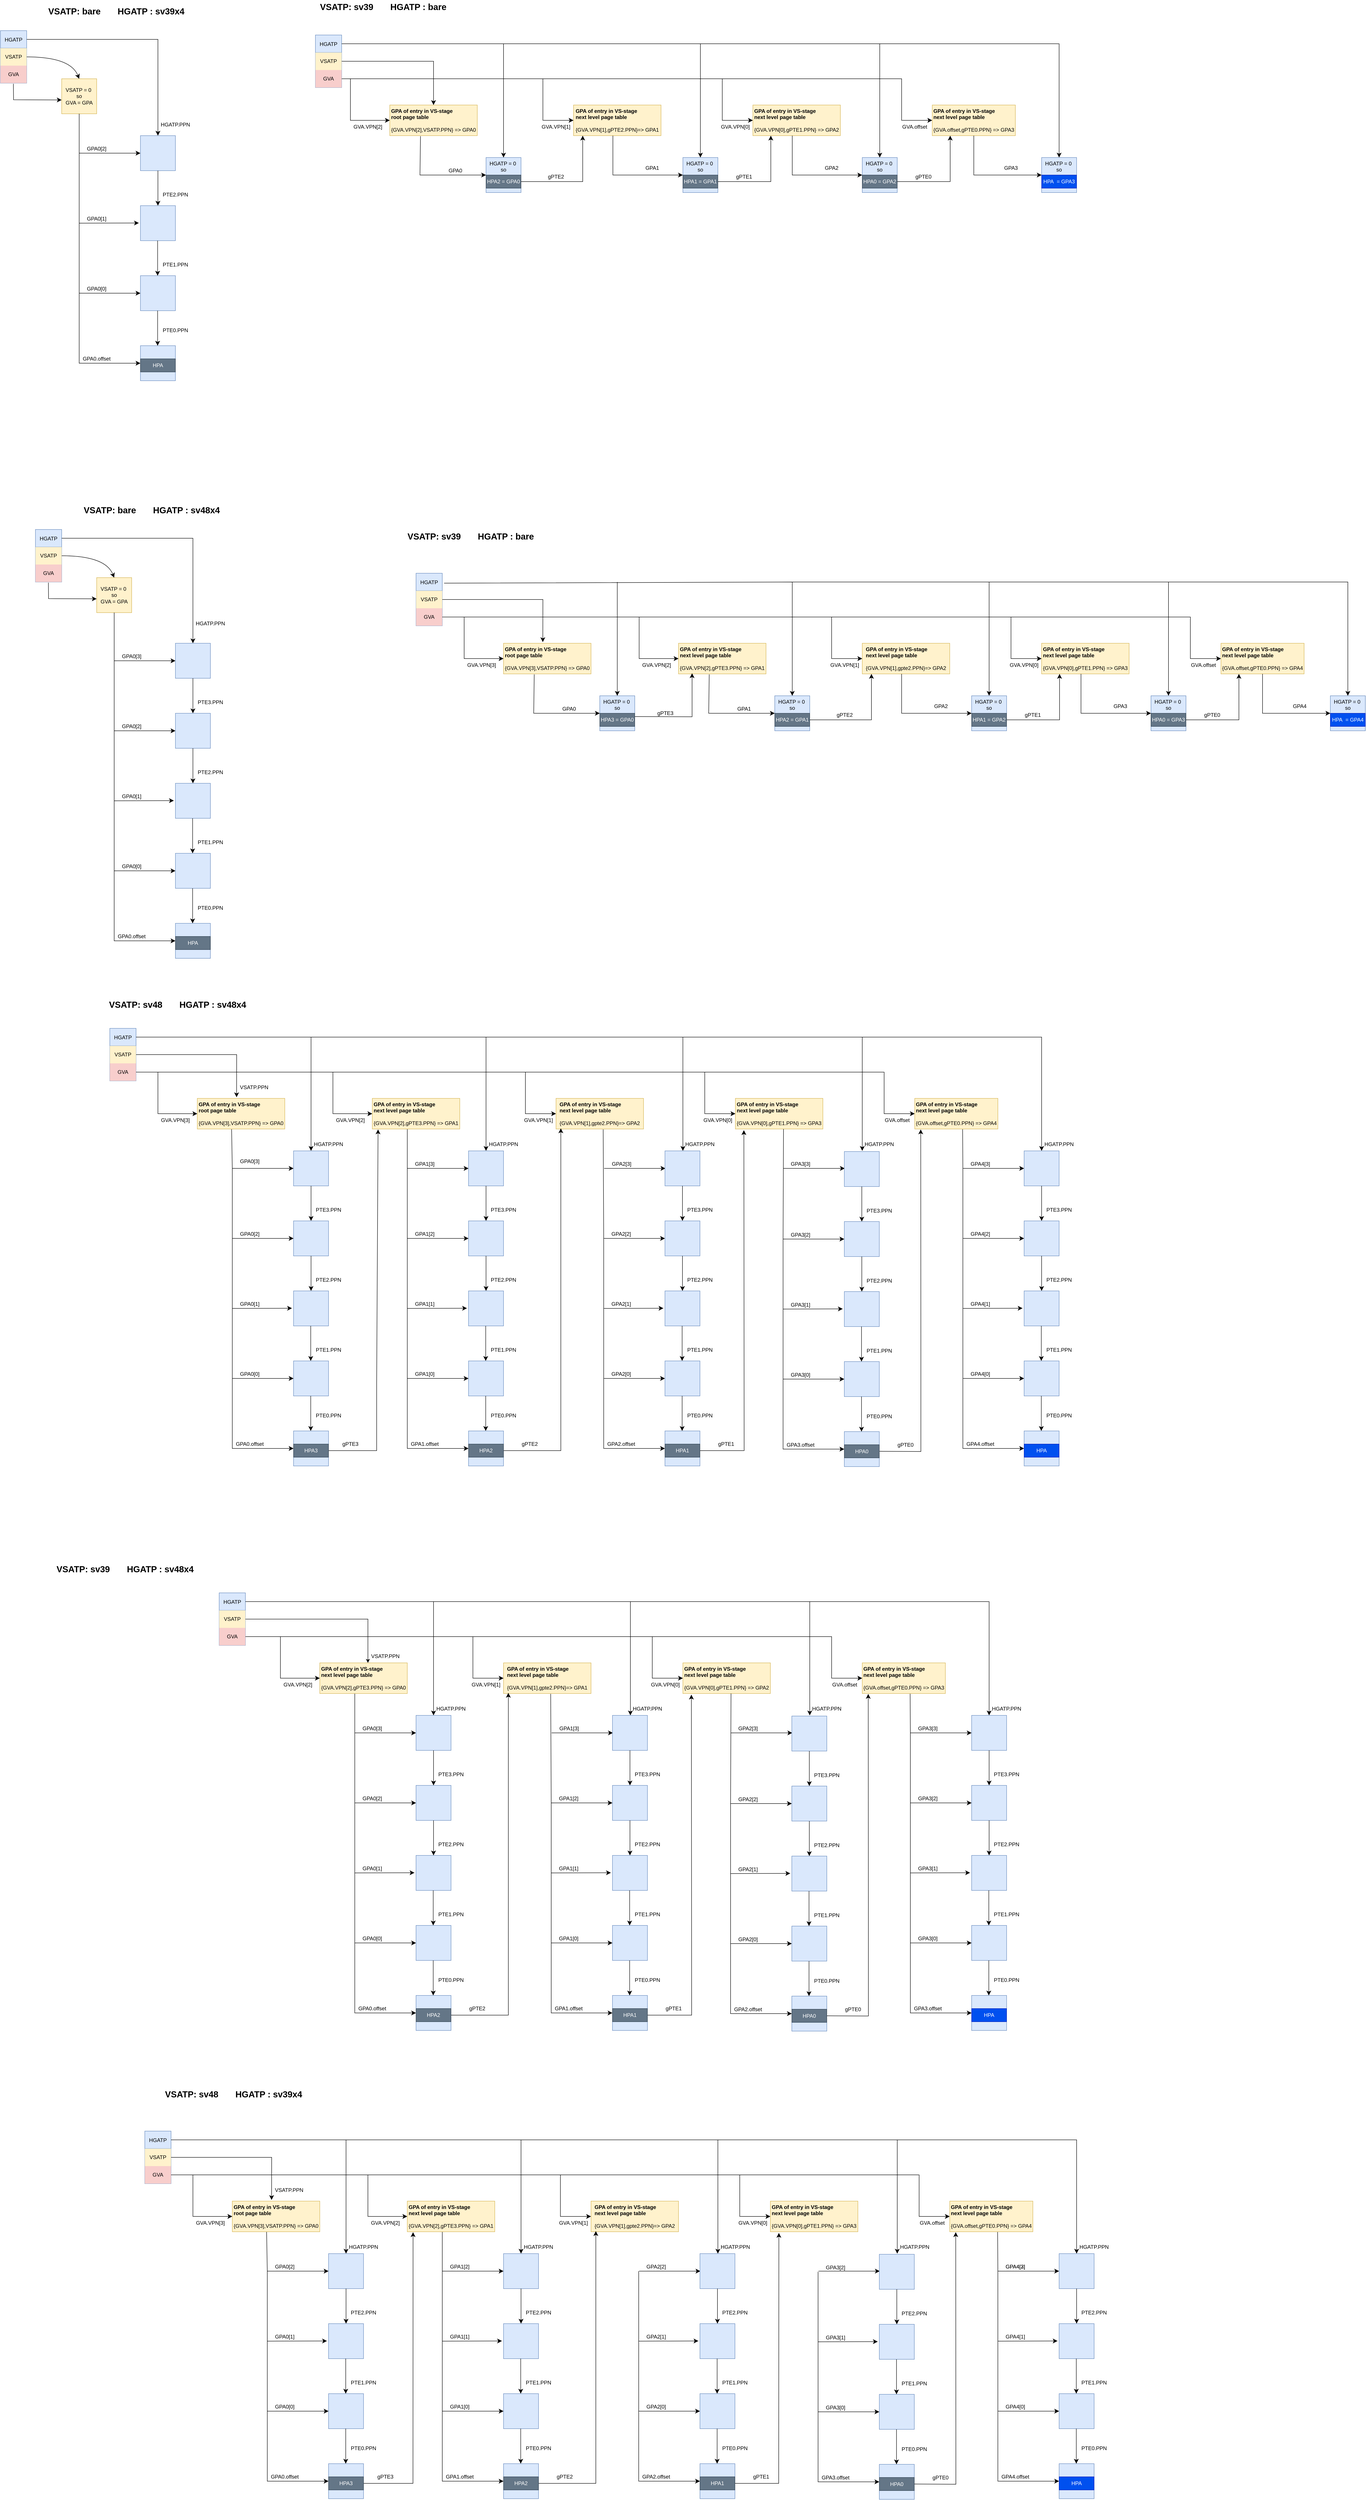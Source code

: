 <mxfile version="23.1.7" type="github" pages="7">
  <diagram name="Page-1" id="JkqxlUm9vlup5fEV65o1">
    <mxGraphModel dx="7615" dy="3657" grid="1" gridSize="10" guides="1" tooltips="1" connect="1" arrows="1" fold="1" page="0" pageScale="1" pageWidth="850" pageHeight="1100" math="1" shadow="0">
      <root>
        <mxCell id="0" />
        <mxCell id="1" parent="0" />
        <mxCell id="TbKJERnAUOHFU8CwP56J-2" value="" style="whiteSpace=wrap;html=1;aspect=fixed;fillColor=#dae8fc;strokeColor=#6c8ebf;" parent="1" vertex="1">
          <mxGeometry x="-5320" y="-2480" width="80" height="80" as="geometry" />
        </mxCell>
        <mxCell id="TbKJERnAUOHFU8CwP56J-3" value="" style="whiteSpace=wrap;html=1;aspect=fixed;fillColor=#dae8fc;strokeColor=#6c8ebf;" parent="1" vertex="1">
          <mxGeometry x="-5320" y="-2320" width="80" height="80" as="geometry" />
        </mxCell>
        <mxCell id="TbKJERnAUOHFU8CwP56J-4" value="" style="whiteSpace=wrap;html=1;aspect=fixed;fillColor=#dae8fc;strokeColor=#6c8ebf;" parent="1" vertex="1">
          <mxGeometry x="-5320" y="-2160" width="80" height="80" as="geometry" />
        </mxCell>
        <mxCell id="TbKJERnAUOHFU8CwP56J-5" value="HGATP" style="shape=table;startSize=40;container=1;collapsible=0;childLayout=tableLayout;fillColor=#dae8fc;strokeColor=#6c8ebf;" parent="1" vertex="1">
          <mxGeometry x="-5640" y="-2720" width="60" height="120" as="geometry" />
        </mxCell>
        <mxCell id="TbKJERnAUOHFU8CwP56J-6" value="" style="shape=tableRow;horizontal=0;startSize=0;swimlaneHead=0;swimlaneBody=0;strokeColor=inherit;top=0;left=0;bottom=0;right=0;collapsible=0;dropTarget=0;fillColor=none;points=[[0,0.5],[1,0.5]];portConstraint=eastwest;" parent="TbKJERnAUOHFU8CwP56J-5" vertex="1">
          <mxGeometry y="40" width="60" height="40" as="geometry" />
        </mxCell>
        <mxCell id="TbKJERnAUOHFU8CwP56J-7" value="VSATP" style="shape=partialRectangle;html=1;whiteSpace=wrap;connectable=0;strokeColor=#d6b656;overflow=hidden;fillColor=#fff2cc;top=0;left=0;bottom=0;right=0;pointerEvents=1;" parent="TbKJERnAUOHFU8CwP56J-6" vertex="1">
          <mxGeometry width="60" height="40" as="geometry">
            <mxRectangle width="60" height="40" as="alternateBounds" />
          </mxGeometry>
        </mxCell>
        <mxCell id="TbKJERnAUOHFU8CwP56J-8" value="" style="shape=tableRow;horizontal=0;startSize=0;swimlaneHead=0;swimlaneBody=0;strokeColor=inherit;top=0;left=0;bottom=0;right=0;collapsible=0;dropTarget=0;fillColor=none;points=[[0,0.5],[1,0.5]];portConstraint=eastwest;" parent="TbKJERnAUOHFU8CwP56J-5" vertex="1">
          <mxGeometry y="80" width="60" height="40" as="geometry" />
        </mxCell>
        <mxCell id="TbKJERnAUOHFU8CwP56J-9" value="GVA" style="shape=partialRectangle;html=1;whiteSpace=wrap;connectable=0;strokeColor=#b85450;overflow=hidden;fillColor=#f8cecc;top=0;left=0;bottom=0;right=0;pointerEvents=1;" parent="TbKJERnAUOHFU8CwP56J-8" vertex="1">
          <mxGeometry width="60" height="40" as="geometry">
            <mxRectangle width="60" height="40" as="alternateBounds" />
          </mxGeometry>
        </mxCell>
        <mxCell id="TbKJERnAUOHFU8CwP56J-10" value="VSATP = 0&amp;nbsp;&lt;br&gt;so&lt;br&gt;GVA = GPA" style="whiteSpace=wrap;html=1;aspect=fixed;fillColor=#fff2cc;strokeColor=#d6b656;" parent="1" vertex="1">
          <mxGeometry x="-5500" y="-2610" width="80" height="80" as="geometry" />
        </mxCell>
        <mxCell id="TbKJERnAUOHFU8CwP56J-12" style="edgeStyle=none;curved=1;rounded=0;orthogonalLoop=1;jettySize=auto;html=1;exitX=1;exitY=0.5;exitDx=0;exitDy=0;entryX=0.5;entryY=0;entryDx=0;entryDy=0;fontSize=12;startSize=8;endSize=8;" parent="1" source="TbKJERnAUOHFU8CwP56J-6" target="TbKJERnAUOHFU8CwP56J-10" edge="1">
          <mxGeometry relative="1" as="geometry">
            <Array as="points">
              <mxPoint x="-5480" y="-2660" />
            </Array>
          </mxGeometry>
        </mxCell>
        <mxCell id="TbKJERnAUOHFU8CwP56J-18" value="" style="endArrow=classic;html=1;rounded=0;fontSize=12;startSize=8;endSize=8;entryX=0.5;entryY=0;entryDx=0;entryDy=0;" parent="1" target="TbKJERnAUOHFU8CwP56J-2" edge="1">
          <mxGeometry width="50" height="50" relative="1" as="geometry">
            <mxPoint x="-5580" y="-2700" as="sourcePoint" />
            <mxPoint x="-5190" y="-2520" as="targetPoint" />
            <Array as="points">
              <mxPoint x="-5280" y="-2700" />
            </Array>
          </mxGeometry>
        </mxCell>
        <mxCell id="TbKJERnAUOHFU8CwP56J-15" value="HGATP.PPN" style="text;html=1;align=center;verticalAlign=middle;whiteSpace=wrap;rounded=0;" parent="1" vertex="1">
          <mxGeometry x="-5270" y="-2520" width="60" height="30" as="geometry" />
        </mxCell>
        <mxCell id="TbKJERnAUOHFU8CwP56J-20" value="" style="endArrow=classic;html=1;rounded=0;fontSize=12;startSize=8;endSize=8;exitX=0.5;exitY=1;exitDx=0;exitDy=0;entryX=0;entryY=0.5;entryDx=0;entryDy=0;" parent="1" source="TbKJERnAUOHFU8CwP56J-10" target="TbKJERnAUOHFU8CwP56J-2" edge="1">
          <mxGeometry width="50" height="50" relative="1" as="geometry">
            <mxPoint x="-5350" y="-2530" as="sourcePoint" />
            <mxPoint x="-5300" y="-2580" as="targetPoint" />
            <Array as="points">
              <mxPoint x="-5460" y="-2440" />
            </Array>
          </mxGeometry>
        </mxCell>
        <mxCell id="TbKJERnAUOHFU8CwP56J-21" value="GPA0[2]" style="text;html=1;align=center;verticalAlign=middle;whiteSpace=wrap;rounded=0;" parent="1" vertex="1">
          <mxGeometry x="-5450" y="-2460" width="60" height="20" as="geometry" />
        </mxCell>
        <mxCell id="TbKJERnAUOHFU8CwP56J-23" value="" style="endArrow=classic;html=1;rounded=0;fontSize=12;startSize=8;endSize=8;exitX=0.493;exitY=1.038;exitDx=0;exitDy=0;exitPerimeter=0;entryX=0;entryY=0.5;entryDx=0;entryDy=0;" parent="1" source="TbKJERnAUOHFU8CwP56J-8" edge="1">
          <mxGeometry width="50" height="50" relative="1" as="geometry">
            <mxPoint x="-5609.34" y="-2588.44" as="sourcePoint" />
            <mxPoint x="-5500" y="-2561.56" as="targetPoint" />
            <Array as="points">
              <mxPoint x="-5610" y="-2562" />
            </Array>
          </mxGeometry>
        </mxCell>
        <mxCell id="TbKJERnAUOHFU8CwP56J-32" value="" style="endArrow=classic;html=1;rounded=0;fontSize=12;startSize=8;endSize=8;entryX=-0.044;entryY=0.495;entryDx=0;entryDy=0;entryPerimeter=0;" parent="1" target="TbKJERnAUOHFU8CwP56J-3" edge="1">
          <mxGeometry width="50" height="50" relative="1" as="geometry">
            <mxPoint x="-5460" y="-2440" as="sourcePoint" />
            <mxPoint x="-5430" y="-2460" as="targetPoint" />
            <Array as="points">
              <mxPoint x="-5460" y="-2370" />
              <mxPoint x="-5460" y="-2280" />
            </Array>
          </mxGeometry>
        </mxCell>
        <mxCell id="TbKJERnAUOHFU8CwP56J-33" value="GPA0[1]" style="text;html=1;align=center;verticalAlign=middle;whiteSpace=wrap;rounded=0;" parent="1" vertex="1">
          <mxGeometry x="-5450" y="-2300" width="60" height="20" as="geometry" />
        </mxCell>
        <mxCell id="TbKJERnAUOHFU8CwP56J-34" value="" style="endArrow=classic;html=1;rounded=0;fontSize=12;startSize=8;endSize=8;entryX=0;entryY=0.5;entryDx=0;entryDy=0;" parent="1" target="TbKJERnAUOHFU8CwP56J-4" edge="1">
          <mxGeometry width="50" height="50" relative="1" as="geometry">
            <mxPoint x="-5460" y="-2280" as="sourcePoint" />
            <mxPoint x="-5310" y="-2180" as="targetPoint" />
            <Array as="points">
              <mxPoint x="-5460" y="-2120" />
            </Array>
          </mxGeometry>
        </mxCell>
        <mxCell id="TbKJERnAUOHFU8CwP56J-35" value="GPA0[0]" style="text;html=1;align=center;verticalAlign=middle;whiteSpace=wrap;rounded=0;" parent="1" vertex="1">
          <mxGeometry x="-5450" y="-2140" width="60" height="20" as="geometry" />
        </mxCell>
        <mxCell id="TbKJERnAUOHFU8CwP56J-36" value="" style="endArrow=classic;html=1;rounded=0;fontSize=12;startSize=8;endSize=8;exitX=0.5;exitY=1;exitDx=0;exitDy=0;entryX=0.5;entryY=0;entryDx=0;entryDy=0;" parent="1" source="TbKJERnAUOHFU8CwP56J-2" target="TbKJERnAUOHFU8CwP56J-3" edge="1">
          <mxGeometry width="50" height="50" relative="1" as="geometry">
            <mxPoint x="-5600" y="-2250" as="sourcePoint" />
            <mxPoint x="-5550" y="-2300" as="targetPoint" />
          </mxGeometry>
        </mxCell>
        <mxCell id="TbKJERnAUOHFU8CwP56J-37" value="" style="endArrow=classic;html=1;rounded=0;fontSize=12;startSize=8;endSize=8;exitX=0.5;exitY=1;exitDx=0;exitDy=0;entryX=0.5;entryY=0;entryDx=0;entryDy=0;" parent="1" edge="1">
          <mxGeometry width="50" height="50" relative="1" as="geometry">
            <mxPoint x="-5280.71" y="-2240" as="sourcePoint" />
            <mxPoint x="-5280.71" y="-2160" as="targetPoint" />
          </mxGeometry>
        </mxCell>
        <mxCell id="TbKJERnAUOHFU8CwP56J-38" value="PTE2.PPN" style="text;html=1;align=center;verticalAlign=middle;whiteSpace=wrap;rounded=0;" parent="1" vertex="1">
          <mxGeometry x="-5270" y="-2360" width="60" height="30" as="geometry" />
        </mxCell>
        <mxCell id="TbKJERnAUOHFU8CwP56J-39" value="PTE1.PPN" style="text;html=1;align=center;verticalAlign=middle;whiteSpace=wrap;rounded=0;" parent="1" vertex="1">
          <mxGeometry x="-5270" y="-2200" width="60" height="30" as="geometry" />
        </mxCell>
        <mxCell id="TbKJERnAUOHFU8CwP56J-41" value="" style="whiteSpace=wrap;html=1;aspect=fixed;fillColor=#dae8fc;strokeColor=#6c8ebf;" parent="1" vertex="1">
          <mxGeometry x="-5320" y="-2000" width="80" height="80" as="geometry" />
        </mxCell>
        <mxCell id="TbKJERnAUOHFU8CwP56J-42" value="" style="endArrow=classic;html=1;rounded=0;fontSize=12;startSize=8;endSize=8;exitX=0.5;exitY=1;exitDx=0;exitDy=0;entryX=0.5;entryY=0;entryDx=0;entryDy=0;" parent="1" edge="1">
          <mxGeometry width="50" height="50" relative="1" as="geometry">
            <mxPoint x="-5280.71" y="-2080" as="sourcePoint" />
            <mxPoint x="-5280.71" y="-2000" as="targetPoint" />
          </mxGeometry>
        </mxCell>
        <mxCell id="TbKJERnAUOHFU8CwP56J-43" value="PTE0.PPN" style="text;html=1;align=center;verticalAlign=middle;whiteSpace=wrap;rounded=0;" parent="1" vertex="1">
          <mxGeometry x="-5270" y="-2050" width="60" height="30" as="geometry" />
        </mxCell>
        <mxCell id="TbKJERnAUOHFU8CwP56J-44" value="" style="endArrow=classic;html=1;rounded=0;fontSize=12;startSize=8;endSize=8;" parent="1" edge="1">
          <mxGeometry width="50" height="50" relative="1" as="geometry">
            <mxPoint x="-5460" y="-2120" as="sourcePoint" />
            <mxPoint x="-5320" y="-1960" as="targetPoint" />
            <Array as="points">
              <mxPoint x="-5460" y="-1960" />
            </Array>
          </mxGeometry>
        </mxCell>
        <mxCell id="TbKJERnAUOHFU8CwP56J-45" value="GPA0.offset" style="text;html=1;align=center;verticalAlign=middle;whiteSpace=wrap;rounded=0;" parent="1" vertex="1">
          <mxGeometry x="-5450" y="-1980" width="60" height="20" as="geometry" />
        </mxCell>
        <mxCell id="TbKJERnAUOHFU8CwP56J-46" value="HPA" style="rounded=0;whiteSpace=wrap;html=1;fillColor=#647687;fontColor=#ffffff;strokeColor=#314354;" parent="1" vertex="1">
          <mxGeometry x="-5320" y="-1970" width="80" height="30" as="geometry" />
        </mxCell>
        <mxCell id="TbKJERnAUOHFU8CwP56J-47" value="&lt;b&gt;&lt;font style=&quot;font-size: 20px;&quot;&gt;VSATP: bare&amp;nbsp; &amp;nbsp; &amp;nbsp; &amp;nbsp;HGATP : sv39x4&lt;/font&gt;&lt;/b&gt;" style="text;html=1;align=center;verticalAlign=middle;whiteSpace=wrap;rounded=0;fontSize=16;" parent="1" vertex="1">
          <mxGeometry x="-5610" y="-2780" width="470" height="30" as="geometry" />
        </mxCell>
        <mxCell id="TbKJERnAUOHFU8CwP56J-48" value="HGATP = 0&amp;nbsp;&lt;br style=&quot;border-color: var(--border-color);&quot;&gt;so&lt;br style=&quot;border-color: var(--border-color);&quot;&gt;" style="whiteSpace=wrap;html=1;aspect=fixed;fillColor=#dae8fc;strokeColor=#6c8ebf;verticalAlign=top;" parent="1" vertex="1">
          <mxGeometry x="-4530" y="-2430" width="80" height="80" as="geometry" />
        </mxCell>
        <mxCell id="TbKJERnAUOHFU8CwP56J-51" value="HGATP" style="shape=table;startSize=40;container=1;collapsible=0;childLayout=tableLayout;fillColor=#dae8fc;strokeColor=#6c8ebf;" parent="1" vertex="1">
          <mxGeometry x="-4920" y="-2710" width="60" height="120" as="geometry" />
        </mxCell>
        <mxCell id="TbKJERnAUOHFU8CwP56J-52" value="" style="shape=tableRow;horizontal=0;startSize=0;swimlaneHead=0;swimlaneBody=0;strokeColor=inherit;top=0;left=0;bottom=0;right=0;collapsible=0;dropTarget=0;fillColor=none;points=[[0,0.5],[1,0.5]];portConstraint=eastwest;" parent="TbKJERnAUOHFU8CwP56J-51" vertex="1">
          <mxGeometry y="40" width="60" height="40" as="geometry" />
        </mxCell>
        <mxCell id="TbKJERnAUOHFU8CwP56J-53" value="VSATP" style="shape=partialRectangle;html=1;whiteSpace=wrap;connectable=0;strokeColor=#d6b656;overflow=hidden;fillColor=#fff2cc;top=0;left=0;bottom=0;right=0;pointerEvents=1;" parent="TbKJERnAUOHFU8CwP56J-52" vertex="1">
          <mxGeometry width="60" height="40" as="geometry">
            <mxRectangle width="60" height="40" as="alternateBounds" />
          </mxGeometry>
        </mxCell>
        <mxCell id="TbKJERnAUOHFU8CwP56J-54" value="" style="shape=tableRow;horizontal=0;startSize=0;swimlaneHead=0;swimlaneBody=0;strokeColor=inherit;top=0;left=0;bottom=0;right=0;collapsible=0;dropTarget=0;fillColor=none;points=[[0,0.5],[1,0.5]];portConstraint=eastwest;" parent="TbKJERnAUOHFU8CwP56J-51" vertex="1">
          <mxGeometry y="80" width="60" height="40" as="geometry" />
        </mxCell>
        <mxCell id="TbKJERnAUOHFU8CwP56J-55" value="GVA" style="shape=partialRectangle;html=1;whiteSpace=wrap;connectable=0;strokeColor=#b85450;overflow=hidden;fillColor=#f8cecc;top=0;left=0;bottom=0;right=0;pointerEvents=1;" parent="TbKJERnAUOHFU8CwP56J-54" vertex="1">
          <mxGeometry width="60" height="40" as="geometry">
            <mxRectangle width="60" height="40" as="alternateBounds" />
          </mxGeometry>
        </mxCell>
        <mxCell id="TbKJERnAUOHFU8CwP56J-58" value="" style="endArrow=classic;html=1;rounded=0;fontSize=12;startSize=8;endSize=8;entryX=0.5;entryY=0;entryDx=0;entryDy=0;" parent="1" target="TbKJERnAUOHFU8CwP56J-48" edge="1">
          <mxGeometry width="50" height="50" relative="1" as="geometry">
            <mxPoint x="-4860" y="-2690" as="sourcePoint" />
            <mxPoint x="-4470" y="-2510" as="targetPoint" />
            <Array as="points">
              <mxPoint x="-4490" y="-2690" />
            </Array>
          </mxGeometry>
        </mxCell>
        <mxCell id="TbKJERnAUOHFU8CwP56J-60" value="" style="endArrow=classic;html=1;rounded=0;fontSize=12;startSize=8;endSize=8;entryX=0;entryY=0.5;entryDx=0;entryDy=0;exitX=0.351;exitY=1.017;exitDx=0;exitDy=0;exitPerimeter=0;" parent="1" source="TbKJERnAUOHFU8CwP56J-80" target="TbKJERnAUOHFU8CwP56J-48" edge="1">
          <mxGeometry width="50" height="50" relative="1" as="geometry">
            <mxPoint x="-4680" y="-2470" as="sourcePoint" />
            <mxPoint x="-4510" y="-2530" as="targetPoint" />
            <Array as="points">
              <mxPoint x="-4681" y="-2390" />
            </Array>
          </mxGeometry>
        </mxCell>
        <mxCell id="TbKJERnAUOHFU8CwP56J-61" value="GPA0" style="text;html=1;align=center;verticalAlign=middle;whiteSpace=wrap;rounded=0;" parent="1" vertex="1">
          <mxGeometry x="-4630" y="-2410" width="60" height="20" as="geometry" />
        </mxCell>
        <mxCell id="TbKJERnAUOHFU8CwP56J-62" value="" style="endArrow=classic;html=1;rounded=0;fontSize=12;startSize=8;endSize=8;exitX=1;exitY=0.5;exitDx=0;exitDy=0;entryX=0;entryY=0.5;entryDx=0;entryDy=0;" parent="1" source="TbKJERnAUOHFU8CwP56J-54" target="TbKJERnAUOHFU8CwP56J-126" edge="1">
          <mxGeometry width="50" height="50" relative="1" as="geometry">
            <mxPoint x="-4889.34" y="-2578.44" as="sourcePoint" />
            <mxPoint x="-3580" y="-2610" as="targetPoint" />
            <Array as="points">
              <mxPoint x="-4410" y="-2610" />
              <mxPoint x="-3580" y="-2610" />
              <mxPoint x="-3580" y="-2515" />
            </Array>
          </mxGeometry>
        </mxCell>
        <mxCell id="TbKJERnAUOHFU8CwP56J-77" value="&lt;b&gt;&lt;font style=&quot;font-size: 20px;&quot;&gt;VSATP: sv39&amp;nbsp; &amp;nbsp; &amp;nbsp; &amp;nbsp;HGATP : bare&lt;/font&gt;&lt;/b&gt;" style="text;html=1;align=center;verticalAlign=middle;whiteSpace=wrap;rounded=0;fontSize=16;" parent="1" vertex="1">
          <mxGeometry x="-5000" y="-2790" width="470" height="30" as="geometry" />
        </mxCell>
        <mxCell id="TbKJERnAUOHFU8CwP56J-80" value="&lt;div style=&quot;border-color: var(--border-color); text-align: left;&quot;&gt;&lt;/div&gt;&lt;span style=&quot;border-color: var(--border-color); background-color: initial;&quot;&gt;&lt;/span&gt;&lt;div style=&quot;border-color: var(--border-color); text-align: left;&quot;&gt;&lt;span style=&quot;border-color: var(--border-color); background-color: initial;&quot;&gt;&lt;b&gt;GPA of entry in VS-stage&lt;/b&gt;&lt;/span&gt;&lt;/div&gt;&lt;div style=&quot;border-color: var(--border-color); text-align: left;&quot;&gt;&lt;span style=&quot;border-color: var(--border-color); background-color: initial;&quot;&gt;&lt;b&gt;root page table&lt;/b&gt;&lt;/span&gt;&lt;/div&gt;&lt;div style=&quot;border-color: var(--border-color); text-align: left;&quot;&gt;&lt;span style=&quot;border-color: var(--border-color); background-color: initial;&quot;&gt;&lt;b&gt;&lt;br&gt;&lt;/b&gt;&lt;/span&gt;&lt;/div&gt;&lt;div style=&quot;border-color: var(--border-color); text-align: left;&quot;&gt;&lt;span style=&quot;border-color: var(--border-color); background-color: initial;&quot;&gt;{GVA.VPN[2],VSATP.PPN} =&amp;gt; GPA0&lt;/span&gt;&lt;/div&gt;" style="rounded=0;whiteSpace=wrap;html=1;verticalAlign=top;fillColor=#fff2cc;strokeColor=#d6b656;" parent="1" vertex="1">
          <mxGeometry x="-4750" y="-2550" width="200" height="70" as="geometry" />
        </mxCell>
        <mxCell id="TbKJERnAUOHFU8CwP56J-83" value="HPA2 = GPA0" style="rounded=0;whiteSpace=wrap;html=1;fillColor=#647687;fontColor=#ffffff;strokeColor=#314354;" parent="1" vertex="1">
          <mxGeometry x="-4530" y="-2390" width="80" height="30" as="geometry" />
        </mxCell>
        <mxCell id="TbKJERnAUOHFU8CwP56J-85" value="&lt;div style=&quot;border-color: var(--border-color); text-align: left;&quot;&gt;&lt;/div&gt;&lt;span style=&quot;border-color: var(--border-color); background-color: initial;&quot;&gt;&lt;/span&gt;&lt;div style=&quot;border-color: var(--border-color); text-align: left;&quot;&gt;&lt;span style=&quot;border-color: var(--border-color); background-color: initial;&quot;&gt;&lt;b&gt;GPA of entry in VS-stage&lt;/b&gt;&lt;/span&gt;&lt;/div&gt;&lt;div style=&quot;border-color: var(--border-color); text-align: left;&quot;&gt;&lt;span style=&quot;border-color: var(--border-color); background-color: initial;&quot;&gt;&lt;b&gt;next level page table&lt;/b&gt;&lt;/span&gt;&lt;/div&gt;&lt;div style=&quot;border-color: var(--border-color); text-align: left;&quot;&gt;&lt;span style=&quot;background-color: initial;&quot;&gt;&lt;br&gt;&lt;/span&gt;&lt;/div&gt;&lt;div style=&quot;border-color: var(--border-color); text-align: left;&quot;&gt;&lt;span style=&quot;background-color: initial;&quot;&gt;{GVA.VPN[1],gPTE2.PPN}=&amp;gt; GPA1&lt;/span&gt;&lt;br&gt;&lt;/div&gt;" style="rounded=0;whiteSpace=wrap;html=1;verticalAlign=top;fillColor=#fff2cc;strokeColor=#d6b656;" parent="1" vertex="1">
          <mxGeometry x="-4330" y="-2550" width="200" height="70" as="geometry" />
        </mxCell>
        <mxCell id="TbKJERnAUOHFU8CwP56J-86" value="GVA.VPN[2]" style="text;html=1;align=center;verticalAlign=middle;whiteSpace=wrap;rounded=0;" parent="1" vertex="1">
          <mxGeometry x="-4830" y="-2510" width="60" height="20" as="geometry" />
        </mxCell>
        <mxCell id="TbKJERnAUOHFU8CwP56J-88" value="" style="endArrow=classic;html=1;rounded=0;fontSize=12;startSize=8;endSize=8;entryX=0;entryY=0.5;entryDx=0;entryDy=0;" parent="1" target="TbKJERnAUOHFU8CwP56J-80" edge="1">
          <mxGeometry width="50" height="50" relative="1" as="geometry">
            <mxPoint x="-4840" y="-2610" as="sourcePoint" />
            <mxPoint x="-4540" y="-2530" as="targetPoint" />
            <Array as="points">
              <mxPoint x="-4840" y="-2515" />
            </Array>
          </mxGeometry>
        </mxCell>
        <mxCell id="TbKJERnAUOHFU8CwP56J-89" value="" style="endArrow=classic;html=1;rounded=0;fontSize=12;startSize=8;endSize=8;exitX=1;exitY=0.5;exitDx=0;exitDy=0;entryX=0.5;entryY=0;entryDx=0;entryDy=0;" parent="1" source="TbKJERnAUOHFU8CwP56J-51" target="TbKJERnAUOHFU8CwP56J-80" edge="1">
          <mxGeometry width="50" height="50" relative="1" as="geometry">
            <mxPoint x="-4590" y="-2510" as="sourcePoint" />
            <mxPoint x="-4540" y="-2560" as="targetPoint" />
            <Array as="points">
              <mxPoint x="-4650" y="-2650" />
            </Array>
          </mxGeometry>
        </mxCell>
        <mxCell id="TbKJERnAUOHFU8CwP56J-90" value="GVA.VPN[1]" style="text;html=1;align=center;verticalAlign=middle;whiteSpace=wrap;rounded=0;" parent="1" vertex="1">
          <mxGeometry x="-4400" y="-2510" width="60" height="20" as="geometry" />
        </mxCell>
        <mxCell id="TbKJERnAUOHFU8CwP56J-91" value="" style="endArrow=classic;html=1;rounded=0;fontSize=12;startSize=8;endSize=8;entryX=0;entryY=0.5;entryDx=0;entryDy=0;" parent="1" target="TbKJERnAUOHFU8CwP56J-85" edge="1">
          <mxGeometry width="50" height="50" relative="1" as="geometry">
            <mxPoint x="-4400" y="-2610" as="sourcePoint" />
            <mxPoint x="-4540" y="-2560" as="targetPoint" />
            <Array as="points">
              <mxPoint x="-4400" y="-2515" />
            </Array>
          </mxGeometry>
        </mxCell>
        <mxCell id="TbKJERnAUOHFU8CwP56J-94" value="HGATP = 0&amp;nbsp;&lt;br style=&quot;border-color: var(--border-color);&quot;&gt;so&lt;br style=&quot;border-color: var(--border-color);&quot;&gt;" style="whiteSpace=wrap;html=1;aspect=fixed;fillColor=#dae8fc;strokeColor=#6c8ebf;verticalAlign=top;" parent="1" vertex="1">
          <mxGeometry x="-4080" y="-2430" width="80" height="80" as="geometry" />
        </mxCell>
        <mxCell id="TbKJERnAUOHFU8CwP56J-95" value="" style="endArrow=classic;html=1;rounded=0;fontSize=12;startSize=8;endSize=8;entryX=0;entryY=0.5;entryDx=0;entryDy=0;" parent="1" edge="1">
          <mxGeometry width="50" height="50" relative="1" as="geometry">
            <mxPoint x="-4240" y="-2480" as="sourcePoint" />
            <mxPoint x="-4080" y="-2390" as="targetPoint" />
            <Array as="points">
              <mxPoint x="-4240" y="-2390" />
            </Array>
          </mxGeometry>
        </mxCell>
        <mxCell id="TbKJERnAUOHFU8CwP56J-96" value="GPA1" style="text;html=1;align=center;verticalAlign=middle;whiteSpace=wrap;rounded=0;" parent="1" vertex="1">
          <mxGeometry x="-4180" y="-2416.5" width="60" height="20" as="geometry" />
        </mxCell>
        <mxCell id="TbKJERnAUOHFU8CwP56J-97" value="HPA1 = GPA1" style="rounded=0;whiteSpace=wrap;html=1;fillColor=#647687;fontColor=#ffffff;strokeColor=#314354;" parent="1" vertex="1">
          <mxGeometry x="-4080" y="-2390" width="80" height="30" as="geometry" />
        </mxCell>
        <mxCell id="TbKJERnAUOHFU8CwP56J-105" value="&lt;div style=&quot;border-color: var(--border-color); text-align: left;&quot;&gt;&lt;/div&gt;&lt;span style=&quot;border-color: var(--border-color); background-color: initial;&quot;&gt;&lt;/span&gt;&lt;div style=&quot;border-color: var(--border-color); text-align: left;&quot;&gt;&lt;span style=&quot;border-color: var(--border-color); background-color: initial;&quot;&gt;&lt;b&gt;GPA of entry in VS-stage&lt;/b&gt;&lt;/span&gt;&lt;/div&gt;&lt;div style=&quot;border-color: var(--border-color); text-align: left;&quot;&gt;&lt;span style=&quot;border-color: var(--border-color); background-color: initial;&quot;&gt;&lt;b&gt;next level page table&lt;/b&gt;&lt;/span&gt;&lt;/div&gt;&lt;div style=&quot;border-color: var(--border-color); text-align: left;&quot;&gt;&lt;span style=&quot;border-color: var(--border-color); background-color: initial;&quot;&gt;&lt;b&gt;&lt;br&gt;&lt;/b&gt;&lt;/span&gt;&lt;/div&gt;&lt;div style=&quot;border-color: var(--border-color); text-align: left;&quot;&gt;&lt;span style=&quot;border-color: var(--border-color); background-color: initial;&quot;&gt;{GVA.VPN[0],gPTE1.PPN} =&amp;gt; GPA2&lt;/span&gt;&lt;/div&gt;" style="rounded=0;whiteSpace=wrap;html=1;verticalAlign=top;fillColor=#fff2cc;strokeColor=#d6b656;" parent="1" vertex="1">
          <mxGeometry x="-3920" y="-2550" width="200" height="70" as="geometry" />
        </mxCell>
        <mxCell id="TbKJERnAUOHFU8CwP56J-106" value="GVA.VPN[0]" style="text;html=1;align=center;verticalAlign=middle;whiteSpace=wrap;rounded=0;" parent="1" vertex="1">
          <mxGeometry x="-3990" y="-2510" width="60" height="20" as="geometry" />
        </mxCell>
        <mxCell id="TbKJERnAUOHFU8CwP56J-107" value="" style="endArrow=classic;html=1;rounded=0;fontSize=12;startSize=8;endSize=8;entryX=0;entryY=0.5;entryDx=0;entryDy=0;" parent="1" target="TbKJERnAUOHFU8CwP56J-105" edge="1">
          <mxGeometry width="50" height="50" relative="1" as="geometry">
            <mxPoint x="-3990" y="-2610" as="sourcePoint" />
            <mxPoint x="-4130" y="-2560" as="targetPoint" />
            <Array as="points">
              <mxPoint x="-3990" y="-2515" />
            </Array>
          </mxGeometry>
        </mxCell>
        <mxCell id="TbKJERnAUOHFU8CwP56J-108" value="HGATP = 0&amp;nbsp;&lt;br style=&quot;border-color: var(--border-color);&quot;&gt;so&lt;br style=&quot;border-color: var(--border-color);&quot;&gt;" style="whiteSpace=wrap;html=1;aspect=fixed;fillColor=#dae8fc;strokeColor=#6c8ebf;verticalAlign=top;" parent="1" vertex="1">
          <mxGeometry x="-3670" y="-2430" width="80" height="80" as="geometry" />
        </mxCell>
        <mxCell id="TbKJERnAUOHFU8CwP56J-109" value="" style="endArrow=classic;html=1;rounded=0;fontSize=12;startSize=8;endSize=8;entryX=0;entryY=0.5;entryDx=0;entryDy=0;" parent="1" edge="1">
          <mxGeometry width="50" height="50" relative="1" as="geometry">
            <mxPoint x="-3830" y="-2480" as="sourcePoint" />
            <mxPoint x="-3670" y="-2390" as="targetPoint" />
            <Array as="points">
              <mxPoint x="-3830" y="-2390" />
            </Array>
          </mxGeometry>
        </mxCell>
        <mxCell id="TbKJERnAUOHFU8CwP56J-110" value="GPA2" style="text;html=1;align=center;verticalAlign=middle;whiteSpace=wrap;rounded=0;" parent="1" vertex="1">
          <mxGeometry x="-3770" y="-2416.5" width="60" height="20" as="geometry" />
        </mxCell>
        <mxCell id="TbKJERnAUOHFU8CwP56J-111" value="HPA0 = GPA2" style="rounded=0;whiteSpace=wrap;html=1;fillColor=#647687;fontColor=#ffffff;strokeColor=#314354;" parent="1" vertex="1">
          <mxGeometry x="-3670" y="-2390" width="80" height="30" as="geometry" />
        </mxCell>
        <mxCell id="TbKJERnAUOHFU8CwP56J-112" value="" style="endArrow=classic;html=1;rounded=0;fontSize=12;startSize=8;endSize=8;entryX=0.5;entryY=0;entryDx=0;entryDy=0;" parent="1" target="TbKJERnAUOHFU8CwP56J-94" edge="1">
          <mxGeometry width="50" height="50" relative="1" as="geometry">
            <mxPoint x="-4490" y="-2690" as="sourcePoint" />
            <mxPoint x="-4360" y="-2490" as="targetPoint" />
            <Array as="points">
              <mxPoint x="-4040" y="-2690" />
            </Array>
          </mxGeometry>
        </mxCell>
        <mxCell id="TbKJERnAUOHFU8CwP56J-113" value="" style="endArrow=classic;html=1;rounded=0;fontSize=12;startSize=8;endSize=8;exitX=1;exitY=0.5;exitDx=0;exitDy=0;" parent="1" source="TbKJERnAUOHFU8CwP56J-83" edge="1">
          <mxGeometry width="50" height="50" relative="1" as="geometry">
            <mxPoint x="-4460" y="-2440" as="sourcePoint" />
            <mxPoint x="-4309" y="-2480" as="targetPoint" />
            <Array as="points">
              <mxPoint x="-4309" y="-2375" />
            </Array>
          </mxGeometry>
        </mxCell>
        <mxCell id="TbKJERnAUOHFU8CwP56J-114" value="gPTE2" style="text;html=1;align=center;verticalAlign=middle;whiteSpace=wrap;rounded=0;" parent="1" vertex="1">
          <mxGeometry x="-4400" y="-2396.5" width="60" height="20" as="geometry" />
        </mxCell>
        <mxCell id="TbKJERnAUOHFU8CwP56J-115" value="" style="endArrow=classic;html=1;rounded=0;fontSize=12;startSize=8;endSize=8;exitX=1;exitY=0.5;exitDx=0;exitDy=0;" parent="1" source="TbKJERnAUOHFU8CwP56J-97" edge="1">
          <mxGeometry width="50" height="50" relative="1" as="geometry">
            <mxPoint x="-4020" y="-2375" as="sourcePoint" />
            <mxPoint x="-3879" y="-2480" as="targetPoint" />
            <Array as="points">
              <mxPoint x="-3879" y="-2375" />
            </Array>
          </mxGeometry>
        </mxCell>
        <mxCell id="TbKJERnAUOHFU8CwP56J-116" value="gPTE1" style="text;html=1;align=center;verticalAlign=middle;whiteSpace=wrap;rounded=0;" parent="1" vertex="1">
          <mxGeometry x="-3970" y="-2396.5" width="60" height="20" as="geometry" />
        </mxCell>
        <mxCell id="TbKJERnAUOHFU8CwP56J-126" value="&lt;div style=&quot;border-color: var(--border-color); text-align: left;&quot;&gt;&lt;/div&gt;&lt;span style=&quot;border-color: var(--border-color); background-color: initial;&quot;&gt;&lt;/span&gt;&lt;div style=&quot;border-color: var(--border-color); text-align: left;&quot;&gt;&lt;span style=&quot;border-color: var(--border-color); background-color: initial;&quot;&gt;&lt;b&gt;GPA of entry in VS-stage&lt;/b&gt;&lt;/span&gt;&lt;/div&gt;&lt;div style=&quot;border-color: var(--border-color); text-align: left;&quot;&gt;&lt;span style=&quot;border-color: var(--border-color); background-color: initial;&quot;&gt;&lt;b&gt;next level page table&lt;/b&gt;&lt;/span&gt;&lt;/div&gt;&lt;div style=&quot;border-color: var(--border-color); text-align: left;&quot;&gt;&lt;span style=&quot;border-color: var(--border-color); background-color: initial;&quot;&gt;&lt;b&gt;&lt;br&gt;&lt;/b&gt;&lt;/span&gt;&lt;/div&gt;&lt;div style=&quot;border-color: var(--border-color); text-align: left;&quot;&gt;&lt;span style=&quot;border-color: var(--border-color); background-color: initial;&quot;&gt;{GVA.offset,gPTE0.PPN} =&amp;gt; GPA3&lt;/span&gt;&lt;/div&gt;" style="rounded=0;whiteSpace=wrap;html=1;verticalAlign=top;fillColor=#fff2cc;strokeColor=#d6b656;" parent="1" vertex="1">
          <mxGeometry x="-3510" y="-2550" width="190" height="70" as="geometry" />
        </mxCell>
        <mxCell id="TbKJERnAUOHFU8CwP56J-127" value="GVA.offset" style="text;html=1;align=center;verticalAlign=middle;whiteSpace=wrap;rounded=0;" parent="1" vertex="1">
          <mxGeometry x="-3580" y="-2510" width="60" height="20" as="geometry" />
        </mxCell>
        <mxCell id="TbKJERnAUOHFU8CwP56J-129" value="HGATP = 0&amp;nbsp;&lt;br style=&quot;border-color: var(--border-color);&quot;&gt;so&lt;br style=&quot;border-color: var(--border-color);&quot;&gt;" style="whiteSpace=wrap;html=1;aspect=fixed;fillColor=#dae8fc;strokeColor=#6c8ebf;verticalAlign=top;" parent="1" vertex="1">
          <mxGeometry x="-3260" y="-2430" width="80" height="80" as="geometry" />
        </mxCell>
        <mxCell id="TbKJERnAUOHFU8CwP56J-130" value="" style="endArrow=classic;html=1;rounded=0;fontSize=12;startSize=8;endSize=8;entryX=0;entryY=0.5;entryDx=0;entryDy=0;exitX=0.5;exitY=1;exitDx=0;exitDy=0;" parent="1" source="TbKJERnAUOHFU8CwP56J-126" edge="1">
          <mxGeometry width="50" height="50" relative="1" as="geometry">
            <mxPoint x="-3411" y="-2473.5" as="sourcePoint" />
            <mxPoint x="-3260" y="-2390" as="targetPoint" />
            <Array as="points">
              <mxPoint x="-3415" y="-2390" />
            </Array>
          </mxGeometry>
        </mxCell>
        <mxCell id="TbKJERnAUOHFU8CwP56J-131" value="GPA3" style="text;html=1;align=center;verticalAlign=middle;whiteSpace=wrap;rounded=0;" parent="1" vertex="1">
          <mxGeometry x="-3360" y="-2416.5" width="60" height="20" as="geometry" />
        </mxCell>
        <mxCell id="TbKJERnAUOHFU8CwP56J-132" value="HPA&amp;nbsp; = GPA3" style="rounded=0;whiteSpace=wrap;html=1;fillColor=#0050ef;strokeColor=#001DBC;fontColor=#ffffff;" parent="1" vertex="1">
          <mxGeometry x="-3260" y="-2390" width="80" height="30" as="geometry" />
        </mxCell>
        <mxCell id="TbKJERnAUOHFU8CwP56J-133" value="" style="endArrow=classic;html=1;rounded=0;fontSize=12;startSize=8;endSize=8;exitX=1;exitY=0.5;exitDx=0;exitDy=0;" parent="1" edge="1">
          <mxGeometry width="50" height="50" relative="1" as="geometry">
            <mxPoint x="-3590" y="-2375" as="sourcePoint" />
            <mxPoint x="-3469" y="-2480" as="targetPoint" />
            <Array as="points">
              <mxPoint x="-3469" y="-2375" />
            </Array>
          </mxGeometry>
        </mxCell>
        <mxCell id="TbKJERnAUOHFU8CwP56J-134" value="gPTE0" style="text;html=1;align=center;verticalAlign=middle;whiteSpace=wrap;rounded=0;" parent="1" vertex="1">
          <mxGeometry x="-3560" y="-2396.5" width="60" height="20" as="geometry" />
        </mxCell>
        <mxCell id="TbKJERnAUOHFU8CwP56J-135" value="" style="endArrow=classic;html=1;rounded=0;fontSize=12;startSize=8;endSize=8;entryX=0.5;entryY=0;entryDx=0;entryDy=0;" parent="1" edge="1">
          <mxGeometry width="50" height="50" relative="1" as="geometry">
            <mxPoint x="-4040" y="-2690" as="sourcePoint" />
            <mxPoint x="-3630" y="-2430" as="targetPoint" />
            <Array as="points">
              <mxPoint x="-3630" y="-2690" />
            </Array>
          </mxGeometry>
        </mxCell>
        <mxCell id="TbKJERnAUOHFU8CwP56J-136" value="" style="endArrow=classic;html=1;rounded=0;fontSize=12;startSize=8;endSize=8;entryX=0.5;entryY=0;entryDx=0;entryDy=0;" parent="1" edge="1">
          <mxGeometry width="50" height="50" relative="1" as="geometry">
            <mxPoint x="-3630" y="-2690" as="sourcePoint" />
            <mxPoint x="-3220" y="-2430" as="targetPoint" />
            <Array as="points">
              <mxPoint x="-3220" y="-2690" />
            </Array>
          </mxGeometry>
        </mxCell>
        <mxCell id="TbKJERnAUOHFU8CwP56J-137" value="" style="whiteSpace=wrap;html=1;aspect=fixed;fillColor=#dae8fc;strokeColor=#6c8ebf;" parent="1" vertex="1">
          <mxGeometry x="-5240" y="-1160" width="80" height="80" as="geometry" />
        </mxCell>
        <mxCell id="TbKJERnAUOHFU8CwP56J-138" value="" style="whiteSpace=wrap;html=1;aspect=fixed;fillColor=#dae8fc;strokeColor=#6c8ebf;" parent="1" vertex="1">
          <mxGeometry x="-5240" y="-1000" width="80" height="80" as="geometry" />
        </mxCell>
        <mxCell id="TbKJERnAUOHFU8CwP56J-139" value="" style="whiteSpace=wrap;html=1;aspect=fixed;fillColor=#dae8fc;strokeColor=#6c8ebf;" parent="1" vertex="1">
          <mxGeometry x="-5240" y="-840" width="80" height="80" as="geometry" />
        </mxCell>
        <mxCell id="TbKJERnAUOHFU8CwP56J-140" value="HGATP" style="shape=table;startSize=40;container=1;collapsible=0;childLayout=tableLayout;fillColor=#dae8fc;strokeColor=#6c8ebf;" parent="1" vertex="1">
          <mxGeometry x="-5560" y="-1580" width="60" height="120" as="geometry" />
        </mxCell>
        <mxCell id="TbKJERnAUOHFU8CwP56J-141" value="" style="shape=tableRow;horizontal=0;startSize=0;swimlaneHead=0;swimlaneBody=0;strokeColor=inherit;top=0;left=0;bottom=0;right=0;collapsible=0;dropTarget=0;fillColor=none;points=[[0,0.5],[1,0.5]];portConstraint=eastwest;" parent="TbKJERnAUOHFU8CwP56J-140" vertex="1">
          <mxGeometry y="40" width="60" height="40" as="geometry" />
        </mxCell>
        <mxCell id="TbKJERnAUOHFU8CwP56J-142" value="VSATP" style="shape=partialRectangle;html=1;whiteSpace=wrap;connectable=0;strokeColor=#d6b656;overflow=hidden;fillColor=#fff2cc;top=0;left=0;bottom=0;right=0;pointerEvents=1;" parent="TbKJERnAUOHFU8CwP56J-141" vertex="1">
          <mxGeometry width="60" height="40" as="geometry">
            <mxRectangle width="60" height="40" as="alternateBounds" />
          </mxGeometry>
        </mxCell>
        <mxCell id="TbKJERnAUOHFU8CwP56J-143" value="" style="shape=tableRow;horizontal=0;startSize=0;swimlaneHead=0;swimlaneBody=0;strokeColor=inherit;top=0;left=0;bottom=0;right=0;collapsible=0;dropTarget=0;fillColor=none;points=[[0,0.5],[1,0.5]];portConstraint=eastwest;" parent="TbKJERnAUOHFU8CwP56J-140" vertex="1">
          <mxGeometry y="80" width="60" height="40" as="geometry" />
        </mxCell>
        <mxCell id="TbKJERnAUOHFU8CwP56J-144" value="GVA" style="shape=partialRectangle;html=1;whiteSpace=wrap;connectable=0;strokeColor=#b85450;overflow=hidden;fillColor=#f8cecc;top=0;left=0;bottom=0;right=0;pointerEvents=1;" parent="TbKJERnAUOHFU8CwP56J-143" vertex="1">
          <mxGeometry width="60" height="40" as="geometry">
            <mxRectangle width="60" height="40" as="alternateBounds" />
          </mxGeometry>
        </mxCell>
        <mxCell id="TbKJERnAUOHFU8CwP56J-145" value="VSATP = 0&amp;nbsp;&lt;br&gt;so&lt;br&gt;GVA = GPA" style="whiteSpace=wrap;html=1;aspect=fixed;fillColor=#fff2cc;strokeColor=#d6b656;" parent="1" vertex="1">
          <mxGeometry x="-5420" y="-1470" width="80" height="80" as="geometry" />
        </mxCell>
        <mxCell id="TbKJERnAUOHFU8CwP56J-146" style="edgeStyle=none;curved=1;rounded=0;orthogonalLoop=1;jettySize=auto;html=1;exitX=1;exitY=0.5;exitDx=0;exitDy=0;entryX=0.5;entryY=0;entryDx=0;entryDy=0;fontSize=12;startSize=8;endSize=8;" parent="1" source="TbKJERnAUOHFU8CwP56J-141" target="TbKJERnAUOHFU8CwP56J-145" edge="1">
          <mxGeometry relative="1" as="geometry">
            <Array as="points">
              <mxPoint x="-5400" y="-1520" />
            </Array>
          </mxGeometry>
        </mxCell>
        <mxCell id="TbKJERnAUOHFU8CwP56J-147" value="" style="endArrow=classic;html=1;rounded=0;fontSize=12;startSize=8;endSize=8;entryX=0.5;entryY=0;entryDx=0;entryDy=0;" parent="1" target="TbKJERnAUOHFU8CwP56J-171" edge="1">
          <mxGeometry width="50" height="50" relative="1" as="geometry">
            <mxPoint x="-5500" y="-1560" as="sourcePoint" />
            <mxPoint x="-5190" y="-1300" as="targetPoint" />
            <Array as="points">
              <mxPoint x="-5200" y="-1560" />
            </Array>
          </mxGeometry>
        </mxCell>
        <mxCell id="TbKJERnAUOHFU8CwP56J-148" value="HGATP.PPN" style="text;html=1;align=center;verticalAlign=middle;whiteSpace=wrap;rounded=0;" parent="1" vertex="1">
          <mxGeometry x="-5190" y="-1380" width="60" height="30" as="geometry" />
        </mxCell>
        <mxCell id="TbKJERnAUOHFU8CwP56J-149" value="" style="endArrow=classic;html=1;rounded=0;fontSize=12;startSize=8;endSize=8;exitX=0.5;exitY=1;exitDx=0;exitDy=0;entryX=0;entryY=0.5;entryDx=0;entryDy=0;" parent="1" source="TbKJERnAUOHFU8CwP56J-145" target="TbKJERnAUOHFU8CwP56J-171" edge="1">
          <mxGeometry width="50" height="50" relative="1" as="geometry">
            <mxPoint x="-5270" y="-1390" as="sourcePoint" />
            <mxPoint x="-5330" y="-1250" as="targetPoint" />
            <Array as="points">
              <mxPoint x="-5380" y="-1280" />
            </Array>
          </mxGeometry>
        </mxCell>
        <mxCell id="TbKJERnAUOHFU8CwP56J-150" value="GPA0[2]" style="text;html=1;align=center;verticalAlign=middle;whiteSpace=wrap;rounded=0;" parent="1" vertex="1">
          <mxGeometry x="-5370" y="-1140" width="60" height="20" as="geometry" />
        </mxCell>
        <mxCell id="TbKJERnAUOHFU8CwP56J-151" value="" style="endArrow=classic;html=1;rounded=0;fontSize=12;startSize=8;endSize=8;exitX=0.493;exitY=1.038;exitDx=0;exitDy=0;exitPerimeter=0;entryX=0;entryY=0.5;entryDx=0;entryDy=0;" parent="1" source="TbKJERnAUOHFU8CwP56J-143" edge="1">
          <mxGeometry width="50" height="50" relative="1" as="geometry">
            <mxPoint x="-5529.34" y="-1448.44" as="sourcePoint" />
            <mxPoint x="-5420" y="-1421.56" as="targetPoint" />
            <Array as="points">
              <mxPoint x="-5530" y="-1422" />
            </Array>
          </mxGeometry>
        </mxCell>
        <mxCell id="TbKJERnAUOHFU8CwP56J-152" value="" style="endArrow=classic;html=1;rounded=0;fontSize=12;startSize=8;endSize=8;entryX=-0.044;entryY=0.495;entryDx=0;entryDy=0;entryPerimeter=0;" parent="1" target="TbKJERnAUOHFU8CwP56J-138" edge="1">
          <mxGeometry width="50" height="50" relative="1" as="geometry">
            <mxPoint x="-5380" y="-1120" as="sourcePoint" />
            <mxPoint x="-5350" y="-1140" as="targetPoint" />
            <Array as="points">
              <mxPoint x="-5380" y="-1050" />
              <mxPoint x="-5380" y="-960" />
            </Array>
          </mxGeometry>
        </mxCell>
        <mxCell id="TbKJERnAUOHFU8CwP56J-153" value="GPA0[1]" style="text;html=1;align=center;verticalAlign=middle;whiteSpace=wrap;rounded=0;" parent="1" vertex="1">
          <mxGeometry x="-5370" y="-980" width="60" height="20" as="geometry" />
        </mxCell>
        <mxCell id="TbKJERnAUOHFU8CwP56J-154" value="" style="endArrow=classic;html=1;rounded=0;fontSize=12;startSize=8;endSize=8;entryX=0;entryY=0.5;entryDx=0;entryDy=0;" parent="1" target="TbKJERnAUOHFU8CwP56J-139" edge="1">
          <mxGeometry width="50" height="50" relative="1" as="geometry">
            <mxPoint x="-5380" y="-960" as="sourcePoint" />
            <mxPoint x="-5230" y="-860" as="targetPoint" />
            <Array as="points">
              <mxPoint x="-5380" y="-800" />
            </Array>
          </mxGeometry>
        </mxCell>
        <mxCell id="TbKJERnAUOHFU8CwP56J-155" value="GPA0[0]" style="text;html=1;align=center;verticalAlign=middle;whiteSpace=wrap;rounded=0;" parent="1" vertex="1">
          <mxGeometry x="-5370" y="-820" width="60" height="20" as="geometry" />
        </mxCell>
        <mxCell id="TbKJERnAUOHFU8CwP56J-156" value="" style="endArrow=classic;html=1;rounded=0;fontSize=12;startSize=8;endSize=8;exitX=0.5;exitY=1;exitDx=0;exitDy=0;entryX=0.5;entryY=0;entryDx=0;entryDy=0;" parent="1" source="TbKJERnAUOHFU8CwP56J-137" target="TbKJERnAUOHFU8CwP56J-138" edge="1">
          <mxGeometry width="50" height="50" relative="1" as="geometry">
            <mxPoint x="-5520" y="-930" as="sourcePoint" />
            <mxPoint x="-5470" y="-980" as="targetPoint" />
          </mxGeometry>
        </mxCell>
        <mxCell id="TbKJERnAUOHFU8CwP56J-157" value="" style="endArrow=classic;html=1;rounded=0;fontSize=12;startSize=8;endSize=8;exitX=0.5;exitY=1;exitDx=0;exitDy=0;entryX=0.5;entryY=0;entryDx=0;entryDy=0;" parent="1" edge="1">
          <mxGeometry width="50" height="50" relative="1" as="geometry">
            <mxPoint x="-5200.71" y="-920" as="sourcePoint" />
            <mxPoint x="-5200.71" y="-840" as="targetPoint" />
          </mxGeometry>
        </mxCell>
        <mxCell id="TbKJERnAUOHFU8CwP56J-158" value="PTE2.PPN" style="text;html=1;align=center;verticalAlign=middle;whiteSpace=wrap;rounded=0;" parent="1" vertex="1">
          <mxGeometry x="-5190" y="-1040" width="60" height="30" as="geometry" />
        </mxCell>
        <mxCell id="TbKJERnAUOHFU8CwP56J-159" value="PTE1.PPN" style="text;html=1;align=center;verticalAlign=middle;whiteSpace=wrap;rounded=0;" parent="1" vertex="1">
          <mxGeometry x="-5190" y="-880" width="60" height="30" as="geometry" />
        </mxCell>
        <mxCell id="TbKJERnAUOHFU8CwP56J-160" value="" style="whiteSpace=wrap;html=1;aspect=fixed;fillColor=#dae8fc;strokeColor=#6c8ebf;" parent="1" vertex="1">
          <mxGeometry x="-5240" y="-680" width="80" height="80" as="geometry" />
        </mxCell>
        <mxCell id="TbKJERnAUOHFU8CwP56J-161" value="" style="endArrow=classic;html=1;rounded=0;fontSize=12;startSize=8;endSize=8;exitX=0.5;exitY=1;exitDx=0;exitDy=0;entryX=0.5;entryY=0;entryDx=0;entryDy=0;" parent="1" edge="1">
          <mxGeometry width="50" height="50" relative="1" as="geometry">
            <mxPoint x="-5200.71" y="-760" as="sourcePoint" />
            <mxPoint x="-5200.71" y="-680" as="targetPoint" />
          </mxGeometry>
        </mxCell>
        <mxCell id="TbKJERnAUOHFU8CwP56J-162" value="PTE0.PPN" style="text;html=1;align=center;verticalAlign=middle;whiteSpace=wrap;rounded=0;" parent="1" vertex="1">
          <mxGeometry x="-5190" y="-730" width="60" height="30" as="geometry" />
        </mxCell>
        <mxCell id="TbKJERnAUOHFU8CwP56J-163" value="" style="endArrow=classic;html=1;rounded=0;fontSize=12;startSize=8;endSize=8;" parent="1" edge="1">
          <mxGeometry width="50" height="50" relative="1" as="geometry">
            <mxPoint x="-5380" y="-800" as="sourcePoint" />
            <mxPoint x="-5240" y="-640" as="targetPoint" />
            <Array as="points">
              <mxPoint x="-5380" y="-640" />
            </Array>
          </mxGeometry>
        </mxCell>
        <mxCell id="TbKJERnAUOHFU8CwP56J-164" value="GPA0.offset" style="text;html=1;align=center;verticalAlign=middle;whiteSpace=wrap;rounded=0;" parent="1" vertex="1">
          <mxGeometry x="-5370" y="-660" width="60" height="20" as="geometry" />
        </mxCell>
        <mxCell id="TbKJERnAUOHFU8CwP56J-165" value="HPA" style="rounded=0;whiteSpace=wrap;html=1;fillColor=#647687;fontColor=#ffffff;strokeColor=#314354;" parent="1" vertex="1">
          <mxGeometry x="-5240" y="-650" width="80" height="30" as="geometry" />
        </mxCell>
        <mxCell id="TbKJERnAUOHFU8CwP56J-166" value="&lt;b&gt;&lt;font style=&quot;font-size: 20px;&quot;&gt;VSATP: bare&amp;nbsp; &amp;nbsp; &amp;nbsp; &amp;nbsp;HGATP : sv48x4&lt;/font&gt;&lt;/b&gt;" style="text;html=1;align=center;verticalAlign=middle;whiteSpace=wrap;rounded=0;fontSize=16;" parent="1" vertex="1">
          <mxGeometry x="-5529" y="-1640" width="470" height="30" as="geometry" />
        </mxCell>
        <mxCell id="TbKJERnAUOHFU8CwP56J-171" value="" style="whiteSpace=wrap;html=1;aspect=fixed;fillColor=#dae8fc;strokeColor=#6c8ebf;" parent="1" vertex="1">
          <mxGeometry x="-5240" y="-1320" width="80" height="80" as="geometry" />
        </mxCell>
        <mxCell id="TbKJERnAUOHFU8CwP56J-172" value="GPA0[3]" style="text;html=1;align=center;verticalAlign=middle;whiteSpace=wrap;rounded=0;" parent="1" vertex="1">
          <mxGeometry x="-5370" y="-1300" width="60" height="20" as="geometry" />
        </mxCell>
        <mxCell id="TbKJERnAUOHFU8CwP56J-173" value="" style="endArrow=classic;html=1;rounded=0;fontSize=12;startSize=8;endSize=8;exitX=0.5;exitY=1;exitDx=0;exitDy=0;entryX=0.5;entryY=0;entryDx=0;entryDy=0;" parent="1" source="TbKJERnAUOHFU8CwP56J-171" edge="1">
          <mxGeometry width="50" height="50" relative="1" as="geometry">
            <mxPoint x="-5520" y="-1090" as="sourcePoint" />
            <mxPoint x="-5200" y="-1160" as="targetPoint" />
          </mxGeometry>
        </mxCell>
        <mxCell id="TbKJERnAUOHFU8CwP56J-174" value="PTE3.PPN" style="text;html=1;align=center;verticalAlign=middle;whiteSpace=wrap;rounded=0;" parent="1" vertex="1">
          <mxGeometry x="-5190" y="-1200" width="60" height="30" as="geometry" />
        </mxCell>
        <mxCell id="TbKJERnAUOHFU8CwP56J-176" value="" style="endArrow=classic;html=1;rounded=0;fontSize=12;startSize=8;endSize=8;entryX=0;entryY=0.5;entryDx=0;entryDy=0;" parent="1" target="TbKJERnAUOHFU8CwP56J-137" edge="1">
          <mxGeometry width="50" height="50" relative="1" as="geometry">
            <mxPoint x="-5380" y="-1280" as="sourcePoint" />
            <mxPoint x="-5020" y="-1130" as="targetPoint" />
            <Array as="points">
              <mxPoint x="-5380" y="-1120" />
            </Array>
          </mxGeometry>
        </mxCell>
        <mxCell id="TbKJERnAUOHFU8CwP56J-177" value="HGATP = 0&amp;nbsp;&lt;br style=&quot;border-color: var(--border-color);&quot;&gt;so&lt;br style=&quot;border-color: var(--border-color);&quot;&gt;" style="whiteSpace=wrap;html=1;aspect=fixed;fillColor=#dae8fc;strokeColor=#6c8ebf;verticalAlign=top;" parent="1" vertex="1">
          <mxGeometry x="-3870" y="-1200" width="80" height="80" as="geometry" />
        </mxCell>
        <mxCell id="TbKJERnAUOHFU8CwP56J-178" value="HGATP" style="shape=table;startSize=40;container=1;collapsible=0;childLayout=tableLayout;fillColor=#dae8fc;strokeColor=#6c8ebf;" parent="1" vertex="1">
          <mxGeometry x="-4690" y="-1480" width="60" height="120" as="geometry" />
        </mxCell>
        <mxCell id="TbKJERnAUOHFU8CwP56J-179" value="" style="shape=tableRow;horizontal=0;startSize=0;swimlaneHead=0;swimlaneBody=0;strokeColor=inherit;top=0;left=0;bottom=0;right=0;collapsible=0;dropTarget=0;fillColor=none;points=[[0,0.5],[1,0.5]];portConstraint=eastwest;" parent="TbKJERnAUOHFU8CwP56J-178" vertex="1">
          <mxGeometry y="40" width="60" height="40" as="geometry" />
        </mxCell>
        <mxCell id="TbKJERnAUOHFU8CwP56J-180" value="VSATP" style="shape=partialRectangle;html=1;whiteSpace=wrap;connectable=0;strokeColor=#d6b656;overflow=hidden;fillColor=#fff2cc;top=0;left=0;bottom=0;right=0;pointerEvents=1;" parent="TbKJERnAUOHFU8CwP56J-179" vertex="1">
          <mxGeometry width="60" height="40" as="geometry">
            <mxRectangle width="60" height="40" as="alternateBounds" />
          </mxGeometry>
        </mxCell>
        <mxCell id="TbKJERnAUOHFU8CwP56J-181" value="" style="shape=tableRow;horizontal=0;startSize=0;swimlaneHead=0;swimlaneBody=0;strokeColor=inherit;top=0;left=0;bottom=0;right=0;collapsible=0;dropTarget=0;fillColor=none;points=[[0,0.5],[1,0.5]];portConstraint=eastwest;" parent="TbKJERnAUOHFU8CwP56J-178" vertex="1">
          <mxGeometry y="80" width="60" height="40" as="geometry" />
        </mxCell>
        <mxCell id="TbKJERnAUOHFU8CwP56J-182" value="GVA" style="shape=partialRectangle;html=1;whiteSpace=wrap;connectable=0;strokeColor=#b85450;overflow=hidden;fillColor=#f8cecc;top=0;left=0;bottom=0;right=0;pointerEvents=1;" parent="TbKJERnAUOHFU8CwP56J-181" vertex="1">
          <mxGeometry width="60" height="40" as="geometry">
            <mxRectangle width="60" height="40" as="alternateBounds" />
          </mxGeometry>
        </mxCell>
        <mxCell id="TbKJERnAUOHFU8CwP56J-183" value="" style="endArrow=classic;html=1;rounded=0;fontSize=12;startSize=8;endSize=8;entryX=0.5;entryY=0;entryDx=0;entryDy=0;exitX=1.069;exitY=0.189;exitDx=0;exitDy=0;exitPerimeter=0;" parent="1" source="TbKJERnAUOHFU8CwP56J-178" target="TbKJERnAUOHFU8CwP56J-177" edge="1">
          <mxGeometry width="50" height="50" relative="1" as="geometry">
            <mxPoint x="-4200" y="-1460" as="sourcePoint" />
            <mxPoint x="-3810" y="-1280" as="targetPoint" />
            <Array as="points">
              <mxPoint x="-3830" y="-1460" />
            </Array>
          </mxGeometry>
        </mxCell>
        <mxCell id="TbKJERnAUOHFU8CwP56J-184" value="" style="endArrow=classic;html=1;rounded=0;fontSize=12;startSize=8;endSize=8;entryX=0;entryY=0.5;entryDx=0;entryDy=0;exitX=0.351;exitY=1.017;exitDx=0;exitDy=0;exitPerimeter=0;" parent="1" source="TbKJERnAUOHFU8CwP56J-188" target="TbKJERnAUOHFU8CwP56J-177" edge="1">
          <mxGeometry width="50" height="50" relative="1" as="geometry">
            <mxPoint x="-4020" y="-1240" as="sourcePoint" />
            <mxPoint x="-3850" y="-1300" as="targetPoint" />
            <Array as="points">
              <mxPoint x="-4021" y="-1160" />
            </Array>
          </mxGeometry>
        </mxCell>
        <mxCell id="TbKJERnAUOHFU8CwP56J-185" value="GPA1" style="text;html=1;align=center;verticalAlign=middle;whiteSpace=wrap;rounded=0;" parent="1" vertex="1">
          <mxGeometry x="-3970" y="-1180" width="60" height="20" as="geometry" />
        </mxCell>
        <mxCell id="TbKJERnAUOHFU8CwP56J-186" value="" style="endArrow=classic;html=1;rounded=0;fontSize=12;startSize=8;endSize=8;exitX=1;exitY=0.5;exitDx=0;exitDy=0;entryX=0;entryY=0.5;entryDx=0;entryDy=0;" parent="1" source="TbKJERnAUOHFU8CwP56J-181" target="TbKJERnAUOHFU8CwP56J-212" edge="1">
          <mxGeometry width="50" height="50" relative="1" as="geometry">
            <mxPoint x="-4229.34" y="-1348.44" as="sourcePoint" />
            <mxPoint x="-2920" y="-1380" as="targetPoint" />
            <Array as="points">
              <mxPoint x="-3750" y="-1380" />
              <mxPoint x="-2920" y="-1380" />
              <mxPoint x="-2920" y="-1285" />
            </Array>
          </mxGeometry>
        </mxCell>
        <mxCell id="TbKJERnAUOHFU8CwP56J-187" value="&lt;b&gt;&lt;font style=&quot;font-size: 20px;&quot;&gt;VSATP: sv39&amp;nbsp; &amp;nbsp; &amp;nbsp; &amp;nbsp;HGATP : bare&lt;/font&gt;&lt;/b&gt;" style="text;html=1;align=center;verticalAlign=middle;whiteSpace=wrap;rounded=0;fontSize=16;" parent="1" vertex="1">
          <mxGeometry x="-4800" y="-1580" width="470" height="30" as="geometry" />
        </mxCell>
        <mxCell id="TbKJERnAUOHFU8CwP56J-188" value="&lt;div style=&quot;border-color: var(--border-color); text-align: left;&quot;&gt;&lt;/div&gt;&lt;span style=&quot;border-color: var(--border-color); background-color: initial;&quot;&gt;&lt;/span&gt;&lt;div style=&quot;border-color: var(--border-color); text-align: left;&quot;&gt;&lt;span style=&quot;border-color: var(--border-color); background-color: initial;&quot;&gt;&lt;b&gt;GPA of entry in VS-stage&lt;/b&gt;&lt;/span&gt;&lt;/div&gt;&lt;div style=&quot;border-color: var(--border-color); text-align: left;&quot;&gt;&lt;span style=&quot;border-color: var(--border-color); background-color: initial;&quot;&gt;&lt;b&gt;next level page table&lt;/b&gt;&lt;/span&gt;&lt;/div&gt;&lt;div style=&quot;border-color: var(--border-color); text-align: left;&quot;&gt;&lt;span style=&quot;border-color: var(--border-color); background-color: initial;&quot;&gt;&lt;b&gt;&lt;br&gt;&lt;/b&gt;&lt;/span&gt;&lt;/div&gt;&lt;div style=&quot;border-color: var(--border-color); text-align: left;&quot;&gt;&lt;span style=&quot;border-color: var(--border-color); background-color: initial;&quot;&gt;{GVA.VPN[2],gPTE3.PPN} =&amp;gt; GPA1&lt;/span&gt;&lt;/div&gt;" style="rounded=0;whiteSpace=wrap;html=1;verticalAlign=top;fillColor=#fff2cc;strokeColor=#d6b656;" parent="1" vertex="1">
          <mxGeometry x="-4090" y="-1320" width="200" height="70" as="geometry" />
        </mxCell>
        <mxCell id="TbKJERnAUOHFU8CwP56J-189" value="HPA2 = GPA1" style="rounded=0;whiteSpace=wrap;html=1;fillColor=#647687;fontColor=#ffffff;strokeColor=#314354;" parent="1" vertex="1">
          <mxGeometry x="-3870" y="-1160" width="80" height="30" as="geometry" />
        </mxCell>
        <mxCell id="TbKJERnAUOHFU8CwP56J-190" value="&lt;div style=&quot;border-color: var(--border-color); text-align: left;&quot;&gt;&lt;/div&gt;&lt;span style=&quot;border-color: var(--border-color); background-color: initial;&quot;&gt;&lt;/span&gt;&lt;div style=&quot;border-color: var(--border-color); text-align: left;&quot;&gt;&lt;span style=&quot;border-color: var(--border-color); background-color: initial;&quot;&gt;&lt;b&gt;GPA of entry in VS-stage&lt;/b&gt;&lt;/span&gt;&lt;/div&gt;&lt;div style=&quot;border-color: var(--border-color); text-align: left;&quot;&gt;&lt;span style=&quot;border-color: var(--border-color); background-color: initial;&quot;&gt;&lt;b&gt;next level page table&lt;/b&gt;&lt;/span&gt;&lt;/div&gt;&lt;div style=&quot;border-color: var(--border-color); text-align: left;&quot;&gt;&lt;span style=&quot;background-color: initial;&quot;&gt;&lt;br&gt;&lt;/span&gt;&lt;/div&gt;&lt;div style=&quot;border-color: var(--border-color); text-align: left;&quot;&gt;&lt;span style=&quot;background-color: initial;&quot;&gt;{GVA.VPN[1],gpte2.PPN}=&amp;gt; GPA2&lt;/span&gt;&lt;br&gt;&lt;/div&gt;" style="rounded=0;whiteSpace=wrap;html=1;verticalAlign=top;fillColor=#fff2cc;strokeColor=#d6b656;" parent="1" vertex="1">
          <mxGeometry x="-3670" y="-1320" width="200" height="70" as="geometry" />
        </mxCell>
        <mxCell id="TbKJERnAUOHFU8CwP56J-191" value="GVA.VPN[2]" style="text;html=1;align=center;verticalAlign=middle;whiteSpace=wrap;rounded=0;" parent="1" vertex="1">
          <mxGeometry x="-4170" y="-1280" width="60" height="20" as="geometry" />
        </mxCell>
        <mxCell id="TbKJERnAUOHFU8CwP56J-192" value="" style="endArrow=classic;html=1;rounded=0;fontSize=12;startSize=8;endSize=8;entryX=0;entryY=0.5;entryDx=0;entryDy=0;" parent="1" target="TbKJERnAUOHFU8CwP56J-188" edge="1">
          <mxGeometry width="50" height="50" relative="1" as="geometry">
            <mxPoint x="-4180" y="-1380" as="sourcePoint" />
            <mxPoint x="-3880" y="-1300" as="targetPoint" />
            <Array as="points">
              <mxPoint x="-4180" y="-1285" />
            </Array>
          </mxGeometry>
        </mxCell>
        <mxCell id="TbKJERnAUOHFU8CwP56J-193" value="" style="endArrow=classic;html=1;rounded=0;fontSize=12;startSize=8;endSize=8;exitX=1;exitY=0.5;exitDx=0;exitDy=0;entryX=0.449;entryY=-0.037;entryDx=0;entryDy=0;entryPerimeter=0;" parent="1" source="TbKJERnAUOHFU8CwP56J-178" target="TbKJERnAUOHFU8CwP56J-225" edge="1">
          <mxGeometry width="50" height="50" relative="1" as="geometry">
            <mxPoint x="-3930" y="-1280" as="sourcePoint" />
            <mxPoint x="-3880" y="-1330" as="targetPoint" />
            <Array as="points">
              <mxPoint x="-4400" y="-1420" />
            </Array>
          </mxGeometry>
        </mxCell>
        <mxCell id="TbKJERnAUOHFU8CwP56J-194" value="GVA.VPN[1]" style="text;html=1;align=center;verticalAlign=middle;whiteSpace=wrap;rounded=0;" parent="1" vertex="1">
          <mxGeometry x="-3740" y="-1280" width="60" height="20" as="geometry" />
        </mxCell>
        <mxCell id="TbKJERnAUOHFU8CwP56J-195" value="" style="endArrow=classic;html=1;rounded=0;fontSize=12;startSize=8;endSize=8;entryX=0;entryY=0.5;entryDx=0;entryDy=0;" parent="1" target="TbKJERnAUOHFU8CwP56J-190" edge="1">
          <mxGeometry width="50" height="50" relative="1" as="geometry">
            <mxPoint x="-3740" y="-1380" as="sourcePoint" />
            <mxPoint x="-3880" y="-1330" as="targetPoint" />
            <Array as="points">
              <mxPoint x="-3740" y="-1285" />
            </Array>
          </mxGeometry>
        </mxCell>
        <mxCell id="TbKJERnAUOHFU8CwP56J-196" value="HGATP = 0&amp;nbsp;&lt;br style=&quot;border-color: var(--border-color);&quot;&gt;so&lt;br style=&quot;border-color: var(--border-color);&quot;&gt;" style="whiteSpace=wrap;html=1;aspect=fixed;fillColor=#dae8fc;strokeColor=#6c8ebf;verticalAlign=top;" parent="1" vertex="1">
          <mxGeometry x="-3420" y="-1200" width="80" height="80" as="geometry" />
        </mxCell>
        <mxCell id="TbKJERnAUOHFU8CwP56J-197" value="" style="endArrow=classic;html=1;rounded=0;fontSize=12;startSize=8;endSize=8;entryX=0;entryY=0.5;entryDx=0;entryDy=0;" parent="1" edge="1">
          <mxGeometry width="50" height="50" relative="1" as="geometry">
            <mxPoint x="-3580" y="-1250" as="sourcePoint" />
            <mxPoint x="-3420" y="-1160" as="targetPoint" />
            <Array as="points">
              <mxPoint x="-3580" y="-1160" />
            </Array>
          </mxGeometry>
        </mxCell>
        <mxCell id="TbKJERnAUOHFU8CwP56J-198" value="GPA2" style="text;html=1;align=center;verticalAlign=middle;whiteSpace=wrap;rounded=0;" parent="1" vertex="1">
          <mxGeometry x="-3520" y="-1186.5" width="60" height="20" as="geometry" />
        </mxCell>
        <mxCell id="TbKJERnAUOHFU8CwP56J-199" value="HPA1 = GPA2" style="rounded=0;whiteSpace=wrap;html=1;fillColor=#647687;fontColor=#ffffff;strokeColor=#314354;" parent="1" vertex="1">
          <mxGeometry x="-3420" y="-1160" width="80" height="30" as="geometry" />
        </mxCell>
        <mxCell id="TbKJERnAUOHFU8CwP56J-200" value="&lt;div style=&quot;border-color: var(--border-color); text-align: left;&quot;&gt;&lt;/div&gt;&lt;span style=&quot;border-color: var(--border-color); background-color: initial;&quot;&gt;&lt;/span&gt;&lt;div style=&quot;border-color: var(--border-color); text-align: left;&quot;&gt;&lt;span style=&quot;border-color: var(--border-color); background-color: initial;&quot;&gt;&lt;b&gt;GPA of entry in VS-stage&lt;/b&gt;&lt;/span&gt;&lt;/div&gt;&lt;div style=&quot;border-color: var(--border-color); text-align: left;&quot;&gt;&lt;span style=&quot;border-color: var(--border-color); background-color: initial;&quot;&gt;&lt;b&gt;next level page table&lt;/b&gt;&lt;/span&gt;&lt;/div&gt;&lt;div style=&quot;border-color: var(--border-color); text-align: left;&quot;&gt;&lt;span style=&quot;border-color: var(--border-color); background-color: initial;&quot;&gt;&lt;b&gt;&lt;br&gt;&lt;/b&gt;&lt;/span&gt;&lt;/div&gt;&lt;div style=&quot;border-color: var(--border-color); text-align: left;&quot;&gt;&lt;span style=&quot;border-color: var(--border-color); background-color: initial;&quot;&gt;{GVA.VPN[0],gPTE1.PPN} =&amp;gt; GPA3&lt;/span&gt;&lt;/div&gt;" style="rounded=0;whiteSpace=wrap;html=1;verticalAlign=top;fillColor=#fff2cc;strokeColor=#d6b656;" parent="1" vertex="1">
          <mxGeometry x="-3260" y="-1320" width="200" height="70" as="geometry" />
        </mxCell>
        <mxCell id="TbKJERnAUOHFU8CwP56J-201" value="GVA.VPN[0]" style="text;html=1;align=center;verticalAlign=middle;whiteSpace=wrap;rounded=0;" parent="1" vertex="1">
          <mxGeometry x="-3330" y="-1280" width="60" height="20" as="geometry" />
        </mxCell>
        <mxCell id="TbKJERnAUOHFU8CwP56J-202" value="" style="endArrow=classic;html=1;rounded=0;fontSize=12;startSize=8;endSize=8;entryX=0;entryY=0.5;entryDx=0;entryDy=0;" parent="1" target="TbKJERnAUOHFU8CwP56J-200" edge="1">
          <mxGeometry width="50" height="50" relative="1" as="geometry">
            <mxPoint x="-3330" y="-1380" as="sourcePoint" />
            <mxPoint x="-3470" y="-1330" as="targetPoint" />
            <Array as="points">
              <mxPoint x="-3330" y="-1285" />
            </Array>
          </mxGeometry>
        </mxCell>
        <mxCell id="TbKJERnAUOHFU8CwP56J-203" value="HGATP = 0&amp;nbsp;&lt;br style=&quot;border-color: var(--border-color);&quot;&gt;so&lt;br style=&quot;border-color: var(--border-color);&quot;&gt;" style="whiteSpace=wrap;html=1;aspect=fixed;fillColor=#dae8fc;strokeColor=#6c8ebf;verticalAlign=top;" parent="1" vertex="1">
          <mxGeometry x="-3010" y="-1200" width="80" height="80" as="geometry" />
        </mxCell>
        <mxCell id="TbKJERnAUOHFU8CwP56J-204" value="" style="endArrow=classic;html=1;rounded=0;fontSize=12;startSize=8;endSize=8;entryX=0;entryY=0.5;entryDx=0;entryDy=0;" parent="1" edge="1">
          <mxGeometry width="50" height="50" relative="1" as="geometry">
            <mxPoint x="-3170" y="-1250" as="sourcePoint" />
            <mxPoint x="-3010" y="-1160" as="targetPoint" />
            <Array as="points">
              <mxPoint x="-3170" y="-1160" />
            </Array>
          </mxGeometry>
        </mxCell>
        <mxCell id="TbKJERnAUOHFU8CwP56J-205" value="GPA3" style="text;html=1;align=center;verticalAlign=middle;whiteSpace=wrap;rounded=0;" parent="1" vertex="1">
          <mxGeometry x="-3110" y="-1186.5" width="60" height="20" as="geometry" />
        </mxCell>
        <mxCell id="TbKJERnAUOHFU8CwP56J-206" value="HPA0 = GPA3" style="rounded=0;whiteSpace=wrap;html=1;fillColor=#647687;fontColor=#ffffff;strokeColor=#314354;" parent="1" vertex="1">
          <mxGeometry x="-3010" y="-1160" width="80" height="30" as="geometry" />
        </mxCell>
        <mxCell id="TbKJERnAUOHFU8CwP56J-207" value="" style="endArrow=classic;html=1;rounded=0;fontSize=12;startSize=8;endSize=8;entryX=0.5;entryY=0;entryDx=0;entryDy=0;" parent="1" target="TbKJERnAUOHFU8CwP56J-196" edge="1">
          <mxGeometry width="50" height="50" relative="1" as="geometry">
            <mxPoint x="-3830" y="-1460" as="sourcePoint" />
            <mxPoint x="-3700" y="-1260" as="targetPoint" />
            <Array as="points">
              <mxPoint x="-3380" y="-1460" />
            </Array>
          </mxGeometry>
        </mxCell>
        <mxCell id="TbKJERnAUOHFU8CwP56J-208" value="" style="endArrow=classic;html=1;rounded=0;fontSize=12;startSize=8;endSize=8;exitX=1;exitY=0.5;exitDx=0;exitDy=0;" parent="1" source="TbKJERnAUOHFU8CwP56J-189" edge="1">
          <mxGeometry width="50" height="50" relative="1" as="geometry">
            <mxPoint x="-3800" y="-1210" as="sourcePoint" />
            <mxPoint x="-3649" y="-1250" as="targetPoint" />
            <Array as="points">
              <mxPoint x="-3649" y="-1145" />
            </Array>
          </mxGeometry>
        </mxCell>
        <mxCell id="TbKJERnAUOHFU8CwP56J-209" value="gPTE2" style="text;html=1;align=center;verticalAlign=middle;whiteSpace=wrap;rounded=0;" parent="1" vertex="1">
          <mxGeometry x="-3740" y="-1166.5" width="60" height="20" as="geometry" />
        </mxCell>
        <mxCell id="TbKJERnAUOHFU8CwP56J-210" value="" style="endArrow=classic;html=1;rounded=0;fontSize=12;startSize=8;endSize=8;exitX=1;exitY=0.5;exitDx=0;exitDy=0;" parent="1" source="TbKJERnAUOHFU8CwP56J-199" edge="1">
          <mxGeometry width="50" height="50" relative="1" as="geometry">
            <mxPoint x="-3360" y="-1145" as="sourcePoint" />
            <mxPoint x="-3219" y="-1250" as="targetPoint" />
            <Array as="points">
              <mxPoint x="-3219" y="-1145" />
            </Array>
          </mxGeometry>
        </mxCell>
        <mxCell id="TbKJERnAUOHFU8CwP56J-211" value="gPTE1" style="text;html=1;align=center;verticalAlign=middle;whiteSpace=wrap;rounded=0;" parent="1" vertex="1">
          <mxGeometry x="-3310" y="-1166.5" width="60" height="20" as="geometry" />
        </mxCell>
        <mxCell id="TbKJERnAUOHFU8CwP56J-212" value="&lt;div style=&quot;border-color: var(--border-color); text-align: left;&quot;&gt;&lt;/div&gt;&lt;span style=&quot;border-color: var(--border-color); background-color: initial;&quot;&gt;&lt;/span&gt;&lt;div style=&quot;border-color: var(--border-color); text-align: left;&quot;&gt;&lt;span style=&quot;border-color: var(--border-color); background-color: initial;&quot;&gt;&lt;b&gt;GPA of entry in VS-stage&lt;/b&gt;&lt;/span&gt;&lt;/div&gt;&lt;div style=&quot;border-color: var(--border-color); text-align: left;&quot;&gt;&lt;span style=&quot;border-color: var(--border-color); background-color: initial;&quot;&gt;&lt;b&gt;next level page table&lt;/b&gt;&lt;/span&gt;&lt;/div&gt;&lt;div style=&quot;border-color: var(--border-color); text-align: left;&quot;&gt;&lt;span style=&quot;border-color: var(--border-color); background-color: initial;&quot;&gt;&lt;b&gt;&lt;br&gt;&lt;/b&gt;&lt;/span&gt;&lt;/div&gt;&lt;div style=&quot;border-color: var(--border-color); text-align: left;&quot;&gt;&lt;span style=&quot;border-color: var(--border-color); background-color: initial;&quot;&gt;{GVA.offset,gPTE0.PPN} =&amp;gt; GPA4&lt;/span&gt;&lt;/div&gt;" style="rounded=0;whiteSpace=wrap;html=1;verticalAlign=top;fillColor=#fff2cc;strokeColor=#d6b656;" parent="1" vertex="1">
          <mxGeometry x="-2850" y="-1320" width="190" height="70" as="geometry" />
        </mxCell>
        <mxCell id="TbKJERnAUOHFU8CwP56J-213" value="GVA.offset" style="text;html=1;align=center;verticalAlign=middle;whiteSpace=wrap;rounded=0;" parent="1" vertex="1">
          <mxGeometry x="-2920" y="-1280" width="60" height="20" as="geometry" />
        </mxCell>
        <mxCell id="TbKJERnAUOHFU8CwP56J-214" value="HGATP = 0&amp;nbsp;&lt;br style=&quot;border-color: var(--border-color);&quot;&gt;so&lt;br style=&quot;border-color: var(--border-color);&quot;&gt;" style="whiteSpace=wrap;html=1;aspect=fixed;fillColor=#dae8fc;strokeColor=#6c8ebf;verticalAlign=top;" parent="1" vertex="1">
          <mxGeometry x="-2600" y="-1200" width="80" height="80" as="geometry" />
        </mxCell>
        <mxCell id="TbKJERnAUOHFU8CwP56J-215" value="" style="endArrow=classic;html=1;rounded=0;fontSize=12;startSize=8;endSize=8;entryX=0;entryY=0.5;entryDx=0;entryDy=0;exitX=0.5;exitY=1;exitDx=0;exitDy=0;" parent="1" source="TbKJERnAUOHFU8CwP56J-212" edge="1">
          <mxGeometry width="50" height="50" relative="1" as="geometry">
            <mxPoint x="-2751" y="-1243.5" as="sourcePoint" />
            <mxPoint x="-2600" y="-1160" as="targetPoint" />
            <Array as="points">
              <mxPoint x="-2755" y="-1160" />
            </Array>
          </mxGeometry>
        </mxCell>
        <mxCell id="TbKJERnAUOHFU8CwP56J-216" value="GPA4" style="text;html=1;align=center;verticalAlign=middle;whiteSpace=wrap;rounded=0;" parent="1" vertex="1">
          <mxGeometry x="-2700" y="-1186.5" width="60" height="20" as="geometry" />
        </mxCell>
        <mxCell id="TbKJERnAUOHFU8CwP56J-217" value="HPA&amp;nbsp; = GPA4" style="rounded=0;whiteSpace=wrap;html=1;fillColor=#0050ef;strokeColor=#001DBC;fontColor=#ffffff;" parent="1" vertex="1">
          <mxGeometry x="-2600" y="-1160" width="80" height="30" as="geometry" />
        </mxCell>
        <mxCell id="TbKJERnAUOHFU8CwP56J-218" value="" style="endArrow=classic;html=1;rounded=0;fontSize=12;startSize=8;endSize=8;exitX=1;exitY=0.5;exitDx=0;exitDy=0;" parent="1" edge="1">
          <mxGeometry width="50" height="50" relative="1" as="geometry">
            <mxPoint x="-2930" y="-1145" as="sourcePoint" />
            <mxPoint x="-2809" y="-1250" as="targetPoint" />
            <Array as="points">
              <mxPoint x="-2809" y="-1145" />
            </Array>
          </mxGeometry>
        </mxCell>
        <mxCell id="TbKJERnAUOHFU8CwP56J-219" value="gPTE0" style="text;html=1;align=center;verticalAlign=middle;whiteSpace=wrap;rounded=0;" parent="1" vertex="1">
          <mxGeometry x="-2900" y="-1166.5" width="60" height="20" as="geometry" />
        </mxCell>
        <mxCell id="TbKJERnAUOHFU8CwP56J-220" value="" style="endArrow=classic;html=1;rounded=0;fontSize=12;startSize=8;endSize=8;entryX=0.5;entryY=0;entryDx=0;entryDy=0;" parent="1" edge="1">
          <mxGeometry width="50" height="50" relative="1" as="geometry">
            <mxPoint x="-3380" y="-1460" as="sourcePoint" />
            <mxPoint x="-2970" y="-1200" as="targetPoint" />
            <Array as="points">
              <mxPoint x="-2970" y="-1460" />
            </Array>
          </mxGeometry>
        </mxCell>
        <mxCell id="TbKJERnAUOHFU8CwP56J-221" value="" style="endArrow=classic;html=1;rounded=0;fontSize=12;startSize=8;endSize=8;entryX=0.5;entryY=0;entryDx=0;entryDy=0;" parent="1" edge="1">
          <mxGeometry width="50" height="50" relative="1" as="geometry">
            <mxPoint x="-2970" y="-1460" as="sourcePoint" />
            <mxPoint x="-2560" y="-1200" as="targetPoint" />
            <Array as="points">
              <mxPoint x="-2560" y="-1460" />
            </Array>
          </mxGeometry>
        </mxCell>
        <mxCell id="TbKJERnAUOHFU8CwP56J-222" value="HGATP = 0&amp;nbsp;&lt;br style=&quot;border-color: var(--border-color);&quot;&gt;so&lt;br style=&quot;border-color: var(--border-color);&quot;&gt;" style="whiteSpace=wrap;html=1;aspect=fixed;fillColor=#dae8fc;strokeColor=#6c8ebf;verticalAlign=top;" parent="1" vertex="1">
          <mxGeometry x="-4270" y="-1200" width="80" height="80" as="geometry" />
        </mxCell>
        <mxCell id="TbKJERnAUOHFU8CwP56J-223" value="" style="endArrow=classic;html=1;rounded=0;fontSize=12;startSize=8;endSize=8;entryX=0;entryY=0.5;entryDx=0;entryDy=0;exitX=0.351;exitY=1.017;exitDx=0;exitDy=0;exitPerimeter=0;" parent="1" source="TbKJERnAUOHFU8CwP56J-225" target="TbKJERnAUOHFU8CwP56J-222" edge="1">
          <mxGeometry width="50" height="50" relative="1" as="geometry">
            <mxPoint x="-4420" y="-1240" as="sourcePoint" />
            <mxPoint x="-4250" y="-1300" as="targetPoint" />
            <Array as="points">
              <mxPoint x="-4421" y="-1160" />
            </Array>
          </mxGeometry>
        </mxCell>
        <mxCell id="TbKJERnAUOHFU8CwP56J-224" value="GPA0" style="text;html=1;align=center;verticalAlign=middle;whiteSpace=wrap;rounded=0;" parent="1" vertex="1">
          <mxGeometry x="-4370" y="-1180" width="60" height="20" as="geometry" />
        </mxCell>
        <mxCell id="TbKJERnAUOHFU8CwP56J-225" value="&lt;div style=&quot;border-color: var(--border-color); text-align: left;&quot;&gt;&lt;/div&gt;&lt;span style=&quot;border-color: var(--border-color); background-color: initial;&quot;&gt;&lt;/span&gt;&lt;div style=&quot;border-color: var(--border-color); text-align: left;&quot;&gt;&lt;span style=&quot;border-color: var(--border-color); background-color: initial;&quot;&gt;&lt;b&gt;GPA of entry in VS-stage&lt;/b&gt;&lt;/span&gt;&lt;/div&gt;&lt;div style=&quot;border-color: var(--border-color); text-align: left;&quot;&gt;&lt;span style=&quot;border-color: var(--border-color); background-color: initial;&quot;&gt;&lt;b&gt;root page table&lt;/b&gt;&lt;/span&gt;&lt;/div&gt;&lt;div style=&quot;border-color: var(--border-color); text-align: left;&quot;&gt;&lt;span style=&quot;border-color: var(--border-color); background-color: initial;&quot;&gt;&lt;b&gt;&lt;br&gt;&lt;/b&gt;&lt;/span&gt;&lt;/div&gt;&lt;div style=&quot;border-color: var(--border-color); text-align: left;&quot;&gt;&lt;span style=&quot;border-color: var(--border-color); background-color: initial;&quot;&gt;{GVA.VPN[3],VSATP.PPN} =&amp;gt; GPA0&lt;/span&gt;&lt;/div&gt;" style="rounded=0;whiteSpace=wrap;html=1;verticalAlign=top;fillColor=#fff2cc;strokeColor=#d6b656;" parent="1" vertex="1">
          <mxGeometry x="-4490" y="-1320" width="200" height="70" as="geometry" />
        </mxCell>
        <mxCell id="TbKJERnAUOHFU8CwP56J-226" value="HPA3 = GPA0" style="rounded=0;whiteSpace=wrap;html=1;fillColor=#647687;fontColor=#ffffff;strokeColor=#314354;" parent="1" vertex="1">
          <mxGeometry x="-4270" y="-1160" width="80" height="30" as="geometry" />
        </mxCell>
        <mxCell id="TbKJERnAUOHFU8CwP56J-227" value="GVA.VPN[3]" style="text;html=1;align=center;verticalAlign=middle;whiteSpace=wrap;rounded=0;" parent="1" vertex="1">
          <mxGeometry x="-4570" y="-1280" width="60" height="20" as="geometry" />
        </mxCell>
        <mxCell id="TbKJERnAUOHFU8CwP56J-228" value="" style="endArrow=classic;html=1;rounded=0;fontSize=12;startSize=8;endSize=8;entryX=0;entryY=0.5;entryDx=0;entryDy=0;" parent="1" target="TbKJERnAUOHFU8CwP56J-225" edge="1">
          <mxGeometry width="50" height="50" relative="1" as="geometry">
            <mxPoint x="-4580" y="-1380" as="sourcePoint" />
            <mxPoint x="-4280" y="-1300" as="targetPoint" />
            <Array as="points">
              <mxPoint x="-4580" y="-1285" />
            </Array>
          </mxGeometry>
        </mxCell>
        <mxCell id="TbKJERnAUOHFU8CwP56J-229" value="" style="endArrow=classic;html=1;rounded=0;fontSize=12;startSize=8;endSize=8;exitX=1;exitY=0.25;exitDx=0;exitDy=0;" parent="1" source="TbKJERnAUOHFU8CwP56J-226" edge="1">
          <mxGeometry width="50" height="50" relative="1" as="geometry">
            <mxPoint x="-4180" y="-1146" as="sourcePoint" />
            <mxPoint x="-4059" y="-1251.5" as="targetPoint" />
            <Array as="points">
              <mxPoint x="-4059" y="-1152" />
            </Array>
          </mxGeometry>
        </mxCell>
        <mxCell id="TbKJERnAUOHFU8CwP56J-230" value="gPTE3" style="text;html=1;align=center;verticalAlign=middle;whiteSpace=wrap;rounded=0;" parent="1" vertex="1">
          <mxGeometry x="-4150" y="-1170" width="60" height="20" as="geometry" />
        </mxCell>
        <mxCell id="TbKJERnAUOHFU8CwP56J-234" value="" style="endArrow=classic;html=1;rounded=0;fontSize=12;startSize=8;endSize=8;entryX=0.5;entryY=0;entryDx=0;entryDy=0;" parent="1" target="TbKJERnAUOHFU8CwP56J-222" edge="1">
          <mxGeometry width="50" height="50" relative="1" as="geometry">
            <mxPoint x="-4230" y="-1460" as="sourcePoint" />
            <mxPoint x="-4030" y="-1200" as="targetPoint" />
          </mxGeometry>
        </mxCell>
        <mxCell id="Q2vNAMajYNCRpJ8Cx-mK-2" value="HGATP" style="shape=table;startSize=40;container=1;collapsible=0;childLayout=tableLayout;fillColor=#dae8fc;strokeColor=#6c8ebf;" vertex="1" parent="1">
          <mxGeometry x="-5390" y="-440" width="60" height="120" as="geometry" />
        </mxCell>
        <mxCell id="Q2vNAMajYNCRpJ8Cx-mK-3" value="" style="shape=tableRow;horizontal=0;startSize=0;swimlaneHead=0;swimlaneBody=0;strokeColor=inherit;top=0;left=0;bottom=0;right=0;collapsible=0;dropTarget=0;fillColor=none;points=[[0,0.5],[1,0.5]];portConstraint=eastwest;" vertex="1" parent="Q2vNAMajYNCRpJ8Cx-mK-2">
          <mxGeometry y="40" width="60" height="40" as="geometry" />
        </mxCell>
        <mxCell id="Q2vNAMajYNCRpJ8Cx-mK-4" value="VSATP" style="shape=partialRectangle;html=1;whiteSpace=wrap;connectable=0;strokeColor=#d6b656;overflow=hidden;fillColor=#fff2cc;top=0;left=0;bottom=0;right=0;pointerEvents=1;" vertex="1" parent="Q2vNAMajYNCRpJ8Cx-mK-3">
          <mxGeometry width="60" height="40" as="geometry">
            <mxRectangle width="60" height="40" as="alternateBounds" />
          </mxGeometry>
        </mxCell>
        <mxCell id="Q2vNAMajYNCRpJ8Cx-mK-5" value="" style="shape=tableRow;horizontal=0;startSize=0;swimlaneHead=0;swimlaneBody=0;strokeColor=inherit;top=0;left=0;bottom=0;right=0;collapsible=0;dropTarget=0;fillColor=none;points=[[0,0.5],[1,0.5]];portConstraint=eastwest;" vertex="1" parent="Q2vNAMajYNCRpJ8Cx-mK-2">
          <mxGeometry y="80" width="60" height="40" as="geometry" />
        </mxCell>
        <mxCell id="Q2vNAMajYNCRpJ8Cx-mK-6" value="GVA" style="shape=partialRectangle;html=1;whiteSpace=wrap;connectable=0;strokeColor=#b85450;overflow=hidden;fillColor=#f8cecc;top=0;left=0;bottom=0;right=0;pointerEvents=1;" vertex="1" parent="Q2vNAMajYNCRpJ8Cx-mK-5">
          <mxGeometry width="60" height="40" as="geometry">
            <mxRectangle width="60" height="40" as="alternateBounds" />
          </mxGeometry>
        </mxCell>
        <mxCell id="Q2vNAMajYNCRpJ8Cx-mK-7" value="" style="endArrow=classic;html=1;rounded=0;fontSize=12;startSize=8;endSize=8;entryX=0.5;entryY=0;entryDx=0;entryDy=0;" edge="1" parent="1">
          <mxGeometry width="50" height="50" relative="1" as="geometry">
            <mxPoint x="-5330" y="-420" as="sourcePoint" />
            <mxPoint x="-4530" y="-160" as="targetPoint" />
            <Array as="points">
              <mxPoint x="-4530" y="-420" />
            </Array>
          </mxGeometry>
        </mxCell>
        <mxCell id="Q2vNAMajYNCRpJ8Cx-mK-8" value="" style="endArrow=classic;html=1;rounded=0;fontSize=12;startSize=8;endSize=8;entryX=0;entryY=0.5;entryDx=0;entryDy=0;" edge="1" parent="1">
          <mxGeometry width="50" height="50" relative="1" as="geometry">
            <mxPoint x="-4710" y="-210" as="sourcePoint" />
            <mxPoint x="-4570" y="-120" as="targetPoint" />
            <Array as="points">
              <mxPoint x="-4710" y="-120" />
            </Array>
          </mxGeometry>
        </mxCell>
        <mxCell id="Q2vNAMajYNCRpJ8Cx-mK-10" value="" style="endArrow=classic;html=1;rounded=0;fontSize=12;startSize=8;endSize=8;exitX=1;exitY=0.5;exitDx=0;exitDy=0;entryX=0;entryY=0.5;entryDx=0;entryDy=0;" edge="1" parent="1" source="Q2vNAMajYNCRpJ8Cx-mK-5" target="Q2vNAMajYNCRpJ8Cx-mK-35">
          <mxGeometry width="50" height="50" relative="1" as="geometry">
            <mxPoint x="-4929.34" y="-308.44" as="sourcePoint" />
            <mxPoint x="-3620" y="-340" as="targetPoint" />
            <Array as="points">
              <mxPoint x="-4450" y="-340" />
              <mxPoint x="-3620" y="-340" />
              <mxPoint x="-3620" y="-245" />
            </Array>
          </mxGeometry>
        </mxCell>
        <mxCell id="Q2vNAMajYNCRpJ8Cx-mK-11" value="&lt;div style=&quot;border-color: var(--border-color); text-align: left;&quot;&gt;&lt;/div&gt;&lt;span style=&quot;border-color: var(--border-color); background-color: initial;&quot;&gt;&lt;/span&gt;&lt;div style=&quot;border-color: var(--border-color); text-align: left;&quot;&gt;&lt;span style=&quot;border-color: var(--border-color); background-color: initial;&quot;&gt;&lt;b&gt;GPA of entry in VS-stage&lt;/b&gt;&lt;/span&gt;&lt;/div&gt;&lt;div style=&quot;border-color: var(--border-color); text-align: left;&quot;&gt;&lt;span style=&quot;border-color: var(--border-color); background-color: initial;&quot;&gt;&lt;b&gt;next level page table&lt;/b&gt;&lt;/span&gt;&lt;/div&gt;&lt;div style=&quot;border-color: var(--border-color); text-align: left;&quot;&gt;&lt;span style=&quot;border-color: var(--border-color); background-color: initial;&quot;&gt;&lt;b&gt;&lt;br&gt;&lt;/b&gt;&lt;/span&gt;&lt;/div&gt;&lt;div style=&quot;border-color: var(--border-color); text-align: left;&quot;&gt;&lt;span style=&quot;border-color: var(--border-color); background-color: initial;&quot;&gt;{GVA.VPN[2],gPTE3.PPN} =&amp;gt; GPA1&lt;/span&gt;&lt;/div&gt;" style="rounded=0;whiteSpace=wrap;html=1;verticalAlign=top;fillColor=#fff2cc;strokeColor=#d6b656;" vertex="1" parent="1">
          <mxGeometry x="-4790" y="-280" width="200" height="70" as="geometry" />
        </mxCell>
        <mxCell id="Q2vNAMajYNCRpJ8Cx-mK-13" value="&lt;div style=&quot;border-color: var(--border-color); text-align: left;&quot;&gt;&lt;/div&gt;&lt;span style=&quot;border-color: var(--border-color); background-color: initial;&quot;&gt;&lt;/span&gt;&lt;div style=&quot;border-color: var(--border-color); text-align: left;&quot;&gt;&lt;span style=&quot;border-color: var(--border-color); background-color: initial;&quot;&gt;&lt;b&gt;GPA of entry in VS-stage&lt;/b&gt;&lt;/span&gt;&lt;/div&gt;&lt;div style=&quot;border-color: var(--border-color); text-align: left;&quot;&gt;&lt;span style=&quot;border-color: var(--border-color); background-color: initial;&quot;&gt;&lt;b&gt;next level page table&lt;/b&gt;&lt;/span&gt;&lt;/div&gt;&lt;div style=&quot;border-color: var(--border-color); text-align: left;&quot;&gt;&lt;span style=&quot;background-color: initial;&quot;&gt;&lt;br&gt;&lt;/span&gt;&lt;/div&gt;&lt;div style=&quot;border-color: var(--border-color); text-align: left;&quot;&gt;&lt;span style=&quot;background-color: initial;&quot;&gt;{GVA.VPN[1],gpte2.PPN}=&amp;gt; GPA2&lt;/span&gt;&lt;br&gt;&lt;/div&gt;" style="rounded=0;whiteSpace=wrap;html=1;verticalAlign=top;fillColor=#fff2cc;strokeColor=#d6b656;" vertex="1" parent="1">
          <mxGeometry x="-4370" y="-280" width="200" height="70" as="geometry" />
        </mxCell>
        <mxCell id="Q2vNAMajYNCRpJ8Cx-mK-14" value="GVA.VPN[2]" style="text;html=1;align=center;verticalAlign=middle;whiteSpace=wrap;rounded=0;" vertex="1" parent="1">
          <mxGeometry x="-4870" y="-240" width="60" height="20" as="geometry" />
        </mxCell>
        <mxCell id="Q2vNAMajYNCRpJ8Cx-mK-15" value="" style="endArrow=classic;html=1;rounded=0;fontSize=12;startSize=8;endSize=8;entryX=0;entryY=0.5;entryDx=0;entryDy=0;" edge="1" parent="1" target="Q2vNAMajYNCRpJ8Cx-mK-11">
          <mxGeometry width="50" height="50" relative="1" as="geometry">
            <mxPoint x="-4880" y="-340" as="sourcePoint" />
            <mxPoint x="-4580" y="-260" as="targetPoint" />
            <Array as="points">
              <mxPoint x="-4880" y="-245" />
            </Array>
          </mxGeometry>
        </mxCell>
        <mxCell id="Q2vNAMajYNCRpJ8Cx-mK-16" value="" style="endArrow=classic;html=1;rounded=0;fontSize=12;startSize=8;endSize=8;exitX=1;exitY=0.5;exitDx=0;exitDy=0;entryX=0.449;entryY=-0.037;entryDx=0;entryDy=0;entryPerimeter=0;" edge="1" parent="1" source="Q2vNAMajYNCRpJ8Cx-mK-2" target="Q2vNAMajYNCRpJ8Cx-mK-48">
          <mxGeometry width="50" height="50" relative="1" as="geometry">
            <mxPoint x="-4630" y="-240" as="sourcePoint" />
            <mxPoint x="-4580" y="-290" as="targetPoint" />
            <Array as="points">
              <mxPoint x="-5100" y="-380" />
            </Array>
          </mxGeometry>
        </mxCell>
        <mxCell id="Q2vNAMajYNCRpJ8Cx-mK-17" value="GVA.VPN[1]" style="text;html=1;align=center;verticalAlign=middle;whiteSpace=wrap;rounded=0;" vertex="1" parent="1">
          <mxGeometry x="-4440" y="-240" width="60" height="20" as="geometry" />
        </mxCell>
        <mxCell id="Q2vNAMajYNCRpJ8Cx-mK-18" value="" style="endArrow=classic;html=1;rounded=0;fontSize=12;startSize=8;endSize=8;entryX=0;entryY=0.5;entryDx=0;entryDy=0;" edge="1" parent="1" target="Q2vNAMajYNCRpJ8Cx-mK-13">
          <mxGeometry width="50" height="50" relative="1" as="geometry">
            <mxPoint x="-4440" y="-340" as="sourcePoint" />
            <mxPoint x="-4580" y="-290" as="targetPoint" />
            <Array as="points">
              <mxPoint x="-4440" y="-245" />
            </Array>
          </mxGeometry>
        </mxCell>
        <mxCell id="Q2vNAMajYNCRpJ8Cx-mK-20" value="" style="endArrow=classic;html=1;rounded=0;fontSize=12;startSize=8;endSize=8;entryX=0;entryY=0.5;entryDx=0;entryDy=0;" edge="1" parent="1">
          <mxGeometry width="50" height="50" relative="1" as="geometry">
            <mxPoint x="-4260" y="-120" as="sourcePoint" />
            <mxPoint x="-4120" y="-120" as="targetPoint" />
            <Array as="points" />
          </mxGeometry>
        </mxCell>
        <mxCell id="Q2vNAMajYNCRpJ8Cx-mK-23" value="&lt;div style=&quot;border-color: var(--border-color); text-align: left;&quot;&gt;&lt;/div&gt;&lt;span style=&quot;border-color: var(--border-color); background-color: initial;&quot;&gt;&lt;/span&gt;&lt;div style=&quot;border-color: var(--border-color); text-align: left;&quot;&gt;&lt;span style=&quot;border-color: var(--border-color); background-color: initial;&quot;&gt;&lt;b&gt;GPA of entry in VS-stage&lt;/b&gt;&lt;/span&gt;&lt;/div&gt;&lt;div style=&quot;border-color: var(--border-color); text-align: left;&quot;&gt;&lt;span style=&quot;border-color: var(--border-color); background-color: initial;&quot;&gt;&lt;b&gt;next level page table&lt;/b&gt;&lt;/span&gt;&lt;/div&gt;&lt;div style=&quot;border-color: var(--border-color); text-align: left;&quot;&gt;&lt;span style=&quot;border-color: var(--border-color); background-color: initial;&quot;&gt;&lt;b&gt;&lt;br&gt;&lt;/b&gt;&lt;/span&gt;&lt;/div&gt;&lt;div style=&quot;border-color: var(--border-color); text-align: left;&quot;&gt;&lt;span style=&quot;border-color: var(--border-color); background-color: initial;&quot;&gt;{GVA.VPN[0],gPTE1.PPN} =&amp;gt; GPA3&lt;/span&gt;&lt;/div&gt;" style="rounded=0;whiteSpace=wrap;html=1;verticalAlign=top;fillColor=#fff2cc;strokeColor=#d6b656;" vertex="1" parent="1">
          <mxGeometry x="-3960" y="-280" width="200" height="70" as="geometry" />
        </mxCell>
        <mxCell id="Q2vNAMajYNCRpJ8Cx-mK-24" value="GVA.VPN[0]" style="text;html=1;align=center;verticalAlign=middle;whiteSpace=wrap;rounded=0;" vertex="1" parent="1">
          <mxGeometry x="-4030" y="-240" width="60" height="20" as="geometry" />
        </mxCell>
        <mxCell id="Q2vNAMajYNCRpJ8Cx-mK-25" value="" style="endArrow=classic;html=1;rounded=0;fontSize=12;startSize=8;endSize=8;entryX=0;entryY=0.5;entryDx=0;entryDy=0;" edge="1" parent="1" target="Q2vNAMajYNCRpJ8Cx-mK-23">
          <mxGeometry width="50" height="50" relative="1" as="geometry">
            <mxPoint x="-4030" y="-340" as="sourcePoint" />
            <mxPoint x="-4170" y="-290" as="targetPoint" />
            <Array as="points">
              <mxPoint x="-4030" y="-245" />
            </Array>
          </mxGeometry>
        </mxCell>
        <mxCell id="Q2vNAMajYNCRpJ8Cx-mK-27" value="" style="endArrow=classic;html=1;rounded=0;fontSize=12;startSize=8;endSize=8;entryX=0;entryY=0.5;entryDx=0;entryDy=0;" edge="1" parent="1">
          <mxGeometry width="50" height="50" relative="1" as="geometry">
            <mxPoint x="-3850" y="-120" as="sourcePoint" />
            <mxPoint x="-3710" y="-120" as="targetPoint" />
            <Array as="points">
              <mxPoint x="-3850" y="-120" />
            </Array>
          </mxGeometry>
        </mxCell>
        <mxCell id="Q2vNAMajYNCRpJ8Cx-mK-30" value="" style="endArrow=classic;html=1;rounded=0;fontSize=12;startSize=8;endSize=8;entryX=0.5;entryY=0;entryDx=0;entryDy=0;" edge="1" parent="1">
          <mxGeometry width="50" height="50" relative="1" as="geometry">
            <mxPoint x="-4530" y="-420" as="sourcePoint" />
            <mxPoint x="-4080" y="-160" as="targetPoint" />
            <Array as="points">
              <mxPoint x="-4080" y="-420" />
            </Array>
          </mxGeometry>
        </mxCell>
        <mxCell id="Q2vNAMajYNCRpJ8Cx-mK-35" value="&lt;div style=&quot;border-color: var(--border-color); text-align: left;&quot;&gt;&lt;/div&gt;&lt;span style=&quot;border-color: var(--border-color); background-color: initial;&quot;&gt;&lt;/span&gt;&lt;div style=&quot;border-color: var(--border-color); text-align: left;&quot;&gt;&lt;span style=&quot;border-color: var(--border-color); background-color: initial;&quot;&gt;&lt;b&gt;GPA of entry in VS-stage&lt;/b&gt;&lt;/span&gt;&lt;/div&gt;&lt;div style=&quot;border-color: var(--border-color); text-align: left;&quot;&gt;&lt;span style=&quot;border-color: var(--border-color); background-color: initial;&quot;&gt;&lt;b&gt;next level page table&lt;/b&gt;&lt;/span&gt;&lt;/div&gt;&lt;div style=&quot;border-color: var(--border-color); text-align: left;&quot;&gt;&lt;span style=&quot;border-color: var(--border-color); background-color: initial;&quot;&gt;&lt;b&gt;&lt;br&gt;&lt;/b&gt;&lt;/span&gt;&lt;/div&gt;&lt;div style=&quot;border-color: var(--border-color); text-align: left;&quot;&gt;&lt;span style=&quot;border-color: var(--border-color); background-color: initial;&quot;&gt;{GVA.offset,gPTE0.PPN} =&amp;gt; GPA4&lt;/span&gt;&lt;/div&gt;" style="rounded=0;whiteSpace=wrap;html=1;verticalAlign=top;fillColor=#fff2cc;strokeColor=#d6b656;" vertex="1" parent="1">
          <mxGeometry x="-3550" y="-280" width="190" height="70" as="geometry" />
        </mxCell>
        <mxCell id="Q2vNAMajYNCRpJ8Cx-mK-36" value="GVA.offset" style="text;html=1;align=center;verticalAlign=middle;whiteSpace=wrap;rounded=0;" vertex="1" parent="1">
          <mxGeometry x="-3620" y="-240" width="60" height="20" as="geometry" />
        </mxCell>
        <mxCell id="Q2vNAMajYNCRpJ8Cx-mK-38" value="" style="endArrow=classic;html=1;rounded=0;fontSize=12;startSize=8;endSize=8;entryX=0;entryY=0.5;entryDx=0;entryDy=0;exitX=0.576;exitY=1.009;exitDx=0;exitDy=0;exitPerimeter=0;" edge="1" parent="1" source="Q2vNAMajYNCRpJ8Cx-mK-35">
          <mxGeometry width="50" height="50" relative="1" as="geometry">
            <mxPoint x="-3451" y="-203.5" as="sourcePoint" />
            <mxPoint x="-3300" y="-120" as="targetPoint" />
            <Array as="points">
              <mxPoint x="-3440" y="-120" />
            </Array>
          </mxGeometry>
        </mxCell>
        <mxCell id="Q2vNAMajYNCRpJ8Cx-mK-43" value="" style="endArrow=classic;html=1;rounded=0;fontSize=12;startSize=8;endSize=8;entryX=0.5;entryY=0;entryDx=0;entryDy=0;" edge="1" parent="1">
          <mxGeometry width="50" height="50" relative="1" as="geometry">
            <mxPoint x="-4080" y="-420" as="sourcePoint" />
            <mxPoint x="-3670" y="-160" as="targetPoint" />
            <Array as="points">
              <mxPoint x="-3670" y="-420" />
            </Array>
          </mxGeometry>
        </mxCell>
        <mxCell id="Q2vNAMajYNCRpJ8Cx-mK-44" value="" style="endArrow=classic;html=1;rounded=0;fontSize=12;startSize=8;endSize=8;entryX=0.5;entryY=0;entryDx=0;entryDy=0;" edge="1" parent="1">
          <mxGeometry width="50" height="50" relative="1" as="geometry">
            <mxPoint x="-3670" y="-420" as="sourcePoint" />
            <mxPoint x="-3260" y="-160" as="targetPoint" />
            <Array as="points">
              <mxPoint x="-3260" y="-420" />
            </Array>
          </mxGeometry>
        </mxCell>
        <mxCell id="Q2vNAMajYNCRpJ8Cx-mK-46" value="" style="endArrow=classic;html=1;rounded=0;fontSize=12;startSize=8;endSize=8;entryX=0;entryY=0.5;entryDx=0;entryDy=0;exitX=0.392;exitY=0.997;exitDx=0;exitDy=0;exitPerimeter=0;" edge="1" parent="1" source="Q2vNAMajYNCRpJ8Cx-mK-48">
          <mxGeometry width="50" height="50" relative="1" as="geometry">
            <mxPoint x="-5120" y="-200" as="sourcePoint" />
            <mxPoint x="-4970" y="-120" as="targetPoint" />
            <Array as="points">
              <mxPoint x="-5110" y="-120" />
            </Array>
          </mxGeometry>
        </mxCell>
        <mxCell id="Q2vNAMajYNCRpJ8Cx-mK-48" value="&lt;div style=&quot;border-color: var(--border-color); text-align: left;&quot;&gt;&lt;/div&gt;&lt;span style=&quot;border-color: var(--border-color); background-color: initial;&quot;&gt;&lt;/span&gt;&lt;div style=&quot;border-color: var(--border-color); text-align: left;&quot;&gt;&lt;span style=&quot;border-color: var(--border-color); background-color: initial;&quot;&gt;&lt;b&gt;GPA of entry in VS-stage&lt;/b&gt;&lt;/span&gt;&lt;/div&gt;&lt;div style=&quot;border-color: var(--border-color); text-align: left;&quot;&gt;&lt;span style=&quot;border-color: var(--border-color); background-color: initial;&quot;&gt;&lt;b&gt;root page table&lt;/b&gt;&lt;/span&gt;&lt;/div&gt;&lt;div style=&quot;border-color: var(--border-color); text-align: left;&quot;&gt;&lt;span style=&quot;border-color: var(--border-color); background-color: initial;&quot;&gt;&lt;b&gt;&lt;br&gt;&lt;/b&gt;&lt;/span&gt;&lt;/div&gt;&lt;div style=&quot;border-color: var(--border-color); text-align: left;&quot;&gt;&lt;span style=&quot;border-color: var(--border-color); background-color: initial;&quot;&gt;{GVA.VPN[3],VSATP.PPN} =&amp;gt; GPA0&lt;/span&gt;&lt;/div&gt;" style="rounded=0;whiteSpace=wrap;html=1;verticalAlign=top;fillColor=#fff2cc;strokeColor=#d6b656;" vertex="1" parent="1">
          <mxGeometry x="-5190" y="-280" width="200" height="70" as="geometry" />
        </mxCell>
        <mxCell id="Q2vNAMajYNCRpJ8Cx-mK-50" value="GVA.VPN[3]" style="text;html=1;align=center;verticalAlign=middle;whiteSpace=wrap;rounded=0;" vertex="1" parent="1">
          <mxGeometry x="-5270" y="-240" width="60" height="20" as="geometry" />
        </mxCell>
        <mxCell id="Q2vNAMajYNCRpJ8Cx-mK-51" value="" style="endArrow=classic;html=1;rounded=0;fontSize=12;startSize=8;endSize=8;entryX=0;entryY=0.5;entryDx=0;entryDy=0;" edge="1" parent="1" target="Q2vNAMajYNCRpJ8Cx-mK-48">
          <mxGeometry width="50" height="50" relative="1" as="geometry">
            <mxPoint x="-5280" y="-340" as="sourcePoint" />
            <mxPoint x="-4980" y="-260" as="targetPoint" />
            <Array as="points">
              <mxPoint x="-5280" y="-245" />
            </Array>
          </mxGeometry>
        </mxCell>
        <mxCell id="Q2vNAMajYNCRpJ8Cx-mK-52" value="" style="endArrow=classic;html=1;rounded=0;fontSize=12;startSize=8;endSize=8;exitX=1;exitY=0.5;exitDx=0;exitDy=0;entryX=0.066;entryY=1.014;entryDx=0;entryDy=0;entryPerimeter=0;" edge="1" parent="1" source="Q2vNAMajYNCRpJ8Cx-mK-72" target="Q2vNAMajYNCRpJ8Cx-mK-11">
          <mxGeometry width="50" height="50" relative="1" as="geometry">
            <mxPoint x="-4890" y="-112.5" as="sourcePoint" />
            <mxPoint x="-4759" y="-211.5" as="targetPoint" />
            <Array as="points">
              <mxPoint x="-4780" y="525" />
              <mxPoint x="-4780" y="370" />
            </Array>
          </mxGeometry>
        </mxCell>
        <mxCell id="Q2vNAMajYNCRpJ8Cx-mK-53" value="gPTE3" style="text;html=1;align=center;verticalAlign=middle;whiteSpace=wrap;rounded=0;" vertex="1" parent="1">
          <mxGeometry x="-4870" y="500" width="60" height="20" as="geometry" />
        </mxCell>
        <mxCell id="Q2vNAMajYNCRpJ8Cx-mK-54" value="" style="endArrow=classic;html=1;rounded=0;fontSize=12;startSize=8;endSize=8;entryX=0.5;entryY=0;entryDx=0;entryDy=0;" edge="1" parent="1">
          <mxGeometry width="50" height="50" relative="1" as="geometry">
            <mxPoint x="-4930" y="-420" as="sourcePoint" />
            <mxPoint x="-4930" y="-160" as="targetPoint" />
          </mxGeometry>
        </mxCell>
        <mxCell id="Q2vNAMajYNCRpJ8Cx-mK-55" value="" style="whiteSpace=wrap;html=1;aspect=fixed;fillColor=#dae8fc;strokeColor=#6c8ebf;" vertex="1" parent="1">
          <mxGeometry x="-4970" width="80" height="80" as="geometry" />
        </mxCell>
        <mxCell id="Q2vNAMajYNCRpJ8Cx-mK-56" value="" style="whiteSpace=wrap;html=1;aspect=fixed;fillColor=#dae8fc;strokeColor=#6c8ebf;" vertex="1" parent="1">
          <mxGeometry x="-4970" y="160" width="80" height="80" as="geometry" />
        </mxCell>
        <mxCell id="Q2vNAMajYNCRpJ8Cx-mK-57" value="" style="whiteSpace=wrap;html=1;aspect=fixed;fillColor=#dae8fc;strokeColor=#6c8ebf;" vertex="1" parent="1">
          <mxGeometry x="-4970" y="320" width="80" height="80" as="geometry" />
        </mxCell>
        <mxCell id="Q2vNAMajYNCRpJ8Cx-mK-58" value="GPA0[2]" style="text;html=1;align=center;verticalAlign=middle;whiteSpace=wrap;rounded=0;" vertex="1" parent="1">
          <mxGeometry x="-5100" y="20" width="60" height="20" as="geometry" />
        </mxCell>
        <mxCell id="Q2vNAMajYNCRpJ8Cx-mK-59" value="" style="endArrow=classic;html=1;rounded=0;fontSize=12;startSize=8;endSize=8;entryX=-0.044;entryY=0.495;entryDx=0;entryDy=0;entryPerimeter=0;" edge="1" parent="1" target="Q2vNAMajYNCRpJ8Cx-mK-56">
          <mxGeometry width="50" height="50" relative="1" as="geometry">
            <mxPoint x="-5110" y="40" as="sourcePoint" />
            <mxPoint x="-5080" y="20" as="targetPoint" />
            <Array as="points">
              <mxPoint x="-5110" y="110" />
              <mxPoint x="-5110" y="200" />
            </Array>
          </mxGeometry>
        </mxCell>
        <mxCell id="Q2vNAMajYNCRpJ8Cx-mK-60" value="GPA0[1]" style="text;html=1;align=center;verticalAlign=middle;whiteSpace=wrap;rounded=0;" vertex="1" parent="1">
          <mxGeometry x="-5100" y="180" width="60" height="20" as="geometry" />
        </mxCell>
        <mxCell id="Q2vNAMajYNCRpJ8Cx-mK-61" value="" style="endArrow=classic;html=1;rounded=0;fontSize=12;startSize=8;endSize=8;entryX=0;entryY=0.5;entryDx=0;entryDy=0;" edge="1" parent="1" target="Q2vNAMajYNCRpJ8Cx-mK-57">
          <mxGeometry width="50" height="50" relative="1" as="geometry">
            <mxPoint x="-5110" y="200" as="sourcePoint" />
            <mxPoint x="-4960" y="300" as="targetPoint" />
            <Array as="points">
              <mxPoint x="-5110" y="360" />
            </Array>
          </mxGeometry>
        </mxCell>
        <mxCell id="Q2vNAMajYNCRpJ8Cx-mK-62" value="GPA0[0]" style="text;html=1;align=center;verticalAlign=middle;whiteSpace=wrap;rounded=0;" vertex="1" parent="1">
          <mxGeometry x="-5100" y="340" width="60" height="20" as="geometry" />
        </mxCell>
        <mxCell id="Q2vNAMajYNCRpJ8Cx-mK-63" value="" style="endArrow=classic;html=1;rounded=0;fontSize=12;startSize=8;endSize=8;exitX=0.5;exitY=1;exitDx=0;exitDy=0;entryX=0.5;entryY=0;entryDx=0;entryDy=0;" edge="1" parent="1" source="Q2vNAMajYNCRpJ8Cx-mK-55" target="Q2vNAMajYNCRpJ8Cx-mK-56">
          <mxGeometry width="50" height="50" relative="1" as="geometry">
            <mxPoint x="-5250" y="230" as="sourcePoint" />
            <mxPoint x="-5200" y="180" as="targetPoint" />
          </mxGeometry>
        </mxCell>
        <mxCell id="Q2vNAMajYNCRpJ8Cx-mK-64" value="" style="endArrow=classic;html=1;rounded=0;fontSize=12;startSize=8;endSize=8;exitX=0.5;exitY=1;exitDx=0;exitDy=0;entryX=0.5;entryY=0;entryDx=0;entryDy=0;" edge="1" parent="1">
          <mxGeometry width="50" height="50" relative="1" as="geometry">
            <mxPoint x="-4930.71" y="240" as="sourcePoint" />
            <mxPoint x="-4930.71" y="320" as="targetPoint" />
          </mxGeometry>
        </mxCell>
        <mxCell id="Q2vNAMajYNCRpJ8Cx-mK-65" value="PTE2.PPN" style="text;html=1;align=center;verticalAlign=middle;whiteSpace=wrap;rounded=0;" vertex="1" parent="1">
          <mxGeometry x="-4920" y="120" width="60" height="30" as="geometry" />
        </mxCell>
        <mxCell id="Q2vNAMajYNCRpJ8Cx-mK-66" value="PTE1.PPN" style="text;html=1;align=center;verticalAlign=middle;whiteSpace=wrap;rounded=0;" vertex="1" parent="1">
          <mxGeometry x="-4920" y="280" width="60" height="30" as="geometry" />
        </mxCell>
        <mxCell id="Q2vNAMajYNCRpJ8Cx-mK-67" value="" style="whiteSpace=wrap;html=1;aspect=fixed;fillColor=#dae8fc;strokeColor=#6c8ebf;" vertex="1" parent="1">
          <mxGeometry x="-4970" y="480" width="80" height="80" as="geometry" />
        </mxCell>
        <mxCell id="Q2vNAMajYNCRpJ8Cx-mK-68" value="" style="endArrow=classic;html=1;rounded=0;fontSize=12;startSize=8;endSize=8;exitX=0.5;exitY=1;exitDx=0;exitDy=0;entryX=0.5;entryY=0;entryDx=0;entryDy=0;" edge="1" parent="1">
          <mxGeometry width="50" height="50" relative="1" as="geometry">
            <mxPoint x="-4930.71" y="400" as="sourcePoint" />
            <mxPoint x="-4930.71" y="480" as="targetPoint" />
          </mxGeometry>
        </mxCell>
        <mxCell id="Q2vNAMajYNCRpJ8Cx-mK-69" value="PTE0.PPN" style="text;html=1;align=center;verticalAlign=middle;whiteSpace=wrap;rounded=0;" vertex="1" parent="1">
          <mxGeometry x="-4920" y="430" width="60" height="30" as="geometry" />
        </mxCell>
        <mxCell id="Q2vNAMajYNCRpJ8Cx-mK-70" value="" style="endArrow=classic;html=1;rounded=0;fontSize=12;startSize=8;endSize=8;" edge="1" parent="1">
          <mxGeometry width="50" height="50" relative="1" as="geometry">
            <mxPoint x="-5110" y="360" as="sourcePoint" />
            <mxPoint x="-4970" y="520" as="targetPoint" />
            <Array as="points">
              <mxPoint x="-5110" y="520" />
            </Array>
          </mxGeometry>
        </mxCell>
        <mxCell id="Q2vNAMajYNCRpJ8Cx-mK-71" value="GPA0.offset" style="text;html=1;align=center;verticalAlign=middle;whiteSpace=wrap;rounded=0;" vertex="1" parent="1">
          <mxGeometry x="-5100" y="500" width="60" height="20" as="geometry" />
        </mxCell>
        <mxCell id="Q2vNAMajYNCRpJ8Cx-mK-72" value="HPA3" style="rounded=0;whiteSpace=wrap;html=1;fillColor=#647687;fontColor=#ffffff;strokeColor=#314354;" vertex="1" parent="1">
          <mxGeometry x="-4970" y="510" width="80" height="30" as="geometry" />
        </mxCell>
        <mxCell id="Q2vNAMajYNCRpJ8Cx-mK-73" value="" style="whiteSpace=wrap;html=1;aspect=fixed;fillColor=#dae8fc;strokeColor=#6c8ebf;" vertex="1" parent="1">
          <mxGeometry x="-4970" y="-160" width="80" height="80" as="geometry" />
        </mxCell>
        <mxCell id="Q2vNAMajYNCRpJ8Cx-mK-74" value="GPA0[3]" style="text;html=1;align=center;verticalAlign=middle;whiteSpace=wrap;rounded=0;" vertex="1" parent="1">
          <mxGeometry x="-5100" y="-146.5" width="60" height="20" as="geometry" />
        </mxCell>
        <mxCell id="Q2vNAMajYNCRpJ8Cx-mK-75" value="" style="endArrow=classic;html=1;rounded=0;fontSize=12;startSize=8;endSize=8;exitX=0.5;exitY=1;exitDx=0;exitDy=0;entryX=0.5;entryY=0;entryDx=0;entryDy=0;" edge="1" parent="1" source="Q2vNAMajYNCRpJ8Cx-mK-73">
          <mxGeometry width="50" height="50" relative="1" as="geometry">
            <mxPoint x="-5250" y="70" as="sourcePoint" />
            <mxPoint x="-4930" as="targetPoint" />
          </mxGeometry>
        </mxCell>
        <mxCell id="Q2vNAMajYNCRpJ8Cx-mK-76" value="PTE3.PPN" style="text;html=1;align=center;verticalAlign=middle;whiteSpace=wrap;rounded=0;" vertex="1" parent="1">
          <mxGeometry x="-4920" y="-40" width="60" height="30" as="geometry" />
        </mxCell>
        <mxCell id="Q2vNAMajYNCRpJ8Cx-mK-77" value="" style="endArrow=classic;html=1;rounded=0;fontSize=12;startSize=8;endSize=8;entryX=0;entryY=0.5;entryDx=0;entryDy=0;" edge="1" parent="1" target="Q2vNAMajYNCRpJ8Cx-mK-55">
          <mxGeometry width="50" height="50" relative="1" as="geometry">
            <mxPoint x="-5110" y="-120" as="sourcePoint" />
            <mxPoint x="-4750" y="30" as="targetPoint" />
            <Array as="points">
              <mxPoint x="-5110" y="40" />
            </Array>
          </mxGeometry>
        </mxCell>
        <mxCell id="Q2vNAMajYNCRpJ8Cx-mK-111" value="" style="endArrow=classic;html=1;rounded=0;fontSize=12;startSize=8;endSize=8;exitX=1;exitY=0.5;exitDx=0;exitDy=0;" edge="1" parent="1" source="Q2vNAMajYNCRpJ8Cx-mK-130">
          <mxGeometry width="50" height="50" relative="1" as="geometry">
            <mxPoint x="-4490" y="-112.5" as="sourcePoint" />
            <mxPoint x="-4359" y="-211.5" as="targetPoint" />
            <Array as="points">
              <mxPoint x="-4359" y="525" />
              <mxPoint x="-4359" y="-112" />
            </Array>
          </mxGeometry>
        </mxCell>
        <mxCell id="Q2vNAMajYNCRpJ8Cx-mK-112" value="gPTE2" style="text;html=1;align=center;verticalAlign=middle;whiteSpace=wrap;rounded=0;" vertex="1" parent="1">
          <mxGeometry x="-4460" y="500" width="60" height="20" as="geometry" />
        </mxCell>
        <mxCell id="Q2vNAMajYNCRpJ8Cx-mK-113" value="" style="whiteSpace=wrap;html=1;aspect=fixed;fillColor=#dae8fc;strokeColor=#6c8ebf;" vertex="1" parent="1">
          <mxGeometry x="-4570" width="80" height="80" as="geometry" />
        </mxCell>
        <mxCell id="Q2vNAMajYNCRpJ8Cx-mK-114" value="" style="whiteSpace=wrap;html=1;aspect=fixed;fillColor=#dae8fc;strokeColor=#6c8ebf;" vertex="1" parent="1">
          <mxGeometry x="-4570" y="160" width="80" height="80" as="geometry" />
        </mxCell>
        <mxCell id="Q2vNAMajYNCRpJ8Cx-mK-115" value="" style="whiteSpace=wrap;html=1;aspect=fixed;fillColor=#dae8fc;strokeColor=#6c8ebf;" vertex="1" parent="1">
          <mxGeometry x="-4570" y="320" width="80" height="80" as="geometry" />
        </mxCell>
        <mxCell id="Q2vNAMajYNCRpJ8Cx-mK-116" value="GPA1[2]" style="text;html=1;align=center;verticalAlign=middle;whiteSpace=wrap;rounded=0;" vertex="1" parent="1">
          <mxGeometry x="-4700" y="20" width="60" height="20" as="geometry" />
        </mxCell>
        <mxCell id="Q2vNAMajYNCRpJ8Cx-mK-117" value="" style="endArrow=classic;html=1;rounded=0;fontSize=12;startSize=8;endSize=8;entryX=-0.044;entryY=0.495;entryDx=0;entryDy=0;entryPerimeter=0;" edge="1" parent="1" target="Q2vNAMajYNCRpJ8Cx-mK-114">
          <mxGeometry width="50" height="50" relative="1" as="geometry">
            <mxPoint x="-4710" y="40" as="sourcePoint" />
            <mxPoint x="-4680" y="20" as="targetPoint" />
            <Array as="points">
              <mxPoint x="-4710" y="110" />
              <mxPoint x="-4710" y="200" />
            </Array>
          </mxGeometry>
        </mxCell>
        <mxCell id="Q2vNAMajYNCRpJ8Cx-mK-118" value="GPA1[1]" style="text;html=1;align=center;verticalAlign=middle;whiteSpace=wrap;rounded=0;" vertex="1" parent="1">
          <mxGeometry x="-4700" y="180" width="60" height="20" as="geometry" />
        </mxCell>
        <mxCell id="Q2vNAMajYNCRpJ8Cx-mK-119" value="" style="endArrow=classic;html=1;rounded=0;fontSize=12;startSize=8;endSize=8;entryX=0;entryY=0.5;entryDx=0;entryDy=0;" edge="1" parent="1" target="Q2vNAMajYNCRpJ8Cx-mK-115">
          <mxGeometry width="50" height="50" relative="1" as="geometry">
            <mxPoint x="-4710" y="200" as="sourcePoint" />
            <mxPoint x="-4560" y="300" as="targetPoint" />
            <Array as="points">
              <mxPoint x="-4710" y="360" />
            </Array>
          </mxGeometry>
        </mxCell>
        <mxCell id="Q2vNAMajYNCRpJ8Cx-mK-120" value="GPA1[0]" style="text;html=1;align=center;verticalAlign=middle;whiteSpace=wrap;rounded=0;" vertex="1" parent="1">
          <mxGeometry x="-4700" y="340" width="60" height="20" as="geometry" />
        </mxCell>
        <mxCell id="Q2vNAMajYNCRpJ8Cx-mK-121" value="" style="endArrow=classic;html=1;rounded=0;fontSize=12;startSize=8;endSize=8;exitX=0.5;exitY=1;exitDx=0;exitDy=0;entryX=0.5;entryY=0;entryDx=0;entryDy=0;" edge="1" parent="1" source="Q2vNAMajYNCRpJ8Cx-mK-113" target="Q2vNAMajYNCRpJ8Cx-mK-114">
          <mxGeometry width="50" height="50" relative="1" as="geometry">
            <mxPoint x="-4850" y="230" as="sourcePoint" />
            <mxPoint x="-4800" y="180" as="targetPoint" />
          </mxGeometry>
        </mxCell>
        <mxCell id="Q2vNAMajYNCRpJ8Cx-mK-122" value="" style="endArrow=classic;html=1;rounded=0;fontSize=12;startSize=8;endSize=8;exitX=0.5;exitY=1;exitDx=0;exitDy=0;entryX=0.5;entryY=0;entryDx=0;entryDy=0;" edge="1" parent="1">
          <mxGeometry width="50" height="50" relative="1" as="geometry">
            <mxPoint x="-4530.71" y="240" as="sourcePoint" />
            <mxPoint x="-4530.71" y="320" as="targetPoint" />
          </mxGeometry>
        </mxCell>
        <mxCell id="Q2vNAMajYNCRpJ8Cx-mK-123" value="PTE2.PPN" style="text;html=1;align=center;verticalAlign=middle;whiteSpace=wrap;rounded=0;" vertex="1" parent="1">
          <mxGeometry x="-4520" y="120" width="60" height="30" as="geometry" />
        </mxCell>
        <mxCell id="Q2vNAMajYNCRpJ8Cx-mK-124" value="PTE1.PPN" style="text;html=1;align=center;verticalAlign=middle;whiteSpace=wrap;rounded=0;" vertex="1" parent="1">
          <mxGeometry x="-4520" y="280" width="60" height="30" as="geometry" />
        </mxCell>
        <mxCell id="Q2vNAMajYNCRpJ8Cx-mK-125" value="" style="whiteSpace=wrap;html=1;aspect=fixed;fillColor=#dae8fc;strokeColor=#6c8ebf;" vertex="1" parent="1">
          <mxGeometry x="-4570" y="480" width="80" height="80" as="geometry" />
        </mxCell>
        <mxCell id="Q2vNAMajYNCRpJ8Cx-mK-126" value="" style="endArrow=classic;html=1;rounded=0;fontSize=12;startSize=8;endSize=8;exitX=0.5;exitY=1;exitDx=0;exitDy=0;entryX=0.5;entryY=0;entryDx=0;entryDy=0;" edge="1" parent="1">
          <mxGeometry width="50" height="50" relative="1" as="geometry">
            <mxPoint x="-4530.71" y="400" as="sourcePoint" />
            <mxPoint x="-4530.71" y="480" as="targetPoint" />
          </mxGeometry>
        </mxCell>
        <mxCell id="Q2vNAMajYNCRpJ8Cx-mK-127" value="PTE0.PPN" style="text;html=1;align=center;verticalAlign=middle;whiteSpace=wrap;rounded=0;" vertex="1" parent="1">
          <mxGeometry x="-4520" y="430" width="60" height="30" as="geometry" />
        </mxCell>
        <mxCell id="Q2vNAMajYNCRpJ8Cx-mK-128" value="" style="endArrow=classic;html=1;rounded=0;fontSize=12;startSize=8;endSize=8;" edge="1" parent="1">
          <mxGeometry width="50" height="50" relative="1" as="geometry">
            <mxPoint x="-4710" y="360" as="sourcePoint" />
            <mxPoint x="-4570" y="520" as="targetPoint" />
            <Array as="points">
              <mxPoint x="-4710" y="520" />
            </Array>
          </mxGeometry>
        </mxCell>
        <mxCell id="Q2vNAMajYNCRpJ8Cx-mK-129" value="GPA1.offset" style="text;html=1;align=center;verticalAlign=middle;whiteSpace=wrap;rounded=0;" vertex="1" parent="1">
          <mxGeometry x="-4700" y="500" width="60" height="20" as="geometry" />
        </mxCell>
        <mxCell id="Q2vNAMajYNCRpJ8Cx-mK-130" value="HPA2" style="rounded=0;whiteSpace=wrap;html=1;fillColor=#647687;fontColor=#ffffff;strokeColor=#314354;" vertex="1" parent="1">
          <mxGeometry x="-4570" y="510" width="80" height="30" as="geometry" />
        </mxCell>
        <mxCell id="Q2vNAMajYNCRpJ8Cx-mK-131" value="" style="whiteSpace=wrap;html=1;aspect=fixed;fillColor=#dae8fc;strokeColor=#6c8ebf;" vertex="1" parent="1">
          <mxGeometry x="-4570" y="-160" width="80" height="80" as="geometry" />
        </mxCell>
        <mxCell id="Q2vNAMajYNCRpJ8Cx-mK-132" value="GPA1[3]" style="text;html=1;align=center;verticalAlign=middle;whiteSpace=wrap;rounded=0;" vertex="1" parent="1">
          <mxGeometry x="-4700" y="-140" width="60" height="20" as="geometry" />
        </mxCell>
        <mxCell id="Q2vNAMajYNCRpJ8Cx-mK-133" value="" style="endArrow=classic;html=1;rounded=0;fontSize=12;startSize=8;endSize=8;exitX=0.5;exitY=1;exitDx=0;exitDy=0;entryX=0.5;entryY=0;entryDx=0;entryDy=0;" edge="1" parent="1" source="Q2vNAMajYNCRpJ8Cx-mK-131">
          <mxGeometry width="50" height="50" relative="1" as="geometry">
            <mxPoint x="-4850" y="70" as="sourcePoint" />
            <mxPoint x="-4530" as="targetPoint" />
          </mxGeometry>
        </mxCell>
        <mxCell id="Q2vNAMajYNCRpJ8Cx-mK-134" value="PTE3.PPN" style="text;html=1;align=center;verticalAlign=middle;whiteSpace=wrap;rounded=0;" vertex="1" parent="1">
          <mxGeometry x="-4520" y="-40" width="60" height="30" as="geometry" />
        </mxCell>
        <mxCell id="Q2vNAMajYNCRpJ8Cx-mK-135" value="" style="endArrow=classic;html=1;rounded=0;fontSize=12;startSize=8;endSize=8;entryX=0;entryY=0.5;entryDx=0;entryDy=0;" edge="1" parent="1" target="Q2vNAMajYNCRpJ8Cx-mK-113">
          <mxGeometry width="50" height="50" relative="1" as="geometry">
            <mxPoint x="-4710" y="-120" as="sourcePoint" />
            <mxPoint x="-4350" y="30" as="targetPoint" />
            <Array as="points">
              <mxPoint x="-4710" y="40" />
            </Array>
          </mxGeometry>
        </mxCell>
        <mxCell id="Q2vNAMajYNCRpJ8Cx-mK-140" value="" style="endArrow=classic;html=1;rounded=0;fontSize=12;startSize=8;endSize=8;exitX=1;exitY=0.5;exitDx=0;exitDy=0;entryX=0.097;entryY=1.038;entryDx=0;entryDy=0;entryPerimeter=0;" edge="1" parent="1" source="Q2vNAMajYNCRpJ8Cx-mK-159" target="Q2vNAMajYNCRpJ8Cx-mK-23">
          <mxGeometry width="50" height="50" relative="1" as="geometry">
            <mxPoint x="-4041" y="-112.5" as="sourcePoint" />
            <mxPoint x="-3940" y="-200" as="targetPoint" />
            <Array as="points">
              <mxPoint x="-3940" y="525" />
            </Array>
          </mxGeometry>
        </mxCell>
        <mxCell id="Q2vNAMajYNCRpJ8Cx-mK-141" value="gPTE1" style="text;html=1;align=center;verticalAlign=middle;whiteSpace=wrap;rounded=0;" vertex="1" parent="1">
          <mxGeometry x="-4011" y="500" width="60" height="20" as="geometry" />
        </mxCell>
        <mxCell id="Q2vNAMajYNCRpJ8Cx-mK-142" value="" style="whiteSpace=wrap;html=1;aspect=fixed;fillColor=#dae8fc;strokeColor=#6c8ebf;" vertex="1" parent="1">
          <mxGeometry x="-4121" width="80" height="80" as="geometry" />
        </mxCell>
        <mxCell id="Q2vNAMajYNCRpJ8Cx-mK-143" value="" style="whiteSpace=wrap;html=1;aspect=fixed;fillColor=#dae8fc;strokeColor=#6c8ebf;" vertex="1" parent="1">
          <mxGeometry x="-4121" y="160" width="80" height="80" as="geometry" />
        </mxCell>
        <mxCell id="Q2vNAMajYNCRpJ8Cx-mK-144" value="" style="whiteSpace=wrap;html=1;aspect=fixed;fillColor=#dae8fc;strokeColor=#6c8ebf;" vertex="1" parent="1">
          <mxGeometry x="-4121" y="320" width="80" height="80" as="geometry" />
        </mxCell>
        <mxCell id="Q2vNAMajYNCRpJ8Cx-mK-145" value="GPA2[2]" style="text;html=1;align=center;verticalAlign=middle;whiteSpace=wrap;rounded=0;" vertex="1" parent="1">
          <mxGeometry x="-4251" y="20" width="60" height="20" as="geometry" />
        </mxCell>
        <mxCell id="Q2vNAMajYNCRpJ8Cx-mK-146" value="" style="endArrow=classic;html=1;rounded=0;fontSize=12;startSize=8;endSize=8;entryX=-0.044;entryY=0.495;entryDx=0;entryDy=0;entryPerimeter=0;" edge="1" parent="1" target="Q2vNAMajYNCRpJ8Cx-mK-143">
          <mxGeometry width="50" height="50" relative="1" as="geometry">
            <mxPoint x="-4261" y="40" as="sourcePoint" />
            <mxPoint x="-4231" y="20" as="targetPoint" />
            <Array as="points">
              <mxPoint x="-4261" y="110" />
              <mxPoint x="-4261" y="200" />
            </Array>
          </mxGeometry>
        </mxCell>
        <mxCell id="Q2vNAMajYNCRpJ8Cx-mK-147" value="GPA2[1]" style="text;html=1;align=center;verticalAlign=middle;whiteSpace=wrap;rounded=0;" vertex="1" parent="1">
          <mxGeometry x="-4251" y="180" width="60" height="20" as="geometry" />
        </mxCell>
        <mxCell id="Q2vNAMajYNCRpJ8Cx-mK-148" value="" style="endArrow=classic;html=1;rounded=0;fontSize=12;startSize=8;endSize=8;entryX=0;entryY=0.5;entryDx=0;entryDy=0;" edge="1" parent="1" target="Q2vNAMajYNCRpJ8Cx-mK-144">
          <mxGeometry width="50" height="50" relative="1" as="geometry">
            <mxPoint x="-4261" y="200" as="sourcePoint" />
            <mxPoint x="-4111" y="300" as="targetPoint" />
            <Array as="points">
              <mxPoint x="-4261" y="360" />
            </Array>
          </mxGeometry>
        </mxCell>
        <mxCell id="Q2vNAMajYNCRpJ8Cx-mK-149" value="GPA2[0]" style="text;html=1;align=center;verticalAlign=middle;whiteSpace=wrap;rounded=0;" vertex="1" parent="1">
          <mxGeometry x="-4251" y="340" width="60" height="20" as="geometry" />
        </mxCell>
        <mxCell id="Q2vNAMajYNCRpJ8Cx-mK-150" value="" style="endArrow=classic;html=1;rounded=0;fontSize=12;startSize=8;endSize=8;exitX=0.5;exitY=1;exitDx=0;exitDy=0;entryX=0.5;entryY=0;entryDx=0;entryDy=0;" edge="1" parent="1" source="Q2vNAMajYNCRpJ8Cx-mK-142" target="Q2vNAMajYNCRpJ8Cx-mK-143">
          <mxGeometry width="50" height="50" relative="1" as="geometry">
            <mxPoint x="-4401" y="230" as="sourcePoint" />
            <mxPoint x="-4351" y="180" as="targetPoint" />
          </mxGeometry>
        </mxCell>
        <mxCell id="Q2vNAMajYNCRpJ8Cx-mK-151" value="" style="endArrow=classic;html=1;rounded=0;fontSize=12;startSize=8;endSize=8;exitX=0.5;exitY=1;exitDx=0;exitDy=0;entryX=0.5;entryY=0;entryDx=0;entryDy=0;" edge="1" parent="1">
          <mxGeometry width="50" height="50" relative="1" as="geometry">
            <mxPoint x="-4081.71" y="240" as="sourcePoint" />
            <mxPoint x="-4081.71" y="320" as="targetPoint" />
          </mxGeometry>
        </mxCell>
        <mxCell id="Q2vNAMajYNCRpJ8Cx-mK-152" value="PTE2.PPN" style="text;html=1;align=center;verticalAlign=middle;whiteSpace=wrap;rounded=0;" vertex="1" parent="1">
          <mxGeometry x="-4071" y="120" width="60" height="30" as="geometry" />
        </mxCell>
        <mxCell id="Q2vNAMajYNCRpJ8Cx-mK-153" value="PTE1.PPN" style="text;html=1;align=center;verticalAlign=middle;whiteSpace=wrap;rounded=0;" vertex="1" parent="1">
          <mxGeometry x="-4071" y="280" width="60" height="30" as="geometry" />
        </mxCell>
        <mxCell id="Q2vNAMajYNCRpJ8Cx-mK-154" value="" style="whiteSpace=wrap;html=1;aspect=fixed;fillColor=#dae8fc;strokeColor=#6c8ebf;" vertex="1" parent="1">
          <mxGeometry x="-4121" y="480" width="80" height="80" as="geometry" />
        </mxCell>
        <mxCell id="Q2vNAMajYNCRpJ8Cx-mK-155" value="" style="endArrow=classic;html=1;rounded=0;fontSize=12;startSize=8;endSize=8;exitX=0.5;exitY=1;exitDx=0;exitDy=0;entryX=0.5;entryY=0;entryDx=0;entryDy=0;" edge="1" parent="1">
          <mxGeometry width="50" height="50" relative="1" as="geometry">
            <mxPoint x="-4081.71" y="400" as="sourcePoint" />
            <mxPoint x="-4081.71" y="480" as="targetPoint" />
          </mxGeometry>
        </mxCell>
        <mxCell id="Q2vNAMajYNCRpJ8Cx-mK-156" value="PTE0.PPN" style="text;html=1;align=center;verticalAlign=middle;whiteSpace=wrap;rounded=0;" vertex="1" parent="1">
          <mxGeometry x="-4071" y="430" width="60" height="30" as="geometry" />
        </mxCell>
        <mxCell id="Q2vNAMajYNCRpJ8Cx-mK-157" value="" style="endArrow=classic;html=1;rounded=0;fontSize=12;startSize=8;endSize=8;" edge="1" parent="1">
          <mxGeometry width="50" height="50" relative="1" as="geometry">
            <mxPoint x="-4261" y="360" as="sourcePoint" />
            <mxPoint x="-4121" y="520" as="targetPoint" />
            <Array as="points">
              <mxPoint x="-4261" y="520" />
            </Array>
          </mxGeometry>
        </mxCell>
        <mxCell id="Q2vNAMajYNCRpJ8Cx-mK-158" value="GPA2.offset" style="text;html=1;align=center;verticalAlign=middle;whiteSpace=wrap;rounded=0;" vertex="1" parent="1">
          <mxGeometry x="-4251" y="500" width="60" height="20" as="geometry" />
        </mxCell>
        <mxCell id="Q2vNAMajYNCRpJ8Cx-mK-159" value="HPA1" style="rounded=0;whiteSpace=wrap;html=1;fillColor=#647687;fontColor=#ffffff;strokeColor=#314354;" vertex="1" parent="1">
          <mxGeometry x="-4121" y="510" width="80" height="30" as="geometry" />
        </mxCell>
        <mxCell id="Q2vNAMajYNCRpJ8Cx-mK-160" value="" style="whiteSpace=wrap;html=1;aspect=fixed;fillColor=#dae8fc;strokeColor=#6c8ebf;" vertex="1" parent="1">
          <mxGeometry x="-4121" y="-160" width="80" height="80" as="geometry" />
        </mxCell>
        <mxCell id="Q2vNAMajYNCRpJ8Cx-mK-161" value="GPA2[3]" style="text;html=1;align=center;verticalAlign=middle;whiteSpace=wrap;rounded=0;" vertex="1" parent="1">
          <mxGeometry x="-4250" y="-140" width="60" height="20" as="geometry" />
        </mxCell>
        <mxCell id="Q2vNAMajYNCRpJ8Cx-mK-162" value="" style="endArrow=classic;html=1;rounded=0;fontSize=12;startSize=8;endSize=8;exitX=0.5;exitY=1;exitDx=0;exitDy=0;entryX=0.5;entryY=0;entryDx=0;entryDy=0;" edge="1" parent="1" source="Q2vNAMajYNCRpJ8Cx-mK-160">
          <mxGeometry width="50" height="50" relative="1" as="geometry">
            <mxPoint x="-4401" y="70" as="sourcePoint" />
            <mxPoint x="-4081" as="targetPoint" />
          </mxGeometry>
        </mxCell>
        <mxCell id="Q2vNAMajYNCRpJ8Cx-mK-163" value="PTE3.PPN" style="text;html=1;align=center;verticalAlign=middle;whiteSpace=wrap;rounded=0;" vertex="1" parent="1">
          <mxGeometry x="-4071" y="-40" width="60" height="30" as="geometry" />
        </mxCell>
        <mxCell id="Q2vNAMajYNCRpJ8Cx-mK-164" value="" style="endArrow=classic;html=1;rounded=0;fontSize=12;startSize=8;endSize=8;entryX=0;entryY=0.5;entryDx=0;entryDy=0;exitX=0.539;exitY=1.012;exitDx=0;exitDy=0;exitPerimeter=0;" edge="1" parent="1" target="Q2vNAMajYNCRpJ8Cx-mK-142" source="Q2vNAMajYNCRpJ8Cx-mK-13">
          <mxGeometry width="50" height="50" relative="1" as="geometry">
            <mxPoint x="-4261" y="-120" as="sourcePoint" />
            <mxPoint x="-3901" y="30" as="targetPoint" />
            <Array as="points">
              <mxPoint x="-4261" y="40" />
            </Array>
          </mxGeometry>
        </mxCell>
        <mxCell id="Q2vNAMajYNCRpJ8Cx-mK-190" value="" style="endArrow=classic;html=1;rounded=0;fontSize=12;startSize=8;endSize=8;exitX=1;exitY=0.5;exitDx=0;exitDy=0;entryX=0.072;entryY=1.014;entryDx=0;entryDy=0;entryPerimeter=0;" edge="1" parent="1" source="Q2vNAMajYNCRpJ8Cx-mK-209" target="Q2vNAMajYNCRpJ8Cx-mK-35">
          <mxGeometry width="50" height="50" relative="1" as="geometry">
            <mxPoint x="-3631" y="-111" as="sourcePoint" />
            <mxPoint x="-3500" y="-210" as="targetPoint" />
            <Array as="points">
              <mxPoint x="-3536" y="527" />
              <mxPoint x="-3536" y="300" />
            </Array>
          </mxGeometry>
        </mxCell>
        <mxCell id="Q2vNAMajYNCRpJ8Cx-mK-191" value="gPTE0" style="text;html=1;align=center;verticalAlign=middle;whiteSpace=wrap;rounded=0;" vertex="1" parent="1">
          <mxGeometry x="-3601" y="501.5" width="60" height="20" as="geometry" />
        </mxCell>
        <mxCell id="Q2vNAMajYNCRpJ8Cx-mK-192" value="" style="whiteSpace=wrap;html=1;aspect=fixed;fillColor=#dae8fc;strokeColor=#6c8ebf;" vertex="1" parent="1">
          <mxGeometry x="-3711" y="1.5" width="80" height="80" as="geometry" />
        </mxCell>
        <mxCell id="Q2vNAMajYNCRpJ8Cx-mK-193" value="" style="whiteSpace=wrap;html=1;aspect=fixed;fillColor=#dae8fc;strokeColor=#6c8ebf;" vertex="1" parent="1">
          <mxGeometry x="-3711" y="161.5" width="80" height="80" as="geometry" />
        </mxCell>
        <mxCell id="Q2vNAMajYNCRpJ8Cx-mK-194" value="" style="whiteSpace=wrap;html=1;aspect=fixed;fillColor=#dae8fc;strokeColor=#6c8ebf;" vertex="1" parent="1">
          <mxGeometry x="-3711" y="321.5" width="80" height="80" as="geometry" />
        </mxCell>
        <mxCell id="Q2vNAMajYNCRpJ8Cx-mK-195" value="GPA3[2]" style="text;html=1;align=center;verticalAlign=middle;whiteSpace=wrap;rounded=0;" vertex="1" parent="1">
          <mxGeometry x="-3841" y="21.5" width="60" height="20" as="geometry" />
        </mxCell>
        <mxCell id="Q2vNAMajYNCRpJ8Cx-mK-196" value="" style="endArrow=classic;html=1;rounded=0;fontSize=12;startSize=8;endSize=8;entryX=-0.044;entryY=0.495;entryDx=0;entryDy=0;entryPerimeter=0;" edge="1" parent="1" target="Q2vNAMajYNCRpJ8Cx-mK-193">
          <mxGeometry width="50" height="50" relative="1" as="geometry">
            <mxPoint x="-3851" y="41.5" as="sourcePoint" />
            <mxPoint x="-3821" y="21.5" as="targetPoint" />
            <Array as="points">
              <mxPoint x="-3851" y="111.5" />
              <mxPoint x="-3851" y="201.5" />
            </Array>
          </mxGeometry>
        </mxCell>
        <mxCell id="Q2vNAMajYNCRpJ8Cx-mK-197" value="GPA3[1]" style="text;html=1;align=center;verticalAlign=middle;whiteSpace=wrap;rounded=0;" vertex="1" parent="1">
          <mxGeometry x="-3841" y="181.5" width="60" height="20" as="geometry" />
        </mxCell>
        <mxCell id="Q2vNAMajYNCRpJ8Cx-mK-198" value="" style="endArrow=classic;html=1;rounded=0;fontSize=12;startSize=8;endSize=8;entryX=0;entryY=0.5;entryDx=0;entryDy=0;" edge="1" parent="1" target="Q2vNAMajYNCRpJ8Cx-mK-194">
          <mxGeometry width="50" height="50" relative="1" as="geometry">
            <mxPoint x="-3851" y="201.5" as="sourcePoint" />
            <mxPoint x="-3701" y="301.5" as="targetPoint" />
            <Array as="points">
              <mxPoint x="-3851" y="361.5" />
            </Array>
          </mxGeometry>
        </mxCell>
        <mxCell id="Q2vNAMajYNCRpJ8Cx-mK-199" value="GPA3[0]" style="text;html=1;align=center;verticalAlign=middle;whiteSpace=wrap;rounded=0;" vertex="1" parent="1">
          <mxGeometry x="-3841" y="341.5" width="60" height="20" as="geometry" />
        </mxCell>
        <mxCell id="Q2vNAMajYNCRpJ8Cx-mK-200" value="" style="endArrow=classic;html=1;rounded=0;fontSize=12;startSize=8;endSize=8;exitX=0.5;exitY=1;exitDx=0;exitDy=0;entryX=0.5;entryY=0;entryDx=0;entryDy=0;" edge="1" parent="1" source="Q2vNAMajYNCRpJ8Cx-mK-192" target="Q2vNAMajYNCRpJ8Cx-mK-193">
          <mxGeometry width="50" height="50" relative="1" as="geometry">
            <mxPoint x="-3991" y="231.5" as="sourcePoint" />
            <mxPoint x="-3941" y="181.5" as="targetPoint" />
          </mxGeometry>
        </mxCell>
        <mxCell id="Q2vNAMajYNCRpJ8Cx-mK-201" value="" style="endArrow=classic;html=1;rounded=0;fontSize=12;startSize=8;endSize=8;exitX=0.5;exitY=1;exitDx=0;exitDy=0;entryX=0.5;entryY=0;entryDx=0;entryDy=0;" edge="1" parent="1">
          <mxGeometry width="50" height="50" relative="1" as="geometry">
            <mxPoint x="-3671.71" y="241.5" as="sourcePoint" />
            <mxPoint x="-3671.71" y="321.5" as="targetPoint" />
          </mxGeometry>
        </mxCell>
        <mxCell id="Q2vNAMajYNCRpJ8Cx-mK-202" value="PTE2.PPN" style="text;html=1;align=center;verticalAlign=middle;whiteSpace=wrap;rounded=0;" vertex="1" parent="1">
          <mxGeometry x="-3661" y="121.5" width="60" height="30" as="geometry" />
        </mxCell>
        <mxCell id="Q2vNAMajYNCRpJ8Cx-mK-203" value="PTE1.PPN" style="text;html=1;align=center;verticalAlign=middle;whiteSpace=wrap;rounded=0;" vertex="1" parent="1">
          <mxGeometry x="-3661" y="281.5" width="60" height="30" as="geometry" />
        </mxCell>
        <mxCell id="Q2vNAMajYNCRpJ8Cx-mK-204" value="" style="whiteSpace=wrap;html=1;aspect=fixed;fillColor=#dae8fc;strokeColor=#6c8ebf;" vertex="1" parent="1">
          <mxGeometry x="-3711" y="481.5" width="80" height="80" as="geometry" />
        </mxCell>
        <mxCell id="Q2vNAMajYNCRpJ8Cx-mK-205" value="" style="endArrow=classic;html=1;rounded=0;fontSize=12;startSize=8;endSize=8;exitX=0.5;exitY=1;exitDx=0;exitDy=0;entryX=0.5;entryY=0;entryDx=0;entryDy=0;" edge="1" parent="1">
          <mxGeometry width="50" height="50" relative="1" as="geometry">
            <mxPoint x="-3671.71" y="401.5" as="sourcePoint" />
            <mxPoint x="-3671.71" y="481.5" as="targetPoint" />
          </mxGeometry>
        </mxCell>
        <mxCell id="Q2vNAMajYNCRpJ8Cx-mK-206" value="PTE0.PPN" style="text;html=1;align=center;verticalAlign=middle;whiteSpace=wrap;rounded=0;" vertex="1" parent="1">
          <mxGeometry x="-3661" y="431.5" width="60" height="30" as="geometry" />
        </mxCell>
        <mxCell id="Q2vNAMajYNCRpJ8Cx-mK-207" value="" style="endArrow=classic;html=1;rounded=0;fontSize=12;startSize=8;endSize=8;" edge="1" parent="1">
          <mxGeometry width="50" height="50" relative="1" as="geometry">
            <mxPoint x="-3851" y="361.5" as="sourcePoint" />
            <mxPoint x="-3711" y="521.5" as="targetPoint" />
            <Array as="points">
              <mxPoint x="-3851" y="521.5" />
            </Array>
          </mxGeometry>
        </mxCell>
        <mxCell id="Q2vNAMajYNCRpJ8Cx-mK-208" value="GPA3.offset" style="text;html=1;align=center;verticalAlign=middle;whiteSpace=wrap;rounded=0;" vertex="1" parent="1">
          <mxGeometry x="-3841" y="501.5" width="60" height="20" as="geometry" />
        </mxCell>
        <mxCell id="Q2vNAMajYNCRpJ8Cx-mK-209" value="HPA0" style="rounded=0;whiteSpace=wrap;html=1;fillColor=#647687;fontColor=#ffffff;strokeColor=#314354;" vertex="1" parent="1">
          <mxGeometry x="-3711" y="511.5" width="80" height="30" as="geometry" />
        </mxCell>
        <mxCell id="Q2vNAMajYNCRpJ8Cx-mK-210" value="" style="whiteSpace=wrap;html=1;aspect=fixed;fillColor=#dae8fc;strokeColor=#6c8ebf;" vertex="1" parent="1">
          <mxGeometry x="-3711" y="-158.5" width="80" height="80" as="geometry" />
        </mxCell>
        <mxCell id="Q2vNAMajYNCRpJ8Cx-mK-211" value="GPA3[3]" style="text;html=1;align=center;verticalAlign=middle;whiteSpace=wrap;rounded=0;" vertex="1" parent="1">
          <mxGeometry x="-3841" y="-140" width="60" height="20" as="geometry" />
        </mxCell>
        <mxCell id="Q2vNAMajYNCRpJ8Cx-mK-212" value="" style="endArrow=classic;html=1;rounded=0;fontSize=12;startSize=8;endSize=8;exitX=0.5;exitY=1;exitDx=0;exitDy=0;entryX=0.5;entryY=0;entryDx=0;entryDy=0;" edge="1" parent="1" source="Q2vNAMajYNCRpJ8Cx-mK-210">
          <mxGeometry width="50" height="50" relative="1" as="geometry">
            <mxPoint x="-3991" y="71.5" as="sourcePoint" />
            <mxPoint x="-3671" y="1.5" as="targetPoint" />
          </mxGeometry>
        </mxCell>
        <mxCell id="Q2vNAMajYNCRpJ8Cx-mK-213" value="PTE3.PPN" style="text;html=1;align=center;verticalAlign=middle;whiteSpace=wrap;rounded=0;" vertex="1" parent="1">
          <mxGeometry x="-3661" y="-38.5" width="60" height="30" as="geometry" />
        </mxCell>
        <mxCell id="Q2vNAMajYNCRpJ8Cx-mK-214" value="" style="endArrow=classic;html=1;rounded=0;fontSize=12;startSize=8;endSize=8;entryX=0;entryY=0.5;entryDx=0;entryDy=0;" edge="1" parent="1" target="Q2vNAMajYNCRpJ8Cx-mK-192">
          <mxGeometry width="50" height="50" relative="1" as="geometry">
            <mxPoint x="-3850" y="-210" as="sourcePoint" />
            <mxPoint x="-3491" y="31.5" as="targetPoint" />
            <Array as="points">
              <mxPoint x="-3851" y="41.5" />
            </Array>
          </mxGeometry>
        </mxCell>
        <mxCell id="Q2vNAMajYNCRpJ8Cx-mK-217" value="" style="whiteSpace=wrap;html=1;aspect=fixed;fillColor=#dae8fc;strokeColor=#6c8ebf;" vertex="1" parent="1">
          <mxGeometry x="-3300" width="80" height="80" as="geometry" />
        </mxCell>
        <mxCell id="Q2vNAMajYNCRpJ8Cx-mK-218" value="" style="whiteSpace=wrap;html=1;aspect=fixed;fillColor=#dae8fc;strokeColor=#6c8ebf;" vertex="1" parent="1">
          <mxGeometry x="-3300" y="160" width="80" height="80" as="geometry" />
        </mxCell>
        <mxCell id="Q2vNAMajYNCRpJ8Cx-mK-219" value="" style="whiteSpace=wrap;html=1;aspect=fixed;fillColor=#dae8fc;strokeColor=#6c8ebf;" vertex="1" parent="1">
          <mxGeometry x="-3300" y="320" width="80" height="80" as="geometry" />
        </mxCell>
        <mxCell id="Q2vNAMajYNCRpJ8Cx-mK-220" value="GPA4[2]" style="text;html=1;align=center;verticalAlign=middle;whiteSpace=wrap;rounded=0;" vertex="1" parent="1">
          <mxGeometry x="-3430" y="20" width="60" height="20" as="geometry" />
        </mxCell>
        <mxCell id="Q2vNAMajYNCRpJ8Cx-mK-221" value="" style="endArrow=classic;html=1;rounded=0;fontSize=12;startSize=8;endSize=8;entryX=-0.044;entryY=0.495;entryDx=0;entryDy=0;entryPerimeter=0;" edge="1" parent="1" target="Q2vNAMajYNCRpJ8Cx-mK-218">
          <mxGeometry width="50" height="50" relative="1" as="geometry">
            <mxPoint x="-3440" y="40" as="sourcePoint" />
            <mxPoint x="-3410" y="20" as="targetPoint" />
            <Array as="points">
              <mxPoint x="-3440" y="110" />
              <mxPoint x="-3440" y="200" />
            </Array>
          </mxGeometry>
        </mxCell>
        <mxCell id="Q2vNAMajYNCRpJ8Cx-mK-222" value="GPA4[1]" style="text;html=1;align=center;verticalAlign=middle;whiteSpace=wrap;rounded=0;" vertex="1" parent="1">
          <mxGeometry x="-3430" y="180" width="60" height="20" as="geometry" />
        </mxCell>
        <mxCell id="Q2vNAMajYNCRpJ8Cx-mK-223" value="" style="endArrow=classic;html=1;rounded=0;fontSize=12;startSize=8;endSize=8;entryX=0;entryY=0.5;entryDx=0;entryDy=0;" edge="1" parent="1" target="Q2vNAMajYNCRpJ8Cx-mK-219">
          <mxGeometry width="50" height="50" relative="1" as="geometry">
            <mxPoint x="-3440" y="200" as="sourcePoint" />
            <mxPoint x="-3290" y="300" as="targetPoint" />
            <Array as="points">
              <mxPoint x="-3440" y="360" />
            </Array>
          </mxGeometry>
        </mxCell>
        <mxCell id="Q2vNAMajYNCRpJ8Cx-mK-224" value="GPA4[0]" style="text;html=1;align=center;verticalAlign=middle;whiteSpace=wrap;rounded=0;" vertex="1" parent="1">
          <mxGeometry x="-3430" y="340" width="60" height="20" as="geometry" />
        </mxCell>
        <mxCell id="Q2vNAMajYNCRpJ8Cx-mK-225" value="" style="endArrow=classic;html=1;rounded=0;fontSize=12;startSize=8;endSize=8;exitX=0.5;exitY=1;exitDx=0;exitDy=0;entryX=0.5;entryY=0;entryDx=0;entryDy=0;" edge="1" parent="1" source="Q2vNAMajYNCRpJ8Cx-mK-217" target="Q2vNAMajYNCRpJ8Cx-mK-218">
          <mxGeometry width="50" height="50" relative="1" as="geometry">
            <mxPoint x="-3580" y="230" as="sourcePoint" />
            <mxPoint x="-3530" y="180" as="targetPoint" />
          </mxGeometry>
        </mxCell>
        <mxCell id="Q2vNAMajYNCRpJ8Cx-mK-226" value="" style="endArrow=classic;html=1;rounded=0;fontSize=12;startSize=8;endSize=8;exitX=0.5;exitY=1;exitDx=0;exitDy=0;entryX=0.5;entryY=0;entryDx=0;entryDy=0;" edge="1" parent="1">
          <mxGeometry width="50" height="50" relative="1" as="geometry">
            <mxPoint x="-3260.71" y="240" as="sourcePoint" />
            <mxPoint x="-3260.71" y="320" as="targetPoint" />
          </mxGeometry>
        </mxCell>
        <mxCell id="Q2vNAMajYNCRpJ8Cx-mK-227" value="PTE2.PPN" style="text;html=1;align=center;verticalAlign=middle;whiteSpace=wrap;rounded=0;" vertex="1" parent="1">
          <mxGeometry x="-3250" y="120" width="60" height="30" as="geometry" />
        </mxCell>
        <mxCell id="Q2vNAMajYNCRpJ8Cx-mK-228" value="PTE1.PPN" style="text;html=1;align=center;verticalAlign=middle;whiteSpace=wrap;rounded=0;" vertex="1" parent="1">
          <mxGeometry x="-3250" y="280" width="60" height="30" as="geometry" />
        </mxCell>
        <mxCell id="Q2vNAMajYNCRpJ8Cx-mK-229" value="" style="whiteSpace=wrap;html=1;aspect=fixed;fillColor=#dae8fc;strokeColor=#6c8ebf;" vertex="1" parent="1">
          <mxGeometry x="-3300" y="480" width="80" height="80" as="geometry" />
        </mxCell>
        <mxCell id="Q2vNAMajYNCRpJ8Cx-mK-230" value="" style="endArrow=classic;html=1;rounded=0;fontSize=12;startSize=8;endSize=8;exitX=0.5;exitY=1;exitDx=0;exitDy=0;entryX=0.5;entryY=0;entryDx=0;entryDy=0;" edge="1" parent="1">
          <mxGeometry width="50" height="50" relative="1" as="geometry">
            <mxPoint x="-3260.71" y="400" as="sourcePoint" />
            <mxPoint x="-3260.71" y="480" as="targetPoint" />
          </mxGeometry>
        </mxCell>
        <mxCell id="Q2vNAMajYNCRpJ8Cx-mK-231" value="PTE0.PPN" style="text;html=1;align=center;verticalAlign=middle;whiteSpace=wrap;rounded=0;" vertex="1" parent="1">
          <mxGeometry x="-3250" y="430" width="60" height="30" as="geometry" />
        </mxCell>
        <mxCell id="Q2vNAMajYNCRpJ8Cx-mK-232" value="" style="endArrow=classic;html=1;rounded=0;fontSize=12;startSize=8;endSize=8;" edge="1" parent="1">
          <mxGeometry width="50" height="50" relative="1" as="geometry">
            <mxPoint x="-3440" y="360" as="sourcePoint" />
            <mxPoint x="-3300" y="520" as="targetPoint" />
            <Array as="points">
              <mxPoint x="-3440" y="520" />
            </Array>
          </mxGeometry>
        </mxCell>
        <mxCell id="Q2vNAMajYNCRpJ8Cx-mK-233" value="GPA4.offset" style="text;html=1;align=center;verticalAlign=middle;whiteSpace=wrap;rounded=0;" vertex="1" parent="1">
          <mxGeometry x="-3430" y="500" width="60" height="20" as="geometry" />
        </mxCell>
        <mxCell id="Q2vNAMajYNCRpJ8Cx-mK-234" value="HPA" style="rounded=0;whiteSpace=wrap;html=1;fillColor=#0050ef;fontColor=#ffffff;strokeColor=#001DBC;" vertex="1" parent="1">
          <mxGeometry x="-3300" y="510" width="80" height="30" as="geometry" />
        </mxCell>
        <mxCell id="Q2vNAMajYNCRpJ8Cx-mK-235" value="" style="whiteSpace=wrap;html=1;aspect=fixed;fillColor=#dae8fc;strokeColor=#6c8ebf;" vertex="1" parent="1">
          <mxGeometry x="-3300" y="-160" width="80" height="80" as="geometry" />
        </mxCell>
        <mxCell id="Q2vNAMajYNCRpJ8Cx-mK-236" value="GPA4[3]" style="text;html=1;align=center;verticalAlign=middle;whiteSpace=wrap;rounded=0;" vertex="1" parent="1">
          <mxGeometry x="-3430" y="-140" width="60" height="20" as="geometry" />
        </mxCell>
        <mxCell id="Q2vNAMajYNCRpJ8Cx-mK-237" value="" style="endArrow=classic;html=1;rounded=0;fontSize=12;startSize=8;endSize=8;exitX=0.5;exitY=1;exitDx=0;exitDy=0;entryX=0.5;entryY=0;entryDx=0;entryDy=0;" edge="1" parent="1" source="Q2vNAMajYNCRpJ8Cx-mK-235">
          <mxGeometry width="50" height="50" relative="1" as="geometry">
            <mxPoint x="-3580" y="70" as="sourcePoint" />
            <mxPoint x="-3260" as="targetPoint" />
          </mxGeometry>
        </mxCell>
        <mxCell id="Q2vNAMajYNCRpJ8Cx-mK-238" value="PTE3.PPN" style="text;html=1;align=center;verticalAlign=middle;whiteSpace=wrap;rounded=0;" vertex="1" parent="1">
          <mxGeometry x="-3250" y="-40" width="60" height="30" as="geometry" />
        </mxCell>
        <mxCell id="Q2vNAMajYNCRpJ8Cx-mK-239" value="" style="endArrow=classic;html=1;rounded=0;fontSize=12;startSize=8;endSize=8;entryX=0;entryY=0.5;entryDx=0;entryDy=0;" edge="1" parent="1" target="Q2vNAMajYNCRpJ8Cx-mK-217">
          <mxGeometry width="50" height="50" relative="1" as="geometry">
            <mxPoint x="-3440" y="-120" as="sourcePoint" />
            <mxPoint x="-3080" y="30" as="targetPoint" />
            <Array as="points">
              <mxPoint x="-3440" y="40" />
            </Array>
          </mxGeometry>
        </mxCell>
        <mxCell id="Q2vNAMajYNCRpJ8Cx-mK-244" value="&lt;b&gt;&lt;font style=&quot;font-size: 20px;&quot;&gt;VSATP: sv48&amp;nbsp; &amp;nbsp; &amp;nbsp; &amp;nbsp;HGATP : sv48x4&lt;/font&gt;&lt;/b&gt;" style="text;html=1;align=center;verticalAlign=middle;whiteSpace=wrap;rounded=0;fontSize=16;" vertex="1" parent="1">
          <mxGeometry x="-5470" y="-510" width="470" height="30" as="geometry" />
        </mxCell>
        <mxCell id="Q2vNAMajYNCRpJ8Cx-mK-249" value="HGATP.PPN" style="text;html=1;align=center;verticalAlign=middle;whiteSpace=wrap;rounded=0;" vertex="1" parent="1">
          <mxGeometry x="-4920" y="-190" width="60" height="30" as="geometry" />
        </mxCell>
        <mxCell id="Q2vNAMajYNCRpJ8Cx-mK-251" value="HGATP.PPN" style="text;html=1;align=center;verticalAlign=middle;whiteSpace=wrap;rounded=0;" vertex="1" parent="1">
          <mxGeometry x="-4520" y="-190" width="60" height="30" as="geometry" />
        </mxCell>
        <mxCell id="Q2vNAMajYNCRpJ8Cx-mK-252" value="HGATP.PPN" style="text;html=1;align=center;verticalAlign=middle;whiteSpace=wrap;rounded=0;" vertex="1" parent="1">
          <mxGeometry x="-4071" y="-190" width="60" height="30" as="geometry" />
        </mxCell>
        <mxCell id="Q2vNAMajYNCRpJ8Cx-mK-255" value="HGATP.PPN" style="text;html=1;align=center;verticalAlign=middle;whiteSpace=wrap;rounded=0;" vertex="1" parent="1">
          <mxGeometry x="-3661" y="-190" width="60" height="30" as="geometry" />
        </mxCell>
        <mxCell id="Q2vNAMajYNCRpJ8Cx-mK-256" value="HGATP.PPN" style="text;html=1;align=center;verticalAlign=middle;whiteSpace=wrap;rounded=0;" vertex="1" parent="1">
          <mxGeometry x="-3250" y="-190" width="60" height="30" as="geometry" />
        </mxCell>
        <mxCell id="Q2vNAMajYNCRpJ8Cx-mK-259" value="VSATP.PPN" style="text;html=1;align=center;verticalAlign=middle;whiteSpace=wrap;rounded=0;" vertex="1" parent="1">
          <mxGeometry x="-5090" y="-320" width="60" height="30" as="geometry" />
        </mxCell>
        <mxCell id="Q2vNAMajYNCRpJ8Cx-mK-260" value="HGATP" style="shape=table;startSize=40;container=1;collapsible=0;childLayout=tableLayout;fillColor=#dae8fc;strokeColor=#6c8ebf;" vertex="1" parent="1">
          <mxGeometry x="-5140" y="850" width="60" height="120" as="geometry" />
        </mxCell>
        <mxCell id="Q2vNAMajYNCRpJ8Cx-mK-261" value="" style="shape=tableRow;horizontal=0;startSize=0;swimlaneHead=0;swimlaneBody=0;strokeColor=inherit;top=0;left=0;bottom=0;right=0;collapsible=0;dropTarget=0;fillColor=none;points=[[0,0.5],[1,0.5]];portConstraint=eastwest;" vertex="1" parent="Q2vNAMajYNCRpJ8Cx-mK-260">
          <mxGeometry y="40" width="60" height="40" as="geometry" />
        </mxCell>
        <mxCell id="Q2vNAMajYNCRpJ8Cx-mK-262" value="VSATP" style="shape=partialRectangle;html=1;whiteSpace=wrap;connectable=0;strokeColor=#d6b656;overflow=hidden;fillColor=#fff2cc;top=0;left=0;bottom=0;right=0;pointerEvents=1;" vertex="1" parent="Q2vNAMajYNCRpJ8Cx-mK-261">
          <mxGeometry width="60" height="40" as="geometry">
            <mxRectangle width="60" height="40" as="alternateBounds" />
          </mxGeometry>
        </mxCell>
        <mxCell id="Q2vNAMajYNCRpJ8Cx-mK-263" value="" style="shape=tableRow;horizontal=0;startSize=0;swimlaneHead=0;swimlaneBody=0;strokeColor=inherit;top=0;left=0;bottom=0;right=0;collapsible=0;dropTarget=0;fillColor=none;points=[[0,0.5],[1,0.5]];portConstraint=eastwest;" vertex="1" parent="Q2vNAMajYNCRpJ8Cx-mK-260">
          <mxGeometry y="80" width="60" height="40" as="geometry" />
        </mxCell>
        <mxCell id="Q2vNAMajYNCRpJ8Cx-mK-264" value="GVA" style="shape=partialRectangle;html=1;whiteSpace=wrap;connectable=0;strokeColor=#b85450;overflow=hidden;fillColor=#f8cecc;top=0;left=0;bottom=0;right=0;pointerEvents=1;" vertex="1" parent="Q2vNAMajYNCRpJ8Cx-mK-263">
          <mxGeometry width="60" height="40" as="geometry">
            <mxRectangle width="60" height="40" as="alternateBounds" />
          </mxGeometry>
        </mxCell>
        <mxCell id="Q2vNAMajYNCRpJ8Cx-mK-265" value="" style="endArrow=classic;html=1;rounded=0;fontSize=12;startSize=8;endSize=8;entryX=0.5;entryY=0;entryDx=0;entryDy=0;" edge="1" parent="1">
          <mxGeometry width="50" height="50" relative="1" as="geometry">
            <mxPoint x="-5080" y="870" as="sourcePoint" />
            <mxPoint x="-4650" y="1130" as="targetPoint" />
            <Array as="points">
              <mxPoint x="-4650" y="870" />
            </Array>
          </mxGeometry>
        </mxCell>
        <mxCell id="Q2vNAMajYNCRpJ8Cx-mK-266" value="" style="endArrow=classic;html=1;rounded=0;fontSize=12;startSize=8;endSize=8;entryX=0;entryY=0.5;entryDx=0;entryDy=0;" edge="1" parent="1">
          <mxGeometry width="50" height="50" relative="1" as="geometry">
            <mxPoint x="-4830" y="1080" as="sourcePoint" />
            <mxPoint x="-4690" y="1170" as="targetPoint" />
            <Array as="points">
              <mxPoint x="-4830" y="1170" />
            </Array>
          </mxGeometry>
        </mxCell>
        <mxCell id="Q2vNAMajYNCRpJ8Cx-mK-267" value="" style="endArrow=classic;html=1;rounded=0;fontSize=12;startSize=8;endSize=8;exitX=1;exitY=0.5;exitDx=0;exitDy=0;entryX=0;entryY=0.5;entryDx=0;entryDy=0;" edge="1" parent="1" source="Q2vNAMajYNCRpJ8Cx-mK-263" target="Q2vNAMajYNCRpJ8Cx-mK-281">
          <mxGeometry width="50" height="50" relative="1" as="geometry">
            <mxPoint x="-5049.34" y="981.56" as="sourcePoint" />
            <mxPoint x="-3740" y="950" as="targetPoint" />
            <Array as="points">
              <mxPoint x="-4570" y="950" />
              <mxPoint x="-3740" y="950" />
              <mxPoint x="-3740" y="1045" />
            </Array>
          </mxGeometry>
        </mxCell>
        <mxCell id="Q2vNAMajYNCRpJ8Cx-mK-268" value="&lt;div style=&quot;border-color: var(--border-color); text-align: left;&quot;&gt;&lt;/div&gt;&lt;span style=&quot;border-color: var(--border-color); background-color: initial;&quot;&gt;&lt;/span&gt;&lt;div style=&quot;border-color: var(--border-color); text-align: left;&quot;&gt;&lt;span style=&quot;border-color: var(--border-color); background-color: initial;&quot;&gt;&lt;b&gt;GPA of entry in VS-stage&lt;/b&gt;&lt;/span&gt;&lt;/div&gt;&lt;div style=&quot;border-color: var(--border-color); text-align: left;&quot;&gt;&lt;span style=&quot;border-color: var(--border-color); background-color: initial;&quot;&gt;&lt;b&gt;next level page table&lt;/b&gt;&lt;/span&gt;&lt;/div&gt;&lt;div style=&quot;border-color: var(--border-color); text-align: left;&quot;&gt;&lt;span style=&quot;border-color: var(--border-color); background-color: initial;&quot;&gt;&lt;b&gt;&lt;br&gt;&lt;/b&gt;&lt;/span&gt;&lt;/div&gt;&lt;div style=&quot;border-color: var(--border-color); text-align: left;&quot;&gt;&lt;span style=&quot;border-color: var(--border-color); background-color: initial;&quot;&gt;{GVA.VPN[2],gPTE3.PPN} =&amp;gt; GPA0&lt;/span&gt;&lt;/div&gt;" style="rounded=0;whiteSpace=wrap;html=1;verticalAlign=top;fillColor=#fff2cc;strokeColor=#d6b656;" vertex="1" parent="1">
          <mxGeometry x="-4910" y="1010" width="200" height="70" as="geometry" />
        </mxCell>
        <mxCell id="Q2vNAMajYNCRpJ8Cx-mK-269" value="&lt;div style=&quot;border-color: var(--border-color); text-align: left;&quot;&gt;&lt;/div&gt;&lt;span style=&quot;border-color: var(--border-color); background-color: initial;&quot;&gt;&lt;/span&gt;&lt;div style=&quot;border-color: var(--border-color); text-align: left;&quot;&gt;&lt;span style=&quot;border-color: var(--border-color); background-color: initial;&quot;&gt;&lt;b&gt;GPA of entry in VS-stage&lt;/b&gt;&lt;/span&gt;&lt;/div&gt;&lt;div style=&quot;border-color: var(--border-color); text-align: left;&quot;&gt;&lt;span style=&quot;border-color: var(--border-color); background-color: initial;&quot;&gt;&lt;b&gt;next level page table&lt;/b&gt;&lt;/span&gt;&lt;/div&gt;&lt;div style=&quot;border-color: var(--border-color); text-align: left;&quot;&gt;&lt;span style=&quot;background-color: initial;&quot;&gt;&lt;br&gt;&lt;/span&gt;&lt;/div&gt;&lt;div style=&quot;border-color: var(--border-color); text-align: left;&quot;&gt;&lt;span style=&quot;background-color: initial;&quot;&gt;{GVA.VPN[1],gpte2.PPN}=&amp;gt; GPA1&lt;/span&gt;&lt;br&gt;&lt;/div&gt;" style="rounded=0;whiteSpace=wrap;html=1;verticalAlign=top;fillColor=#fff2cc;strokeColor=#d6b656;" vertex="1" parent="1">
          <mxGeometry x="-4490" y="1010" width="200" height="70" as="geometry" />
        </mxCell>
        <mxCell id="Q2vNAMajYNCRpJ8Cx-mK-270" value="GVA.VPN[2]" style="text;html=1;align=center;verticalAlign=middle;whiteSpace=wrap;rounded=0;" vertex="1" parent="1">
          <mxGeometry x="-4990" y="1050" width="60" height="20" as="geometry" />
        </mxCell>
        <mxCell id="Q2vNAMajYNCRpJ8Cx-mK-271" value="" style="endArrow=classic;html=1;rounded=0;fontSize=12;startSize=8;endSize=8;entryX=0;entryY=0.5;entryDx=0;entryDy=0;" edge="1" parent="1" target="Q2vNAMajYNCRpJ8Cx-mK-268">
          <mxGeometry width="50" height="50" relative="1" as="geometry">
            <mxPoint x="-5000" y="950" as="sourcePoint" />
            <mxPoint x="-4700" y="1030" as="targetPoint" />
            <Array as="points">
              <mxPoint x="-5000" y="1045" />
            </Array>
          </mxGeometry>
        </mxCell>
        <mxCell id="Q2vNAMajYNCRpJ8Cx-mK-273" value="GVA.VPN[1]" style="text;html=1;align=center;verticalAlign=middle;whiteSpace=wrap;rounded=0;" vertex="1" parent="1">
          <mxGeometry x="-4560" y="1050" width="60" height="20" as="geometry" />
        </mxCell>
        <mxCell id="Q2vNAMajYNCRpJ8Cx-mK-274" value="" style="endArrow=classic;html=1;rounded=0;fontSize=12;startSize=8;endSize=8;entryX=0;entryY=0.5;entryDx=0;entryDy=0;" edge="1" parent="1" target="Q2vNAMajYNCRpJ8Cx-mK-269">
          <mxGeometry width="50" height="50" relative="1" as="geometry">
            <mxPoint x="-4560" y="950" as="sourcePoint" />
            <mxPoint x="-4700" y="1000" as="targetPoint" />
            <Array as="points">
              <mxPoint x="-4560" y="1045" />
            </Array>
          </mxGeometry>
        </mxCell>
        <mxCell id="Q2vNAMajYNCRpJ8Cx-mK-275" value="" style="endArrow=classic;html=1;rounded=0;fontSize=12;startSize=8;endSize=8;entryX=0;entryY=0.5;entryDx=0;entryDy=0;" edge="1" parent="1">
          <mxGeometry width="50" height="50" relative="1" as="geometry">
            <mxPoint x="-4380" y="1170" as="sourcePoint" />
            <mxPoint x="-4240" y="1170" as="targetPoint" />
            <Array as="points" />
          </mxGeometry>
        </mxCell>
        <mxCell id="Q2vNAMajYNCRpJ8Cx-mK-276" value="&lt;div style=&quot;border-color: var(--border-color); text-align: left;&quot;&gt;&lt;/div&gt;&lt;span style=&quot;border-color: var(--border-color); background-color: initial;&quot;&gt;&lt;/span&gt;&lt;div style=&quot;border-color: var(--border-color); text-align: left;&quot;&gt;&lt;span style=&quot;border-color: var(--border-color); background-color: initial;&quot;&gt;&lt;b&gt;GPA of entry in VS-stage&lt;/b&gt;&lt;/span&gt;&lt;/div&gt;&lt;div style=&quot;border-color: var(--border-color); text-align: left;&quot;&gt;&lt;span style=&quot;border-color: var(--border-color); background-color: initial;&quot;&gt;&lt;b&gt;next level page table&lt;/b&gt;&lt;/span&gt;&lt;/div&gt;&lt;div style=&quot;border-color: var(--border-color); text-align: left;&quot;&gt;&lt;span style=&quot;border-color: var(--border-color); background-color: initial;&quot;&gt;&lt;b&gt;&lt;br&gt;&lt;/b&gt;&lt;/span&gt;&lt;/div&gt;&lt;div style=&quot;border-color: var(--border-color); text-align: left;&quot;&gt;&lt;span style=&quot;border-color: var(--border-color); background-color: initial;&quot;&gt;{GVA.VPN[0],gPTE1.PPN} =&amp;gt; GPA2&lt;/span&gt;&lt;/div&gt;" style="rounded=0;whiteSpace=wrap;html=1;verticalAlign=top;fillColor=#fff2cc;strokeColor=#d6b656;" vertex="1" parent="1">
          <mxGeometry x="-4080" y="1010" width="200" height="70" as="geometry" />
        </mxCell>
        <mxCell id="Q2vNAMajYNCRpJ8Cx-mK-277" value="GVA.VPN[0]" style="text;html=1;align=center;verticalAlign=middle;whiteSpace=wrap;rounded=0;" vertex="1" parent="1">
          <mxGeometry x="-4150" y="1050" width="60" height="20" as="geometry" />
        </mxCell>
        <mxCell id="Q2vNAMajYNCRpJ8Cx-mK-278" value="" style="endArrow=classic;html=1;rounded=0;fontSize=12;startSize=8;endSize=8;entryX=0;entryY=0.5;entryDx=0;entryDy=0;" edge="1" parent="1" target="Q2vNAMajYNCRpJ8Cx-mK-276">
          <mxGeometry width="50" height="50" relative="1" as="geometry">
            <mxPoint x="-4150" y="950" as="sourcePoint" />
            <mxPoint x="-4290" y="1000" as="targetPoint" />
            <Array as="points">
              <mxPoint x="-4150" y="1045" />
            </Array>
          </mxGeometry>
        </mxCell>
        <mxCell id="Q2vNAMajYNCRpJ8Cx-mK-279" value="" style="endArrow=classic;html=1;rounded=0;fontSize=12;startSize=8;endSize=8;entryX=0;entryY=0.5;entryDx=0;entryDy=0;" edge="1" parent="1">
          <mxGeometry width="50" height="50" relative="1" as="geometry">
            <mxPoint x="-3970" y="1170" as="sourcePoint" />
            <mxPoint x="-3830" y="1170" as="targetPoint" />
            <Array as="points">
              <mxPoint x="-3970" y="1170" />
            </Array>
          </mxGeometry>
        </mxCell>
        <mxCell id="Q2vNAMajYNCRpJ8Cx-mK-280" value="" style="endArrow=classic;html=1;rounded=0;fontSize=12;startSize=8;endSize=8;entryX=0.5;entryY=0;entryDx=0;entryDy=0;" edge="1" parent="1">
          <mxGeometry width="50" height="50" relative="1" as="geometry">
            <mxPoint x="-4650" y="870" as="sourcePoint" />
            <mxPoint x="-4200" y="1130" as="targetPoint" />
            <Array as="points">
              <mxPoint x="-4200" y="870" />
            </Array>
          </mxGeometry>
        </mxCell>
        <mxCell id="Q2vNAMajYNCRpJ8Cx-mK-281" value="&lt;div style=&quot;border-color: var(--border-color); text-align: left;&quot;&gt;&lt;/div&gt;&lt;span style=&quot;border-color: var(--border-color); background-color: initial;&quot;&gt;&lt;/span&gt;&lt;div style=&quot;border-color: var(--border-color); text-align: left;&quot;&gt;&lt;span style=&quot;border-color: var(--border-color); background-color: initial;&quot;&gt;&lt;b&gt;GPA of entry in VS-stage&lt;/b&gt;&lt;/span&gt;&lt;/div&gt;&lt;div style=&quot;border-color: var(--border-color); text-align: left;&quot;&gt;&lt;span style=&quot;border-color: var(--border-color); background-color: initial;&quot;&gt;&lt;b&gt;next level page table&lt;/b&gt;&lt;/span&gt;&lt;/div&gt;&lt;div style=&quot;border-color: var(--border-color); text-align: left;&quot;&gt;&lt;span style=&quot;border-color: var(--border-color); background-color: initial;&quot;&gt;&lt;b&gt;&lt;br&gt;&lt;/b&gt;&lt;/span&gt;&lt;/div&gt;&lt;div style=&quot;border-color: var(--border-color); text-align: left;&quot;&gt;&lt;span style=&quot;border-color: var(--border-color); background-color: initial;&quot;&gt;{GVA.offset,gPTE0.PPN} =&amp;gt; GPA3&lt;/span&gt;&lt;/div&gt;" style="rounded=0;whiteSpace=wrap;html=1;verticalAlign=top;fillColor=#fff2cc;strokeColor=#d6b656;" vertex="1" parent="1">
          <mxGeometry x="-3670" y="1010" width="190" height="70" as="geometry" />
        </mxCell>
        <mxCell id="Q2vNAMajYNCRpJ8Cx-mK-282" value="GVA.offset" style="text;html=1;align=center;verticalAlign=middle;whiteSpace=wrap;rounded=0;" vertex="1" parent="1">
          <mxGeometry x="-3740" y="1050" width="60" height="20" as="geometry" />
        </mxCell>
        <mxCell id="Q2vNAMajYNCRpJ8Cx-mK-283" value="" style="endArrow=classic;html=1;rounded=0;fontSize=12;startSize=8;endSize=8;entryX=0;entryY=0.5;entryDx=0;entryDy=0;exitX=0.576;exitY=1.009;exitDx=0;exitDy=0;exitPerimeter=0;" edge="1" parent="1" source="Q2vNAMajYNCRpJ8Cx-mK-281">
          <mxGeometry width="50" height="50" relative="1" as="geometry">
            <mxPoint x="-3571" y="1086.5" as="sourcePoint" />
            <mxPoint x="-3420" y="1170" as="targetPoint" />
            <Array as="points">
              <mxPoint x="-3560" y="1170" />
            </Array>
          </mxGeometry>
        </mxCell>
        <mxCell id="Q2vNAMajYNCRpJ8Cx-mK-284" value="" style="endArrow=classic;html=1;rounded=0;fontSize=12;startSize=8;endSize=8;entryX=0.5;entryY=0;entryDx=0;entryDy=0;" edge="1" parent="1">
          <mxGeometry width="50" height="50" relative="1" as="geometry">
            <mxPoint x="-4200" y="870" as="sourcePoint" />
            <mxPoint x="-3790" y="1130" as="targetPoint" />
            <Array as="points">
              <mxPoint x="-3790" y="870" />
            </Array>
          </mxGeometry>
        </mxCell>
        <mxCell id="Q2vNAMajYNCRpJ8Cx-mK-285" value="" style="endArrow=classic;html=1;rounded=0;fontSize=12;startSize=8;endSize=8;entryX=0.5;entryY=0;entryDx=0;entryDy=0;" edge="1" parent="1">
          <mxGeometry width="50" height="50" relative="1" as="geometry">
            <mxPoint x="-3790" y="870" as="sourcePoint" />
            <mxPoint x="-3380" y="1130" as="targetPoint" />
            <Array as="points">
              <mxPoint x="-3380" y="870" />
            </Array>
          </mxGeometry>
        </mxCell>
        <mxCell id="Q2vNAMajYNCRpJ8Cx-mK-316" value="" style="endArrow=classic;html=1;rounded=0;fontSize=12;startSize=8;endSize=8;exitX=1;exitY=0.5;exitDx=0;exitDy=0;" edge="1" parent="1" source="Q2vNAMajYNCRpJ8Cx-mK-335">
          <mxGeometry width="50" height="50" relative="1" as="geometry">
            <mxPoint x="-4610" y="1177.5" as="sourcePoint" />
            <mxPoint x="-4479" y="1078.5" as="targetPoint" />
            <Array as="points">
              <mxPoint x="-4479" y="1815" />
              <mxPoint x="-4479" y="1178" />
            </Array>
          </mxGeometry>
        </mxCell>
        <mxCell id="Q2vNAMajYNCRpJ8Cx-mK-317" value="gPTE2" style="text;html=1;align=center;verticalAlign=middle;whiteSpace=wrap;rounded=0;" vertex="1" parent="1">
          <mxGeometry x="-4580" y="1790" width="60" height="20" as="geometry" />
        </mxCell>
        <mxCell id="Q2vNAMajYNCRpJ8Cx-mK-318" value="" style="whiteSpace=wrap;html=1;aspect=fixed;fillColor=#dae8fc;strokeColor=#6c8ebf;" vertex="1" parent="1">
          <mxGeometry x="-4690" y="1290" width="80" height="80" as="geometry" />
        </mxCell>
        <mxCell id="Q2vNAMajYNCRpJ8Cx-mK-319" value="" style="whiteSpace=wrap;html=1;aspect=fixed;fillColor=#dae8fc;strokeColor=#6c8ebf;" vertex="1" parent="1">
          <mxGeometry x="-4690" y="1450" width="80" height="80" as="geometry" />
        </mxCell>
        <mxCell id="Q2vNAMajYNCRpJ8Cx-mK-320" value="" style="whiteSpace=wrap;html=1;aspect=fixed;fillColor=#dae8fc;strokeColor=#6c8ebf;" vertex="1" parent="1">
          <mxGeometry x="-4690" y="1610" width="80" height="80" as="geometry" />
        </mxCell>
        <mxCell id="Q2vNAMajYNCRpJ8Cx-mK-321" value="GPA0[2]" style="text;html=1;align=center;verticalAlign=middle;whiteSpace=wrap;rounded=0;" vertex="1" parent="1">
          <mxGeometry x="-4820" y="1310" width="60" height="20" as="geometry" />
        </mxCell>
        <mxCell id="Q2vNAMajYNCRpJ8Cx-mK-322" value="" style="endArrow=classic;html=1;rounded=0;fontSize=12;startSize=8;endSize=8;entryX=-0.044;entryY=0.495;entryDx=0;entryDy=0;entryPerimeter=0;" edge="1" parent="1" target="Q2vNAMajYNCRpJ8Cx-mK-319">
          <mxGeometry width="50" height="50" relative="1" as="geometry">
            <mxPoint x="-4830" y="1330" as="sourcePoint" />
            <mxPoint x="-4800" y="1310" as="targetPoint" />
            <Array as="points">
              <mxPoint x="-4830" y="1400" />
              <mxPoint x="-4830" y="1490" />
            </Array>
          </mxGeometry>
        </mxCell>
        <mxCell id="Q2vNAMajYNCRpJ8Cx-mK-323" value="GPA0[1]" style="text;html=1;align=center;verticalAlign=middle;whiteSpace=wrap;rounded=0;" vertex="1" parent="1">
          <mxGeometry x="-4820" y="1470" width="60" height="20" as="geometry" />
        </mxCell>
        <mxCell id="Q2vNAMajYNCRpJ8Cx-mK-324" value="" style="endArrow=classic;html=1;rounded=0;fontSize=12;startSize=8;endSize=8;entryX=0;entryY=0.5;entryDx=0;entryDy=0;" edge="1" parent="1" target="Q2vNAMajYNCRpJ8Cx-mK-320">
          <mxGeometry width="50" height="50" relative="1" as="geometry">
            <mxPoint x="-4830" y="1490" as="sourcePoint" />
            <mxPoint x="-4680" y="1590" as="targetPoint" />
            <Array as="points">
              <mxPoint x="-4830" y="1650" />
            </Array>
          </mxGeometry>
        </mxCell>
        <mxCell id="Q2vNAMajYNCRpJ8Cx-mK-325" value="GPA0[0]" style="text;html=1;align=center;verticalAlign=middle;whiteSpace=wrap;rounded=0;" vertex="1" parent="1">
          <mxGeometry x="-4820" y="1630" width="60" height="20" as="geometry" />
        </mxCell>
        <mxCell id="Q2vNAMajYNCRpJ8Cx-mK-326" value="" style="endArrow=classic;html=1;rounded=0;fontSize=12;startSize=8;endSize=8;exitX=0.5;exitY=1;exitDx=0;exitDy=0;entryX=0.5;entryY=0;entryDx=0;entryDy=0;" edge="1" parent="1" source="Q2vNAMajYNCRpJ8Cx-mK-318" target="Q2vNAMajYNCRpJ8Cx-mK-319">
          <mxGeometry width="50" height="50" relative="1" as="geometry">
            <mxPoint x="-4970" y="1520" as="sourcePoint" />
            <mxPoint x="-4920" y="1470" as="targetPoint" />
          </mxGeometry>
        </mxCell>
        <mxCell id="Q2vNAMajYNCRpJ8Cx-mK-327" value="" style="endArrow=classic;html=1;rounded=0;fontSize=12;startSize=8;endSize=8;exitX=0.5;exitY=1;exitDx=0;exitDy=0;entryX=0.5;entryY=0;entryDx=0;entryDy=0;" edge="1" parent="1">
          <mxGeometry width="50" height="50" relative="1" as="geometry">
            <mxPoint x="-4650.71" y="1530" as="sourcePoint" />
            <mxPoint x="-4650.71" y="1610" as="targetPoint" />
          </mxGeometry>
        </mxCell>
        <mxCell id="Q2vNAMajYNCRpJ8Cx-mK-328" value="PTE2.PPN" style="text;html=1;align=center;verticalAlign=middle;whiteSpace=wrap;rounded=0;" vertex="1" parent="1">
          <mxGeometry x="-4640" y="1410" width="60" height="30" as="geometry" />
        </mxCell>
        <mxCell id="Q2vNAMajYNCRpJ8Cx-mK-329" value="PTE1.PPN" style="text;html=1;align=center;verticalAlign=middle;whiteSpace=wrap;rounded=0;" vertex="1" parent="1">
          <mxGeometry x="-4640" y="1570" width="60" height="30" as="geometry" />
        </mxCell>
        <mxCell id="Q2vNAMajYNCRpJ8Cx-mK-330" value="" style="whiteSpace=wrap;html=1;aspect=fixed;fillColor=#dae8fc;strokeColor=#6c8ebf;" vertex="1" parent="1">
          <mxGeometry x="-4690" y="1770" width="80" height="80" as="geometry" />
        </mxCell>
        <mxCell id="Q2vNAMajYNCRpJ8Cx-mK-331" value="" style="endArrow=classic;html=1;rounded=0;fontSize=12;startSize=8;endSize=8;exitX=0.5;exitY=1;exitDx=0;exitDy=0;entryX=0.5;entryY=0;entryDx=0;entryDy=0;" edge="1" parent="1">
          <mxGeometry width="50" height="50" relative="1" as="geometry">
            <mxPoint x="-4650.71" y="1690" as="sourcePoint" />
            <mxPoint x="-4650.71" y="1770" as="targetPoint" />
          </mxGeometry>
        </mxCell>
        <mxCell id="Q2vNAMajYNCRpJ8Cx-mK-332" value="PTE0.PPN" style="text;html=1;align=center;verticalAlign=middle;whiteSpace=wrap;rounded=0;" vertex="1" parent="1">
          <mxGeometry x="-4640" y="1720" width="60" height="30" as="geometry" />
        </mxCell>
        <mxCell id="Q2vNAMajYNCRpJ8Cx-mK-333" value="" style="endArrow=classic;html=1;rounded=0;fontSize=12;startSize=8;endSize=8;" edge="1" parent="1">
          <mxGeometry width="50" height="50" relative="1" as="geometry">
            <mxPoint x="-4830" y="1650" as="sourcePoint" />
            <mxPoint x="-4690" y="1810" as="targetPoint" />
            <Array as="points">
              <mxPoint x="-4830" y="1810" />
            </Array>
          </mxGeometry>
        </mxCell>
        <mxCell id="Q2vNAMajYNCRpJ8Cx-mK-334" value="GPA0.offset" style="text;html=1;align=center;verticalAlign=middle;whiteSpace=wrap;rounded=0;" vertex="1" parent="1">
          <mxGeometry x="-4820" y="1790" width="60" height="20" as="geometry" />
        </mxCell>
        <mxCell id="Q2vNAMajYNCRpJ8Cx-mK-335" value="HPA2" style="rounded=0;whiteSpace=wrap;html=1;fillColor=#647687;fontColor=#ffffff;strokeColor=#314354;" vertex="1" parent="1">
          <mxGeometry x="-4690" y="1800" width="80" height="30" as="geometry" />
        </mxCell>
        <mxCell id="Q2vNAMajYNCRpJ8Cx-mK-336" value="" style="whiteSpace=wrap;html=1;aspect=fixed;fillColor=#dae8fc;strokeColor=#6c8ebf;" vertex="1" parent="1">
          <mxGeometry x="-4690" y="1130" width="80" height="80" as="geometry" />
        </mxCell>
        <mxCell id="Q2vNAMajYNCRpJ8Cx-mK-337" value="GPA0[3]" style="text;html=1;align=center;verticalAlign=middle;whiteSpace=wrap;rounded=0;" vertex="1" parent="1">
          <mxGeometry x="-4820" y="1150" width="60" height="20" as="geometry" />
        </mxCell>
        <mxCell id="Q2vNAMajYNCRpJ8Cx-mK-338" value="" style="endArrow=classic;html=1;rounded=0;fontSize=12;startSize=8;endSize=8;exitX=0.5;exitY=1;exitDx=0;exitDy=0;entryX=0.5;entryY=0;entryDx=0;entryDy=0;" edge="1" parent="1" source="Q2vNAMajYNCRpJ8Cx-mK-336">
          <mxGeometry width="50" height="50" relative="1" as="geometry">
            <mxPoint x="-4970" y="1360" as="sourcePoint" />
            <mxPoint x="-4650" y="1290" as="targetPoint" />
          </mxGeometry>
        </mxCell>
        <mxCell id="Q2vNAMajYNCRpJ8Cx-mK-339" value="PTE3.PPN" style="text;html=1;align=center;verticalAlign=middle;whiteSpace=wrap;rounded=0;" vertex="1" parent="1">
          <mxGeometry x="-4640" y="1250" width="60" height="30" as="geometry" />
        </mxCell>
        <mxCell id="Q2vNAMajYNCRpJ8Cx-mK-340" value="" style="endArrow=classic;html=1;rounded=0;fontSize=12;startSize=8;endSize=8;entryX=0;entryY=0.5;entryDx=0;entryDy=0;" edge="1" parent="1" target="Q2vNAMajYNCRpJ8Cx-mK-318">
          <mxGeometry width="50" height="50" relative="1" as="geometry">
            <mxPoint x="-4830" y="1170" as="sourcePoint" />
            <mxPoint x="-4470" y="1320" as="targetPoint" />
            <Array as="points">
              <mxPoint x="-4830" y="1330" />
            </Array>
          </mxGeometry>
        </mxCell>
        <mxCell id="Q2vNAMajYNCRpJ8Cx-mK-341" value="" style="endArrow=classic;html=1;rounded=0;fontSize=12;startSize=8;endSize=8;exitX=1;exitY=0.5;exitDx=0;exitDy=0;entryX=0.097;entryY=1.038;entryDx=0;entryDy=0;entryPerimeter=0;" edge="1" parent="1" source="Q2vNAMajYNCRpJ8Cx-mK-360" target="Q2vNAMajYNCRpJ8Cx-mK-276">
          <mxGeometry width="50" height="50" relative="1" as="geometry">
            <mxPoint x="-4161" y="1177.5" as="sourcePoint" />
            <mxPoint x="-4060" y="1090" as="targetPoint" />
            <Array as="points">
              <mxPoint x="-4060" y="1815" />
            </Array>
          </mxGeometry>
        </mxCell>
        <mxCell id="Q2vNAMajYNCRpJ8Cx-mK-342" value="gPTE1" style="text;html=1;align=center;verticalAlign=middle;whiteSpace=wrap;rounded=0;" vertex="1" parent="1">
          <mxGeometry x="-4131" y="1790" width="60" height="20" as="geometry" />
        </mxCell>
        <mxCell id="Q2vNAMajYNCRpJ8Cx-mK-343" value="" style="whiteSpace=wrap;html=1;aspect=fixed;fillColor=#dae8fc;strokeColor=#6c8ebf;" vertex="1" parent="1">
          <mxGeometry x="-4241" y="1290" width="80" height="80" as="geometry" />
        </mxCell>
        <mxCell id="Q2vNAMajYNCRpJ8Cx-mK-344" value="" style="whiteSpace=wrap;html=1;aspect=fixed;fillColor=#dae8fc;strokeColor=#6c8ebf;" vertex="1" parent="1">
          <mxGeometry x="-4241" y="1450" width="80" height="80" as="geometry" />
        </mxCell>
        <mxCell id="Q2vNAMajYNCRpJ8Cx-mK-345" value="" style="whiteSpace=wrap;html=1;aspect=fixed;fillColor=#dae8fc;strokeColor=#6c8ebf;" vertex="1" parent="1">
          <mxGeometry x="-4241" y="1610" width="80" height="80" as="geometry" />
        </mxCell>
        <mxCell id="Q2vNAMajYNCRpJ8Cx-mK-346" value="GPA1[2]" style="text;html=1;align=center;verticalAlign=middle;whiteSpace=wrap;rounded=0;" vertex="1" parent="1">
          <mxGeometry x="-4371" y="1310" width="60" height="20" as="geometry" />
        </mxCell>
        <mxCell id="Q2vNAMajYNCRpJ8Cx-mK-347" value="" style="endArrow=classic;html=1;rounded=0;fontSize=12;startSize=8;endSize=8;entryX=-0.044;entryY=0.495;entryDx=0;entryDy=0;entryPerimeter=0;" edge="1" parent="1" target="Q2vNAMajYNCRpJ8Cx-mK-344">
          <mxGeometry width="50" height="50" relative="1" as="geometry">
            <mxPoint x="-4381" y="1330" as="sourcePoint" />
            <mxPoint x="-4351" y="1310" as="targetPoint" />
            <Array as="points">
              <mxPoint x="-4381" y="1400" />
              <mxPoint x="-4381" y="1490" />
            </Array>
          </mxGeometry>
        </mxCell>
        <mxCell id="Q2vNAMajYNCRpJ8Cx-mK-348" value="GPA1[1]" style="text;html=1;align=center;verticalAlign=middle;whiteSpace=wrap;rounded=0;" vertex="1" parent="1">
          <mxGeometry x="-4371" y="1470" width="60" height="20" as="geometry" />
        </mxCell>
        <mxCell id="Q2vNAMajYNCRpJ8Cx-mK-349" value="" style="endArrow=classic;html=1;rounded=0;fontSize=12;startSize=8;endSize=8;entryX=0;entryY=0.5;entryDx=0;entryDy=0;" edge="1" parent="1" target="Q2vNAMajYNCRpJ8Cx-mK-345">
          <mxGeometry width="50" height="50" relative="1" as="geometry">
            <mxPoint x="-4381" y="1490" as="sourcePoint" />
            <mxPoint x="-4231" y="1590" as="targetPoint" />
            <Array as="points">
              <mxPoint x="-4381" y="1650" />
            </Array>
          </mxGeometry>
        </mxCell>
        <mxCell id="Q2vNAMajYNCRpJ8Cx-mK-350" value="GPA1[0]" style="text;html=1;align=center;verticalAlign=middle;whiteSpace=wrap;rounded=0;" vertex="1" parent="1">
          <mxGeometry x="-4371" y="1630" width="60" height="20" as="geometry" />
        </mxCell>
        <mxCell id="Q2vNAMajYNCRpJ8Cx-mK-351" value="" style="endArrow=classic;html=1;rounded=0;fontSize=12;startSize=8;endSize=8;exitX=0.5;exitY=1;exitDx=0;exitDy=0;entryX=0.5;entryY=0;entryDx=0;entryDy=0;" edge="1" parent="1" source="Q2vNAMajYNCRpJ8Cx-mK-343" target="Q2vNAMajYNCRpJ8Cx-mK-344">
          <mxGeometry width="50" height="50" relative="1" as="geometry">
            <mxPoint x="-4521" y="1520" as="sourcePoint" />
            <mxPoint x="-4471" y="1470" as="targetPoint" />
          </mxGeometry>
        </mxCell>
        <mxCell id="Q2vNAMajYNCRpJ8Cx-mK-352" value="" style="endArrow=classic;html=1;rounded=0;fontSize=12;startSize=8;endSize=8;exitX=0.5;exitY=1;exitDx=0;exitDy=0;entryX=0.5;entryY=0;entryDx=0;entryDy=0;" edge="1" parent="1">
          <mxGeometry width="50" height="50" relative="1" as="geometry">
            <mxPoint x="-4201.71" y="1530" as="sourcePoint" />
            <mxPoint x="-4201.71" y="1610" as="targetPoint" />
          </mxGeometry>
        </mxCell>
        <mxCell id="Q2vNAMajYNCRpJ8Cx-mK-353" value="PTE2.PPN" style="text;html=1;align=center;verticalAlign=middle;whiteSpace=wrap;rounded=0;" vertex="1" parent="1">
          <mxGeometry x="-4191" y="1410" width="60" height="30" as="geometry" />
        </mxCell>
        <mxCell id="Q2vNAMajYNCRpJ8Cx-mK-354" value="PTE1.PPN" style="text;html=1;align=center;verticalAlign=middle;whiteSpace=wrap;rounded=0;" vertex="1" parent="1">
          <mxGeometry x="-4191" y="1570" width="60" height="30" as="geometry" />
        </mxCell>
        <mxCell id="Q2vNAMajYNCRpJ8Cx-mK-355" value="" style="whiteSpace=wrap;html=1;aspect=fixed;fillColor=#dae8fc;strokeColor=#6c8ebf;" vertex="1" parent="1">
          <mxGeometry x="-4241" y="1770" width="80" height="80" as="geometry" />
        </mxCell>
        <mxCell id="Q2vNAMajYNCRpJ8Cx-mK-356" value="" style="endArrow=classic;html=1;rounded=0;fontSize=12;startSize=8;endSize=8;exitX=0.5;exitY=1;exitDx=0;exitDy=0;entryX=0.5;entryY=0;entryDx=0;entryDy=0;" edge="1" parent="1">
          <mxGeometry width="50" height="50" relative="1" as="geometry">
            <mxPoint x="-4201.71" y="1690" as="sourcePoint" />
            <mxPoint x="-4201.71" y="1770" as="targetPoint" />
          </mxGeometry>
        </mxCell>
        <mxCell id="Q2vNAMajYNCRpJ8Cx-mK-357" value="PTE0.PPN" style="text;html=1;align=center;verticalAlign=middle;whiteSpace=wrap;rounded=0;" vertex="1" parent="1">
          <mxGeometry x="-4191" y="1720" width="60" height="30" as="geometry" />
        </mxCell>
        <mxCell id="Q2vNAMajYNCRpJ8Cx-mK-358" value="" style="endArrow=classic;html=1;rounded=0;fontSize=12;startSize=8;endSize=8;" edge="1" parent="1">
          <mxGeometry width="50" height="50" relative="1" as="geometry">
            <mxPoint x="-4381" y="1650" as="sourcePoint" />
            <mxPoint x="-4241" y="1810" as="targetPoint" />
            <Array as="points">
              <mxPoint x="-4381" y="1810" />
            </Array>
          </mxGeometry>
        </mxCell>
        <mxCell id="Q2vNAMajYNCRpJ8Cx-mK-359" value="GPA1.offset" style="text;html=1;align=center;verticalAlign=middle;whiteSpace=wrap;rounded=0;" vertex="1" parent="1">
          <mxGeometry x="-4371" y="1790" width="60" height="20" as="geometry" />
        </mxCell>
        <mxCell id="Q2vNAMajYNCRpJ8Cx-mK-360" value="HPA1" style="rounded=0;whiteSpace=wrap;html=1;fillColor=#647687;fontColor=#ffffff;strokeColor=#314354;" vertex="1" parent="1">
          <mxGeometry x="-4241" y="1800" width="80" height="30" as="geometry" />
        </mxCell>
        <mxCell id="Q2vNAMajYNCRpJ8Cx-mK-361" value="" style="whiteSpace=wrap;html=1;aspect=fixed;fillColor=#dae8fc;strokeColor=#6c8ebf;" vertex="1" parent="1">
          <mxGeometry x="-4241" y="1130" width="80" height="80" as="geometry" />
        </mxCell>
        <mxCell id="Q2vNAMajYNCRpJ8Cx-mK-362" value="GPA1[3]" style="text;html=1;align=center;verticalAlign=middle;whiteSpace=wrap;rounded=0;" vertex="1" parent="1">
          <mxGeometry x="-4370" y="1150" width="60" height="20" as="geometry" />
        </mxCell>
        <mxCell id="Q2vNAMajYNCRpJ8Cx-mK-363" value="" style="endArrow=classic;html=1;rounded=0;fontSize=12;startSize=8;endSize=8;exitX=0.5;exitY=1;exitDx=0;exitDy=0;entryX=0.5;entryY=0;entryDx=0;entryDy=0;" edge="1" parent="1" source="Q2vNAMajYNCRpJ8Cx-mK-361">
          <mxGeometry width="50" height="50" relative="1" as="geometry">
            <mxPoint x="-4521" y="1360" as="sourcePoint" />
            <mxPoint x="-4201" y="1290" as="targetPoint" />
          </mxGeometry>
        </mxCell>
        <mxCell id="Q2vNAMajYNCRpJ8Cx-mK-364" value="PTE3.PPN" style="text;html=1;align=center;verticalAlign=middle;whiteSpace=wrap;rounded=0;" vertex="1" parent="1">
          <mxGeometry x="-4191" y="1250" width="60" height="30" as="geometry" />
        </mxCell>
        <mxCell id="Q2vNAMajYNCRpJ8Cx-mK-365" value="" style="endArrow=classic;html=1;rounded=0;fontSize=12;startSize=8;endSize=8;entryX=0;entryY=0.5;entryDx=0;entryDy=0;exitX=0.539;exitY=1.012;exitDx=0;exitDy=0;exitPerimeter=0;" edge="1" parent="1" source="Q2vNAMajYNCRpJ8Cx-mK-269" target="Q2vNAMajYNCRpJ8Cx-mK-343">
          <mxGeometry width="50" height="50" relative="1" as="geometry">
            <mxPoint x="-4381" y="1170" as="sourcePoint" />
            <mxPoint x="-4021" y="1320" as="targetPoint" />
            <Array as="points">
              <mxPoint x="-4381" y="1330" />
            </Array>
          </mxGeometry>
        </mxCell>
        <mxCell id="Q2vNAMajYNCRpJ8Cx-mK-366" value="" style="endArrow=classic;html=1;rounded=0;fontSize=12;startSize=8;endSize=8;exitX=1;exitY=0.5;exitDx=0;exitDy=0;entryX=0.072;entryY=1.014;entryDx=0;entryDy=0;entryPerimeter=0;" edge="1" parent="1" source="Q2vNAMajYNCRpJ8Cx-mK-385" target="Q2vNAMajYNCRpJ8Cx-mK-281">
          <mxGeometry width="50" height="50" relative="1" as="geometry">
            <mxPoint x="-3751" y="1179" as="sourcePoint" />
            <mxPoint x="-3620" y="1080" as="targetPoint" />
            <Array as="points">
              <mxPoint x="-3656" y="1817" />
              <mxPoint x="-3656" y="1590" />
            </Array>
          </mxGeometry>
        </mxCell>
        <mxCell id="Q2vNAMajYNCRpJ8Cx-mK-367" value="gPTE0" style="text;html=1;align=center;verticalAlign=middle;whiteSpace=wrap;rounded=0;" vertex="1" parent="1">
          <mxGeometry x="-3721" y="1791.5" width="60" height="20" as="geometry" />
        </mxCell>
        <mxCell id="Q2vNAMajYNCRpJ8Cx-mK-368" value="" style="whiteSpace=wrap;html=1;aspect=fixed;fillColor=#dae8fc;strokeColor=#6c8ebf;" vertex="1" parent="1">
          <mxGeometry x="-3831" y="1291.5" width="80" height="80" as="geometry" />
        </mxCell>
        <mxCell id="Q2vNAMajYNCRpJ8Cx-mK-369" value="" style="whiteSpace=wrap;html=1;aspect=fixed;fillColor=#dae8fc;strokeColor=#6c8ebf;" vertex="1" parent="1">
          <mxGeometry x="-3831" y="1451.5" width="80" height="80" as="geometry" />
        </mxCell>
        <mxCell id="Q2vNAMajYNCRpJ8Cx-mK-370" value="" style="whiteSpace=wrap;html=1;aspect=fixed;fillColor=#dae8fc;strokeColor=#6c8ebf;" vertex="1" parent="1">
          <mxGeometry x="-3831" y="1611.5" width="80" height="80" as="geometry" />
        </mxCell>
        <mxCell id="Q2vNAMajYNCRpJ8Cx-mK-371" value="GPA2[2]" style="text;html=1;align=center;verticalAlign=middle;whiteSpace=wrap;rounded=0;" vertex="1" parent="1">
          <mxGeometry x="-3961" y="1311.5" width="60" height="20" as="geometry" />
        </mxCell>
        <mxCell id="Q2vNAMajYNCRpJ8Cx-mK-372" value="" style="endArrow=classic;html=1;rounded=0;fontSize=12;startSize=8;endSize=8;entryX=-0.044;entryY=0.495;entryDx=0;entryDy=0;entryPerimeter=0;" edge="1" parent="1" target="Q2vNAMajYNCRpJ8Cx-mK-369">
          <mxGeometry width="50" height="50" relative="1" as="geometry">
            <mxPoint x="-3971" y="1331.5" as="sourcePoint" />
            <mxPoint x="-3941" y="1311.5" as="targetPoint" />
            <Array as="points">
              <mxPoint x="-3971" y="1401.5" />
              <mxPoint x="-3971" y="1491.5" />
            </Array>
          </mxGeometry>
        </mxCell>
        <mxCell id="Q2vNAMajYNCRpJ8Cx-mK-373" value="GPA2[1]" style="text;html=1;align=center;verticalAlign=middle;whiteSpace=wrap;rounded=0;" vertex="1" parent="1">
          <mxGeometry x="-3961" y="1471.5" width="60" height="20" as="geometry" />
        </mxCell>
        <mxCell id="Q2vNAMajYNCRpJ8Cx-mK-374" value="" style="endArrow=classic;html=1;rounded=0;fontSize=12;startSize=8;endSize=8;entryX=0;entryY=0.5;entryDx=0;entryDy=0;" edge="1" parent="1" target="Q2vNAMajYNCRpJ8Cx-mK-370">
          <mxGeometry width="50" height="50" relative="1" as="geometry">
            <mxPoint x="-3971" y="1491.5" as="sourcePoint" />
            <mxPoint x="-3821" y="1591.5" as="targetPoint" />
            <Array as="points">
              <mxPoint x="-3971" y="1651.5" />
            </Array>
          </mxGeometry>
        </mxCell>
        <mxCell id="Q2vNAMajYNCRpJ8Cx-mK-375" value="GPA2[0]" style="text;html=1;align=center;verticalAlign=middle;whiteSpace=wrap;rounded=0;" vertex="1" parent="1">
          <mxGeometry x="-3961" y="1631.5" width="60" height="20" as="geometry" />
        </mxCell>
        <mxCell id="Q2vNAMajYNCRpJ8Cx-mK-376" value="" style="endArrow=classic;html=1;rounded=0;fontSize=12;startSize=8;endSize=8;exitX=0.5;exitY=1;exitDx=0;exitDy=0;entryX=0.5;entryY=0;entryDx=0;entryDy=0;" edge="1" parent="1" source="Q2vNAMajYNCRpJ8Cx-mK-368" target="Q2vNAMajYNCRpJ8Cx-mK-369">
          <mxGeometry width="50" height="50" relative="1" as="geometry">
            <mxPoint x="-4111" y="1521.5" as="sourcePoint" />
            <mxPoint x="-4061" y="1471.5" as="targetPoint" />
          </mxGeometry>
        </mxCell>
        <mxCell id="Q2vNAMajYNCRpJ8Cx-mK-377" value="" style="endArrow=classic;html=1;rounded=0;fontSize=12;startSize=8;endSize=8;exitX=0.5;exitY=1;exitDx=0;exitDy=0;entryX=0.5;entryY=0;entryDx=0;entryDy=0;" edge="1" parent="1">
          <mxGeometry width="50" height="50" relative="1" as="geometry">
            <mxPoint x="-3791.71" y="1531.5" as="sourcePoint" />
            <mxPoint x="-3791.71" y="1611.5" as="targetPoint" />
          </mxGeometry>
        </mxCell>
        <mxCell id="Q2vNAMajYNCRpJ8Cx-mK-378" value="PTE2.PPN" style="text;html=1;align=center;verticalAlign=middle;whiteSpace=wrap;rounded=0;" vertex="1" parent="1">
          <mxGeometry x="-3781" y="1411.5" width="60" height="30" as="geometry" />
        </mxCell>
        <mxCell id="Q2vNAMajYNCRpJ8Cx-mK-379" value="PTE1.PPN" style="text;html=1;align=center;verticalAlign=middle;whiteSpace=wrap;rounded=0;" vertex="1" parent="1">
          <mxGeometry x="-3781" y="1571.5" width="60" height="30" as="geometry" />
        </mxCell>
        <mxCell id="Q2vNAMajYNCRpJ8Cx-mK-380" value="" style="whiteSpace=wrap;html=1;aspect=fixed;fillColor=#dae8fc;strokeColor=#6c8ebf;" vertex="1" parent="1">
          <mxGeometry x="-3831" y="1771.5" width="80" height="80" as="geometry" />
        </mxCell>
        <mxCell id="Q2vNAMajYNCRpJ8Cx-mK-381" value="" style="endArrow=classic;html=1;rounded=0;fontSize=12;startSize=8;endSize=8;exitX=0.5;exitY=1;exitDx=0;exitDy=0;entryX=0.5;entryY=0;entryDx=0;entryDy=0;" edge="1" parent="1">
          <mxGeometry width="50" height="50" relative="1" as="geometry">
            <mxPoint x="-3791.71" y="1691.5" as="sourcePoint" />
            <mxPoint x="-3791.71" y="1771.5" as="targetPoint" />
          </mxGeometry>
        </mxCell>
        <mxCell id="Q2vNAMajYNCRpJ8Cx-mK-382" value="PTE0.PPN" style="text;html=1;align=center;verticalAlign=middle;whiteSpace=wrap;rounded=0;" vertex="1" parent="1">
          <mxGeometry x="-3781" y="1721.5" width="60" height="30" as="geometry" />
        </mxCell>
        <mxCell id="Q2vNAMajYNCRpJ8Cx-mK-383" value="" style="endArrow=classic;html=1;rounded=0;fontSize=12;startSize=8;endSize=8;" edge="1" parent="1">
          <mxGeometry width="50" height="50" relative="1" as="geometry">
            <mxPoint x="-3971" y="1651.5" as="sourcePoint" />
            <mxPoint x="-3831" y="1811.5" as="targetPoint" />
            <Array as="points">
              <mxPoint x="-3971" y="1811.5" />
            </Array>
          </mxGeometry>
        </mxCell>
        <mxCell id="Q2vNAMajYNCRpJ8Cx-mK-384" value="GPA2.offset" style="text;html=1;align=center;verticalAlign=middle;whiteSpace=wrap;rounded=0;" vertex="1" parent="1">
          <mxGeometry x="-3961" y="1791.5" width="60" height="20" as="geometry" />
        </mxCell>
        <mxCell id="Q2vNAMajYNCRpJ8Cx-mK-385" value="HPA0" style="rounded=0;whiteSpace=wrap;html=1;fillColor=#647687;fontColor=#ffffff;strokeColor=#314354;" vertex="1" parent="1">
          <mxGeometry x="-3831" y="1801.5" width="80" height="30" as="geometry" />
        </mxCell>
        <mxCell id="Q2vNAMajYNCRpJ8Cx-mK-386" value="" style="whiteSpace=wrap;html=1;aspect=fixed;fillColor=#dae8fc;strokeColor=#6c8ebf;" vertex="1" parent="1">
          <mxGeometry x="-3831" y="1131.5" width="80" height="80" as="geometry" />
        </mxCell>
        <mxCell id="Q2vNAMajYNCRpJ8Cx-mK-387" value="GPA2[3]" style="text;html=1;align=center;verticalAlign=middle;whiteSpace=wrap;rounded=0;" vertex="1" parent="1">
          <mxGeometry x="-3961" y="1150" width="60" height="20" as="geometry" />
        </mxCell>
        <mxCell id="Q2vNAMajYNCRpJ8Cx-mK-388" value="" style="endArrow=classic;html=1;rounded=0;fontSize=12;startSize=8;endSize=8;exitX=0.5;exitY=1;exitDx=0;exitDy=0;entryX=0.5;entryY=0;entryDx=0;entryDy=0;" edge="1" parent="1" source="Q2vNAMajYNCRpJ8Cx-mK-386">
          <mxGeometry width="50" height="50" relative="1" as="geometry">
            <mxPoint x="-4111" y="1361.5" as="sourcePoint" />
            <mxPoint x="-3791" y="1291.5" as="targetPoint" />
          </mxGeometry>
        </mxCell>
        <mxCell id="Q2vNAMajYNCRpJ8Cx-mK-389" value="PTE3.PPN" style="text;html=1;align=center;verticalAlign=middle;whiteSpace=wrap;rounded=0;" vertex="1" parent="1">
          <mxGeometry x="-3781" y="1251.5" width="60" height="30" as="geometry" />
        </mxCell>
        <mxCell id="Q2vNAMajYNCRpJ8Cx-mK-390" value="" style="endArrow=classic;html=1;rounded=0;fontSize=12;startSize=8;endSize=8;entryX=0;entryY=0.5;entryDx=0;entryDy=0;" edge="1" parent="1" target="Q2vNAMajYNCRpJ8Cx-mK-368">
          <mxGeometry width="50" height="50" relative="1" as="geometry">
            <mxPoint x="-3970" y="1080" as="sourcePoint" />
            <mxPoint x="-3611" y="1321.5" as="targetPoint" />
            <Array as="points">
              <mxPoint x="-3971" y="1331.5" />
            </Array>
          </mxGeometry>
        </mxCell>
        <mxCell id="Q2vNAMajYNCRpJ8Cx-mK-391" value="" style="whiteSpace=wrap;html=1;aspect=fixed;fillColor=#dae8fc;strokeColor=#6c8ebf;" vertex="1" parent="1">
          <mxGeometry x="-3420" y="1290" width="80" height="80" as="geometry" />
        </mxCell>
        <mxCell id="Q2vNAMajYNCRpJ8Cx-mK-392" value="" style="whiteSpace=wrap;html=1;aspect=fixed;fillColor=#dae8fc;strokeColor=#6c8ebf;" vertex="1" parent="1">
          <mxGeometry x="-3420" y="1450" width="80" height="80" as="geometry" />
        </mxCell>
        <mxCell id="Q2vNAMajYNCRpJ8Cx-mK-393" value="" style="whiteSpace=wrap;html=1;aspect=fixed;fillColor=#dae8fc;strokeColor=#6c8ebf;" vertex="1" parent="1">
          <mxGeometry x="-3420" y="1610" width="80" height="80" as="geometry" />
        </mxCell>
        <mxCell id="Q2vNAMajYNCRpJ8Cx-mK-394" value="GPA3[2]" style="text;html=1;align=center;verticalAlign=middle;whiteSpace=wrap;rounded=0;" vertex="1" parent="1">
          <mxGeometry x="-3550" y="1310" width="60" height="20" as="geometry" />
        </mxCell>
        <mxCell id="Q2vNAMajYNCRpJ8Cx-mK-395" value="" style="endArrow=classic;html=1;rounded=0;fontSize=12;startSize=8;endSize=8;entryX=-0.044;entryY=0.495;entryDx=0;entryDy=0;entryPerimeter=0;" edge="1" parent="1" target="Q2vNAMajYNCRpJ8Cx-mK-392">
          <mxGeometry width="50" height="50" relative="1" as="geometry">
            <mxPoint x="-3560" y="1330" as="sourcePoint" />
            <mxPoint x="-3530" y="1310" as="targetPoint" />
            <Array as="points">
              <mxPoint x="-3560" y="1400" />
              <mxPoint x="-3560" y="1490" />
            </Array>
          </mxGeometry>
        </mxCell>
        <mxCell id="Q2vNAMajYNCRpJ8Cx-mK-396" value="GPA3[1]" style="text;html=1;align=center;verticalAlign=middle;whiteSpace=wrap;rounded=0;" vertex="1" parent="1">
          <mxGeometry x="-3550" y="1470" width="60" height="20" as="geometry" />
        </mxCell>
        <mxCell id="Q2vNAMajYNCRpJ8Cx-mK-397" value="" style="endArrow=classic;html=1;rounded=0;fontSize=12;startSize=8;endSize=8;entryX=0;entryY=0.5;entryDx=0;entryDy=0;" edge="1" parent="1" target="Q2vNAMajYNCRpJ8Cx-mK-393">
          <mxGeometry width="50" height="50" relative="1" as="geometry">
            <mxPoint x="-3560" y="1490" as="sourcePoint" />
            <mxPoint x="-3410" y="1590" as="targetPoint" />
            <Array as="points">
              <mxPoint x="-3560" y="1650" />
            </Array>
          </mxGeometry>
        </mxCell>
        <mxCell id="Q2vNAMajYNCRpJ8Cx-mK-398" value="GPA3[0]" style="text;html=1;align=center;verticalAlign=middle;whiteSpace=wrap;rounded=0;" vertex="1" parent="1">
          <mxGeometry x="-3550" y="1630" width="60" height="20" as="geometry" />
        </mxCell>
        <mxCell id="Q2vNAMajYNCRpJ8Cx-mK-399" value="" style="endArrow=classic;html=1;rounded=0;fontSize=12;startSize=8;endSize=8;exitX=0.5;exitY=1;exitDx=0;exitDy=0;entryX=0.5;entryY=0;entryDx=0;entryDy=0;" edge="1" parent="1" source="Q2vNAMajYNCRpJ8Cx-mK-391" target="Q2vNAMajYNCRpJ8Cx-mK-392">
          <mxGeometry width="50" height="50" relative="1" as="geometry">
            <mxPoint x="-3700" y="1520" as="sourcePoint" />
            <mxPoint x="-3650" y="1470" as="targetPoint" />
          </mxGeometry>
        </mxCell>
        <mxCell id="Q2vNAMajYNCRpJ8Cx-mK-400" value="" style="endArrow=classic;html=1;rounded=0;fontSize=12;startSize=8;endSize=8;exitX=0.5;exitY=1;exitDx=0;exitDy=0;entryX=0.5;entryY=0;entryDx=0;entryDy=0;" edge="1" parent="1">
          <mxGeometry width="50" height="50" relative="1" as="geometry">
            <mxPoint x="-3380.71" y="1530" as="sourcePoint" />
            <mxPoint x="-3380.71" y="1610" as="targetPoint" />
          </mxGeometry>
        </mxCell>
        <mxCell id="Q2vNAMajYNCRpJ8Cx-mK-401" value="PTE2.PPN" style="text;html=1;align=center;verticalAlign=middle;whiteSpace=wrap;rounded=0;" vertex="1" parent="1">
          <mxGeometry x="-3370" y="1410" width="60" height="30" as="geometry" />
        </mxCell>
        <mxCell id="Q2vNAMajYNCRpJ8Cx-mK-402" value="PTE1.PPN" style="text;html=1;align=center;verticalAlign=middle;whiteSpace=wrap;rounded=0;" vertex="1" parent="1">
          <mxGeometry x="-3370" y="1570" width="60" height="30" as="geometry" />
        </mxCell>
        <mxCell id="Q2vNAMajYNCRpJ8Cx-mK-403" value="" style="whiteSpace=wrap;html=1;aspect=fixed;fillColor=#dae8fc;strokeColor=#6c8ebf;" vertex="1" parent="1">
          <mxGeometry x="-3420" y="1770" width="80" height="80" as="geometry" />
        </mxCell>
        <mxCell id="Q2vNAMajYNCRpJ8Cx-mK-404" value="" style="endArrow=classic;html=1;rounded=0;fontSize=12;startSize=8;endSize=8;exitX=0.5;exitY=1;exitDx=0;exitDy=0;entryX=0.5;entryY=0;entryDx=0;entryDy=0;" edge="1" parent="1">
          <mxGeometry width="50" height="50" relative="1" as="geometry">
            <mxPoint x="-3380.71" y="1690" as="sourcePoint" />
            <mxPoint x="-3380.71" y="1770" as="targetPoint" />
          </mxGeometry>
        </mxCell>
        <mxCell id="Q2vNAMajYNCRpJ8Cx-mK-405" value="PTE0.PPN" style="text;html=1;align=center;verticalAlign=middle;whiteSpace=wrap;rounded=0;" vertex="1" parent="1">
          <mxGeometry x="-3370" y="1720" width="60" height="30" as="geometry" />
        </mxCell>
        <mxCell id="Q2vNAMajYNCRpJ8Cx-mK-406" value="" style="endArrow=classic;html=1;rounded=0;fontSize=12;startSize=8;endSize=8;" edge="1" parent="1">
          <mxGeometry width="50" height="50" relative="1" as="geometry">
            <mxPoint x="-3560" y="1650" as="sourcePoint" />
            <mxPoint x="-3420" y="1810" as="targetPoint" />
            <Array as="points">
              <mxPoint x="-3560" y="1810" />
            </Array>
          </mxGeometry>
        </mxCell>
        <mxCell id="Q2vNAMajYNCRpJ8Cx-mK-407" value="GPA3.offset" style="text;html=1;align=center;verticalAlign=middle;whiteSpace=wrap;rounded=0;" vertex="1" parent="1">
          <mxGeometry x="-3550" y="1790" width="60" height="20" as="geometry" />
        </mxCell>
        <mxCell id="Q2vNAMajYNCRpJ8Cx-mK-408" value="HPA" style="rounded=0;whiteSpace=wrap;html=1;fillColor=#0050ef;fontColor=#ffffff;strokeColor=#001DBC;" vertex="1" parent="1">
          <mxGeometry x="-3420" y="1800" width="80" height="30" as="geometry" />
        </mxCell>
        <mxCell id="Q2vNAMajYNCRpJ8Cx-mK-409" value="" style="whiteSpace=wrap;html=1;aspect=fixed;fillColor=#dae8fc;strokeColor=#6c8ebf;" vertex="1" parent="1">
          <mxGeometry x="-3420" y="1130" width="80" height="80" as="geometry" />
        </mxCell>
        <mxCell id="Q2vNAMajYNCRpJ8Cx-mK-410" value="GPA3[3]" style="text;html=1;align=center;verticalAlign=middle;whiteSpace=wrap;rounded=0;" vertex="1" parent="1">
          <mxGeometry x="-3550" y="1150" width="60" height="20" as="geometry" />
        </mxCell>
        <mxCell id="Q2vNAMajYNCRpJ8Cx-mK-411" value="" style="endArrow=classic;html=1;rounded=0;fontSize=12;startSize=8;endSize=8;exitX=0.5;exitY=1;exitDx=0;exitDy=0;entryX=0.5;entryY=0;entryDx=0;entryDy=0;" edge="1" parent="1" source="Q2vNAMajYNCRpJ8Cx-mK-409">
          <mxGeometry width="50" height="50" relative="1" as="geometry">
            <mxPoint x="-3700" y="1360" as="sourcePoint" />
            <mxPoint x="-3380" y="1290" as="targetPoint" />
          </mxGeometry>
        </mxCell>
        <mxCell id="Q2vNAMajYNCRpJ8Cx-mK-412" value="PTE3.PPN" style="text;html=1;align=center;verticalAlign=middle;whiteSpace=wrap;rounded=0;" vertex="1" parent="1">
          <mxGeometry x="-3370" y="1250" width="60" height="30" as="geometry" />
        </mxCell>
        <mxCell id="Q2vNAMajYNCRpJ8Cx-mK-413" value="" style="endArrow=classic;html=1;rounded=0;fontSize=12;startSize=8;endSize=8;entryX=0;entryY=0.5;entryDx=0;entryDy=0;" edge="1" parent="1" target="Q2vNAMajYNCRpJ8Cx-mK-391">
          <mxGeometry width="50" height="50" relative="1" as="geometry">
            <mxPoint x="-3560" y="1170" as="sourcePoint" />
            <mxPoint x="-3200" y="1320" as="targetPoint" />
            <Array as="points">
              <mxPoint x="-3560" y="1330" />
            </Array>
          </mxGeometry>
        </mxCell>
        <mxCell id="Q2vNAMajYNCRpJ8Cx-mK-414" value="&lt;b&gt;&lt;font style=&quot;font-size: 20px;&quot;&gt;VSATP: sv39&amp;nbsp; &amp;nbsp; &amp;nbsp; &amp;nbsp;HGATP : sv48x4&lt;/font&gt;&lt;/b&gt;" style="text;html=1;align=center;verticalAlign=middle;whiteSpace=wrap;rounded=0;fontSize=16;" vertex="1" parent="1">
          <mxGeometry x="-5590" y="780" width="470" height="30" as="geometry" />
        </mxCell>
        <mxCell id="Q2vNAMajYNCRpJ8Cx-mK-416" value="HGATP.PPN" style="text;html=1;align=center;verticalAlign=middle;whiteSpace=wrap;rounded=0;" vertex="1" parent="1">
          <mxGeometry x="-4640" y="1100" width="60" height="30" as="geometry" />
        </mxCell>
        <mxCell id="Q2vNAMajYNCRpJ8Cx-mK-417" value="HGATP.PPN" style="text;html=1;align=center;verticalAlign=middle;whiteSpace=wrap;rounded=0;" vertex="1" parent="1">
          <mxGeometry x="-4191" y="1100" width="60" height="30" as="geometry" />
        </mxCell>
        <mxCell id="Q2vNAMajYNCRpJ8Cx-mK-418" value="HGATP.PPN" style="text;html=1;align=center;verticalAlign=middle;whiteSpace=wrap;rounded=0;" vertex="1" parent="1">
          <mxGeometry x="-3781" y="1100" width="60" height="30" as="geometry" />
        </mxCell>
        <mxCell id="Q2vNAMajYNCRpJ8Cx-mK-419" value="HGATP.PPN" style="text;html=1;align=center;verticalAlign=middle;whiteSpace=wrap;rounded=0;" vertex="1" parent="1">
          <mxGeometry x="-3370" y="1100" width="60" height="30" as="geometry" />
        </mxCell>
        <mxCell id="Q2vNAMajYNCRpJ8Cx-mK-420" value="VSATP.PPN" style="text;html=1;align=center;verticalAlign=middle;whiteSpace=wrap;rounded=0;" vertex="1" parent="1">
          <mxGeometry x="-4790" y="980" width="60" height="30" as="geometry" />
        </mxCell>
        <mxCell id="Q2vNAMajYNCRpJ8Cx-mK-421" value="" style="endArrow=classic;html=1;rounded=0;exitX=1;exitY=0.5;exitDx=0;exitDy=0;" edge="1" parent="1" source="Q2vNAMajYNCRpJ8Cx-mK-261">
          <mxGeometry width="50" height="50" relative="1" as="geometry">
            <mxPoint x="-4800" y="1160" as="sourcePoint" />
            <mxPoint x="-4800" y="1010" as="targetPoint" />
            <Array as="points">
              <mxPoint x="-4800" y="910" />
            </Array>
          </mxGeometry>
        </mxCell>
        <mxCell id="Q2vNAMajYNCRpJ8Cx-mK-422" value="HGATP" style="shape=table;startSize=40;container=1;collapsible=0;childLayout=tableLayout;fillColor=#dae8fc;strokeColor=#6c8ebf;" vertex="1" parent="1">
          <mxGeometry x="-5310" y="2080" width="60" height="120" as="geometry" />
        </mxCell>
        <mxCell id="Q2vNAMajYNCRpJ8Cx-mK-423" value="" style="shape=tableRow;horizontal=0;startSize=0;swimlaneHead=0;swimlaneBody=0;strokeColor=inherit;top=0;left=0;bottom=0;right=0;collapsible=0;dropTarget=0;fillColor=none;points=[[0,0.5],[1,0.5]];portConstraint=eastwest;" vertex="1" parent="Q2vNAMajYNCRpJ8Cx-mK-422">
          <mxGeometry y="40" width="60" height="40" as="geometry" />
        </mxCell>
        <mxCell id="Q2vNAMajYNCRpJ8Cx-mK-424" value="VSATP" style="shape=partialRectangle;html=1;whiteSpace=wrap;connectable=0;strokeColor=#d6b656;overflow=hidden;fillColor=#fff2cc;top=0;left=0;bottom=0;right=0;pointerEvents=1;" vertex="1" parent="Q2vNAMajYNCRpJ8Cx-mK-423">
          <mxGeometry width="60" height="40" as="geometry">
            <mxRectangle width="60" height="40" as="alternateBounds" />
          </mxGeometry>
        </mxCell>
        <mxCell id="Q2vNAMajYNCRpJ8Cx-mK-425" value="" style="shape=tableRow;horizontal=0;startSize=0;swimlaneHead=0;swimlaneBody=0;strokeColor=inherit;top=0;left=0;bottom=0;right=0;collapsible=0;dropTarget=0;fillColor=none;points=[[0,0.5],[1,0.5]];portConstraint=eastwest;" vertex="1" parent="Q2vNAMajYNCRpJ8Cx-mK-422">
          <mxGeometry y="80" width="60" height="40" as="geometry" />
        </mxCell>
        <mxCell id="Q2vNAMajYNCRpJ8Cx-mK-426" value="GVA" style="shape=partialRectangle;html=1;whiteSpace=wrap;connectable=0;strokeColor=#b85450;overflow=hidden;fillColor=#f8cecc;top=0;left=0;bottom=0;right=0;pointerEvents=1;" vertex="1" parent="Q2vNAMajYNCRpJ8Cx-mK-425">
          <mxGeometry width="60" height="40" as="geometry">
            <mxRectangle width="60" height="40" as="alternateBounds" />
          </mxGeometry>
        </mxCell>
        <mxCell id="Q2vNAMajYNCRpJ8Cx-mK-427" value="" style="endArrow=classic;html=1;rounded=0;fontSize=12;startSize=8;endSize=8;entryX=0.5;entryY=0;entryDx=0;entryDy=0;" edge="1" parent="1">
          <mxGeometry width="50" height="50" relative="1" as="geometry">
            <mxPoint x="-5250" y="2100" as="sourcePoint" />
            <mxPoint x="-4450" y="2360" as="targetPoint" />
            <Array as="points">
              <mxPoint x="-4450" y="2100" />
            </Array>
          </mxGeometry>
        </mxCell>
        <mxCell id="Q2vNAMajYNCRpJ8Cx-mK-428" value="" style="endArrow=classic;html=1;rounded=0;fontSize=12;startSize=8;endSize=8;entryX=0;entryY=0.5;entryDx=0;entryDy=0;" edge="1" parent="1">
          <mxGeometry width="50" height="50" relative="1" as="geometry">
            <mxPoint x="-4630" y="2310" as="sourcePoint" />
            <mxPoint x="-4490" y="2400" as="targetPoint" />
            <Array as="points">
              <mxPoint x="-4630" y="2400" />
            </Array>
          </mxGeometry>
        </mxCell>
        <mxCell id="Q2vNAMajYNCRpJ8Cx-mK-429" value="" style="endArrow=classic;html=1;rounded=0;fontSize=12;startSize=8;endSize=8;exitX=1;exitY=0.5;exitDx=0;exitDy=0;entryX=0;entryY=0.5;entryDx=0;entryDy=0;" edge="1" parent="1" source="Q2vNAMajYNCRpJ8Cx-mK-425" target="Q2vNAMajYNCRpJ8Cx-mK-443">
          <mxGeometry width="50" height="50" relative="1" as="geometry">
            <mxPoint x="-4849.34" y="2211.56" as="sourcePoint" />
            <mxPoint x="-3540" y="2180" as="targetPoint" />
            <Array as="points">
              <mxPoint x="-4370" y="2180" />
              <mxPoint x="-3540" y="2180" />
              <mxPoint x="-3540" y="2275" />
            </Array>
          </mxGeometry>
        </mxCell>
        <mxCell id="Q2vNAMajYNCRpJ8Cx-mK-430" value="&lt;div style=&quot;border-color: var(--border-color); text-align: left;&quot;&gt;&lt;/div&gt;&lt;span style=&quot;border-color: var(--border-color); background-color: initial;&quot;&gt;&lt;/span&gt;&lt;div style=&quot;border-color: var(--border-color); text-align: left;&quot;&gt;&lt;span style=&quot;border-color: var(--border-color); background-color: initial;&quot;&gt;&lt;b&gt;GPA of entry in VS-stage&lt;/b&gt;&lt;/span&gt;&lt;/div&gt;&lt;div style=&quot;border-color: var(--border-color); text-align: left;&quot;&gt;&lt;span style=&quot;border-color: var(--border-color); background-color: initial;&quot;&gt;&lt;b&gt;next level page table&lt;/b&gt;&lt;/span&gt;&lt;/div&gt;&lt;div style=&quot;border-color: var(--border-color); text-align: left;&quot;&gt;&lt;span style=&quot;border-color: var(--border-color); background-color: initial;&quot;&gt;&lt;b&gt;&lt;br&gt;&lt;/b&gt;&lt;/span&gt;&lt;/div&gt;&lt;div style=&quot;border-color: var(--border-color); text-align: left;&quot;&gt;&lt;span style=&quot;border-color: var(--border-color); background-color: initial;&quot;&gt;{GVA.VPN[2],gPTE3.PPN} =&amp;gt; GPA1&lt;/span&gt;&lt;/div&gt;" style="rounded=0;whiteSpace=wrap;html=1;verticalAlign=top;fillColor=#fff2cc;strokeColor=#d6b656;" vertex="1" parent="1">
          <mxGeometry x="-4710" y="2240" width="200" height="70" as="geometry" />
        </mxCell>
        <mxCell id="Q2vNAMajYNCRpJ8Cx-mK-431" value="&lt;div style=&quot;border-color: var(--border-color); text-align: left;&quot;&gt;&lt;/div&gt;&lt;span style=&quot;border-color: var(--border-color); background-color: initial;&quot;&gt;&lt;/span&gt;&lt;div style=&quot;border-color: var(--border-color); text-align: left;&quot;&gt;&lt;span style=&quot;border-color: var(--border-color); background-color: initial;&quot;&gt;&lt;b&gt;GPA of entry in VS-stage&lt;/b&gt;&lt;/span&gt;&lt;/div&gt;&lt;div style=&quot;border-color: var(--border-color); text-align: left;&quot;&gt;&lt;span style=&quot;border-color: var(--border-color); background-color: initial;&quot;&gt;&lt;b&gt;next level page table&lt;/b&gt;&lt;/span&gt;&lt;/div&gt;&lt;div style=&quot;border-color: var(--border-color); text-align: left;&quot;&gt;&lt;span style=&quot;background-color: initial;&quot;&gt;&lt;br&gt;&lt;/span&gt;&lt;/div&gt;&lt;div style=&quot;border-color: var(--border-color); text-align: left;&quot;&gt;&lt;span style=&quot;background-color: initial;&quot;&gt;{GVA.VPN[1],gpte2.PPN}=&amp;gt; GPA2&lt;/span&gt;&lt;br&gt;&lt;/div&gt;" style="rounded=0;whiteSpace=wrap;html=1;verticalAlign=top;fillColor=#fff2cc;strokeColor=#d6b656;" vertex="1" parent="1">
          <mxGeometry x="-4290" y="2240" width="200" height="70" as="geometry" />
        </mxCell>
        <mxCell id="Q2vNAMajYNCRpJ8Cx-mK-432" value="GVA.VPN[2]" style="text;html=1;align=center;verticalAlign=middle;whiteSpace=wrap;rounded=0;" vertex="1" parent="1">
          <mxGeometry x="-4790" y="2280" width="60" height="20" as="geometry" />
        </mxCell>
        <mxCell id="Q2vNAMajYNCRpJ8Cx-mK-433" value="" style="endArrow=classic;html=1;rounded=0;fontSize=12;startSize=8;endSize=8;entryX=0;entryY=0.5;entryDx=0;entryDy=0;" edge="1" parent="1" target="Q2vNAMajYNCRpJ8Cx-mK-430">
          <mxGeometry width="50" height="50" relative="1" as="geometry">
            <mxPoint x="-4800" y="2180" as="sourcePoint" />
            <mxPoint x="-4500" y="2260" as="targetPoint" />
            <Array as="points">
              <mxPoint x="-4800" y="2275" />
            </Array>
          </mxGeometry>
        </mxCell>
        <mxCell id="Q2vNAMajYNCRpJ8Cx-mK-434" value="" style="endArrow=classic;html=1;rounded=0;fontSize=12;startSize=8;endSize=8;exitX=1;exitY=0.5;exitDx=0;exitDy=0;entryX=0.449;entryY=-0.037;entryDx=0;entryDy=0;entryPerimeter=0;" edge="1" parent="1" source="Q2vNAMajYNCRpJ8Cx-mK-422" target="Q2vNAMajYNCRpJ8Cx-mK-449">
          <mxGeometry width="50" height="50" relative="1" as="geometry">
            <mxPoint x="-4550" y="2280" as="sourcePoint" />
            <mxPoint x="-4500" y="2230" as="targetPoint" />
            <Array as="points">
              <mxPoint x="-5020" y="2140" />
            </Array>
          </mxGeometry>
        </mxCell>
        <mxCell id="Q2vNAMajYNCRpJ8Cx-mK-435" value="GVA.VPN[1]" style="text;html=1;align=center;verticalAlign=middle;whiteSpace=wrap;rounded=0;" vertex="1" parent="1">
          <mxGeometry x="-4360" y="2280" width="60" height="20" as="geometry" />
        </mxCell>
        <mxCell id="Q2vNAMajYNCRpJ8Cx-mK-436" value="" style="endArrow=classic;html=1;rounded=0;fontSize=12;startSize=8;endSize=8;entryX=0;entryY=0.5;entryDx=0;entryDy=0;" edge="1" parent="1" target="Q2vNAMajYNCRpJ8Cx-mK-431">
          <mxGeometry width="50" height="50" relative="1" as="geometry">
            <mxPoint x="-4360" y="2180" as="sourcePoint" />
            <mxPoint x="-4500" y="2230" as="targetPoint" />
            <Array as="points">
              <mxPoint x="-4360" y="2275" />
            </Array>
          </mxGeometry>
        </mxCell>
        <mxCell id="Q2vNAMajYNCRpJ8Cx-mK-437" value="" style="endArrow=classic;html=1;rounded=0;fontSize=12;startSize=8;endSize=8;entryX=0;entryY=0.5;entryDx=0;entryDy=0;" edge="1" parent="1">
          <mxGeometry width="50" height="50" relative="1" as="geometry">
            <mxPoint x="-4180" y="2400" as="sourcePoint" />
            <mxPoint x="-4040" y="2400" as="targetPoint" />
            <Array as="points" />
          </mxGeometry>
        </mxCell>
        <mxCell id="Q2vNAMajYNCRpJ8Cx-mK-438" value="&lt;div style=&quot;border-color: var(--border-color); text-align: left;&quot;&gt;&lt;/div&gt;&lt;span style=&quot;border-color: var(--border-color); background-color: initial;&quot;&gt;&lt;/span&gt;&lt;div style=&quot;border-color: var(--border-color); text-align: left;&quot;&gt;&lt;span style=&quot;border-color: var(--border-color); background-color: initial;&quot;&gt;&lt;b&gt;GPA of entry in VS-stage&lt;/b&gt;&lt;/span&gt;&lt;/div&gt;&lt;div style=&quot;border-color: var(--border-color); text-align: left;&quot;&gt;&lt;span style=&quot;border-color: var(--border-color); background-color: initial;&quot;&gt;&lt;b&gt;next level page table&lt;/b&gt;&lt;/span&gt;&lt;/div&gt;&lt;div style=&quot;border-color: var(--border-color); text-align: left;&quot;&gt;&lt;span style=&quot;border-color: var(--border-color); background-color: initial;&quot;&gt;&lt;b&gt;&lt;br&gt;&lt;/b&gt;&lt;/span&gt;&lt;/div&gt;&lt;div style=&quot;border-color: var(--border-color); text-align: left;&quot;&gt;&lt;span style=&quot;border-color: var(--border-color); background-color: initial;&quot;&gt;{GVA.VPN[0],gPTE1.PPN} =&amp;gt; GPA3&lt;/span&gt;&lt;/div&gt;" style="rounded=0;whiteSpace=wrap;html=1;verticalAlign=top;fillColor=#fff2cc;strokeColor=#d6b656;" vertex="1" parent="1">
          <mxGeometry x="-3880" y="2240" width="200" height="70" as="geometry" />
        </mxCell>
        <mxCell id="Q2vNAMajYNCRpJ8Cx-mK-439" value="GVA.VPN[0]" style="text;html=1;align=center;verticalAlign=middle;whiteSpace=wrap;rounded=0;" vertex="1" parent="1">
          <mxGeometry x="-3950" y="2280" width="60" height="20" as="geometry" />
        </mxCell>
        <mxCell id="Q2vNAMajYNCRpJ8Cx-mK-440" value="" style="endArrow=classic;html=1;rounded=0;fontSize=12;startSize=8;endSize=8;entryX=0;entryY=0.5;entryDx=0;entryDy=0;" edge="1" parent="1" target="Q2vNAMajYNCRpJ8Cx-mK-438">
          <mxGeometry width="50" height="50" relative="1" as="geometry">
            <mxPoint x="-3950" y="2180" as="sourcePoint" />
            <mxPoint x="-4090" y="2230" as="targetPoint" />
            <Array as="points">
              <mxPoint x="-3950" y="2275" />
            </Array>
          </mxGeometry>
        </mxCell>
        <mxCell id="Q2vNAMajYNCRpJ8Cx-mK-441" value="" style="endArrow=classic;html=1;rounded=0;fontSize=12;startSize=8;endSize=8;entryX=0;entryY=0.5;entryDx=0;entryDy=0;" edge="1" parent="1">
          <mxGeometry width="50" height="50" relative="1" as="geometry">
            <mxPoint x="-3770" y="2400" as="sourcePoint" />
            <mxPoint x="-3630" y="2400" as="targetPoint" />
            <Array as="points">
              <mxPoint x="-3770" y="2400" />
            </Array>
          </mxGeometry>
        </mxCell>
        <mxCell id="Q2vNAMajYNCRpJ8Cx-mK-442" value="" style="endArrow=classic;html=1;rounded=0;fontSize=12;startSize=8;endSize=8;entryX=0.5;entryY=0;entryDx=0;entryDy=0;" edge="1" parent="1">
          <mxGeometry width="50" height="50" relative="1" as="geometry">
            <mxPoint x="-4450" y="2100" as="sourcePoint" />
            <mxPoint x="-4000" y="2360" as="targetPoint" />
            <Array as="points">
              <mxPoint x="-4000" y="2100" />
            </Array>
          </mxGeometry>
        </mxCell>
        <mxCell id="Q2vNAMajYNCRpJ8Cx-mK-443" value="&lt;div style=&quot;border-color: var(--border-color); text-align: left;&quot;&gt;&lt;/div&gt;&lt;span style=&quot;border-color: var(--border-color); background-color: initial;&quot;&gt;&lt;/span&gt;&lt;div style=&quot;border-color: var(--border-color); text-align: left;&quot;&gt;&lt;span style=&quot;border-color: var(--border-color); background-color: initial;&quot;&gt;&lt;b&gt;GPA of entry in VS-stage&lt;/b&gt;&lt;/span&gt;&lt;/div&gt;&lt;div style=&quot;border-color: var(--border-color); text-align: left;&quot;&gt;&lt;span style=&quot;border-color: var(--border-color); background-color: initial;&quot;&gt;&lt;b&gt;next level page table&lt;/b&gt;&lt;/span&gt;&lt;/div&gt;&lt;div style=&quot;border-color: var(--border-color); text-align: left;&quot;&gt;&lt;span style=&quot;border-color: var(--border-color); background-color: initial;&quot;&gt;&lt;b&gt;&lt;br&gt;&lt;/b&gt;&lt;/span&gt;&lt;/div&gt;&lt;div style=&quot;border-color: var(--border-color); text-align: left;&quot;&gt;&lt;span style=&quot;border-color: var(--border-color); background-color: initial;&quot;&gt;{GVA.offset,gPTE0.PPN} =&amp;gt; GPA4&lt;/span&gt;&lt;/div&gt;" style="rounded=0;whiteSpace=wrap;html=1;verticalAlign=top;fillColor=#fff2cc;strokeColor=#d6b656;" vertex="1" parent="1">
          <mxGeometry x="-3470" y="2240" width="190" height="70" as="geometry" />
        </mxCell>
        <mxCell id="Q2vNAMajYNCRpJ8Cx-mK-444" value="GVA.offset" style="text;html=1;align=center;verticalAlign=middle;whiteSpace=wrap;rounded=0;" vertex="1" parent="1">
          <mxGeometry x="-3540" y="2280" width="60" height="20" as="geometry" />
        </mxCell>
        <mxCell id="Q2vNAMajYNCRpJ8Cx-mK-445" value="" style="endArrow=classic;html=1;rounded=0;fontSize=12;startSize=8;endSize=8;entryX=0;entryY=0.5;entryDx=0;entryDy=0;exitX=0.576;exitY=1.009;exitDx=0;exitDy=0;exitPerimeter=0;" edge="1" parent="1" source="Q2vNAMajYNCRpJ8Cx-mK-443">
          <mxGeometry width="50" height="50" relative="1" as="geometry">
            <mxPoint x="-3371" y="2316.5" as="sourcePoint" />
            <mxPoint x="-3220" y="2400" as="targetPoint" />
            <Array as="points">
              <mxPoint x="-3360" y="2400" />
            </Array>
          </mxGeometry>
        </mxCell>
        <mxCell id="Q2vNAMajYNCRpJ8Cx-mK-446" value="" style="endArrow=classic;html=1;rounded=0;fontSize=12;startSize=8;endSize=8;entryX=0.5;entryY=0;entryDx=0;entryDy=0;" edge="1" parent="1">
          <mxGeometry width="50" height="50" relative="1" as="geometry">
            <mxPoint x="-4000" y="2100" as="sourcePoint" />
            <mxPoint x="-3590" y="2360" as="targetPoint" />
            <Array as="points">
              <mxPoint x="-3590" y="2100" />
            </Array>
          </mxGeometry>
        </mxCell>
        <mxCell id="Q2vNAMajYNCRpJ8Cx-mK-447" value="" style="endArrow=classic;html=1;rounded=0;fontSize=12;startSize=8;endSize=8;entryX=0.5;entryY=0;entryDx=0;entryDy=0;" edge="1" parent="1">
          <mxGeometry width="50" height="50" relative="1" as="geometry">
            <mxPoint x="-3590" y="2100" as="sourcePoint" />
            <mxPoint x="-3180" y="2360" as="targetPoint" />
            <Array as="points">
              <mxPoint x="-3180" y="2100" />
            </Array>
          </mxGeometry>
        </mxCell>
        <mxCell id="Q2vNAMajYNCRpJ8Cx-mK-448" value="" style="endArrow=classic;html=1;rounded=0;fontSize=12;startSize=8;endSize=8;entryX=0;entryY=0.5;entryDx=0;entryDy=0;exitX=0.392;exitY=0.997;exitDx=0;exitDy=0;exitPerimeter=0;" edge="1" parent="1" source="Q2vNAMajYNCRpJ8Cx-mK-449">
          <mxGeometry width="50" height="50" relative="1" as="geometry">
            <mxPoint x="-5040" y="2320" as="sourcePoint" />
            <mxPoint x="-4890" y="2400" as="targetPoint" />
            <Array as="points">
              <mxPoint x="-5030" y="2400" />
            </Array>
          </mxGeometry>
        </mxCell>
        <mxCell id="Q2vNAMajYNCRpJ8Cx-mK-449" value="&lt;div style=&quot;border-color: var(--border-color); text-align: left;&quot;&gt;&lt;/div&gt;&lt;span style=&quot;border-color: var(--border-color); background-color: initial;&quot;&gt;&lt;/span&gt;&lt;div style=&quot;border-color: var(--border-color); text-align: left;&quot;&gt;&lt;span style=&quot;border-color: var(--border-color); background-color: initial;&quot;&gt;&lt;b&gt;GPA of entry in VS-stage&lt;/b&gt;&lt;/span&gt;&lt;/div&gt;&lt;div style=&quot;border-color: var(--border-color); text-align: left;&quot;&gt;&lt;span style=&quot;border-color: var(--border-color); background-color: initial;&quot;&gt;&lt;b&gt;root page table&lt;/b&gt;&lt;/span&gt;&lt;/div&gt;&lt;div style=&quot;border-color: var(--border-color); text-align: left;&quot;&gt;&lt;span style=&quot;border-color: var(--border-color); background-color: initial;&quot;&gt;&lt;b&gt;&lt;br&gt;&lt;/b&gt;&lt;/span&gt;&lt;/div&gt;&lt;div style=&quot;border-color: var(--border-color); text-align: left;&quot;&gt;&lt;span style=&quot;border-color: var(--border-color); background-color: initial;&quot;&gt;{GVA.VPN[3],VSATP.PPN} =&amp;gt; GPA0&lt;/span&gt;&lt;/div&gt;" style="rounded=0;whiteSpace=wrap;html=1;verticalAlign=top;fillColor=#fff2cc;strokeColor=#d6b656;" vertex="1" parent="1">
          <mxGeometry x="-5110" y="2240" width="200" height="70" as="geometry" />
        </mxCell>
        <mxCell id="Q2vNAMajYNCRpJ8Cx-mK-450" value="GVA.VPN[3]" style="text;html=1;align=center;verticalAlign=middle;whiteSpace=wrap;rounded=0;" vertex="1" parent="1">
          <mxGeometry x="-5190" y="2280" width="60" height="20" as="geometry" />
        </mxCell>
        <mxCell id="Q2vNAMajYNCRpJ8Cx-mK-451" value="" style="endArrow=classic;html=1;rounded=0;fontSize=12;startSize=8;endSize=8;entryX=0;entryY=0.5;entryDx=0;entryDy=0;" edge="1" parent="1" target="Q2vNAMajYNCRpJ8Cx-mK-449">
          <mxGeometry width="50" height="50" relative="1" as="geometry">
            <mxPoint x="-5200" y="2180" as="sourcePoint" />
            <mxPoint x="-4900" y="2260" as="targetPoint" />
            <Array as="points">
              <mxPoint x="-5200" y="2275" />
            </Array>
          </mxGeometry>
        </mxCell>
        <mxCell id="Q2vNAMajYNCRpJ8Cx-mK-452" value="" style="endArrow=classic;html=1;rounded=0;fontSize=12;startSize=8;endSize=8;exitX=1;exitY=0.5;exitDx=0;exitDy=0;entryX=0.066;entryY=1.014;entryDx=0;entryDy=0;entryPerimeter=0;" edge="1" parent="1" source="Q2vNAMajYNCRpJ8Cx-mK-472" target="Q2vNAMajYNCRpJ8Cx-mK-430">
          <mxGeometry width="50" height="50" relative="1" as="geometry">
            <mxPoint x="-4810" y="2407.5" as="sourcePoint" />
            <mxPoint x="-4679" y="2308.5" as="targetPoint" />
            <Array as="points">
              <mxPoint x="-4697" y="2885" />
            </Array>
          </mxGeometry>
        </mxCell>
        <mxCell id="Q2vNAMajYNCRpJ8Cx-mK-453" value="gPTE3" style="text;html=1;align=center;verticalAlign=middle;whiteSpace=wrap;rounded=0;" vertex="1" parent="1">
          <mxGeometry x="-4790" y="2860" width="60" height="20" as="geometry" />
        </mxCell>
        <mxCell id="Q2vNAMajYNCRpJ8Cx-mK-454" value="" style="endArrow=classic;html=1;rounded=0;fontSize=12;startSize=8;endSize=8;entryX=0.5;entryY=0;entryDx=0;entryDy=0;" edge="1" parent="1">
          <mxGeometry width="50" height="50" relative="1" as="geometry">
            <mxPoint x="-4850" y="2100" as="sourcePoint" />
            <mxPoint x="-4850" y="2360" as="targetPoint" />
          </mxGeometry>
        </mxCell>
        <mxCell id="Q2vNAMajYNCRpJ8Cx-mK-455" value="" style="whiteSpace=wrap;html=1;aspect=fixed;fillColor=#dae8fc;strokeColor=#6c8ebf;" vertex="1" parent="1">
          <mxGeometry x="-4890" y="2360" width="80" height="80" as="geometry" />
        </mxCell>
        <mxCell id="Q2vNAMajYNCRpJ8Cx-mK-456" value="" style="whiteSpace=wrap;html=1;aspect=fixed;fillColor=#dae8fc;strokeColor=#6c8ebf;" vertex="1" parent="1">
          <mxGeometry x="-4890" y="2520" width="80" height="80" as="geometry" />
        </mxCell>
        <mxCell id="Q2vNAMajYNCRpJ8Cx-mK-457" value="" style="whiteSpace=wrap;html=1;aspect=fixed;fillColor=#dae8fc;strokeColor=#6c8ebf;" vertex="1" parent="1">
          <mxGeometry x="-4890" y="2680" width="80" height="80" as="geometry" />
        </mxCell>
        <mxCell id="Q2vNAMajYNCRpJ8Cx-mK-458" value="GPA0[2]" style="text;html=1;align=center;verticalAlign=middle;whiteSpace=wrap;rounded=0;" vertex="1" parent="1">
          <mxGeometry x="-5020" y="2380" width="60" height="20" as="geometry" />
        </mxCell>
        <mxCell id="Q2vNAMajYNCRpJ8Cx-mK-459" value="" style="endArrow=classic;html=1;rounded=0;fontSize=12;startSize=8;endSize=8;entryX=-0.044;entryY=0.495;entryDx=0;entryDy=0;entryPerimeter=0;" edge="1" parent="1" target="Q2vNAMajYNCRpJ8Cx-mK-456">
          <mxGeometry width="50" height="50" relative="1" as="geometry">
            <mxPoint x="-5030" y="2400" as="sourcePoint" />
            <mxPoint x="-5000" y="2380" as="targetPoint" />
            <Array as="points">
              <mxPoint x="-5030" y="2470" />
              <mxPoint x="-5030" y="2560" />
            </Array>
          </mxGeometry>
        </mxCell>
        <mxCell id="Q2vNAMajYNCRpJ8Cx-mK-460" value="GPA0[1]" style="text;html=1;align=center;verticalAlign=middle;whiteSpace=wrap;rounded=0;" vertex="1" parent="1">
          <mxGeometry x="-5020" y="2540" width="60" height="20" as="geometry" />
        </mxCell>
        <mxCell id="Q2vNAMajYNCRpJ8Cx-mK-461" value="" style="endArrow=classic;html=1;rounded=0;fontSize=12;startSize=8;endSize=8;entryX=0;entryY=0.5;entryDx=0;entryDy=0;" edge="1" parent="1" target="Q2vNAMajYNCRpJ8Cx-mK-457">
          <mxGeometry width="50" height="50" relative="1" as="geometry">
            <mxPoint x="-5030" y="2560" as="sourcePoint" />
            <mxPoint x="-4880" y="2660" as="targetPoint" />
            <Array as="points">
              <mxPoint x="-5030" y="2720" />
            </Array>
          </mxGeometry>
        </mxCell>
        <mxCell id="Q2vNAMajYNCRpJ8Cx-mK-462" value="GPA0[0]" style="text;html=1;align=center;verticalAlign=middle;whiteSpace=wrap;rounded=0;" vertex="1" parent="1">
          <mxGeometry x="-5020" y="2700" width="60" height="20" as="geometry" />
        </mxCell>
        <mxCell id="Q2vNAMajYNCRpJ8Cx-mK-463" value="" style="endArrow=classic;html=1;rounded=0;fontSize=12;startSize=8;endSize=8;exitX=0.5;exitY=1;exitDx=0;exitDy=0;entryX=0.5;entryY=0;entryDx=0;entryDy=0;" edge="1" parent="1" source="Q2vNAMajYNCRpJ8Cx-mK-455" target="Q2vNAMajYNCRpJ8Cx-mK-456">
          <mxGeometry width="50" height="50" relative="1" as="geometry">
            <mxPoint x="-5170" y="2590" as="sourcePoint" />
            <mxPoint x="-5120" y="2540" as="targetPoint" />
          </mxGeometry>
        </mxCell>
        <mxCell id="Q2vNAMajYNCRpJ8Cx-mK-464" value="" style="endArrow=classic;html=1;rounded=0;fontSize=12;startSize=8;endSize=8;exitX=0.5;exitY=1;exitDx=0;exitDy=0;entryX=0.5;entryY=0;entryDx=0;entryDy=0;" edge="1" parent="1">
          <mxGeometry width="50" height="50" relative="1" as="geometry">
            <mxPoint x="-4850.71" y="2600" as="sourcePoint" />
            <mxPoint x="-4850.71" y="2680" as="targetPoint" />
          </mxGeometry>
        </mxCell>
        <mxCell id="Q2vNAMajYNCRpJ8Cx-mK-465" value="PTE2.PPN" style="text;html=1;align=center;verticalAlign=middle;whiteSpace=wrap;rounded=0;" vertex="1" parent="1">
          <mxGeometry x="-4840" y="2480" width="60" height="30" as="geometry" />
        </mxCell>
        <mxCell id="Q2vNAMajYNCRpJ8Cx-mK-466" value="PTE1.PPN" style="text;html=1;align=center;verticalAlign=middle;whiteSpace=wrap;rounded=0;" vertex="1" parent="1">
          <mxGeometry x="-4840" y="2640" width="60" height="30" as="geometry" />
        </mxCell>
        <mxCell id="Q2vNAMajYNCRpJ8Cx-mK-467" value="" style="whiteSpace=wrap;html=1;aspect=fixed;fillColor=#dae8fc;strokeColor=#6c8ebf;" vertex="1" parent="1">
          <mxGeometry x="-4890" y="2840" width="80" height="80" as="geometry" />
        </mxCell>
        <mxCell id="Q2vNAMajYNCRpJ8Cx-mK-468" value="" style="endArrow=classic;html=1;rounded=0;fontSize=12;startSize=8;endSize=8;exitX=0.5;exitY=1;exitDx=0;exitDy=0;entryX=0.5;entryY=0;entryDx=0;entryDy=0;" edge="1" parent="1">
          <mxGeometry width="50" height="50" relative="1" as="geometry">
            <mxPoint x="-4850.71" y="2760" as="sourcePoint" />
            <mxPoint x="-4850.71" y="2840" as="targetPoint" />
          </mxGeometry>
        </mxCell>
        <mxCell id="Q2vNAMajYNCRpJ8Cx-mK-469" value="PTE0.PPN" style="text;html=1;align=center;verticalAlign=middle;whiteSpace=wrap;rounded=0;" vertex="1" parent="1">
          <mxGeometry x="-4840" y="2790" width="60" height="30" as="geometry" />
        </mxCell>
        <mxCell id="Q2vNAMajYNCRpJ8Cx-mK-470" value="" style="endArrow=classic;html=1;rounded=0;fontSize=12;startSize=8;endSize=8;" edge="1" parent="1">
          <mxGeometry width="50" height="50" relative="1" as="geometry">
            <mxPoint x="-5030" y="2720" as="sourcePoint" />
            <mxPoint x="-4890" y="2880" as="targetPoint" />
            <Array as="points">
              <mxPoint x="-5030" y="2880" />
            </Array>
          </mxGeometry>
        </mxCell>
        <mxCell id="Q2vNAMajYNCRpJ8Cx-mK-471" value="GPA0.offset" style="text;html=1;align=center;verticalAlign=middle;whiteSpace=wrap;rounded=0;" vertex="1" parent="1">
          <mxGeometry x="-5020" y="2860" width="60" height="20" as="geometry" />
        </mxCell>
        <mxCell id="Q2vNAMajYNCRpJ8Cx-mK-472" value="HPA3" style="rounded=0;whiteSpace=wrap;html=1;fillColor=#647687;fontColor=#ffffff;strokeColor=#314354;" vertex="1" parent="1">
          <mxGeometry x="-4890" y="2870" width="80" height="30" as="geometry" />
        </mxCell>
        <mxCell id="Q2vNAMajYNCRpJ8Cx-mK-478" value="" style="endArrow=classic;html=1;rounded=0;fontSize=12;startSize=8;endSize=8;exitX=1;exitY=0.5;exitDx=0;exitDy=0;" edge="1" parent="1" source="Q2vNAMajYNCRpJ8Cx-mK-497">
          <mxGeometry width="50" height="50" relative="1" as="geometry">
            <mxPoint x="-4410" y="2407.5" as="sourcePoint" />
            <mxPoint x="-4279" y="2308.5" as="targetPoint" />
            <Array as="points">
              <mxPoint x="-4279" y="2885" />
              <mxPoint x="-4279" y="2408" />
            </Array>
          </mxGeometry>
        </mxCell>
        <mxCell id="Q2vNAMajYNCRpJ8Cx-mK-479" value="gPTE2" style="text;html=1;align=center;verticalAlign=middle;whiteSpace=wrap;rounded=0;" vertex="1" parent="1">
          <mxGeometry x="-4380" y="2860" width="60" height="20" as="geometry" />
        </mxCell>
        <mxCell id="Q2vNAMajYNCRpJ8Cx-mK-480" value="" style="whiteSpace=wrap;html=1;aspect=fixed;fillColor=#dae8fc;strokeColor=#6c8ebf;" vertex="1" parent="1">
          <mxGeometry x="-4490" y="2360" width="80" height="80" as="geometry" />
        </mxCell>
        <mxCell id="Q2vNAMajYNCRpJ8Cx-mK-481" value="" style="whiteSpace=wrap;html=1;aspect=fixed;fillColor=#dae8fc;strokeColor=#6c8ebf;" vertex="1" parent="1">
          <mxGeometry x="-4490" y="2520" width="80" height="80" as="geometry" />
        </mxCell>
        <mxCell id="Q2vNAMajYNCRpJ8Cx-mK-482" value="" style="whiteSpace=wrap;html=1;aspect=fixed;fillColor=#dae8fc;strokeColor=#6c8ebf;" vertex="1" parent="1">
          <mxGeometry x="-4490" y="2680" width="80" height="80" as="geometry" />
        </mxCell>
        <mxCell id="Q2vNAMajYNCRpJ8Cx-mK-483" value="GPA1[2]" style="text;html=1;align=center;verticalAlign=middle;whiteSpace=wrap;rounded=0;" vertex="1" parent="1">
          <mxGeometry x="-4620" y="2380" width="60" height="20" as="geometry" />
        </mxCell>
        <mxCell id="Q2vNAMajYNCRpJ8Cx-mK-484" value="" style="endArrow=classic;html=1;rounded=0;fontSize=12;startSize=8;endSize=8;entryX=-0.044;entryY=0.495;entryDx=0;entryDy=0;entryPerimeter=0;" edge="1" parent="1" target="Q2vNAMajYNCRpJ8Cx-mK-481">
          <mxGeometry width="50" height="50" relative="1" as="geometry">
            <mxPoint x="-4630" y="2400" as="sourcePoint" />
            <mxPoint x="-4600" y="2380" as="targetPoint" />
            <Array as="points">
              <mxPoint x="-4630" y="2470" />
              <mxPoint x="-4630" y="2560" />
            </Array>
          </mxGeometry>
        </mxCell>
        <mxCell id="Q2vNAMajYNCRpJ8Cx-mK-485" value="GPA1[1]" style="text;html=1;align=center;verticalAlign=middle;whiteSpace=wrap;rounded=0;" vertex="1" parent="1">
          <mxGeometry x="-4620" y="2540" width="60" height="20" as="geometry" />
        </mxCell>
        <mxCell id="Q2vNAMajYNCRpJ8Cx-mK-486" value="" style="endArrow=classic;html=1;rounded=0;fontSize=12;startSize=8;endSize=8;entryX=0;entryY=0.5;entryDx=0;entryDy=0;" edge="1" parent="1" target="Q2vNAMajYNCRpJ8Cx-mK-482">
          <mxGeometry width="50" height="50" relative="1" as="geometry">
            <mxPoint x="-4630" y="2560" as="sourcePoint" />
            <mxPoint x="-4480" y="2660" as="targetPoint" />
            <Array as="points">
              <mxPoint x="-4630" y="2720" />
            </Array>
          </mxGeometry>
        </mxCell>
        <mxCell id="Q2vNAMajYNCRpJ8Cx-mK-487" value="GPA1[0]" style="text;html=1;align=center;verticalAlign=middle;whiteSpace=wrap;rounded=0;" vertex="1" parent="1">
          <mxGeometry x="-4620" y="2700" width="60" height="20" as="geometry" />
        </mxCell>
        <mxCell id="Q2vNAMajYNCRpJ8Cx-mK-488" value="" style="endArrow=classic;html=1;rounded=0;fontSize=12;startSize=8;endSize=8;exitX=0.5;exitY=1;exitDx=0;exitDy=0;entryX=0.5;entryY=0;entryDx=0;entryDy=0;" edge="1" parent="1" source="Q2vNAMajYNCRpJ8Cx-mK-480" target="Q2vNAMajYNCRpJ8Cx-mK-481">
          <mxGeometry width="50" height="50" relative="1" as="geometry">
            <mxPoint x="-4770" y="2590" as="sourcePoint" />
            <mxPoint x="-4720" y="2540" as="targetPoint" />
          </mxGeometry>
        </mxCell>
        <mxCell id="Q2vNAMajYNCRpJ8Cx-mK-489" value="" style="endArrow=classic;html=1;rounded=0;fontSize=12;startSize=8;endSize=8;exitX=0.5;exitY=1;exitDx=0;exitDy=0;entryX=0.5;entryY=0;entryDx=0;entryDy=0;" edge="1" parent="1">
          <mxGeometry width="50" height="50" relative="1" as="geometry">
            <mxPoint x="-4450.71" y="2600" as="sourcePoint" />
            <mxPoint x="-4450.71" y="2680" as="targetPoint" />
          </mxGeometry>
        </mxCell>
        <mxCell id="Q2vNAMajYNCRpJ8Cx-mK-490" value="PTE2.PPN" style="text;html=1;align=center;verticalAlign=middle;whiteSpace=wrap;rounded=0;" vertex="1" parent="1">
          <mxGeometry x="-4440" y="2480" width="60" height="30" as="geometry" />
        </mxCell>
        <mxCell id="Q2vNAMajYNCRpJ8Cx-mK-491" value="PTE1.PPN" style="text;html=1;align=center;verticalAlign=middle;whiteSpace=wrap;rounded=0;" vertex="1" parent="1">
          <mxGeometry x="-4440" y="2640" width="60" height="30" as="geometry" />
        </mxCell>
        <mxCell id="Q2vNAMajYNCRpJ8Cx-mK-492" value="" style="whiteSpace=wrap;html=1;aspect=fixed;fillColor=#dae8fc;strokeColor=#6c8ebf;" vertex="1" parent="1">
          <mxGeometry x="-4490" y="2840" width="80" height="80" as="geometry" />
        </mxCell>
        <mxCell id="Q2vNAMajYNCRpJ8Cx-mK-493" value="" style="endArrow=classic;html=1;rounded=0;fontSize=12;startSize=8;endSize=8;exitX=0.5;exitY=1;exitDx=0;exitDy=0;entryX=0.5;entryY=0;entryDx=0;entryDy=0;" edge="1" parent="1">
          <mxGeometry width="50" height="50" relative="1" as="geometry">
            <mxPoint x="-4450.71" y="2760" as="sourcePoint" />
            <mxPoint x="-4450.71" y="2840" as="targetPoint" />
          </mxGeometry>
        </mxCell>
        <mxCell id="Q2vNAMajYNCRpJ8Cx-mK-494" value="PTE0.PPN" style="text;html=1;align=center;verticalAlign=middle;whiteSpace=wrap;rounded=0;" vertex="1" parent="1">
          <mxGeometry x="-4440" y="2790" width="60" height="30" as="geometry" />
        </mxCell>
        <mxCell id="Q2vNAMajYNCRpJ8Cx-mK-495" value="" style="endArrow=classic;html=1;rounded=0;fontSize=12;startSize=8;endSize=8;" edge="1" parent="1">
          <mxGeometry width="50" height="50" relative="1" as="geometry">
            <mxPoint x="-4630" y="2720" as="sourcePoint" />
            <mxPoint x="-4490" y="2880" as="targetPoint" />
            <Array as="points">
              <mxPoint x="-4630" y="2880" />
            </Array>
          </mxGeometry>
        </mxCell>
        <mxCell id="Q2vNAMajYNCRpJ8Cx-mK-496" value="GPA1.offset" style="text;html=1;align=center;verticalAlign=middle;whiteSpace=wrap;rounded=0;" vertex="1" parent="1">
          <mxGeometry x="-4620" y="2860" width="60" height="20" as="geometry" />
        </mxCell>
        <mxCell id="Q2vNAMajYNCRpJ8Cx-mK-497" value="HPA2" style="rounded=0;whiteSpace=wrap;html=1;fillColor=#647687;fontColor=#ffffff;strokeColor=#314354;" vertex="1" parent="1">
          <mxGeometry x="-4490" y="2870" width="80" height="30" as="geometry" />
        </mxCell>
        <mxCell id="Q2vNAMajYNCRpJ8Cx-mK-503" value="" style="endArrow=classic;html=1;rounded=0;fontSize=12;startSize=8;endSize=8;exitX=1;exitY=0.5;exitDx=0;exitDy=0;entryX=0.097;entryY=1.038;entryDx=0;entryDy=0;entryPerimeter=0;" edge="1" parent="1" source="Q2vNAMajYNCRpJ8Cx-mK-522" target="Q2vNAMajYNCRpJ8Cx-mK-438">
          <mxGeometry width="50" height="50" relative="1" as="geometry">
            <mxPoint x="-3961" y="2407.5" as="sourcePoint" />
            <mxPoint x="-3860" y="2320" as="targetPoint" />
            <Array as="points">
              <mxPoint x="-3861" y="2885" />
            </Array>
          </mxGeometry>
        </mxCell>
        <mxCell id="Q2vNAMajYNCRpJ8Cx-mK-504" value="gPTE1" style="text;html=1;align=center;verticalAlign=middle;whiteSpace=wrap;rounded=0;" vertex="1" parent="1">
          <mxGeometry x="-3931" y="2860" width="60" height="20" as="geometry" />
        </mxCell>
        <mxCell id="Q2vNAMajYNCRpJ8Cx-mK-505" value="" style="whiteSpace=wrap;html=1;aspect=fixed;fillColor=#dae8fc;strokeColor=#6c8ebf;" vertex="1" parent="1">
          <mxGeometry x="-4041" y="2360" width="80" height="80" as="geometry" />
        </mxCell>
        <mxCell id="Q2vNAMajYNCRpJ8Cx-mK-506" value="" style="whiteSpace=wrap;html=1;aspect=fixed;fillColor=#dae8fc;strokeColor=#6c8ebf;" vertex="1" parent="1">
          <mxGeometry x="-4041" y="2520" width="80" height="80" as="geometry" />
        </mxCell>
        <mxCell id="Q2vNAMajYNCRpJ8Cx-mK-507" value="" style="whiteSpace=wrap;html=1;aspect=fixed;fillColor=#dae8fc;strokeColor=#6c8ebf;" vertex="1" parent="1">
          <mxGeometry x="-4041" y="2680" width="80" height="80" as="geometry" />
        </mxCell>
        <mxCell id="Q2vNAMajYNCRpJ8Cx-mK-508" value="GPA2[2]" style="text;html=1;align=center;verticalAlign=middle;whiteSpace=wrap;rounded=0;" vertex="1" parent="1">
          <mxGeometry x="-4171" y="2380" width="60" height="20" as="geometry" />
        </mxCell>
        <mxCell id="Q2vNAMajYNCRpJ8Cx-mK-509" value="" style="endArrow=classic;html=1;rounded=0;fontSize=12;startSize=8;endSize=8;entryX=-0.044;entryY=0.495;entryDx=0;entryDy=0;entryPerimeter=0;" edge="1" parent="1" target="Q2vNAMajYNCRpJ8Cx-mK-506">
          <mxGeometry width="50" height="50" relative="1" as="geometry">
            <mxPoint x="-4181" y="2400" as="sourcePoint" />
            <mxPoint x="-4151" y="2380" as="targetPoint" />
            <Array as="points">
              <mxPoint x="-4181" y="2470" />
              <mxPoint x="-4181" y="2560" />
            </Array>
          </mxGeometry>
        </mxCell>
        <mxCell id="Q2vNAMajYNCRpJ8Cx-mK-510" value="GPA2[1]" style="text;html=1;align=center;verticalAlign=middle;whiteSpace=wrap;rounded=0;" vertex="1" parent="1">
          <mxGeometry x="-4171" y="2540" width="60" height="20" as="geometry" />
        </mxCell>
        <mxCell id="Q2vNAMajYNCRpJ8Cx-mK-511" value="" style="endArrow=classic;html=1;rounded=0;fontSize=12;startSize=8;endSize=8;entryX=0;entryY=0.5;entryDx=0;entryDy=0;" edge="1" parent="1" target="Q2vNAMajYNCRpJ8Cx-mK-507">
          <mxGeometry width="50" height="50" relative="1" as="geometry">
            <mxPoint x="-4181" y="2560" as="sourcePoint" />
            <mxPoint x="-4031" y="2660" as="targetPoint" />
            <Array as="points">
              <mxPoint x="-4181" y="2720" />
            </Array>
          </mxGeometry>
        </mxCell>
        <mxCell id="Q2vNAMajYNCRpJ8Cx-mK-512" value="GPA2[0]" style="text;html=1;align=center;verticalAlign=middle;whiteSpace=wrap;rounded=0;" vertex="1" parent="1">
          <mxGeometry x="-4171" y="2700" width="60" height="20" as="geometry" />
        </mxCell>
        <mxCell id="Q2vNAMajYNCRpJ8Cx-mK-513" value="" style="endArrow=classic;html=1;rounded=0;fontSize=12;startSize=8;endSize=8;exitX=0.5;exitY=1;exitDx=0;exitDy=0;entryX=0.5;entryY=0;entryDx=0;entryDy=0;" edge="1" parent="1" source="Q2vNAMajYNCRpJ8Cx-mK-505" target="Q2vNAMajYNCRpJ8Cx-mK-506">
          <mxGeometry width="50" height="50" relative="1" as="geometry">
            <mxPoint x="-4321" y="2590" as="sourcePoint" />
            <mxPoint x="-4271" y="2540" as="targetPoint" />
          </mxGeometry>
        </mxCell>
        <mxCell id="Q2vNAMajYNCRpJ8Cx-mK-514" value="" style="endArrow=classic;html=1;rounded=0;fontSize=12;startSize=8;endSize=8;exitX=0.5;exitY=1;exitDx=0;exitDy=0;entryX=0.5;entryY=0;entryDx=0;entryDy=0;" edge="1" parent="1">
          <mxGeometry width="50" height="50" relative="1" as="geometry">
            <mxPoint x="-4001.71" y="2600" as="sourcePoint" />
            <mxPoint x="-4001.71" y="2680" as="targetPoint" />
          </mxGeometry>
        </mxCell>
        <mxCell id="Q2vNAMajYNCRpJ8Cx-mK-515" value="PTE2.PPN" style="text;html=1;align=center;verticalAlign=middle;whiteSpace=wrap;rounded=0;" vertex="1" parent="1">
          <mxGeometry x="-3991" y="2480" width="60" height="30" as="geometry" />
        </mxCell>
        <mxCell id="Q2vNAMajYNCRpJ8Cx-mK-516" value="PTE1.PPN" style="text;html=1;align=center;verticalAlign=middle;whiteSpace=wrap;rounded=0;" vertex="1" parent="1">
          <mxGeometry x="-3991" y="2640" width="60" height="30" as="geometry" />
        </mxCell>
        <mxCell id="Q2vNAMajYNCRpJ8Cx-mK-517" value="" style="whiteSpace=wrap;html=1;aspect=fixed;fillColor=#dae8fc;strokeColor=#6c8ebf;" vertex="1" parent="1">
          <mxGeometry x="-4041" y="2840" width="80" height="80" as="geometry" />
        </mxCell>
        <mxCell id="Q2vNAMajYNCRpJ8Cx-mK-518" value="" style="endArrow=classic;html=1;rounded=0;fontSize=12;startSize=8;endSize=8;exitX=0.5;exitY=1;exitDx=0;exitDy=0;entryX=0.5;entryY=0;entryDx=0;entryDy=0;" edge="1" parent="1">
          <mxGeometry width="50" height="50" relative="1" as="geometry">
            <mxPoint x="-4001.71" y="2760" as="sourcePoint" />
            <mxPoint x="-4001.71" y="2840" as="targetPoint" />
          </mxGeometry>
        </mxCell>
        <mxCell id="Q2vNAMajYNCRpJ8Cx-mK-519" value="PTE0.PPN" style="text;html=1;align=center;verticalAlign=middle;whiteSpace=wrap;rounded=0;" vertex="1" parent="1">
          <mxGeometry x="-3991" y="2790" width="60" height="30" as="geometry" />
        </mxCell>
        <mxCell id="Q2vNAMajYNCRpJ8Cx-mK-520" value="" style="endArrow=classic;html=1;rounded=0;fontSize=12;startSize=8;endSize=8;" edge="1" parent="1">
          <mxGeometry width="50" height="50" relative="1" as="geometry">
            <mxPoint x="-4181" y="2720" as="sourcePoint" />
            <mxPoint x="-4041" y="2880" as="targetPoint" />
            <Array as="points">
              <mxPoint x="-4181" y="2880" />
            </Array>
          </mxGeometry>
        </mxCell>
        <mxCell id="Q2vNAMajYNCRpJ8Cx-mK-521" value="GPA2.offset" style="text;html=1;align=center;verticalAlign=middle;whiteSpace=wrap;rounded=0;" vertex="1" parent="1">
          <mxGeometry x="-4171" y="2860" width="60" height="20" as="geometry" />
        </mxCell>
        <mxCell id="Q2vNAMajYNCRpJ8Cx-mK-522" value="HPA1" style="rounded=0;whiteSpace=wrap;html=1;fillColor=#647687;fontColor=#ffffff;strokeColor=#314354;" vertex="1" parent="1">
          <mxGeometry x="-4041" y="2870" width="80" height="30" as="geometry" />
        </mxCell>
        <mxCell id="Q2vNAMajYNCRpJ8Cx-mK-528" value="" style="endArrow=classic;html=1;rounded=0;fontSize=12;startSize=8;endSize=8;exitX=1;exitY=0.5;exitDx=0;exitDy=0;entryX=0.072;entryY=1.014;entryDx=0;entryDy=0;entryPerimeter=0;" edge="1" parent="1" source="Q2vNAMajYNCRpJ8Cx-mK-547" target="Q2vNAMajYNCRpJ8Cx-mK-443">
          <mxGeometry width="50" height="50" relative="1" as="geometry">
            <mxPoint x="-3551" y="2409" as="sourcePoint" />
            <mxPoint x="-3420" y="2310" as="targetPoint" />
            <Array as="points">
              <mxPoint x="-3456" y="2887" />
              <mxPoint x="-3456" y="2820" />
            </Array>
          </mxGeometry>
        </mxCell>
        <mxCell id="Q2vNAMajYNCRpJ8Cx-mK-529" value="gPTE0" style="text;html=1;align=center;verticalAlign=middle;whiteSpace=wrap;rounded=0;" vertex="1" parent="1">
          <mxGeometry x="-3521" y="2861.5" width="60" height="20" as="geometry" />
        </mxCell>
        <mxCell id="Q2vNAMajYNCRpJ8Cx-mK-530" value="" style="whiteSpace=wrap;html=1;aspect=fixed;fillColor=#dae8fc;strokeColor=#6c8ebf;" vertex="1" parent="1">
          <mxGeometry x="-3631" y="2361.5" width="80" height="80" as="geometry" />
        </mxCell>
        <mxCell id="Q2vNAMajYNCRpJ8Cx-mK-531" value="" style="whiteSpace=wrap;html=1;aspect=fixed;fillColor=#dae8fc;strokeColor=#6c8ebf;" vertex="1" parent="1">
          <mxGeometry x="-3631" y="2521.5" width="80" height="80" as="geometry" />
        </mxCell>
        <mxCell id="Q2vNAMajYNCRpJ8Cx-mK-532" value="" style="whiteSpace=wrap;html=1;aspect=fixed;fillColor=#dae8fc;strokeColor=#6c8ebf;" vertex="1" parent="1">
          <mxGeometry x="-3631" y="2681.5" width="80" height="80" as="geometry" />
        </mxCell>
        <mxCell id="Q2vNAMajYNCRpJ8Cx-mK-533" value="GPA3[2]" style="text;html=1;align=center;verticalAlign=middle;whiteSpace=wrap;rounded=0;" vertex="1" parent="1">
          <mxGeometry x="-3761" y="2381.5" width="60" height="20" as="geometry" />
        </mxCell>
        <mxCell id="Q2vNAMajYNCRpJ8Cx-mK-534" value="" style="endArrow=classic;html=1;rounded=0;fontSize=12;startSize=8;endSize=8;entryX=-0.044;entryY=0.495;entryDx=0;entryDy=0;entryPerimeter=0;" edge="1" parent="1" target="Q2vNAMajYNCRpJ8Cx-mK-531">
          <mxGeometry width="50" height="50" relative="1" as="geometry">
            <mxPoint x="-3771" y="2401.5" as="sourcePoint" />
            <mxPoint x="-3741" y="2381.5" as="targetPoint" />
            <Array as="points">
              <mxPoint x="-3771" y="2471.5" />
              <mxPoint x="-3771" y="2561.5" />
            </Array>
          </mxGeometry>
        </mxCell>
        <mxCell id="Q2vNAMajYNCRpJ8Cx-mK-535" value="GPA3[1]" style="text;html=1;align=center;verticalAlign=middle;whiteSpace=wrap;rounded=0;" vertex="1" parent="1">
          <mxGeometry x="-3761" y="2541.5" width="60" height="20" as="geometry" />
        </mxCell>
        <mxCell id="Q2vNAMajYNCRpJ8Cx-mK-536" value="" style="endArrow=classic;html=1;rounded=0;fontSize=12;startSize=8;endSize=8;entryX=0;entryY=0.5;entryDx=0;entryDy=0;" edge="1" parent="1" target="Q2vNAMajYNCRpJ8Cx-mK-532">
          <mxGeometry width="50" height="50" relative="1" as="geometry">
            <mxPoint x="-3771" y="2561.5" as="sourcePoint" />
            <mxPoint x="-3621" y="2661.5" as="targetPoint" />
            <Array as="points">
              <mxPoint x="-3771" y="2721.5" />
            </Array>
          </mxGeometry>
        </mxCell>
        <mxCell id="Q2vNAMajYNCRpJ8Cx-mK-537" value="GPA3[0]" style="text;html=1;align=center;verticalAlign=middle;whiteSpace=wrap;rounded=0;" vertex="1" parent="1">
          <mxGeometry x="-3761" y="2701.5" width="60" height="20" as="geometry" />
        </mxCell>
        <mxCell id="Q2vNAMajYNCRpJ8Cx-mK-538" value="" style="endArrow=classic;html=1;rounded=0;fontSize=12;startSize=8;endSize=8;exitX=0.5;exitY=1;exitDx=0;exitDy=0;entryX=0.5;entryY=0;entryDx=0;entryDy=0;" edge="1" parent="1" source="Q2vNAMajYNCRpJ8Cx-mK-530" target="Q2vNAMajYNCRpJ8Cx-mK-531">
          <mxGeometry width="50" height="50" relative="1" as="geometry">
            <mxPoint x="-3911" y="2591.5" as="sourcePoint" />
            <mxPoint x="-3861" y="2541.5" as="targetPoint" />
          </mxGeometry>
        </mxCell>
        <mxCell id="Q2vNAMajYNCRpJ8Cx-mK-539" value="" style="endArrow=classic;html=1;rounded=0;fontSize=12;startSize=8;endSize=8;exitX=0.5;exitY=1;exitDx=0;exitDy=0;entryX=0.5;entryY=0;entryDx=0;entryDy=0;" edge="1" parent="1">
          <mxGeometry width="50" height="50" relative="1" as="geometry">
            <mxPoint x="-3591.71" y="2601.5" as="sourcePoint" />
            <mxPoint x="-3591.71" y="2681.5" as="targetPoint" />
          </mxGeometry>
        </mxCell>
        <mxCell id="Q2vNAMajYNCRpJ8Cx-mK-540" value="PTE2.PPN" style="text;html=1;align=center;verticalAlign=middle;whiteSpace=wrap;rounded=0;" vertex="1" parent="1">
          <mxGeometry x="-3581" y="2481.5" width="60" height="30" as="geometry" />
        </mxCell>
        <mxCell id="Q2vNAMajYNCRpJ8Cx-mK-541" value="PTE1.PPN" style="text;html=1;align=center;verticalAlign=middle;whiteSpace=wrap;rounded=0;" vertex="1" parent="1">
          <mxGeometry x="-3581" y="2641.5" width="60" height="30" as="geometry" />
        </mxCell>
        <mxCell id="Q2vNAMajYNCRpJ8Cx-mK-542" value="" style="whiteSpace=wrap;html=1;aspect=fixed;fillColor=#dae8fc;strokeColor=#6c8ebf;" vertex="1" parent="1">
          <mxGeometry x="-3631" y="2841.5" width="80" height="80" as="geometry" />
        </mxCell>
        <mxCell id="Q2vNAMajYNCRpJ8Cx-mK-543" value="" style="endArrow=classic;html=1;rounded=0;fontSize=12;startSize=8;endSize=8;exitX=0.5;exitY=1;exitDx=0;exitDy=0;entryX=0.5;entryY=0;entryDx=0;entryDy=0;" edge="1" parent="1">
          <mxGeometry width="50" height="50" relative="1" as="geometry">
            <mxPoint x="-3591.71" y="2761.5" as="sourcePoint" />
            <mxPoint x="-3591.71" y="2841.5" as="targetPoint" />
          </mxGeometry>
        </mxCell>
        <mxCell id="Q2vNAMajYNCRpJ8Cx-mK-544" value="PTE0.PPN" style="text;html=1;align=center;verticalAlign=middle;whiteSpace=wrap;rounded=0;" vertex="1" parent="1">
          <mxGeometry x="-3581" y="2791.5" width="60" height="30" as="geometry" />
        </mxCell>
        <mxCell id="Q2vNAMajYNCRpJ8Cx-mK-545" value="" style="endArrow=classic;html=1;rounded=0;fontSize=12;startSize=8;endSize=8;" edge="1" parent="1">
          <mxGeometry width="50" height="50" relative="1" as="geometry">
            <mxPoint x="-3771" y="2721.5" as="sourcePoint" />
            <mxPoint x="-3631" y="2881.5" as="targetPoint" />
            <Array as="points">
              <mxPoint x="-3771" y="2881.5" />
            </Array>
          </mxGeometry>
        </mxCell>
        <mxCell id="Q2vNAMajYNCRpJ8Cx-mK-546" value="GPA3.offset" style="text;html=1;align=center;verticalAlign=middle;whiteSpace=wrap;rounded=0;" vertex="1" parent="1">
          <mxGeometry x="-3761" y="2861.5" width="60" height="20" as="geometry" />
        </mxCell>
        <mxCell id="Q2vNAMajYNCRpJ8Cx-mK-547" value="HPA0" style="rounded=0;whiteSpace=wrap;html=1;fillColor=#647687;fontColor=#ffffff;strokeColor=#314354;" vertex="1" parent="1">
          <mxGeometry x="-3631" y="2871.5" width="80" height="30" as="geometry" />
        </mxCell>
        <mxCell id="Q2vNAMajYNCRpJ8Cx-mK-553" value="" style="whiteSpace=wrap;html=1;aspect=fixed;fillColor=#dae8fc;strokeColor=#6c8ebf;" vertex="1" parent="1">
          <mxGeometry x="-3220" y="2360" width="80" height="80" as="geometry" />
        </mxCell>
        <mxCell id="Q2vNAMajYNCRpJ8Cx-mK-554" value="" style="whiteSpace=wrap;html=1;aspect=fixed;fillColor=#dae8fc;strokeColor=#6c8ebf;" vertex="1" parent="1">
          <mxGeometry x="-3220" y="2520" width="80" height="80" as="geometry" />
        </mxCell>
        <mxCell id="Q2vNAMajYNCRpJ8Cx-mK-555" value="" style="whiteSpace=wrap;html=1;aspect=fixed;fillColor=#dae8fc;strokeColor=#6c8ebf;" vertex="1" parent="1">
          <mxGeometry x="-3220" y="2680" width="80" height="80" as="geometry" />
        </mxCell>
        <mxCell id="Q2vNAMajYNCRpJ8Cx-mK-556" value="GPA4[2]" style="text;html=1;align=center;verticalAlign=middle;whiteSpace=wrap;rounded=0;" vertex="1" parent="1">
          <mxGeometry x="-3350" y="2380" width="60" height="20" as="geometry" />
        </mxCell>
        <mxCell id="Q2vNAMajYNCRpJ8Cx-mK-557" value="" style="endArrow=classic;html=1;rounded=0;fontSize=12;startSize=8;endSize=8;entryX=-0.044;entryY=0.495;entryDx=0;entryDy=0;entryPerimeter=0;" edge="1" parent="1" target="Q2vNAMajYNCRpJ8Cx-mK-554">
          <mxGeometry width="50" height="50" relative="1" as="geometry">
            <mxPoint x="-3360" y="2400" as="sourcePoint" />
            <mxPoint x="-3330" y="2380" as="targetPoint" />
            <Array as="points">
              <mxPoint x="-3360" y="2470" />
              <mxPoint x="-3360" y="2560" />
            </Array>
          </mxGeometry>
        </mxCell>
        <mxCell id="Q2vNAMajYNCRpJ8Cx-mK-558" value="GPA4[1]" style="text;html=1;align=center;verticalAlign=middle;whiteSpace=wrap;rounded=0;" vertex="1" parent="1">
          <mxGeometry x="-3350" y="2540" width="60" height="20" as="geometry" />
        </mxCell>
        <mxCell id="Q2vNAMajYNCRpJ8Cx-mK-559" value="" style="endArrow=classic;html=1;rounded=0;fontSize=12;startSize=8;endSize=8;entryX=0;entryY=0.5;entryDx=0;entryDy=0;" edge="1" parent="1" target="Q2vNAMajYNCRpJ8Cx-mK-555">
          <mxGeometry width="50" height="50" relative="1" as="geometry">
            <mxPoint x="-3360" y="2560" as="sourcePoint" />
            <mxPoint x="-3210" y="2660" as="targetPoint" />
            <Array as="points">
              <mxPoint x="-3360" y="2720" />
            </Array>
          </mxGeometry>
        </mxCell>
        <mxCell id="Q2vNAMajYNCRpJ8Cx-mK-560" value="GPA4[0]" style="text;html=1;align=center;verticalAlign=middle;whiteSpace=wrap;rounded=0;" vertex="1" parent="1">
          <mxGeometry x="-3350" y="2700" width="60" height="20" as="geometry" />
        </mxCell>
        <mxCell id="Q2vNAMajYNCRpJ8Cx-mK-561" value="" style="endArrow=classic;html=1;rounded=0;fontSize=12;startSize=8;endSize=8;exitX=0.5;exitY=1;exitDx=0;exitDy=0;entryX=0.5;entryY=0;entryDx=0;entryDy=0;" edge="1" parent="1" source="Q2vNAMajYNCRpJ8Cx-mK-553" target="Q2vNAMajYNCRpJ8Cx-mK-554">
          <mxGeometry width="50" height="50" relative="1" as="geometry">
            <mxPoint x="-3500" y="2590" as="sourcePoint" />
            <mxPoint x="-3450" y="2540" as="targetPoint" />
          </mxGeometry>
        </mxCell>
        <mxCell id="Q2vNAMajYNCRpJ8Cx-mK-562" value="" style="endArrow=classic;html=1;rounded=0;fontSize=12;startSize=8;endSize=8;exitX=0.5;exitY=1;exitDx=0;exitDy=0;entryX=0.5;entryY=0;entryDx=0;entryDy=0;" edge="1" parent="1">
          <mxGeometry width="50" height="50" relative="1" as="geometry">
            <mxPoint x="-3180.71" y="2600" as="sourcePoint" />
            <mxPoint x="-3180.71" y="2680" as="targetPoint" />
          </mxGeometry>
        </mxCell>
        <mxCell id="Q2vNAMajYNCRpJ8Cx-mK-563" value="PTE2.PPN" style="text;html=1;align=center;verticalAlign=middle;whiteSpace=wrap;rounded=0;" vertex="1" parent="1">
          <mxGeometry x="-3170" y="2480" width="60" height="30" as="geometry" />
        </mxCell>
        <mxCell id="Q2vNAMajYNCRpJ8Cx-mK-564" value="PTE1.PPN" style="text;html=1;align=center;verticalAlign=middle;whiteSpace=wrap;rounded=0;" vertex="1" parent="1">
          <mxGeometry x="-3170" y="2640" width="60" height="30" as="geometry" />
        </mxCell>
        <mxCell id="Q2vNAMajYNCRpJ8Cx-mK-565" value="" style="whiteSpace=wrap;html=1;aspect=fixed;fillColor=#dae8fc;strokeColor=#6c8ebf;" vertex="1" parent="1">
          <mxGeometry x="-3220" y="2840" width="80" height="80" as="geometry" />
        </mxCell>
        <mxCell id="Q2vNAMajYNCRpJ8Cx-mK-566" value="" style="endArrow=classic;html=1;rounded=0;fontSize=12;startSize=8;endSize=8;exitX=0.5;exitY=1;exitDx=0;exitDy=0;entryX=0.5;entryY=0;entryDx=0;entryDy=0;" edge="1" parent="1">
          <mxGeometry width="50" height="50" relative="1" as="geometry">
            <mxPoint x="-3180.71" y="2760" as="sourcePoint" />
            <mxPoint x="-3180.71" y="2840" as="targetPoint" />
          </mxGeometry>
        </mxCell>
        <mxCell id="Q2vNAMajYNCRpJ8Cx-mK-567" value="PTE0.PPN" style="text;html=1;align=center;verticalAlign=middle;whiteSpace=wrap;rounded=0;" vertex="1" parent="1">
          <mxGeometry x="-3170" y="2790" width="60" height="30" as="geometry" />
        </mxCell>
        <mxCell id="Q2vNAMajYNCRpJ8Cx-mK-568" value="" style="endArrow=classic;html=1;rounded=0;fontSize=12;startSize=8;endSize=8;" edge="1" parent="1">
          <mxGeometry width="50" height="50" relative="1" as="geometry">
            <mxPoint x="-3360" y="2720" as="sourcePoint" />
            <mxPoint x="-3220" y="2880" as="targetPoint" />
            <Array as="points">
              <mxPoint x="-3360" y="2880" />
            </Array>
          </mxGeometry>
        </mxCell>
        <mxCell id="Q2vNAMajYNCRpJ8Cx-mK-569" value="GPA4.offset" style="text;html=1;align=center;verticalAlign=middle;whiteSpace=wrap;rounded=0;" vertex="1" parent="1">
          <mxGeometry x="-3350" y="2860" width="60" height="20" as="geometry" />
        </mxCell>
        <mxCell id="Q2vNAMajYNCRpJ8Cx-mK-570" value="HPA" style="rounded=0;whiteSpace=wrap;html=1;fillColor=#0050ef;fontColor=#ffffff;strokeColor=#001DBC;" vertex="1" parent="1">
          <mxGeometry x="-3220" y="2870" width="80" height="30" as="geometry" />
        </mxCell>
        <mxCell id="Q2vNAMajYNCRpJ8Cx-mK-572" value="GPA4[3]" style="text;html=1;align=center;verticalAlign=middle;whiteSpace=wrap;rounded=0;" vertex="1" parent="1">
          <mxGeometry x="-3350" y="2380" width="60" height="20" as="geometry" />
        </mxCell>
        <mxCell id="Q2vNAMajYNCRpJ8Cx-mK-576" value="HGATP.PPN" style="text;html=1;align=center;verticalAlign=middle;whiteSpace=wrap;rounded=0;" vertex="1" parent="1">
          <mxGeometry x="-4840" y="2330" width="60" height="30" as="geometry" />
        </mxCell>
        <mxCell id="Q2vNAMajYNCRpJ8Cx-mK-577" value="HGATP.PPN" style="text;html=1;align=center;verticalAlign=middle;whiteSpace=wrap;rounded=0;" vertex="1" parent="1">
          <mxGeometry x="-4440" y="2330" width="60" height="30" as="geometry" />
        </mxCell>
        <mxCell id="Q2vNAMajYNCRpJ8Cx-mK-578" value="HGATP.PPN" style="text;html=1;align=center;verticalAlign=middle;whiteSpace=wrap;rounded=0;" vertex="1" parent="1">
          <mxGeometry x="-3990" y="2330" width="60" height="30" as="geometry" />
        </mxCell>
        <mxCell id="Q2vNAMajYNCRpJ8Cx-mK-579" value="HGATP.PPN" style="text;html=1;align=center;verticalAlign=middle;whiteSpace=wrap;rounded=0;" vertex="1" parent="1">
          <mxGeometry x="-3580" y="2330" width="60" height="30" as="geometry" />
        </mxCell>
        <mxCell id="Q2vNAMajYNCRpJ8Cx-mK-580" value="HGATP.PPN" style="text;html=1;align=center;verticalAlign=middle;whiteSpace=wrap;rounded=0;" vertex="1" parent="1">
          <mxGeometry x="-3170" y="2330" width="60" height="30" as="geometry" />
        </mxCell>
        <mxCell id="Q2vNAMajYNCRpJ8Cx-mK-581" value="VSATP.PPN" style="text;html=1;align=center;verticalAlign=middle;whiteSpace=wrap;rounded=0;" vertex="1" parent="1">
          <mxGeometry x="-5010" y="2200" width="60" height="30" as="geometry" />
        </mxCell>
        <mxCell id="Q2vNAMajYNCRpJ8Cx-mK-582" value="&lt;b&gt;&lt;font style=&quot;font-size: 20px;&quot;&gt;VSATP: sv48&amp;nbsp; &amp;nbsp; &amp;nbsp; &amp;nbsp;HGATP : sv39x4&lt;/font&gt;&lt;/b&gt;" style="text;html=1;align=center;verticalAlign=middle;whiteSpace=wrap;rounded=0;fontSize=16;" vertex="1" parent="1">
          <mxGeometry x="-5342" y="1980" width="470" height="30" as="geometry" />
        </mxCell>
      </root>
    </mxGraphModel>
  </diagram>
  <diagram id="SgjdS8-qUkgjcdipzM-9" name="Page-2">
    <mxGraphModel dx="2100" dy="1114" grid="1" gridSize="10" guides="1" tooltips="1" connect="1" arrows="1" fold="1" page="1" pageScale="1" pageWidth="850" pageHeight="1100" math="0" shadow="0">
      <root>
        <mxCell id="0" />
        <mxCell id="1" parent="0" />
        <mxCell id="s2SRJxbt5ZthPoWuNNRP-1" value="" style="whiteSpace=wrap;html=1;aspect=fixed;fillColor=#dae8fc;strokeColor=#6c8ebf;" vertex="1" parent="1">
          <mxGeometry x="720" y="680" width="80" height="80" as="geometry" />
        </mxCell>
        <mxCell id="s2SRJxbt5ZthPoWuNNRP-2" value="" style="whiteSpace=wrap;html=1;aspect=fixed;fillColor=#dae8fc;strokeColor=#6c8ebf;" vertex="1" parent="1">
          <mxGeometry x="720" y="840" width="80" height="80" as="geometry" />
        </mxCell>
        <mxCell id="s2SRJxbt5ZthPoWuNNRP-3" value="" style="whiteSpace=wrap;html=1;aspect=fixed;fillColor=#dae8fc;strokeColor=#6c8ebf;" vertex="1" parent="1">
          <mxGeometry x="720" y="1000" width="80" height="80" as="geometry" />
        </mxCell>
        <mxCell id="s2SRJxbt5ZthPoWuNNRP-4" value="HGATP" style="shape=table;startSize=40;container=1;collapsible=0;childLayout=tableLayout;fillColor=#dae8fc;strokeColor=#6c8ebf;" vertex="1" parent="1">
          <mxGeometry x="400" y="260" width="60" height="120" as="geometry" />
        </mxCell>
        <mxCell id="s2SRJxbt5ZthPoWuNNRP-5" value="" style="shape=tableRow;horizontal=0;startSize=0;swimlaneHead=0;swimlaneBody=0;strokeColor=inherit;top=0;left=0;bottom=0;right=0;collapsible=0;dropTarget=0;fillColor=none;points=[[0,0.5],[1,0.5]];portConstraint=eastwest;" vertex="1" parent="s2SRJxbt5ZthPoWuNNRP-4">
          <mxGeometry y="40" width="60" height="40" as="geometry" />
        </mxCell>
        <mxCell id="s2SRJxbt5ZthPoWuNNRP-6" value="VSATP" style="shape=partialRectangle;html=1;whiteSpace=wrap;connectable=0;strokeColor=#d6b656;overflow=hidden;fillColor=#fff2cc;top=0;left=0;bottom=0;right=0;pointerEvents=1;" vertex="1" parent="s2SRJxbt5ZthPoWuNNRP-5">
          <mxGeometry width="60" height="40" as="geometry">
            <mxRectangle width="60" height="40" as="alternateBounds" />
          </mxGeometry>
        </mxCell>
        <mxCell id="s2SRJxbt5ZthPoWuNNRP-7" value="" style="shape=tableRow;horizontal=0;startSize=0;swimlaneHead=0;swimlaneBody=0;strokeColor=inherit;top=0;left=0;bottom=0;right=0;collapsible=0;dropTarget=0;fillColor=none;points=[[0,0.5],[1,0.5]];portConstraint=eastwest;" vertex="1" parent="s2SRJxbt5ZthPoWuNNRP-4">
          <mxGeometry y="80" width="60" height="40" as="geometry" />
        </mxCell>
        <mxCell id="s2SRJxbt5ZthPoWuNNRP-8" value="GVA" style="shape=partialRectangle;html=1;whiteSpace=wrap;connectable=0;strokeColor=#b85450;overflow=hidden;fillColor=#f8cecc;top=0;left=0;bottom=0;right=0;pointerEvents=1;" vertex="1" parent="s2SRJxbt5ZthPoWuNNRP-7">
          <mxGeometry width="60" height="40" as="geometry">
            <mxRectangle width="60" height="40" as="alternateBounds" />
          </mxGeometry>
        </mxCell>
        <mxCell id="s2SRJxbt5ZthPoWuNNRP-9" value="VSATP = 0&amp;nbsp;&lt;br&gt;so&lt;br&gt;GVA = GPA" style="whiteSpace=wrap;html=1;aspect=fixed;fillColor=#fff2cc;strokeColor=#d6b656;" vertex="1" parent="1">
          <mxGeometry x="540" y="370" width="80" height="80" as="geometry" />
        </mxCell>
        <mxCell id="s2SRJxbt5ZthPoWuNNRP-10" style="edgeStyle=none;curved=1;rounded=0;orthogonalLoop=1;jettySize=auto;html=1;exitX=1;exitY=0.5;exitDx=0;exitDy=0;entryX=0.5;entryY=0;entryDx=0;entryDy=0;fontSize=12;startSize=8;endSize=8;" edge="1" parent="1" source="s2SRJxbt5ZthPoWuNNRP-5" target="s2SRJxbt5ZthPoWuNNRP-9">
          <mxGeometry relative="1" as="geometry">
            <Array as="points">
              <mxPoint x="560" y="320" />
            </Array>
          </mxGeometry>
        </mxCell>
        <mxCell id="s2SRJxbt5ZthPoWuNNRP-11" value="" style="endArrow=classic;html=1;rounded=0;fontSize=12;startSize=8;endSize=8;entryX=0.5;entryY=0;entryDx=0;entryDy=0;" edge="1" parent="1" target="s2SRJxbt5ZthPoWuNNRP-31">
          <mxGeometry width="50" height="50" relative="1" as="geometry">
            <mxPoint x="460" y="280" as="sourcePoint" />
            <mxPoint x="770" y="540" as="targetPoint" />
            <Array as="points">
              <mxPoint x="760" y="280" />
            </Array>
          </mxGeometry>
        </mxCell>
        <mxCell id="s2SRJxbt5ZthPoWuNNRP-12" value="HGATP.PPN" style="text;html=1;align=center;verticalAlign=middle;whiteSpace=wrap;rounded=0;" vertex="1" parent="1">
          <mxGeometry x="770" y="460" width="60" height="30" as="geometry" />
        </mxCell>
        <mxCell id="s2SRJxbt5ZthPoWuNNRP-13" value="" style="endArrow=classic;html=1;rounded=0;fontSize=12;startSize=8;endSize=8;exitX=0.5;exitY=1;exitDx=0;exitDy=0;entryX=0;entryY=0.5;entryDx=0;entryDy=0;" edge="1" parent="1" source="s2SRJxbt5ZthPoWuNNRP-9" target="s2SRJxbt5ZthPoWuNNRP-31">
          <mxGeometry width="50" height="50" relative="1" as="geometry">
            <mxPoint x="690" y="450" as="sourcePoint" />
            <mxPoint x="630" y="590" as="targetPoint" />
            <Array as="points">
              <mxPoint x="580" y="560" />
            </Array>
          </mxGeometry>
        </mxCell>
        <mxCell id="s2SRJxbt5ZthPoWuNNRP-14" value="GPA0[2]" style="text;html=1;align=center;verticalAlign=middle;whiteSpace=wrap;rounded=0;" vertex="1" parent="1">
          <mxGeometry x="590" y="700" width="60" height="20" as="geometry" />
        </mxCell>
        <mxCell id="s2SRJxbt5ZthPoWuNNRP-15" value="" style="endArrow=classic;html=1;rounded=0;fontSize=12;startSize=8;endSize=8;exitX=0.493;exitY=1.038;exitDx=0;exitDy=0;exitPerimeter=0;entryX=0;entryY=0.5;entryDx=0;entryDy=0;" edge="1" parent="1" source="s2SRJxbt5ZthPoWuNNRP-7">
          <mxGeometry width="50" height="50" relative="1" as="geometry">
            <mxPoint x="430.66" y="391.56" as="sourcePoint" />
            <mxPoint x="540" y="418.44" as="targetPoint" />
            <Array as="points">
              <mxPoint x="430" y="418" />
            </Array>
          </mxGeometry>
        </mxCell>
        <mxCell id="s2SRJxbt5ZthPoWuNNRP-16" value="" style="endArrow=classic;html=1;rounded=0;fontSize=12;startSize=8;endSize=8;entryX=-0.044;entryY=0.495;entryDx=0;entryDy=0;entryPerimeter=0;" edge="1" parent="1" target="s2SRJxbt5ZthPoWuNNRP-2">
          <mxGeometry width="50" height="50" relative="1" as="geometry">
            <mxPoint x="580" y="720" as="sourcePoint" />
            <mxPoint x="610" y="700" as="targetPoint" />
            <Array as="points">
              <mxPoint x="580" y="790" />
              <mxPoint x="580" y="880" />
            </Array>
          </mxGeometry>
        </mxCell>
        <mxCell id="s2SRJxbt5ZthPoWuNNRP-17" value="GPA0[1]" style="text;html=1;align=center;verticalAlign=middle;whiteSpace=wrap;rounded=0;" vertex="1" parent="1">
          <mxGeometry x="590" y="860" width="60" height="20" as="geometry" />
        </mxCell>
        <mxCell id="s2SRJxbt5ZthPoWuNNRP-18" value="" style="endArrow=classic;html=1;rounded=0;fontSize=12;startSize=8;endSize=8;entryX=0;entryY=0.5;entryDx=0;entryDy=0;" edge="1" parent="1" target="s2SRJxbt5ZthPoWuNNRP-3">
          <mxGeometry width="50" height="50" relative="1" as="geometry">
            <mxPoint x="580" y="880" as="sourcePoint" />
            <mxPoint x="730" y="980" as="targetPoint" />
            <Array as="points">
              <mxPoint x="580" y="1040" />
            </Array>
          </mxGeometry>
        </mxCell>
        <mxCell id="s2SRJxbt5ZthPoWuNNRP-19" value="GPA0[0]" style="text;html=1;align=center;verticalAlign=middle;whiteSpace=wrap;rounded=0;" vertex="1" parent="1">
          <mxGeometry x="590" y="1020" width="60" height="20" as="geometry" />
        </mxCell>
        <mxCell id="s2SRJxbt5ZthPoWuNNRP-20" value="" style="endArrow=classic;html=1;rounded=0;fontSize=12;startSize=8;endSize=8;exitX=0.5;exitY=1;exitDx=0;exitDy=0;entryX=0.5;entryY=0;entryDx=0;entryDy=0;" edge="1" parent="1" source="s2SRJxbt5ZthPoWuNNRP-1" target="s2SRJxbt5ZthPoWuNNRP-2">
          <mxGeometry width="50" height="50" relative="1" as="geometry">
            <mxPoint x="440" y="910" as="sourcePoint" />
            <mxPoint x="490" y="860" as="targetPoint" />
          </mxGeometry>
        </mxCell>
        <mxCell id="s2SRJxbt5ZthPoWuNNRP-21" value="" style="endArrow=classic;html=1;rounded=0;fontSize=12;startSize=8;endSize=8;exitX=0.5;exitY=1;exitDx=0;exitDy=0;entryX=0.5;entryY=0;entryDx=0;entryDy=0;" edge="1" parent="1">
          <mxGeometry width="50" height="50" relative="1" as="geometry">
            <mxPoint x="759.29" y="920" as="sourcePoint" />
            <mxPoint x="759.29" y="1000" as="targetPoint" />
          </mxGeometry>
        </mxCell>
        <mxCell id="s2SRJxbt5ZthPoWuNNRP-22" value="PTE2.PPN" style="text;html=1;align=center;verticalAlign=middle;whiteSpace=wrap;rounded=0;" vertex="1" parent="1">
          <mxGeometry x="770" y="800" width="60" height="30" as="geometry" />
        </mxCell>
        <mxCell id="s2SRJxbt5ZthPoWuNNRP-23" value="PTE1.PPN" style="text;html=1;align=center;verticalAlign=middle;whiteSpace=wrap;rounded=0;" vertex="1" parent="1">
          <mxGeometry x="770" y="960" width="60" height="30" as="geometry" />
        </mxCell>
        <mxCell id="s2SRJxbt5ZthPoWuNNRP-24" value="" style="whiteSpace=wrap;html=1;aspect=fixed;fillColor=#dae8fc;strokeColor=#6c8ebf;" vertex="1" parent="1">
          <mxGeometry x="720" y="1160" width="80" height="80" as="geometry" />
        </mxCell>
        <mxCell id="s2SRJxbt5ZthPoWuNNRP-25" value="" style="endArrow=classic;html=1;rounded=0;fontSize=12;startSize=8;endSize=8;exitX=0.5;exitY=1;exitDx=0;exitDy=0;entryX=0.5;entryY=0;entryDx=0;entryDy=0;" edge="1" parent="1">
          <mxGeometry width="50" height="50" relative="1" as="geometry">
            <mxPoint x="759.29" y="1080" as="sourcePoint" />
            <mxPoint x="759.29" y="1160" as="targetPoint" />
          </mxGeometry>
        </mxCell>
        <mxCell id="s2SRJxbt5ZthPoWuNNRP-26" value="PTE0.PPN" style="text;html=1;align=center;verticalAlign=middle;whiteSpace=wrap;rounded=0;" vertex="1" parent="1">
          <mxGeometry x="770" y="1110" width="60" height="30" as="geometry" />
        </mxCell>
        <mxCell id="s2SRJxbt5ZthPoWuNNRP-27" value="" style="endArrow=classic;html=1;rounded=0;fontSize=12;startSize=8;endSize=8;" edge="1" parent="1">
          <mxGeometry width="50" height="50" relative="1" as="geometry">
            <mxPoint x="580" y="1040" as="sourcePoint" />
            <mxPoint x="720" y="1200" as="targetPoint" />
            <Array as="points">
              <mxPoint x="580" y="1200" />
            </Array>
          </mxGeometry>
        </mxCell>
        <mxCell id="s2SRJxbt5ZthPoWuNNRP-28" value="GPA0.offset" style="text;html=1;align=center;verticalAlign=middle;whiteSpace=wrap;rounded=0;" vertex="1" parent="1">
          <mxGeometry x="590" y="1180" width="60" height="20" as="geometry" />
        </mxCell>
        <mxCell id="s2SRJxbt5ZthPoWuNNRP-29" value="HPA" style="rounded=0;whiteSpace=wrap;html=1;fillColor=#647687;fontColor=#ffffff;strokeColor=#314354;" vertex="1" parent="1">
          <mxGeometry x="720" y="1190" width="80" height="30" as="geometry" />
        </mxCell>
        <mxCell id="s2SRJxbt5ZthPoWuNNRP-30" value="&lt;b&gt;&lt;font style=&quot;font-size: 20px;&quot;&gt;VSATP: bare&amp;nbsp; &amp;nbsp; &amp;nbsp; &amp;nbsp;HGATP : sv48x4&lt;/font&gt;&lt;/b&gt;" style="text;html=1;align=center;verticalAlign=middle;whiteSpace=wrap;rounded=0;fontSize=16;" vertex="1" parent="1">
          <mxGeometry x="431" y="200" width="470" height="30" as="geometry" />
        </mxCell>
        <mxCell id="s2SRJxbt5ZthPoWuNNRP-31" value="" style="whiteSpace=wrap;html=1;aspect=fixed;fillColor=#dae8fc;strokeColor=#6c8ebf;" vertex="1" parent="1">
          <mxGeometry x="720" y="520" width="80" height="80" as="geometry" />
        </mxCell>
        <mxCell id="s2SRJxbt5ZthPoWuNNRP-32" value="GPA0[3]" style="text;html=1;align=center;verticalAlign=middle;whiteSpace=wrap;rounded=0;" vertex="1" parent="1">
          <mxGeometry x="590" y="540" width="60" height="20" as="geometry" />
        </mxCell>
        <mxCell id="s2SRJxbt5ZthPoWuNNRP-33" value="" style="endArrow=classic;html=1;rounded=0;fontSize=12;startSize=8;endSize=8;exitX=0.5;exitY=1;exitDx=0;exitDy=0;entryX=0.5;entryY=0;entryDx=0;entryDy=0;" edge="1" parent="1" source="s2SRJxbt5ZthPoWuNNRP-31">
          <mxGeometry width="50" height="50" relative="1" as="geometry">
            <mxPoint x="440" y="750" as="sourcePoint" />
            <mxPoint x="760" y="680" as="targetPoint" />
          </mxGeometry>
        </mxCell>
        <mxCell id="s2SRJxbt5ZthPoWuNNRP-34" value="PTE3.PPN" style="text;html=1;align=center;verticalAlign=middle;whiteSpace=wrap;rounded=0;" vertex="1" parent="1">
          <mxGeometry x="770" y="640" width="60" height="30" as="geometry" />
        </mxCell>
        <mxCell id="s2SRJxbt5ZthPoWuNNRP-35" value="" style="endArrow=classic;html=1;rounded=0;fontSize=12;startSize=8;endSize=8;entryX=0;entryY=0.5;entryDx=0;entryDy=0;" edge="1" parent="1" target="s2SRJxbt5ZthPoWuNNRP-1">
          <mxGeometry width="50" height="50" relative="1" as="geometry">
            <mxPoint x="580" y="560" as="sourcePoint" />
            <mxPoint x="940" y="710" as="targetPoint" />
            <Array as="points">
              <mxPoint x="580" y="720" />
            </Array>
          </mxGeometry>
        </mxCell>
      </root>
    </mxGraphModel>
  </diagram>
  <diagram id="HfwOgiF72GQ9hMcmkyHu" name="Page-3">
    <mxGraphModel dx="1313" dy="696" grid="1" gridSize="10" guides="1" tooltips="1" connect="1" arrows="1" fold="1" page="1" pageScale="1" pageWidth="850" pageHeight="1100" math="0" shadow="0">
      <root>
        <mxCell id="0" />
        <mxCell id="1" parent="0" />
        <mxCell id="QHOdjUBafqQSsk6QeqJw-1" value="HGATP = 0&amp;nbsp;&lt;br style=&quot;border-color: var(--border-color);&quot;&gt;so&lt;br style=&quot;border-color: var(--border-color);&quot;&gt;" style="whiteSpace=wrap;html=1;aspect=fixed;fillColor=#dae8fc;strokeColor=#6c8ebf;verticalAlign=top;" vertex="1" parent="1">
          <mxGeometry x="1230" y="480" width="80" height="80" as="geometry" />
        </mxCell>
        <mxCell id="QHOdjUBafqQSsk6QeqJw-2" value="HGATP" style="shape=table;startSize=40;container=1;collapsible=0;childLayout=tableLayout;fillColor=#dae8fc;strokeColor=#6c8ebf;" vertex="1" parent="1">
          <mxGeometry x="410" y="200" width="60" height="120" as="geometry" />
        </mxCell>
        <mxCell id="QHOdjUBafqQSsk6QeqJw-3" value="" style="shape=tableRow;horizontal=0;startSize=0;swimlaneHead=0;swimlaneBody=0;strokeColor=inherit;top=0;left=0;bottom=0;right=0;collapsible=0;dropTarget=0;fillColor=none;points=[[0,0.5],[1,0.5]];portConstraint=eastwest;" vertex="1" parent="QHOdjUBafqQSsk6QeqJw-2">
          <mxGeometry y="40" width="60" height="40" as="geometry" />
        </mxCell>
        <mxCell id="QHOdjUBafqQSsk6QeqJw-4" value="VSATP" style="shape=partialRectangle;html=1;whiteSpace=wrap;connectable=0;strokeColor=#d6b656;overflow=hidden;fillColor=#fff2cc;top=0;left=0;bottom=0;right=0;pointerEvents=1;" vertex="1" parent="QHOdjUBafqQSsk6QeqJw-3">
          <mxGeometry width="60" height="40" as="geometry">
            <mxRectangle width="60" height="40" as="alternateBounds" />
          </mxGeometry>
        </mxCell>
        <mxCell id="QHOdjUBafqQSsk6QeqJw-5" value="" style="shape=tableRow;horizontal=0;startSize=0;swimlaneHead=0;swimlaneBody=0;strokeColor=inherit;top=0;left=0;bottom=0;right=0;collapsible=0;dropTarget=0;fillColor=none;points=[[0,0.5],[1,0.5]];portConstraint=eastwest;" vertex="1" parent="QHOdjUBafqQSsk6QeqJw-2">
          <mxGeometry y="80" width="60" height="40" as="geometry" />
        </mxCell>
        <mxCell id="QHOdjUBafqQSsk6QeqJw-6" value="GVA" style="shape=partialRectangle;html=1;whiteSpace=wrap;connectable=0;strokeColor=#b85450;overflow=hidden;fillColor=#f8cecc;top=0;left=0;bottom=0;right=0;pointerEvents=1;" vertex="1" parent="QHOdjUBafqQSsk6QeqJw-5">
          <mxGeometry width="60" height="40" as="geometry">
            <mxRectangle width="60" height="40" as="alternateBounds" />
          </mxGeometry>
        </mxCell>
        <mxCell id="QHOdjUBafqQSsk6QeqJw-7" value="" style="endArrow=classic;html=1;rounded=0;fontSize=12;startSize=8;endSize=8;entryX=0.5;entryY=0;entryDx=0;entryDy=0;exitX=1.069;exitY=0.189;exitDx=0;exitDy=0;exitPerimeter=0;" edge="1" parent="1" source="QHOdjUBafqQSsk6QeqJw-2" target="QHOdjUBafqQSsk6QeqJw-1">
          <mxGeometry width="50" height="50" relative="1" as="geometry">
            <mxPoint x="900" y="220" as="sourcePoint" />
            <mxPoint x="1290" y="400" as="targetPoint" />
            <Array as="points">
              <mxPoint x="1270" y="220" />
            </Array>
          </mxGeometry>
        </mxCell>
        <mxCell id="QHOdjUBafqQSsk6QeqJw-8" value="" style="endArrow=classic;html=1;rounded=0;fontSize=12;startSize=8;endSize=8;entryX=0;entryY=0.5;entryDx=0;entryDy=0;exitX=0.351;exitY=1.017;exitDx=0;exitDy=0;exitPerimeter=0;" edge="1" parent="1" source="QHOdjUBafqQSsk6QeqJw-12" target="QHOdjUBafqQSsk6QeqJw-1">
          <mxGeometry width="50" height="50" relative="1" as="geometry">
            <mxPoint x="1080" y="440" as="sourcePoint" />
            <mxPoint x="1250" y="380" as="targetPoint" />
            <Array as="points">
              <mxPoint x="1079" y="520" />
            </Array>
          </mxGeometry>
        </mxCell>
        <mxCell id="QHOdjUBafqQSsk6QeqJw-9" value="GPA1" style="text;html=1;align=center;verticalAlign=middle;whiteSpace=wrap;rounded=0;" vertex="1" parent="1">
          <mxGeometry x="1130" y="500" width="60" height="20" as="geometry" />
        </mxCell>
        <mxCell id="QHOdjUBafqQSsk6QeqJw-10" value="" style="endArrow=classic;html=1;rounded=0;fontSize=12;startSize=8;endSize=8;exitX=1;exitY=0.5;exitDx=0;exitDy=0;entryX=0;entryY=0.5;entryDx=0;entryDy=0;" edge="1" parent="1" source="QHOdjUBafqQSsk6QeqJw-5" target="QHOdjUBafqQSsk6QeqJw-36">
          <mxGeometry width="50" height="50" relative="1" as="geometry">
            <mxPoint x="870.66" y="331.56" as="sourcePoint" />
            <mxPoint x="2180" y="300" as="targetPoint" />
            <Array as="points">
              <mxPoint x="1350" y="300" />
              <mxPoint x="2180" y="300" />
              <mxPoint x="2180" y="395" />
            </Array>
          </mxGeometry>
        </mxCell>
        <mxCell id="QHOdjUBafqQSsk6QeqJw-11" value="&lt;b&gt;&lt;font style=&quot;font-size: 20px;&quot;&gt;VSATP: sv39&amp;nbsp; &amp;nbsp; &amp;nbsp; &amp;nbsp;HGATP : bare&lt;/font&gt;&lt;/b&gt;" style="text;html=1;align=center;verticalAlign=middle;whiteSpace=wrap;rounded=0;fontSize=16;" vertex="1" parent="1">
          <mxGeometry x="300" y="100" width="470" height="30" as="geometry" />
        </mxCell>
        <mxCell id="QHOdjUBafqQSsk6QeqJw-12" value="&lt;div style=&quot;border-color: var(--border-color); text-align: left;&quot;&gt;&lt;/div&gt;&lt;span style=&quot;border-color: var(--border-color); background-color: initial;&quot;&gt;&lt;/span&gt;&lt;div style=&quot;border-color: var(--border-color); text-align: left;&quot;&gt;&lt;span style=&quot;border-color: var(--border-color); background-color: initial;&quot;&gt;&lt;b&gt;GPA of entry in VS-stage&lt;/b&gt;&lt;/span&gt;&lt;/div&gt;&lt;div style=&quot;border-color: var(--border-color); text-align: left;&quot;&gt;&lt;span style=&quot;border-color: var(--border-color); background-color: initial;&quot;&gt;&lt;b&gt;next level page table&lt;/b&gt;&lt;/span&gt;&lt;/div&gt;&lt;div style=&quot;border-color: var(--border-color); text-align: left;&quot;&gt;&lt;span style=&quot;border-color: var(--border-color); background-color: initial;&quot;&gt;&lt;b&gt;&lt;br&gt;&lt;/b&gt;&lt;/span&gt;&lt;/div&gt;&lt;div style=&quot;border-color: var(--border-color); text-align: left;&quot;&gt;&lt;span style=&quot;border-color: var(--border-color); background-color: initial;&quot;&gt;{GVA.VPN[2],gPTE3.PPN} =&amp;gt; GPA1&lt;/span&gt;&lt;/div&gt;" style="rounded=0;whiteSpace=wrap;html=1;verticalAlign=top;fillColor=#fff2cc;strokeColor=#d6b656;" vertex="1" parent="1">
          <mxGeometry x="1010" y="360" width="200" height="70" as="geometry" />
        </mxCell>
        <mxCell id="QHOdjUBafqQSsk6QeqJw-13" value="HPA2 = GPA1" style="rounded=0;whiteSpace=wrap;html=1;fillColor=#647687;fontColor=#ffffff;strokeColor=#314354;" vertex="1" parent="1">
          <mxGeometry x="1230" y="520" width="80" height="30" as="geometry" />
        </mxCell>
        <mxCell id="QHOdjUBafqQSsk6QeqJw-14" value="&lt;div style=&quot;border-color: var(--border-color); text-align: left;&quot;&gt;&lt;/div&gt;&lt;span style=&quot;border-color: var(--border-color); background-color: initial;&quot;&gt;&lt;/span&gt;&lt;div style=&quot;border-color: var(--border-color); text-align: left;&quot;&gt;&lt;span style=&quot;border-color: var(--border-color); background-color: initial;&quot;&gt;&lt;b&gt;GPA of entry in VS-stage&lt;/b&gt;&lt;/span&gt;&lt;/div&gt;&lt;div style=&quot;border-color: var(--border-color); text-align: left;&quot;&gt;&lt;span style=&quot;border-color: var(--border-color); background-color: initial;&quot;&gt;&lt;b&gt;next level page table&lt;/b&gt;&lt;/span&gt;&lt;/div&gt;&lt;div style=&quot;border-color: var(--border-color); text-align: left;&quot;&gt;&lt;span style=&quot;background-color: initial;&quot;&gt;&lt;br&gt;&lt;/span&gt;&lt;/div&gt;&lt;div style=&quot;border-color: var(--border-color); text-align: left;&quot;&gt;&lt;span style=&quot;background-color: initial;&quot;&gt;{GVA.VPN[1],gpte2.PPN}=&amp;gt; GPA2&lt;/span&gt;&lt;br&gt;&lt;/div&gt;" style="rounded=0;whiteSpace=wrap;html=1;verticalAlign=top;fillColor=#fff2cc;strokeColor=#d6b656;" vertex="1" parent="1">
          <mxGeometry x="1430" y="360" width="200" height="70" as="geometry" />
        </mxCell>
        <mxCell id="QHOdjUBafqQSsk6QeqJw-15" value="GVA.VPN[2]" style="text;html=1;align=center;verticalAlign=middle;whiteSpace=wrap;rounded=0;" vertex="1" parent="1">
          <mxGeometry x="930" y="400" width="60" height="20" as="geometry" />
        </mxCell>
        <mxCell id="QHOdjUBafqQSsk6QeqJw-16" value="" style="endArrow=classic;html=1;rounded=0;fontSize=12;startSize=8;endSize=8;entryX=0;entryY=0.5;entryDx=0;entryDy=0;" edge="1" parent="1" target="QHOdjUBafqQSsk6QeqJw-12">
          <mxGeometry width="50" height="50" relative="1" as="geometry">
            <mxPoint x="920" y="300" as="sourcePoint" />
            <mxPoint x="1220" y="380" as="targetPoint" />
            <Array as="points">
              <mxPoint x="920" y="395" />
            </Array>
          </mxGeometry>
        </mxCell>
        <mxCell id="QHOdjUBafqQSsk6QeqJw-17" value="" style="endArrow=classic;html=1;rounded=0;fontSize=12;startSize=8;endSize=8;exitX=1;exitY=0.5;exitDx=0;exitDy=0;entryX=0.449;entryY=-0.037;entryDx=0;entryDy=0;entryPerimeter=0;" edge="1" parent="1" source="QHOdjUBafqQSsk6QeqJw-2" target="QHOdjUBafqQSsk6QeqJw-49">
          <mxGeometry width="50" height="50" relative="1" as="geometry">
            <mxPoint x="1170" y="400" as="sourcePoint" />
            <mxPoint x="1220" y="350" as="targetPoint" />
            <Array as="points">
              <mxPoint x="700" y="260" />
            </Array>
          </mxGeometry>
        </mxCell>
        <mxCell id="QHOdjUBafqQSsk6QeqJw-18" value="GVA.VPN[1]" style="text;html=1;align=center;verticalAlign=middle;whiteSpace=wrap;rounded=0;" vertex="1" parent="1">
          <mxGeometry x="1360" y="400" width="60" height="20" as="geometry" />
        </mxCell>
        <mxCell id="QHOdjUBafqQSsk6QeqJw-19" value="" style="endArrow=classic;html=1;rounded=0;fontSize=12;startSize=8;endSize=8;entryX=0;entryY=0.5;entryDx=0;entryDy=0;" edge="1" parent="1" target="QHOdjUBafqQSsk6QeqJw-14">
          <mxGeometry width="50" height="50" relative="1" as="geometry">
            <mxPoint x="1360" y="300" as="sourcePoint" />
            <mxPoint x="1220" y="350" as="targetPoint" />
            <Array as="points">
              <mxPoint x="1360" y="395" />
            </Array>
          </mxGeometry>
        </mxCell>
        <mxCell id="QHOdjUBafqQSsk6QeqJw-20" value="HGATP = 0&amp;nbsp;&lt;br style=&quot;border-color: var(--border-color);&quot;&gt;so&lt;br style=&quot;border-color: var(--border-color);&quot;&gt;" style="whiteSpace=wrap;html=1;aspect=fixed;fillColor=#dae8fc;strokeColor=#6c8ebf;verticalAlign=top;" vertex="1" parent="1">
          <mxGeometry x="1680" y="480" width="80" height="80" as="geometry" />
        </mxCell>
        <mxCell id="QHOdjUBafqQSsk6QeqJw-21" value="" style="endArrow=classic;html=1;rounded=0;fontSize=12;startSize=8;endSize=8;entryX=0;entryY=0.5;entryDx=0;entryDy=0;" edge="1" parent="1">
          <mxGeometry width="50" height="50" relative="1" as="geometry">
            <mxPoint x="1520" y="430" as="sourcePoint" />
            <mxPoint x="1680" y="520" as="targetPoint" />
            <Array as="points">
              <mxPoint x="1520" y="520" />
            </Array>
          </mxGeometry>
        </mxCell>
        <mxCell id="QHOdjUBafqQSsk6QeqJw-22" value="GPA2" style="text;html=1;align=center;verticalAlign=middle;whiteSpace=wrap;rounded=0;" vertex="1" parent="1">
          <mxGeometry x="1580" y="493.5" width="60" height="20" as="geometry" />
        </mxCell>
        <mxCell id="QHOdjUBafqQSsk6QeqJw-23" value="HPA1 = GPA2" style="rounded=0;whiteSpace=wrap;html=1;fillColor=#647687;fontColor=#ffffff;strokeColor=#314354;" vertex="1" parent="1">
          <mxGeometry x="1680" y="520" width="80" height="30" as="geometry" />
        </mxCell>
        <mxCell id="QHOdjUBafqQSsk6QeqJw-24" value="&lt;div style=&quot;border-color: var(--border-color); text-align: left;&quot;&gt;&lt;/div&gt;&lt;span style=&quot;border-color: var(--border-color); background-color: initial;&quot;&gt;&lt;/span&gt;&lt;div style=&quot;border-color: var(--border-color); text-align: left;&quot;&gt;&lt;span style=&quot;border-color: var(--border-color); background-color: initial;&quot;&gt;&lt;b&gt;GPA of entry in VS-stage&lt;/b&gt;&lt;/span&gt;&lt;/div&gt;&lt;div style=&quot;border-color: var(--border-color); text-align: left;&quot;&gt;&lt;span style=&quot;border-color: var(--border-color); background-color: initial;&quot;&gt;&lt;b&gt;next level page table&lt;/b&gt;&lt;/span&gt;&lt;/div&gt;&lt;div style=&quot;border-color: var(--border-color); text-align: left;&quot;&gt;&lt;span style=&quot;border-color: var(--border-color); background-color: initial;&quot;&gt;&lt;b&gt;&lt;br&gt;&lt;/b&gt;&lt;/span&gt;&lt;/div&gt;&lt;div style=&quot;border-color: var(--border-color); text-align: left;&quot;&gt;&lt;span style=&quot;border-color: var(--border-color); background-color: initial;&quot;&gt;{GVA.VPN[0],gPTE1.PPN} =&amp;gt; GPA3&lt;/span&gt;&lt;/div&gt;" style="rounded=0;whiteSpace=wrap;html=1;verticalAlign=top;fillColor=#fff2cc;strokeColor=#d6b656;" vertex="1" parent="1">
          <mxGeometry x="1840" y="360" width="200" height="70" as="geometry" />
        </mxCell>
        <mxCell id="QHOdjUBafqQSsk6QeqJw-25" value="GVA.VPN[0]" style="text;html=1;align=center;verticalAlign=middle;whiteSpace=wrap;rounded=0;" vertex="1" parent="1">
          <mxGeometry x="1770" y="400" width="60" height="20" as="geometry" />
        </mxCell>
        <mxCell id="QHOdjUBafqQSsk6QeqJw-26" value="" style="endArrow=classic;html=1;rounded=0;fontSize=12;startSize=8;endSize=8;entryX=0;entryY=0.5;entryDx=0;entryDy=0;" edge="1" parent="1" target="QHOdjUBafqQSsk6QeqJw-24">
          <mxGeometry width="50" height="50" relative="1" as="geometry">
            <mxPoint x="1770" y="300" as="sourcePoint" />
            <mxPoint x="1630" y="350" as="targetPoint" />
            <Array as="points">
              <mxPoint x="1770" y="395" />
            </Array>
          </mxGeometry>
        </mxCell>
        <mxCell id="QHOdjUBafqQSsk6QeqJw-27" value="HGATP = 0&amp;nbsp;&lt;br style=&quot;border-color: var(--border-color);&quot;&gt;so&lt;br style=&quot;border-color: var(--border-color);&quot;&gt;" style="whiteSpace=wrap;html=1;aspect=fixed;fillColor=#dae8fc;strokeColor=#6c8ebf;verticalAlign=top;" vertex="1" parent="1">
          <mxGeometry x="2090" y="480" width="80" height="80" as="geometry" />
        </mxCell>
        <mxCell id="QHOdjUBafqQSsk6QeqJw-28" value="" style="endArrow=classic;html=1;rounded=0;fontSize=12;startSize=8;endSize=8;entryX=0;entryY=0.5;entryDx=0;entryDy=0;" edge="1" parent="1">
          <mxGeometry width="50" height="50" relative="1" as="geometry">
            <mxPoint x="1930" y="430" as="sourcePoint" />
            <mxPoint x="2090" y="520" as="targetPoint" />
            <Array as="points">
              <mxPoint x="1930" y="520" />
            </Array>
          </mxGeometry>
        </mxCell>
        <mxCell id="QHOdjUBafqQSsk6QeqJw-29" value="GPA3" style="text;html=1;align=center;verticalAlign=middle;whiteSpace=wrap;rounded=0;" vertex="1" parent="1">
          <mxGeometry x="1990" y="493.5" width="60" height="20" as="geometry" />
        </mxCell>
        <mxCell id="QHOdjUBafqQSsk6QeqJw-30" value="HPA0 = GPA3" style="rounded=0;whiteSpace=wrap;html=1;fillColor=#647687;fontColor=#ffffff;strokeColor=#314354;" vertex="1" parent="1">
          <mxGeometry x="2090" y="520" width="80" height="30" as="geometry" />
        </mxCell>
        <mxCell id="QHOdjUBafqQSsk6QeqJw-31" value="" style="endArrow=classic;html=1;rounded=0;fontSize=12;startSize=8;endSize=8;entryX=0.5;entryY=0;entryDx=0;entryDy=0;" edge="1" parent="1" target="QHOdjUBafqQSsk6QeqJw-20">
          <mxGeometry width="50" height="50" relative="1" as="geometry">
            <mxPoint x="1270" y="220" as="sourcePoint" />
            <mxPoint x="1400" y="420" as="targetPoint" />
            <Array as="points">
              <mxPoint x="1720" y="220" />
            </Array>
          </mxGeometry>
        </mxCell>
        <mxCell id="QHOdjUBafqQSsk6QeqJw-32" value="" style="endArrow=classic;html=1;rounded=0;fontSize=12;startSize=8;endSize=8;exitX=1;exitY=0.5;exitDx=0;exitDy=0;" edge="1" parent="1" source="QHOdjUBafqQSsk6QeqJw-13">
          <mxGeometry width="50" height="50" relative="1" as="geometry">
            <mxPoint x="1300" y="470" as="sourcePoint" />
            <mxPoint x="1451" y="430" as="targetPoint" />
            <Array as="points">
              <mxPoint x="1451" y="535" />
            </Array>
          </mxGeometry>
        </mxCell>
        <mxCell id="QHOdjUBafqQSsk6QeqJw-33" value="gPTE2" style="text;html=1;align=center;verticalAlign=middle;whiteSpace=wrap;rounded=0;" vertex="1" parent="1">
          <mxGeometry x="1360" y="513.5" width="60" height="20" as="geometry" />
        </mxCell>
        <mxCell id="QHOdjUBafqQSsk6QeqJw-34" value="" style="endArrow=classic;html=1;rounded=0;fontSize=12;startSize=8;endSize=8;exitX=1;exitY=0.5;exitDx=0;exitDy=0;" edge="1" parent="1" source="QHOdjUBafqQSsk6QeqJw-23">
          <mxGeometry width="50" height="50" relative="1" as="geometry">
            <mxPoint x="1740" y="535" as="sourcePoint" />
            <mxPoint x="1881" y="430" as="targetPoint" />
            <Array as="points">
              <mxPoint x="1881" y="535" />
            </Array>
          </mxGeometry>
        </mxCell>
        <mxCell id="QHOdjUBafqQSsk6QeqJw-35" value="gPTE1" style="text;html=1;align=center;verticalAlign=middle;whiteSpace=wrap;rounded=0;" vertex="1" parent="1">
          <mxGeometry x="1790" y="513.5" width="60" height="20" as="geometry" />
        </mxCell>
        <mxCell id="QHOdjUBafqQSsk6QeqJw-36" value="&lt;div style=&quot;border-color: var(--border-color); text-align: left;&quot;&gt;&lt;/div&gt;&lt;span style=&quot;border-color: var(--border-color); background-color: initial;&quot;&gt;&lt;/span&gt;&lt;div style=&quot;border-color: var(--border-color); text-align: left;&quot;&gt;&lt;span style=&quot;border-color: var(--border-color); background-color: initial;&quot;&gt;&lt;b&gt;GPA of entry in VS-stage&lt;/b&gt;&lt;/span&gt;&lt;/div&gt;&lt;div style=&quot;border-color: var(--border-color); text-align: left;&quot;&gt;&lt;span style=&quot;border-color: var(--border-color); background-color: initial;&quot;&gt;&lt;b&gt;next level page table&lt;/b&gt;&lt;/span&gt;&lt;/div&gt;&lt;div style=&quot;border-color: var(--border-color); text-align: left;&quot;&gt;&lt;span style=&quot;border-color: var(--border-color); background-color: initial;&quot;&gt;&lt;b&gt;&lt;br&gt;&lt;/b&gt;&lt;/span&gt;&lt;/div&gt;&lt;div style=&quot;border-color: var(--border-color); text-align: left;&quot;&gt;&lt;span style=&quot;border-color: var(--border-color); background-color: initial;&quot;&gt;{GVA.offset,gPTE0.PPN} =&amp;gt; GPA4&lt;/span&gt;&lt;/div&gt;" style="rounded=0;whiteSpace=wrap;html=1;verticalAlign=top;fillColor=#fff2cc;strokeColor=#d6b656;" vertex="1" parent="1">
          <mxGeometry x="2250" y="360" width="190" height="70" as="geometry" />
        </mxCell>
        <mxCell id="QHOdjUBafqQSsk6QeqJw-37" value="GVA.offset" style="text;html=1;align=center;verticalAlign=middle;whiteSpace=wrap;rounded=0;" vertex="1" parent="1">
          <mxGeometry x="2180" y="400" width="60" height="20" as="geometry" />
        </mxCell>
        <mxCell id="QHOdjUBafqQSsk6QeqJw-38" value="HGATP = 0&amp;nbsp;&lt;br style=&quot;border-color: var(--border-color);&quot;&gt;so&lt;br style=&quot;border-color: var(--border-color);&quot;&gt;" style="whiteSpace=wrap;html=1;aspect=fixed;fillColor=#dae8fc;strokeColor=#6c8ebf;verticalAlign=top;" vertex="1" parent="1">
          <mxGeometry x="2500" y="480" width="80" height="80" as="geometry" />
        </mxCell>
        <mxCell id="QHOdjUBafqQSsk6QeqJw-39" value="" style="endArrow=classic;html=1;rounded=0;fontSize=12;startSize=8;endSize=8;entryX=0;entryY=0.5;entryDx=0;entryDy=0;exitX=0.5;exitY=1;exitDx=0;exitDy=0;" edge="1" parent="1" source="QHOdjUBafqQSsk6QeqJw-36">
          <mxGeometry width="50" height="50" relative="1" as="geometry">
            <mxPoint x="2349" y="436.5" as="sourcePoint" />
            <mxPoint x="2500" y="520" as="targetPoint" />
            <Array as="points">
              <mxPoint x="2345" y="520" />
            </Array>
          </mxGeometry>
        </mxCell>
        <mxCell id="QHOdjUBafqQSsk6QeqJw-40" value="GPA4" style="text;html=1;align=center;verticalAlign=middle;whiteSpace=wrap;rounded=0;" vertex="1" parent="1">
          <mxGeometry x="2400" y="493.5" width="60" height="20" as="geometry" />
        </mxCell>
        <mxCell id="QHOdjUBafqQSsk6QeqJw-41" value="HPA&amp;nbsp; = GPA4" style="rounded=0;whiteSpace=wrap;html=1;fillColor=#0050ef;strokeColor=#001DBC;fontColor=#ffffff;" vertex="1" parent="1">
          <mxGeometry x="2500" y="520" width="80" height="30" as="geometry" />
        </mxCell>
        <mxCell id="QHOdjUBafqQSsk6QeqJw-42" value="" style="endArrow=classic;html=1;rounded=0;fontSize=12;startSize=8;endSize=8;exitX=1;exitY=0.5;exitDx=0;exitDy=0;" edge="1" parent="1">
          <mxGeometry width="50" height="50" relative="1" as="geometry">
            <mxPoint x="2170" y="535" as="sourcePoint" />
            <mxPoint x="2291" y="430" as="targetPoint" />
            <Array as="points">
              <mxPoint x="2291" y="535" />
            </Array>
          </mxGeometry>
        </mxCell>
        <mxCell id="QHOdjUBafqQSsk6QeqJw-43" value="gPTE0" style="text;html=1;align=center;verticalAlign=middle;whiteSpace=wrap;rounded=0;" vertex="1" parent="1">
          <mxGeometry x="2200" y="513.5" width="60" height="20" as="geometry" />
        </mxCell>
        <mxCell id="QHOdjUBafqQSsk6QeqJw-44" value="" style="endArrow=classic;html=1;rounded=0;fontSize=12;startSize=8;endSize=8;entryX=0.5;entryY=0;entryDx=0;entryDy=0;" edge="1" parent="1">
          <mxGeometry width="50" height="50" relative="1" as="geometry">
            <mxPoint x="1720" y="220" as="sourcePoint" />
            <mxPoint x="2130" y="480" as="targetPoint" />
            <Array as="points">
              <mxPoint x="2130" y="220" />
            </Array>
          </mxGeometry>
        </mxCell>
        <mxCell id="QHOdjUBafqQSsk6QeqJw-45" value="" style="endArrow=classic;html=1;rounded=0;fontSize=12;startSize=8;endSize=8;entryX=0.5;entryY=0;entryDx=0;entryDy=0;" edge="1" parent="1">
          <mxGeometry width="50" height="50" relative="1" as="geometry">
            <mxPoint x="2130" y="220" as="sourcePoint" />
            <mxPoint x="2540" y="480" as="targetPoint" />
            <Array as="points">
              <mxPoint x="2540" y="220" />
            </Array>
          </mxGeometry>
        </mxCell>
        <mxCell id="QHOdjUBafqQSsk6QeqJw-46" value="HGATP = 0&amp;nbsp;&lt;br style=&quot;border-color: var(--border-color);&quot;&gt;so&lt;br style=&quot;border-color: var(--border-color);&quot;&gt;" style="whiteSpace=wrap;html=1;aspect=fixed;fillColor=#dae8fc;strokeColor=#6c8ebf;verticalAlign=top;" vertex="1" parent="1">
          <mxGeometry x="830" y="480" width="80" height="80" as="geometry" />
        </mxCell>
        <mxCell id="QHOdjUBafqQSsk6QeqJw-47" value="" style="endArrow=classic;html=1;rounded=0;fontSize=12;startSize=8;endSize=8;entryX=0;entryY=0.5;entryDx=0;entryDy=0;exitX=0.351;exitY=1.017;exitDx=0;exitDy=0;exitPerimeter=0;" edge="1" parent="1" source="QHOdjUBafqQSsk6QeqJw-49" target="QHOdjUBafqQSsk6QeqJw-46">
          <mxGeometry width="50" height="50" relative="1" as="geometry">
            <mxPoint x="680" y="440" as="sourcePoint" />
            <mxPoint x="850" y="380" as="targetPoint" />
            <Array as="points">
              <mxPoint x="679" y="520" />
            </Array>
          </mxGeometry>
        </mxCell>
        <mxCell id="QHOdjUBafqQSsk6QeqJw-48" value="GPA0" style="text;html=1;align=center;verticalAlign=middle;whiteSpace=wrap;rounded=0;" vertex="1" parent="1">
          <mxGeometry x="730" y="500" width="60" height="20" as="geometry" />
        </mxCell>
        <mxCell id="QHOdjUBafqQSsk6QeqJw-49" value="&lt;div style=&quot;border-color: var(--border-color); text-align: left;&quot;&gt;&lt;/div&gt;&lt;span style=&quot;border-color: var(--border-color); background-color: initial;&quot;&gt;&lt;/span&gt;&lt;div style=&quot;border-color: var(--border-color); text-align: left;&quot;&gt;&lt;span style=&quot;border-color: var(--border-color); background-color: initial;&quot;&gt;&lt;b&gt;GPA of entry in VS-stage&lt;/b&gt;&lt;/span&gt;&lt;/div&gt;&lt;div style=&quot;border-color: var(--border-color); text-align: left;&quot;&gt;&lt;span style=&quot;border-color: var(--border-color); background-color: initial;&quot;&gt;&lt;b&gt;root page table&lt;/b&gt;&lt;/span&gt;&lt;/div&gt;&lt;div style=&quot;border-color: var(--border-color); text-align: left;&quot;&gt;&lt;span style=&quot;border-color: var(--border-color); background-color: initial;&quot;&gt;&lt;b&gt;&lt;br&gt;&lt;/b&gt;&lt;/span&gt;&lt;/div&gt;&lt;div style=&quot;border-color: var(--border-color); text-align: left;&quot;&gt;&lt;span style=&quot;border-color: var(--border-color); background-color: initial;&quot;&gt;{GVA.VPN[3],VSATP.PPN} =&amp;gt; GPA0&lt;/span&gt;&lt;/div&gt;" style="rounded=0;whiteSpace=wrap;html=1;verticalAlign=top;fillColor=#fff2cc;strokeColor=#d6b656;" vertex="1" parent="1">
          <mxGeometry x="610" y="360" width="200" height="70" as="geometry" />
        </mxCell>
        <mxCell id="QHOdjUBafqQSsk6QeqJw-50" value="HPA3 = GPA0" style="rounded=0;whiteSpace=wrap;html=1;fillColor=#647687;fontColor=#ffffff;strokeColor=#314354;" vertex="1" parent="1">
          <mxGeometry x="830" y="520" width="80" height="30" as="geometry" />
        </mxCell>
        <mxCell id="QHOdjUBafqQSsk6QeqJw-51" value="GVA.VPN[3]" style="text;html=1;align=center;verticalAlign=middle;whiteSpace=wrap;rounded=0;" vertex="1" parent="1">
          <mxGeometry x="530" y="400" width="60" height="20" as="geometry" />
        </mxCell>
        <mxCell id="QHOdjUBafqQSsk6QeqJw-52" value="" style="endArrow=classic;html=1;rounded=0;fontSize=12;startSize=8;endSize=8;entryX=0;entryY=0.5;entryDx=0;entryDy=0;" edge="1" parent="1" target="QHOdjUBafqQSsk6QeqJw-49">
          <mxGeometry width="50" height="50" relative="1" as="geometry">
            <mxPoint x="520" y="300" as="sourcePoint" />
            <mxPoint x="820" y="380" as="targetPoint" />
            <Array as="points">
              <mxPoint x="520" y="395" />
            </Array>
          </mxGeometry>
        </mxCell>
        <mxCell id="QHOdjUBafqQSsk6QeqJw-53" value="" style="endArrow=classic;html=1;rounded=0;fontSize=12;startSize=8;endSize=8;exitX=1;exitY=0.25;exitDx=0;exitDy=0;" edge="1" parent="1" source="QHOdjUBafqQSsk6QeqJw-50">
          <mxGeometry width="50" height="50" relative="1" as="geometry">
            <mxPoint x="920" y="534" as="sourcePoint" />
            <mxPoint x="1041" y="428.5" as="targetPoint" />
            <Array as="points">
              <mxPoint x="1041" y="528" />
            </Array>
          </mxGeometry>
        </mxCell>
        <mxCell id="QHOdjUBafqQSsk6QeqJw-54" value="gPTE3" style="text;html=1;align=center;verticalAlign=middle;whiteSpace=wrap;rounded=0;" vertex="1" parent="1">
          <mxGeometry x="950" y="510" width="60" height="20" as="geometry" />
        </mxCell>
        <mxCell id="QHOdjUBafqQSsk6QeqJw-55" value="" style="endArrow=classic;html=1;rounded=0;fontSize=12;startSize=8;endSize=8;entryX=0.5;entryY=0;entryDx=0;entryDy=0;" edge="1" parent="1" target="QHOdjUBafqQSsk6QeqJw-46">
          <mxGeometry width="50" height="50" relative="1" as="geometry">
            <mxPoint x="870" y="220" as="sourcePoint" />
            <mxPoint x="1070" y="480" as="targetPoint" />
          </mxGeometry>
        </mxCell>
      </root>
    </mxGraphModel>
  </diagram>
  <diagram id="H7akLZGd9_hN12iC5_W8" name="Page-4">
    <mxGraphModel dx="2625" dy="1393" grid="1" gridSize="10" guides="1" tooltips="1" connect="1" arrows="1" fold="1" page="1" pageScale="1" pageWidth="850" pageHeight="1100" math="0" shadow="0">
      <root>
        <mxCell id="0" />
        <mxCell id="1" parent="0" />
        <mxCell id="492i0H8J_qIUkdSx2ogH-1" value="HGATP" style="shape=table;startSize=40;container=1;collapsible=0;childLayout=tableLayout;fillColor=#dae8fc;strokeColor=#6c8ebf;" vertex="1" parent="1">
          <mxGeometry x="490" y="310" width="60" height="120" as="geometry" />
        </mxCell>
        <mxCell id="492i0H8J_qIUkdSx2ogH-2" value="" style="shape=tableRow;horizontal=0;startSize=0;swimlaneHead=0;swimlaneBody=0;strokeColor=inherit;top=0;left=0;bottom=0;right=0;collapsible=0;dropTarget=0;fillColor=none;points=[[0,0.5],[1,0.5]];portConstraint=eastwest;" vertex="1" parent="492i0H8J_qIUkdSx2ogH-1">
          <mxGeometry y="40" width="60" height="40" as="geometry" />
        </mxCell>
        <mxCell id="492i0H8J_qIUkdSx2ogH-3" value="VSATP" style="shape=partialRectangle;html=1;whiteSpace=wrap;connectable=0;strokeColor=#d6b656;overflow=hidden;fillColor=#fff2cc;top=0;left=0;bottom=0;right=0;pointerEvents=1;" vertex="1" parent="492i0H8J_qIUkdSx2ogH-2">
          <mxGeometry width="60" height="40" as="geometry">
            <mxRectangle width="60" height="40" as="alternateBounds" />
          </mxGeometry>
        </mxCell>
        <mxCell id="492i0H8J_qIUkdSx2ogH-4" value="" style="shape=tableRow;horizontal=0;startSize=0;swimlaneHead=0;swimlaneBody=0;strokeColor=inherit;top=0;left=0;bottom=0;right=0;collapsible=0;dropTarget=0;fillColor=none;points=[[0,0.5],[1,0.5]];portConstraint=eastwest;" vertex="1" parent="492i0H8J_qIUkdSx2ogH-1">
          <mxGeometry y="80" width="60" height="40" as="geometry" />
        </mxCell>
        <mxCell id="492i0H8J_qIUkdSx2ogH-5" value="GVA" style="shape=partialRectangle;html=1;whiteSpace=wrap;connectable=0;strokeColor=#b85450;overflow=hidden;fillColor=#f8cecc;top=0;left=0;bottom=0;right=0;pointerEvents=1;" vertex="1" parent="492i0H8J_qIUkdSx2ogH-4">
          <mxGeometry width="60" height="40" as="geometry">
            <mxRectangle width="60" height="40" as="alternateBounds" />
          </mxGeometry>
        </mxCell>
        <mxCell id="492i0H8J_qIUkdSx2ogH-6" value="" style="endArrow=classic;html=1;rounded=0;fontSize=12;startSize=8;endSize=8;entryX=0.5;entryY=0;entryDx=0;entryDy=0;" edge="1" parent="1">
          <mxGeometry width="50" height="50" relative="1" as="geometry">
            <mxPoint x="550" y="330" as="sourcePoint" />
            <mxPoint x="1350" y="590" as="targetPoint" />
            <Array as="points">
              <mxPoint x="1350" y="330" />
            </Array>
          </mxGeometry>
        </mxCell>
        <mxCell id="492i0H8J_qIUkdSx2ogH-7" value="" style="endArrow=classic;html=1;rounded=0;fontSize=12;startSize=8;endSize=8;entryX=0;entryY=0.5;entryDx=0;entryDy=0;" edge="1" parent="1">
          <mxGeometry width="50" height="50" relative="1" as="geometry">
            <mxPoint x="1170" y="540" as="sourcePoint" />
            <mxPoint x="1310" y="630" as="targetPoint" />
            <Array as="points">
              <mxPoint x="1170" y="630" />
            </Array>
          </mxGeometry>
        </mxCell>
        <mxCell id="492i0H8J_qIUkdSx2ogH-8" value="" style="endArrow=classic;html=1;rounded=0;fontSize=12;startSize=8;endSize=8;exitX=1;exitY=0.5;exitDx=0;exitDy=0;entryX=0;entryY=0.5;entryDx=0;entryDy=0;" edge="1" parent="1" source="492i0H8J_qIUkdSx2ogH-4" target="492i0H8J_qIUkdSx2ogH-22">
          <mxGeometry width="50" height="50" relative="1" as="geometry">
            <mxPoint x="950.66" y="441.56" as="sourcePoint" />
            <mxPoint x="2260" y="410" as="targetPoint" />
            <Array as="points">
              <mxPoint x="1430" y="410" />
              <mxPoint x="2260" y="410" />
              <mxPoint x="2260" y="505" />
            </Array>
          </mxGeometry>
        </mxCell>
        <mxCell id="492i0H8J_qIUkdSx2ogH-9" value="&lt;div style=&quot;border-color: var(--border-color); text-align: left;&quot;&gt;&lt;/div&gt;&lt;span style=&quot;border-color: var(--border-color); background-color: initial;&quot;&gt;&lt;/span&gt;&lt;div style=&quot;border-color: var(--border-color); text-align: left;&quot;&gt;&lt;span style=&quot;border-color: var(--border-color); background-color: initial;&quot;&gt;&lt;b&gt;GPA of entry in VS-stage&lt;/b&gt;&lt;/span&gt;&lt;/div&gt;&lt;div style=&quot;border-color: var(--border-color); text-align: left;&quot;&gt;&lt;span style=&quot;border-color: var(--border-color); background-color: initial;&quot;&gt;&lt;b&gt;next level page table&lt;/b&gt;&lt;/span&gt;&lt;/div&gt;&lt;div style=&quot;border-color: var(--border-color); text-align: left;&quot;&gt;&lt;span style=&quot;border-color: var(--border-color); background-color: initial;&quot;&gt;&lt;b&gt;&lt;br&gt;&lt;/b&gt;&lt;/span&gt;&lt;/div&gt;&lt;div style=&quot;border-color: var(--border-color); text-align: left;&quot;&gt;&lt;span style=&quot;border-color: var(--border-color); background-color: initial;&quot;&gt;{GVA.VPN[2],gPTE3.PPN} =&amp;gt; GPA1&lt;/span&gt;&lt;/div&gt;" style="rounded=0;whiteSpace=wrap;html=1;verticalAlign=top;fillColor=#fff2cc;strokeColor=#d6b656;" vertex="1" parent="1">
          <mxGeometry x="1090" y="470" width="200" height="70" as="geometry" />
        </mxCell>
        <mxCell id="492i0H8J_qIUkdSx2ogH-10" value="&lt;div style=&quot;border-color: var(--border-color); text-align: left;&quot;&gt;&lt;/div&gt;&lt;span style=&quot;border-color: var(--border-color); background-color: initial;&quot;&gt;&lt;/span&gt;&lt;div style=&quot;border-color: var(--border-color); text-align: left;&quot;&gt;&lt;span style=&quot;border-color: var(--border-color); background-color: initial;&quot;&gt;&lt;b&gt;GPA of entry in VS-stage&lt;/b&gt;&lt;/span&gt;&lt;/div&gt;&lt;div style=&quot;border-color: var(--border-color); text-align: left;&quot;&gt;&lt;span style=&quot;border-color: var(--border-color); background-color: initial;&quot;&gt;&lt;b&gt;next level page table&lt;/b&gt;&lt;/span&gt;&lt;/div&gt;&lt;div style=&quot;border-color: var(--border-color); text-align: left;&quot;&gt;&lt;span style=&quot;background-color: initial;&quot;&gt;&lt;br&gt;&lt;/span&gt;&lt;/div&gt;&lt;div style=&quot;border-color: var(--border-color); text-align: left;&quot;&gt;&lt;span style=&quot;background-color: initial;&quot;&gt;{GVA.VPN[1],gpte2.PPN}=&amp;gt; GPA2&lt;/span&gt;&lt;br&gt;&lt;/div&gt;" style="rounded=0;whiteSpace=wrap;html=1;verticalAlign=top;fillColor=#fff2cc;strokeColor=#d6b656;" vertex="1" parent="1">
          <mxGeometry x="1510" y="470" width="200" height="70" as="geometry" />
        </mxCell>
        <mxCell id="492i0H8J_qIUkdSx2ogH-11" value="GVA.VPN[2]" style="text;html=1;align=center;verticalAlign=middle;whiteSpace=wrap;rounded=0;" vertex="1" parent="1">
          <mxGeometry x="1010" y="510" width="60" height="20" as="geometry" />
        </mxCell>
        <mxCell id="492i0H8J_qIUkdSx2ogH-12" value="" style="endArrow=classic;html=1;rounded=0;fontSize=12;startSize=8;endSize=8;entryX=0;entryY=0.5;entryDx=0;entryDy=0;" edge="1" parent="1" target="492i0H8J_qIUkdSx2ogH-9">
          <mxGeometry width="50" height="50" relative="1" as="geometry">
            <mxPoint x="1000" y="410" as="sourcePoint" />
            <mxPoint x="1300" y="490" as="targetPoint" />
            <Array as="points">
              <mxPoint x="1000" y="505" />
            </Array>
          </mxGeometry>
        </mxCell>
        <mxCell id="492i0H8J_qIUkdSx2ogH-13" value="" style="endArrow=classic;html=1;rounded=0;fontSize=12;startSize=8;endSize=8;exitX=1;exitY=0.5;exitDx=0;exitDy=0;entryX=0.449;entryY=-0.037;entryDx=0;entryDy=0;entryPerimeter=0;" edge="1" parent="1" source="492i0H8J_qIUkdSx2ogH-1" target="492i0H8J_qIUkdSx2ogH-28">
          <mxGeometry width="50" height="50" relative="1" as="geometry">
            <mxPoint x="1250" y="510" as="sourcePoint" />
            <mxPoint x="1300" y="460" as="targetPoint" />
            <Array as="points">
              <mxPoint x="780" y="370" />
            </Array>
          </mxGeometry>
        </mxCell>
        <mxCell id="492i0H8J_qIUkdSx2ogH-14" value="GVA.VPN[1]" style="text;html=1;align=center;verticalAlign=middle;whiteSpace=wrap;rounded=0;" vertex="1" parent="1">
          <mxGeometry x="1440" y="510" width="60" height="20" as="geometry" />
        </mxCell>
        <mxCell id="492i0H8J_qIUkdSx2ogH-15" value="" style="endArrow=classic;html=1;rounded=0;fontSize=12;startSize=8;endSize=8;entryX=0;entryY=0.5;entryDx=0;entryDy=0;" edge="1" parent="1" target="492i0H8J_qIUkdSx2ogH-10">
          <mxGeometry width="50" height="50" relative="1" as="geometry">
            <mxPoint x="1440" y="410" as="sourcePoint" />
            <mxPoint x="1300" y="460" as="targetPoint" />
            <Array as="points">
              <mxPoint x="1440" y="505" />
            </Array>
          </mxGeometry>
        </mxCell>
        <mxCell id="492i0H8J_qIUkdSx2ogH-16" value="" style="endArrow=classic;html=1;rounded=0;fontSize=12;startSize=8;endSize=8;entryX=0;entryY=0.5;entryDx=0;entryDy=0;" edge="1" parent="1">
          <mxGeometry width="50" height="50" relative="1" as="geometry">
            <mxPoint x="1620" y="630" as="sourcePoint" />
            <mxPoint x="1760" y="630" as="targetPoint" />
            <Array as="points" />
          </mxGeometry>
        </mxCell>
        <mxCell id="492i0H8J_qIUkdSx2ogH-17" value="&lt;div style=&quot;border-color: var(--border-color); text-align: left;&quot;&gt;&lt;/div&gt;&lt;span style=&quot;border-color: var(--border-color); background-color: initial;&quot;&gt;&lt;/span&gt;&lt;div style=&quot;border-color: var(--border-color); text-align: left;&quot;&gt;&lt;span style=&quot;border-color: var(--border-color); background-color: initial;&quot;&gt;&lt;b&gt;GPA of entry in VS-stage&lt;/b&gt;&lt;/span&gt;&lt;/div&gt;&lt;div style=&quot;border-color: var(--border-color); text-align: left;&quot;&gt;&lt;span style=&quot;border-color: var(--border-color); background-color: initial;&quot;&gt;&lt;b&gt;next level page table&lt;/b&gt;&lt;/span&gt;&lt;/div&gt;&lt;div style=&quot;border-color: var(--border-color); text-align: left;&quot;&gt;&lt;span style=&quot;border-color: var(--border-color); background-color: initial;&quot;&gt;&lt;b&gt;&lt;br&gt;&lt;/b&gt;&lt;/span&gt;&lt;/div&gt;&lt;div style=&quot;border-color: var(--border-color); text-align: left;&quot;&gt;&lt;span style=&quot;border-color: var(--border-color); background-color: initial;&quot;&gt;{GVA.VPN[0],gPTE1.PPN} =&amp;gt; GPA3&lt;/span&gt;&lt;/div&gt;" style="rounded=0;whiteSpace=wrap;html=1;verticalAlign=top;fillColor=#fff2cc;strokeColor=#d6b656;" vertex="1" parent="1">
          <mxGeometry x="1920" y="470" width="200" height="70" as="geometry" />
        </mxCell>
        <mxCell id="492i0H8J_qIUkdSx2ogH-18" value="GVA.VPN[0]" style="text;html=1;align=center;verticalAlign=middle;whiteSpace=wrap;rounded=0;" vertex="1" parent="1">
          <mxGeometry x="1850" y="510" width="60" height="20" as="geometry" />
        </mxCell>
        <mxCell id="492i0H8J_qIUkdSx2ogH-19" value="" style="endArrow=classic;html=1;rounded=0;fontSize=12;startSize=8;endSize=8;entryX=0;entryY=0.5;entryDx=0;entryDy=0;" edge="1" parent="1" target="492i0H8J_qIUkdSx2ogH-17">
          <mxGeometry width="50" height="50" relative="1" as="geometry">
            <mxPoint x="1850" y="410" as="sourcePoint" />
            <mxPoint x="1710" y="460" as="targetPoint" />
            <Array as="points">
              <mxPoint x="1850" y="505" />
            </Array>
          </mxGeometry>
        </mxCell>
        <mxCell id="492i0H8J_qIUkdSx2ogH-20" value="" style="endArrow=classic;html=1;rounded=0;fontSize=12;startSize=8;endSize=8;entryX=0;entryY=0.5;entryDx=0;entryDy=0;" edge="1" parent="1">
          <mxGeometry width="50" height="50" relative="1" as="geometry">
            <mxPoint x="2030" y="630" as="sourcePoint" />
            <mxPoint x="2170" y="630" as="targetPoint" />
            <Array as="points">
              <mxPoint x="2030" y="630" />
            </Array>
          </mxGeometry>
        </mxCell>
        <mxCell id="492i0H8J_qIUkdSx2ogH-21" value="" style="endArrow=classic;html=1;rounded=0;fontSize=12;startSize=8;endSize=8;entryX=0.5;entryY=0;entryDx=0;entryDy=0;" edge="1" parent="1">
          <mxGeometry width="50" height="50" relative="1" as="geometry">
            <mxPoint x="1350" y="330" as="sourcePoint" />
            <mxPoint x="1800" y="590" as="targetPoint" />
            <Array as="points">
              <mxPoint x="1800" y="330" />
            </Array>
          </mxGeometry>
        </mxCell>
        <mxCell id="492i0H8J_qIUkdSx2ogH-22" value="&lt;div style=&quot;border-color: var(--border-color); text-align: left;&quot;&gt;&lt;/div&gt;&lt;span style=&quot;border-color: var(--border-color); background-color: initial;&quot;&gt;&lt;/span&gt;&lt;div style=&quot;border-color: var(--border-color); text-align: left;&quot;&gt;&lt;span style=&quot;border-color: var(--border-color); background-color: initial;&quot;&gt;&lt;b&gt;GPA of entry in VS-stage&lt;/b&gt;&lt;/span&gt;&lt;/div&gt;&lt;div style=&quot;border-color: var(--border-color); text-align: left;&quot;&gt;&lt;span style=&quot;border-color: var(--border-color); background-color: initial;&quot;&gt;&lt;b&gt;next level page table&lt;/b&gt;&lt;/span&gt;&lt;/div&gt;&lt;div style=&quot;border-color: var(--border-color); text-align: left;&quot;&gt;&lt;span style=&quot;border-color: var(--border-color); background-color: initial;&quot;&gt;&lt;b&gt;&lt;br&gt;&lt;/b&gt;&lt;/span&gt;&lt;/div&gt;&lt;div style=&quot;border-color: var(--border-color); text-align: left;&quot;&gt;&lt;span style=&quot;border-color: var(--border-color); background-color: initial;&quot;&gt;{GVA.offset,gPTE0.PPN} =&amp;gt; GPA4&lt;/span&gt;&lt;/div&gt;" style="rounded=0;whiteSpace=wrap;html=1;verticalAlign=top;fillColor=#fff2cc;strokeColor=#d6b656;" vertex="1" parent="1">
          <mxGeometry x="2330" y="470" width="190" height="70" as="geometry" />
        </mxCell>
        <mxCell id="492i0H8J_qIUkdSx2ogH-23" value="GVA.offset" style="text;html=1;align=center;verticalAlign=middle;whiteSpace=wrap;rounded=0;" vertex="1" parent="1">
          <mxGeometry x="2260" y="510" width="60" height="20" as="geometry" />
        </mxCell>
        <mxCell id="492i0H8J_qIUkdSx2ogH-24" value="" style="endArrow=classic;html=1;rounded=0;fontSize=12;startSize=8;endSize=8;entryX=0;entryY=0.5;entryDx=0;entryDy=0;exitX=0.576;exitY=1.009;exitDx=0;exitDy=0;exitPerimeter=0;" edge="1" parent="1" source="492i0H8J_qIUkdSx2ogH-22">
          <mxGeometry width="50" height="50" relative="1" as="geometry">
            <mxPoint x="2429" y="546.5" as="sourcePoint" />
            <mxPoint x="2580" y="630" as="targetPoint" />
            <Array as="points">
              <mxPoint x="2440" y="630" />
            </Array>
          </mxGeometry>
        </mxCell>
        <mxCell id="492i0H8J_qIUkdSx2ogH-25" value="" style="endArrow=classic;html=1;rounded=0;fontSize=12;startSize=8;endSize=8;entryX=0.5;entryY=0;entryDx=0;entryDy=0;" edge="1" parent="1">
          <mxGeometry width="50" height="50" relative="1" as="geometry">
            <mxPoint x="1800" y="330" as="sourcePoint" />
            <mxPoint x="2210" y="590" as="targetPoint" />
            <Array as="points">
              <mxPoint x="2210" y="330" />
            </Array>
          </mxGeometry>
        </mxCell>
        <mxCell id="492i0H8J_qIUkdSx2ogH-26" value="" style="endArrow=classic;html=1;rounded=0;fontSize=12;startSize=8;endSize=8;entryX=0.5;entryY=0;entryDx=0;entryDy=0;" edge="1" parent="1">
          <mxGeometry width="50" height="50" relative="1" as="geometry">
            <mxPoint x="2210" y="330" as="sourcePoint" />
            <mxPoint x="2620" y="590" as="targetPoint" />
            <Array as="points">
              <mxPoint x="2620" y="330" />
            </Array>
          </mxGeometry>
        </mxCell>
        <mxCell id="492i0H8J_qIUkdSx2ogH-27" value="" style="endArrow=classic;html=1;rounded=0;fontSize=12;startSize=8;endSize=8;entryX=0;entryY=0.5;entryDx=0;entryDy=0;exitX=0.392;exitY=0.997;exitDx=0;exitDy=0;exitPerimeter=0;" edge="1" parent="1" source="492i0H8J_qIUkdSx2ogH-28">
          <mxGeometry width="50" height="50" relative="1" as="geometry">
            <mxPoint x="760" y="550" as="sourcePoint" />
            <mxPoint x="910" y="630" as="targetPoint" />
            <Array as="points">
              <mxPoint x="770" y="630" />
            </Array>
          </mxGeometry>
        </mxCell>
        <mxCell id="492i0H8J_qIUkdSx2ogH-28" value="&lt;div style=&quot;border-color: var(--border-color); text-align: left;&quot;&gt;&lt;/div&gt;&lt;span style=&quot;border-color: var(--border-color); background-color: initial;&quot;&gt;&lt;/span&gt;&lt;div style=&quot;border-color: var(--border-color); text-align: left;&quot;&gt;&lt;span style=&quot;border-color: var(--border-color); background-color: initial;&quot;&gt;&lt;b&gt;GPA of entry in VS-stage&lt;/b&gt;&lt;/span&gt;&lt;/div&gt;&lt;div style=&quot;border-color: var(--border-color); text-align: left;&quot;&gt;&lt;span style=&quot;border-color: var(--border-color); background-color: initial;&quot;&gt;&lt;b&gt;root page table&lt;/b&gt;&lt;/span&gt;&lt;/div&gt;&lt;div style=&quot;border-color: var(--border-color); text-align: left;&quot;&gt;&lt;span style=&quot;border-color: var(--border-color); background-color: initial;&quot;&gt;&lt;b&gt;&lt;br&gt;&lt;/b&gt;&lt;/span&gt;&lt;/div&gt;&lt;div style=&quot;border-color: var(--border-color); text-align: left;&quot;&gt;&lt;span style=&quot;border-color: var(--border-color); background-color: initial;&quot;&gt;{GVA.VPN[3],VSATP.PPN} =&amp;gt; GPA0&lt;/span&gt;&lt;/div&gt;" style="rounded=0;whiteSpace=wrap;html=1;verticalAlign=top;fillColor=#fff2cc;strokeColor=#d6b656;" vertex="1" parent="1">
          <mxGeometry x="690" y="470" width="200" height="70" as="geometry" />
        </mxCell>
        <mxCell id="492i0H8J_qIUkdSx2ogH-29" value="GVA.VPN[3]" style="text;html=1;align=center;verticalAlign=middle;whiteSpace=wrap;rounded=0;" vertex="1" parent="1">
          <mxGeometry x="610" y="510" width="60" height="20" as="geometry" />
        </mxCell>
        <mxCell id="492i0H8J_qIUkdSx2ogH-30" value="" style="endArrow=classic;html=1;rounded=0;fontSize=12;startSize=8;endSize=8;entryX=0;entryY=0.5;entryDx=0;entryDy=0;" edge="1" parent="1" target="492i0H8J_qIUkdSx2ogH-28">
          <mxGeometry width="50" height="50" relative="1" as="geometry">
            <mxPoint x="600" y="410" as="sourcePoint" />
            <mxPoint x="900" y="490" as="targetPoint" />
            <Array as="points">
              <mxPoint x="600" y="505" />
            </Array>
          </mxGeometry>
        </mxCell>
        <mxCell id="492i0H8J_qIUkdSx2ogH-31" value="" style="endArrow=classic;html=1;rounded=0;fontSize=12;startSize=8;endSize=8;exitX=1;exitY=0.5;exitDx=0;exitDy=0;entryX=0.066;entryY=1.014;entryDx=0;entryDy=0;entryPerimeter=0;" edge="1" parent="1" source="492i0H8J_qIUkdSx2ogH-51" target="492i0H8J_qIUkdSx2ogH-9">
          <mxGeometry width="50" height="50" relative="1" as="geometry">
            <mxPoint x="990" y="637.5" as="sourcePoint" />
            <mxPoint x="1121" y="538.5" as="targetPoint" />
            <Array as="points">
              <mxPoint x="1100" y="1275" />
              <mxPoint x="1100" y="1120" />
            </Array>
          </mxGeometry>
        </mxCell>
        <mxCell id="492i0H8J_qIUkdSx2ogH-32" value="gPTE3" style="text;html=1;align=center;verticalAlign=middle;whiteSpace=wrap;rounded=0;" vertex="1" parent="1">
          <mxGeometry x="1010" y="1250" width="60" height="20" as="geometry" />
        </mxCell>
        <mxCell id="492i0H8J_qIUkdSx2ogH-33" value="" style="endArrow=classic;html=1;rounded=0;fontSize=12;startSize=8;endSize=8;entryX=0.5;entryY=0;entryDx=0;entryDy=0;" edge="1" parent="1">
          <mxGeometry width="50" height="50" relative="1" as="geometry">
            <mxPoint x="950" y="330" as="sourcePoint" />
            <mxPoint x="950" y="590" as="targetPoint" />
          </mxGeometry>
        </mxCell>
        <mxCell id="492i0H8J_qIUkdSx2ogH-34" value="" style="whiteSpace=wrap;html=1;aspect=fixed;fillColor=#dae8fc;strokeColor=#6c8ebf;" vertex="1" parent="1">
          <mxGeometry x="910" y="750" width="80" height="80" as="geometry" />
        </mxCell>
        <mxCell id="492i0H8J_qIUkdSx2ogH-35" value="" style="whiteSpace=wrap;html=1;aspect=fixed;fillColor=#dae8fc;strokeColor=#6c8ebf;" vertex="1" parent="1">
          <mxGeometry x="910" y="910" width="80" height="80" as="geometry" />
        </mxCell>
        <mxCell id="492i0H8J_qIUkdSx2ogH-36" value="" style="whiteSpace=wrap;html=1;aspect=fixed;fillColor=#dae8fc;strokeColor=#6c8ebf;" vertex="1" parent="1">
          <mxGeometry x="910" y="1070" width="80" height="80" as="geometry" />
        </mxCell>
        <mxCell id="492i0H8J_qIUkdSx2ogH-37" value="GPA0[2]" style="text;html=1;align=center;verticalAlign=middle;whiteSpace=wrap;rounded=0;" vertex="1" parent="1">
          <mxGeometry x="780" y="770" width="60" height="20" as="geometry" />
        </mxCell>
        <mxCell id="492i0H8J_qIUkdSx2ogH-38" value="" style="endArrow=classic;html=1;rounded=0;fontSize=12;startSize=8;endSize=8;entryX=-0.044;entryY=0.495;entryDx=0;entryDy=0;entryPerimeter=0;" edge="1" parent="1" target="492i0H8J_qIUkdSx2ogH-35">
          <mxGeometry width="50" height="50" relative="1" as="geometry">
            <mxPoint x="770" y="790" as="sourcePoint" />
            <mxPoint x="800" y="770" as="targetPoint" />
            <Array as="points">
              <mxPoint x="770" y="860" />
              <mxPoint x="770" y="950" />
            </Array>
          </mxGeometry>
        </mxCell>
        <mxCell id="492i0H8J_qIUkdSx2ogH-39" value="GPA0[1]" style="text;html=1;align=center;verticalAlign=middle;whiteSpace=wrap;rounded=0;" vertex="1" parent="1">
          <mxGeometry x="780" y="930" width="60" height="20" as="geometry" />
        </mxCell>
        <mxCell id="492i0H8J_qIUkdSx2ogH-40" value="" style="endArrow=classic;html=1;rounded=0;fontSize=12;startSize=8;endSize=8;entryX=0;entryY=0.5;entryDx=0;entryDy=0;" edge="1" parent="1" target="492i0H8J_qIUkdSx2ogH-36">
          <mxGeometry width="50" height="50" relative="1" as="geometry">
            <mxPoint x="770" y="950" as="sourcePoint" />
            <mxPoint x="920" y="1050" as="targetPoint" />
            <Array as="points">
              <mxPoint x="770" y="1110" />
            </Array>
          </mxGeometry>
        </mxCell>
        <mxCell id="492i0H8J_qIUkdSx2ogH-41" value="GPA0[0]" style="text;html=1;align=center;verticalAlign=middle;whiteSpace=wrap;rounded=0;" vertex="1" parent="1">
          <mxGeometry x="780" y="1090" width="60" height="20" as="geometry" />
        </mxCell>
        <mxCell id="492i0H8J_qIUkdSx2ogH-42" value="" style="endArrow=classic;html=1;rounded=0;fontSize=12;startSize=8;endSize=8;exitX=0.5;exitY=1;exitDx=0;exitDy=0;entryX=0.5;entryY=0;entryDx=0;entryDy=0;" edge="1" parent="1" source="492i0H8J_qIUkdSx2ogH-34" target="492i0H8J_qIUkdSx2ogH-35">
          <mxGeometry width="50" height="50" relative="1" as="geometry">
            <mxPoint x="630" y="980" as="sourcePoint" />
            <mxPoint x="680" y="930" as="targetPoint" />
          </mxGeometry>
        </mxCell>
        <mxCell id="492i0H8J_qIUkdSx2ogH-43" value="" style="endArrow=classic;html=1;rounded=0;fontSize=12;startSize=8;endSize=8;exitX=0.5;exitY=1;exitDx=0;exitDy=0;entryX=0.5;entryY=0;entryDx=0;entryDy=0;" edge="1" parent="1">
          <mxGeometry width="50" height="50" relative="1" as="geometry">
            <mxPoint x="949.29" y="990" as="sourcePoint" />
            <mxPoint x="949.29" y="1070" as="targetPoint" />
          </mxGeometry>
        </mxCell>
        <mxCell id="492i0H8J_qIUkdSx2ogH-44" value="PTE2.PPN" style="text;html=1;align=center;verticalAlign=middle;whiteSpace=wrap;rounded=0;" vertex="1" parent="1">
          <mxGeometry x="960" y="870" width="60" height="30" as="geometry" />
        </mxCell>
        <mxCell id="492i0H8J_qIUkdSx2ogH-45" value="PTE1.PPN" style="text;html=1;align=center;verticalAlign=middle;whiteSpace=wrap;rounded=0;" vertex="1" parent="1">
          <mxGeometry x="960" y="1030" width="60" height="30" as="geometry" />
        </mxCell>
        <mxCell id="492i0H8J_qIUkdSx2ogH-46" value="" style="whiteSpace=wrap;html=1;aspect=fixed;fillColor=#dae8fc;strokeColor=#6c8ebf;" vertex="1" parent="1">
          <mxGeometry x="910" y="1230" width="80" height="80" as="geometry" />
        </mxCell>
        <mxCell id="492i0H8J_qIUkdSx2ogH-47" value="" style="endArrow=classic;html=1;rounded=0;fontSize=12;startSize=8;endSize=8;exitX=0.5;exitY=1;exitDx=0;exitDy=0;entryX=0.5;entryY=0;entryDx=0;entryDy=0;" edge="1" parent="1">
          <mxGeometry width="50" height="50" relative="1" as="geometry">
            <mxPoint x="949.29" y="1150" as="sourcePoint" />
            <mxPoint x="949.29" y="1230" as="targetPoint" />
          </mxGeometry>
        </mxCell>
        <mxCell id="492i0H8J_qIUkdSx2ogH-48" value="PTE0.PPN" style="text;html=1;align=center;verticalAlign=middle;whiteSpace=wrap;rounded=0;" vertex="1" parent="1">
          <mxGeometry x="960" y="1180" width="60" height="30" as="geometry" />
        </mxCell>
        <mxCell id="492i0H8J_qIUkdSx2ogH-49" value="" style="endArrow=classic;html=1;rounded=0;fontSize=12;startSize=8;endSize=8;" edge="1" parent="1">
          <mxGeometry width="50" height="50" relative="1" as="geometry">
            <mxPoint x="770" y="1110" as="sourcePoint" />
            <mxPoint x="910" y="1270" as="targetPoint" />
            <Array as="points">
              <mxPoint x="770" y="1270" />
            </Array>
          </mxGeometry>
        </mxCell>
        <mxCell id="492i0H8J_qIUkdSx2ogH-50" value="GPA0.offset" style="text;html=1;align=center;verticalAlign=middle;whiteSpace=wrap;rounded=0;" vertex="1" parent="1">
          <mxGeometry x="780" y="1250" width="60" height="20" as="geometry" />
        </mxCell>
        <mxCell id="492i0H8J_qIUkdSx2ogH-51" value="HPA3" style="rounded=0;whiteSpace=wrap;html=1;fillColor=#647687;fontColor=#ffffff;strokeColor=#314354;" vertex="1" parent="1">
          <mxGeometry x="910" y="1260" width="80" height="30" as="geometry" />
        </mxCell>
        <mxCell id="492i0H8J_qIUkdSx2ogH-52" value="" style="whiteSpace=wrap;html=1;aspect=fixed;fillColor=#dae8fc;strokeColor=#6c8ebf;" vertex="1" parent="1">
          <mxGeometry x="910" y="590" width="80" height="80" as="geometry" />
        </mxCell>
        <mxCell id="492i0H8J_qIUkdSx2ogH-53" value="GPA0[3]" style="text;html=1;align=center;verticalAlign=middle;whiteSpace=wrap;rounded=0;" vertex="1" parent="1">
          <mxGeometry x="780" y="603.5" width="60" height="20" as="geometry" />
        </mxCell>
        <mxCell id="492i0H8J_qIUkdSx2ogH-54" value="" style="endArrow=classic;html=1;rounded=0;fontSize=12;startSize=8;endSize=8;exitX=0.5;exitY=1;exitDx=0;exitDy=0;entryX=0.5;entryY=0;entryDx=0;entryDy=0;" edge="1" parent="1" source="492i0H8J_qIUkdSx2ogH-52">
          <mxGeometry width="50" height="50" relative="1" as="geometry">
            <mxPoint x="630" y="820" as="sourcePoint" />
            <mxPoint x="950" y="750" as="targetPoint" />
          </mxGeometry>
        </mxCell>
        <mxCell id="492i0H8J_qIUkdSx2ogH-55" value="PTE3.PPN" style="text;html=1;align=center;verticalAlign=middle;whiteSpace=wrap;rounded=0;" vertex="1" parent="1">
          <mxGeometry x="960" y="710" width="60" height="30" as="geometry" />
        </mxCell>
        <mxCell id="492i0H8J_qIUkdSx2ogH-56" value="" style="endArrow=classic;html=1;rounded=0;fontSize=12;startSize=8;endSize=8;entryX=0;entryY=0.5;entryDx=0;entryDy=0;" edge="1" parent="1" target="492i0H8J_qIUkdSx2ogH-34">
          <mxGeometry width="50" height="50" relative="1" as="geometry">
            <mxPoint x="770" y="630" as="sourcePoint" />
            <mxPoint x="1130" y="780" as="targetPoint" />
            <Array as="points">
              <mxPoint x="770" y="790" />
            </Array>
          </mxGeometry>
        </mxCell>
        <mxCell id="492i0H8J_qIUkdSx2ogH-57" value="" style="endArrow=classic;html=1;rounded=0;fontSize=12;startSize=8;endSize=8;exitX=1;exitY=0.5;exitDx=0;exitDy=0;" edge="1" parent="1" source="492i0H8J_qIUkdSx2ogH-76">
          <mxGeometry width="50" height="50" relative="1" as="geometry">
            <mxPoint x="1390" y="637.5" as="sourcePoint" />
            <mxPoint x="1521" y="538.5" as="targetPoint" />
            <Array as="points">
              <mxPoint x="1521" y="1275" />
              <mxPoint x="1521" y="638" />
            </Array>
          </mxGeometry>
        </mxCell>
        <mxCell id="492i0H8J_qIUkdSx2ogH-58" value="gPTE2" style="text;html=1;align=center;verticalAlign=middle;whiteSpace=wrap;rounded=0;" vertex="1" parent="1">
          <mxGeometry x="1420" y="1250" width="60" height="20" as="geometry" />
        </mxCell>
        <mxCell id="492i0H8J_qIUkdSx2ogH-59" value="" style="whiteSpace=wrap;html=1;aspect=fixed;fillColor=#dae8fc;strokeColor=#6c8ebf;" vertex="1" parent="1">
          <mxGeometry x="1310" y="750" width="80" height="80" as="geometry" />
        </mxCell>
        <mxCell id="492i0H8J_qIUkdSx2ogH-60" value="" style="whiteSpace=wrap;html=1;aspect=fixed;fillColor=#dae8fc;strokeColor=#6c8ebf;" vertex="1" parent="1">
          <mxGeometry x="1310" y="910" width="80" height="80" as="geometry" />
        </mxCell>
        <mxCell id="492i0H8J_qIUkdSx2ogH-61" value="" style="whiteSpace=wrap;html=1;aspect=fixed;fillColor=#dae8fc;strokeColor=#6c8ebf;" vertex="1" parent="1">
          <mxGeometry x="1310" y="1070" width="80" height="80" as="geometry" />
        </mxCell>
        <mxCell id="492i0H8J_qIUkdSx2ogH-62" value="GPA1[2]" style="text;html=1;align=center;verticalAlign=middle;whiteSpace=wrap;rounded=0;" vertex="1" parent="1">
          <mxGeometry x="1180" y="770" width="60" height="20" as="geometry" />
        </mxCell>
        <mxCell id="492i0H8J_qIUkdSx2ogH-63" value="" style="endArrow=classic;html=1;rounded=0;fontSize=12;startSize=8;endSize=8;entryX=-0.044;entryY=0.495;entryDx=0;entryDy=0;entryPerimeter=0;" edge="1" parent="1" target="492i0H8J_qIUkdSx2ogH-60">
          <mxGeometry width="50" height="50" relative="1" as="geometry">
            <mxPoint x="1170" y="790" as="sourcePoint" />
            <mxPoint x="1200" y="770" as="targetPoint" />
            <Array as="points">
              <mxPoint x="1170" y="860" />
              <mxPoint x="1170" y="950" />
            </Array>
          </mxGeometry>
        </mxCell>
        <mxCell id="492i0H8J_qIUkdSx2ogH-64" value="GPA1[1]" style="text;html=1;align=center;verticalAlign=middle;whiteSpace=wrap;rounded=0;" vertex="1" parent="1">
          <mxGeometry x="1180" y="930" width="60" height="20" as="geometry" />
        </mxCell>
        <mxCell id="492i0H8J_qIUkdSx2ogH-65" value="" style="endArrow=classic;html=1;rounded=0;fontSize=12;startSize=8;endSize=8;entryX=0;entryY=0.5;entryDx=0;entryDy=0;" edge="1" parent="1" target="492i0H8J_qIUkdSx2ogH-61">
          <mxGeometry width="50" height="50" relative="1" as="geometry">
            <mxPoint x="1170" y="950" as="sourcePoint" />
            <mxPoint x="1320" y="1050" as="targetPoint" />
            <Array as="points">
              <mxPoint x="1170" y="1110" />
            </Array>
          </mxGeometry>
        </mxCell>
        <mxCell id="492i0H8J_qIUkdSx2ogH-66" value="GPA1[0]" style="text;html=1;align=center;verticalAlign=middle;whiteSpace=wrap;rounded=0;" vertex="1" parent="1">
          <mxGeometry x="1180" y="1090" width="60" height="20" as="geometry" />
        </mxCell>
        <mxCell id="492i0H8J_qIUkdSx2ogH-67" value="" style="endArrow=classic;html=1;rounded=0;fontSize=12;startSize=8;endSize=8;exitX=0.5;exitY=1;exitDx=0;exitDy=0;entryX=0.5;entryY=0;entryDx=0;entryDy=0;" edge="1" parent="1" source="492i0H8J_qIUkdSx2ogH-59" target="492i0H8J_qIUkdSx2ogH-60">
          <mxGeometry width="50" height="50" relative="1" as="geometry">
            <mxPoint x="1030" y="980" as="sourcePoint" />
            <mxPoint x="1080" y="930" as="targetPoint" />
          </mxGeometry>
        </mxCell>
        <mxCell id="492i0H8J_qIUkdSx2ogH-68" value="" style="endArrow=classic;html=1;rounded=0;fontSize=12;startSize=8;endSize=8;exitX=0.5;exitY=1;exitDx=0;exitDy=0;entryX=0.5;entryY=0;entryDx=0;entryDy=0;" edge="1" parent="1">
          <mxGeometry width="50" height="50" relative="1" as="geometry">
            <mxPoint x="1349.29" y="990" as="sourcePoint" />
            <mxPoint x="1349.29" y="1070" as="targetPoint" />
          </mxGeometry>
        </mxCell>
        <mxCell id="492i0H8J_qIUkdSx2ogH-69" value="PTE2.PPN" style="text;html=1;align=center;verticalAlign=middle;whiteSpace=wrap;rounded=0;" vertex="1" parent="1">
          <mxGeometry x="1360" y="870" width="60" height="30" as="geometry" />
        </mxCell>
        <mxCell id="492i0H8J_qIUkdSx2ogH-70" value="PTE1.PPN" style="text;html=1;align=center;verticalAlign=middle;whiteSpace=wrap;rounded=0;" vertex="1" parent="1">
          <mxGeometry x="1360" y="1030" width="60" height="30" as="geometry" />
        </mxCell>
        <mxCell id="492i0H8J_qIUkdSx2ogH-71" value="" style="whiteSpace=wrap;html=1;aspect=fixed;fillColor=#dae8fc;strokeColor=#6c8ebf;" vertex="1" parent="1">
          <mxGeometry x="1310" y="1230" width="80" height="80" as="geometry" />
        </mxCell>
        <mxCell id="492i0H8J_qIUkdSx2ogH-72" value="" style="endArrow=classic;html=1;rounded=0;fontSize=12;startSize=8;endSize=8;exitX=0.5;exitY=1;exitDx=0;exitDy=0;entryX=0.5;entryY=0;entryDx=0;entryDy=0;" edge="1" parent="1">
          <mxGeometry width="50" height="50" relative="1" as="geometry">
            <mxPoint x="1349.29" y="1150" as="sourcePoint" />
            <mxPoint x="1349.29" y="1230" as="targetPoint" />
          </mxGeometry>
        </mxCell>
        <mxCell id="492i0H8J_qIUkdSx2ogH-73" value="PTE0.PPN" style="text;html=1;align=center;verticalAlign=middle;whiteSpace=wrap;rounded=0;" vertex="1" parent="1">
          <mxGeometry x="1360" y="1180" width="60" height="30" as="geometry" />
        </mxCell>
        <mxCell id="492i0H8J_qIUkdSx2ogH-74" value="" style="endArrow=classic;html=1;rounded=0;fontSize=12;startSize=8;endSize=8;" edge="1" parent="1">
          <mxGeometry width="50" height="50" relative="1" as="geometry">
            <mxPoint x="1170" y="1110" as="sourcePoint" />
            <mxPoint x="1310" y="1270" as="targetPoint" />
            <Array as="points">
              <mxPoint x="1170" y="1270" />
            </Array>
          </mxGeometry>
        </mxCell>
        <mxCell id="492i0H8J_qIUkdSx2ogH-75" value="GPA1.offset" style="text;html=1;align=center;verticalAlign=middle;whiteSpace=wrap;rounded=0;" vertex="1" parent="1">
          <mxGeometry x="1180" y="1250" width="60" height="20" as="geometry" />
        </mxCell>
        <mxCell id="492i0H8J_qIUkdSx2ogH-76" value="HPA2" style="rounded=0;whiteSpace=wrap;html=1;fillColor=#647687;fontColor=#ffffff;strokeColor=#314354;" vertex="1" parent="1">
          <mxGeometry x="1310" y="1260" width="80" height="30" as="geometry" />
        </mxCell>
        <mxCell id="492i0H8J_qIUkdSx2ogH-77" value="" style="whiteSpace=wrap;html=1;aspect=fixed;fillColor=#dae8fc;strokeColor=#6c8ebf;" vertex="1" parent="1">
          <mxGeometry x="1310" y="590" width="80" height="80" as="geometry" />
        </mxCell>
        <mxCell id="492i0H8J_qIUkdSx2ogH-78" value="GPA1[3]" style="text;html=1;align=center;verticalAlign=middle;whiteSpace=wrap;rounded=0;" vertex="1" parent="1">
          <mxGeometry x="1180" y="610" width="60" height="20" as="geometry" />
        </mxCell>
        <mxCell id="492i0H8J_qIUkdSx2ogH-79" value="" style="endArrow=classic;html=1;rounded=0;fontSize=12;startSize=8;endSize=8;exitX=0.5;exitY=1;exitDx=0;exitDy=0;entryX=0.5;entryY=0;entryDx=0;entryDy=0;" edge="1" parent="1" source="492i0H8J_qIUkdSx2ogH-77">
          <mxGeometry width="50" height="50" relative="1" as="geometry">
            <mxPoint x="1030" y="820" as="sourcePoint" />
            <mxPoint x="1350" y="750" as="targetPoint" />
          </mxGeometry>
        </mxCell>
        <mxCell id="492i0H8J_qIUkdSx2ogH-80" value="PTE3.PPN" style="text;html=1;align=center;verticalAlign=middle;whiteSpace=wrap;rounded=0;" vertex="1" parent="1">
          <mxGeometry x="1360" y="710" width="60" height="30" as="geometry" />
        </mxCell>
        <mxCell id="492i0H8J_qIUkdSx2ogH-81" value="" style="endArrow=classic;html=1;rounded=0;fontSize=12;startSize=8;endSize=8;entryX=0;entryY=0.5;entryDx=0;entryDy=0;" edge="1" parent="1" target="492i0H8J_qIUkdSx2ogH-59">
          <mxGeometry width="50" height="50" relative="1" as="geometry">
            <mxPoint x="1170" y="630" as="sourcePoint" />
            <mxPoint x="1530" y="780" as="targetPoint" />
            <Array as="points">
              <mxPoint x="1170" y="790" />
            </Array>
          </mxGeometry>
        </mxCell>
        <mxCell id="492i0H8J_qIUkdSx2ogH-82" value="" style="endArrow=classic;html=1;rounded=0;fontSize=12;startSize=8;endSize=8;exitX=1;exitY=0.5;exitDx=0;exitDy=0;entryX=0.097;entryY=1.038;entryDx=0;entryDy=0;entryPerimeter=0;" edge="1" parent="1" source="492i0H8J_qIUkdSx2ogH-101" target="492i0H8J_qIUkdSx2ogH-17">
          <mxGeometry width="50" height="50" relative="1" as="geometry">
            <mxPoint x="1839" y="637.5" as="sourcePoint" />
            <mxPoint x="1940" y="550" as="targetPoint" />
            <Array as="points">
              <mxPoint x="1940" y="1275" />
            </Array>
          </mxGeometry>
        </mxCell>
        <mxCell id="492i0H8J_qIUkdSx2ogH-83" value="gPTE1" style="text;html=1;align=center;verticalAlign=middle;whiteSpace=wrap;rounded=0;" vertex="1" parent="1">
          <mxGeometry x="1869" y="1250" width="60" height="20" as="geometry" />
        </mxCell>
        <mxCell id="492i0H8J_qIUkdSx2ogH-84" value="" style="whiteSpace=wrap;html=1;aspect=fixed;fillColor=#dae8fc;strokeColor=#6c8ebf;" vertex="1" parent="1">
          <mxGeometry x="1759" y="750" width="80" height="80" as="geometry" />
        </mxCell>
        <mxCell id="492i0H8J_qIUkdSx2ogH-85" value="" style="whiteSpace=wrap;html=1;aspect=fixed;fillColor=#dae8fc;strokeColor=#6c8ebf;" vertex="1" parent="1">
          <mxGeometry x="1759" y="910" width="80" height="80" as="geometry" />
        </mxCell>
        <mxCell id="492i0H8J_qIUkdSx2ogH-86" value="" style="whiteSpace=wrap;html=1;aspect=fixed;fillColor=#dae8fc;strokeColor=#6c8ebf;" vertex="1" parent="1">
          <mxGeometry x="1759" y="1070" width="80" height="80" as="geometry" />
        </mxCell>
        <mxCell id="492i0H8J_qIUkdSx2ogH-87" value="GPA2[2]" style="text;html=1;align=center;verticalAlign=middle;whiteSpace=wrap;rounded=0;" vertex="1" parent="1">
          <mxGeometry x="1629" y="770" width="60" height="20" as="geometry" />
        </mxCell>
        <mxCell id="492i0H8J_qIUkdSx2ogH-88" value="" style="endArrow=classic;html=1;rounded=0;fontSize=12;startSize=8;endSize=8;entryX=-0.044;entryY=0.495;entryDx=0;entryDy=0;entryPerimeter=0;" edge="1" parent="1" target="492i0H8J_qIUkdSx2ogH-85">
          <mxGeometry width="50" height="50" relative="1" as="geometry">
            <mxPoint x="1619" y="790" as="sourcePoint" />
            <mxPoint x="1649" y="770" as="targetPoint" />
            <Array as="points">
              <mxPoint x="1619" y="860" />
              <mxPoint x="1619" y="950" />
            </Array>
          </mxGeometry>
        </mxCell>
        <mxCell id="492i0H8J_qIUkdSx2ogH-89" value="GPA2[1]" style="text;html=1;align=center;verticalAlign=middle;whiteSpace=wrap;rounded=0;" vertex="1" parent="1">
          <mxGeometry x="1629" y="930" width="60" height="20" as="geometry" />
        </mxCell>
        <mxCell id="492i0H8J_qIUkdSx2ogH-90" value="" style="endArrow=classic;html=1;rounded=0;fontSize=12;startSize=8;endSize=8;entryX=0;entryY=0.5;entryDx=0;entryDy=0;" edge="1" parent="1" target="492i0H8J_qIUkdSx2ogH-86">
          <mxGeometry width="50" height="50" relative="1" as="geometry">
            <mxPoint x="1619" y="950" as="sourcePoint" />
            <mxPoint x="1769" y="1050" as="targetPoint" />
            <Array as="points">
              <mxPoint x="1619" y="1110" />
            </Array>
          </mxGeometry>
        </mxCell>
        <mxCell id="492i0H8J_qIUkdSx2ogH-91" value="GPA2[0]" style="text;html=1;align=center;verticalAlign=middle;whiteSpace=wrap;rounded=0;" vertex="1" parent="1">
          <mxGeometry x="1629" y="1090" width="60" height="20" as="geometry" />
        </mxCell>
        <mxCell id="492i0H8J_qIUkdSx2ogH-92" value="" style="endArrow=classic;html=1;rounded=0;fontSize=12;startSize=8;endSize=8;exitX=0.5;exitY=1;exitDx=0;exitDy=0;entryX=0.5;entryY=0;entryDx=0;entryDy=0;" edge="1" parent="1" source="492i0H8J_qIUkdSx2ogH-84" target="492i0H8J_qIUkdSx2ogH-85">
          <mxGeometry width="50" height="50" relative="1" as="geometry">
            <mxPoint x="1479" y="980" as="sourcePoint" />
            <mxPoint x="1529" y="930" as="targetPoint" />
          </mxGeometry>
        </mxCell>
        <mxCell id="492i0H8J_qIUkdSx2ogH-93" value="" style="endArrow=classic;html=1;rounded=0;fontSize=12;startSize=8;endSize=8;exitX=0.5;exitY=1;exitDx=0;exitDy=0;entryX=0.5;entryY=0;entryDx=0;entryDy=0;" edge="1" parent="1">
          <mxGeometry width="50" height="50" relative="1" as="geometry">
            <mxPoint x="1798.29" y="990" as="sourcePoint" />
            <mxPoint x="1798.29" y="1070" as="targetPoint" />
          </mxGeometry>
        </mxCell>
        <mxCell id="492i0H8J_qIUkdSx2ogH-94" value="PTE2.PPN" style="text;html=1;align=center;verticalAlign=middle;whiteSpace=wrap;rounded=0;" vertex="1" parent="1">
          <mxGeometry x="1809" y="870" width="60" height="30" as="geometry" />
        </mxCell>
        <mxCell id="492i0H8J_qIUkdSx2ogH-95" value="PTE1.PPN" style="text;html=1;align=center;verticalAlign=middle;whiteSpace=wrap;rounded=0;" vertex="1" parent="1">
          <mxGeometry x="1809" y="1030" width="60" height="30" as="geometry" />
        </mxCell>
        <mxCell id="492i0H8J_qIUkdSx2ogH-96" value="" style="whiteSpace=wrap;html=1;aspect=fixed;fillColor=#dae8fc;strokeColor=#6c8ebf;" vertex="1" parent="1">
          <mxGeometry x="1759" y="1230" width="80" height="80" as="geometry" />
        </mxCell>
        <mxCell id="492i0H8J_qIUkdSx2ogH-97" value="" style="endArrow=classic;html=1;rounded=0;fontSize=12;startSize=8;endSize=8;exitX=0.5;exitY=1;exitDx=0;exitDy=0;entryX=0.5;entryY=0;entryDx=0;entryDy=0;" edge="1" parent="1">
          <mxGeometry width="50" height="50" relative="1" as="geometry">
            <mxPoint x="1798.29" y="1150" as="sourcePoint" />
            <mxPoint x="1798.29" y="1230" as="targetPoint" />
          </mxGeometry>
        </mxCell>
        <mxCell id="492i0H8J_qIUkdSx2ogH-98" value="PTE0.PPN" style="text;html=1;align=center;verticalAlign=middle;whiteSpace=wrap;rounded=0;" vertex="1" parent="1">
          <mxGeometry x="1809" y="1180" width="60" height="30" as="geometry" />
        </mxCell>
        <mxCell id="492i0H8J_qIUkdSx2ogH-99" value="" style="endArrow=classic;html=1;rounded=0;fontSize=12;startSize=8;endSize=8;" edge="1" parent="1">
          <mxGeometry width="50" height="50" relative="1" as="geometry">
            <mxPoint x="1619" y="1110" as="sourcePoint" />
            <mxPoint x="1759" y="1270" as="targetPoint" />
            <Array as="points">
              <mxPoint x="1619" y="1270" />
            </Array>
          </mxGeometry>
        </mxCell>
        <mxCell id="492i0H8J_qIUkdSx2ogH-100" value="GPA2.offset" style="text;html=1;align=center;verticalAlign=middle;whiteSpace=wrap;rounded=0;" vertex="1" parent="1">
          <mxGeometry x="1629" y="1250" width="60" height="20" as="geometry" />
        </mxCell>
        <mxCell id="492i0H8J_qIUkdSx2ogH-101" value="HPA1" style="rounded=0;whiteSpace=wrap;html=1;fillColor=#647687;fontColor=#ffffff;strokeColor=#314354;" vertex="1" parent="1">
          <mxGeometry x="1759" y="1260" width="80" height="30" as="geometry" />
        </mxCell>
        <mxCell id="492i0H8J_qIUkdSx2ogH-102" value="" style="whiteSpace=wrap;html=1;aspect=fixed;fillColor=#dae8fc;strokeColor=#6c8ebf;" vertex="1" parent="1">
          <mxGeometry x="1759" y="590" width="80" height="80" as="geometry" />
        </mxCell>
        <mxCell id="492i0H8J_qIUkdSx2ogH-103" value="GPA2[3]" style="text;html=1;align=center;verticalAlign=middle;whiteSpace=wrap;rounded=0;" vertex="1" parent="1">
          <mxGeometry x="1630" y="610" width="60" height="20" as="geometry" />
        </mxCell>
        <mxCell id="492i0H8J_qIUkdSx2ogH-104" value="" style="endArrow=classic;html=1;rounded=0;fontSize=12;startSize=8;endSize=8;exitX=0.5;exitY=1;exitDx=0;exitDy=0;entryX=0.5;entryY=0;entryDx=0;entryDy=0;" edge="1" parent="1" source="492i0H8J_qIUkdSx2ogH-102">
          <mxGeometry width="50" height="50" relative="1" as="geometry">
            <mxPoint x="1479" y="820" as="sourcePoint" />
            <mxPoint x="1799" y="750" as="targetPoint" />
          </mxGeometry>
        </mxCell>
        <mxCell id="492i0H8J_qIUkdSx2ogH-105" value="PTE3.PPN" style="text;html=1;align=center;verticalAlign=middle;whiteSpace=wrap;rounded=0;" vertex="1" parent="1">
          <mxGeometry x="1809" y="710" width="60" height="30" as="geometry" />
        </mxCell>
        <mxCell id="492i0H8J_qIUkdSx2ogH-106" value="" style="endArrow=classic;html=1;rounded=0;fontSize=12;startSize=8;endSize=8;entryX=0;entryY=0.5;entryDx=0;entryDy=0;exitX=0.539;exitY=1.012;exitDx=0;exitDy=0;exitPerimeter=0;" edge="1" parent="1" source="492i0H8J_qIUkdSx2ogH-10" target="492i0H8J_qIUkdSx2ogH-84">
          <mxGeometry width="50" height="50" relative="1" as="geometry">
            <mxPoint x="1619" y="630" as="sourcePoint" />
            <mxPoint x="1979" y="780" as="targetPoint" />
            <Array as="points">
              <mxPoint x="1619" y="790" />
            </Array>
          </mxGeometry>
        </mxCell>
        <mxCell id="492i0H8J_qIUkdSx2ogH-107" value="" style="endArrow=classic;html=1;rounded=0;fontSize=12;startSize=8;endSize=8;exitX=1;exitY=0.5;exitDx=0;exitDy=0;entryX=0.072;entryY=1.014;entryDx=0;entryDy=0;entryPerimeter=0;" edge="1" parent="1" source="492i0H8J_qIUkdSx2ogH-126" target="492i0H8J_qIUkdSx2ogH-22">
          <mxGeometry width="50" height="50" relative="1" as="geometry">
            <mxPoint x="2249" y="639" as="sourcePoint" />
            <mxPoint x="2380" y="540" as="targetPoint" />
            <Array as="points">
              <mxPoint x="2344" y="1277" />
              <mxPoint x="2344" y="1050" />
            </Array>
          </mxGeometry>
        </mxCell>
        <mxCell id="492i0H8J_qIUkdSx2ogH-108" value="gPTE0" style="text;html=1;align=center;verticalAlign=middle;whiteSpace=wrap;rounded=0;" vertex="1" parent="1">
          <mxGeometry x="2279" y="1251.5" width="60" height="20" as="geometry" />
        </mxCell>
        <mxCell id="492i0H8J_qIUkdSx2ogH-109" value="" style="whiteSpace=wrap;html=1;aspect=fixed;fillColor=#dae8fc;strokeColor=#6c8ebf;" vertex="1" parent="1">
          <mxGeometry x="2169" y="751.5" width="80" height="80" as="geometry" />
        </mxCell>
        <mxCell id="492i0H8J_qIUkdSx2ogH-110" value="" style="whiteSpace=wrap;html=1;aspect=fixed;fillColor=#dae8fc;strokeColor=#6c8ebf;" vertex="1" parent="1">
          <mxGeometry x="2169" y="911.5" width="80" height="80" as="geometry" />
        </mxCell>
        <mxCell id="492i0H8J_qIUkdSx2ogH-111" value="" style="whiteSpace=wrap;html=1;aspect=fixed;fillColor=#dae8fc;strokeColor=#6c8ebf;" vertex="1" parent="1">
          <mxGeometry x="2169" y="1071.5" width="80" height="80" as="geometry" />
        </mxCell>
        <mxCell id="492i0H8J_qIUkdSx2ogH-112" value="GPA3[2]" style="text;html=1;align=center;verticalAlign=middle;whiteSpace=wrap;rounded=0;" vertex="1" parent="1">
          <mxGeometry x="2039" y="771.5" width="60" height="20" as="geometry" />
        </mxCell>
        <mxCell id="492i0H8J_qIUkdSx2ogH-113" value="" style="endArrow=classic;html=1;rounded=0;fontSize=12;startSize=8;endSize=8;entryX=-0.044;entryY=0.495;entryDx=0;entryDy=0;entryPerimeter=0;" edge="1" parent="1" target="492i0H8J_qIUkdSx2ogH-110">
          <mxGeometry width="50" height="50" relative="1" as="geometry">
            <mxPoint x="2029" y="791.5" as="sourcePoint" />
            <mxPoint x="2059" y="771.5" as="targetPoint" />
            <Array as="points">
              <mxPoint x="2029" y="861.5" />
              <mxPoint x="2029" y="951.5" />
            </Array>
          </mxGeometry>
        </mxCell>
        <mxCell id="492i0H8J_qIUkdSx2ogH-114" value="GPA3[1]" style="text;html=1;align=center;verticalAlign=middle;whiteSpace=wrap;rounded=0;" vertex="1" parent="1">
          <mxGeometry x="2039" y="931.5" width="60" height="20" as="geometry" />
        </mxCell>
        <mxCell id="492i0H8J_qIUkdSx2ogH-115" value="" style="endArrow=classic;html=1;rounded=0;fontSize=12;startSize=8;endSize=8;entryX=0;entryY=0.5;entryDx=0;entryDy=0;" edge="1" parent="1" target="492i0H8J_qIUkdSx2ogH-111">
          <mxGeometry width="50" height="50" relative="1" as="geometry">
            <mxPoint x="2029" y="951.5" as="sourcePoint" />
            <mxPoint x="2179" y="1051.5" as="targetPoint" />
            <Array as="points">
              <mxPoint x="2029" y="1111.5" />
            </Array>
          </mxGeometry>
        </mxCell>
        <mxCell id="492i0H8J_qIUkdSx2ogH-116" value="GPA3[0]" style="text;html=1;align=center;verticalAlign=middle;whiteSpace=wrap;rounded=0;" vertex="1" parent="1">
          <mxGeometry x="2039" y="1091.5" width="60" height="20" as="geometry" />
        </mxCell>
        <mxCell id="492i0H8J_qIUkdSx2ogH-117" value="" style="endArrow=classic;html=1;rounded=0;fontSize=12;startSize=8;endSize=8;exitX=0.5;exitY=1;exitDx=0;exitDy=0;entryX=0.5;entryY=0;entryDx=0;entryDy=0;" edge="1" parent="1" source="492i0H8J_qIUkdSx2ogH-109" target="492i0H8J_qIUkdSx2ogH-110">
          <mxGeometry width="50" height="50" relative="1" as="geometry">
            <mxPoint x="1889" y="981.5" as="sourcePoint" />
            <mxPoint x="1939" y="931.5" as="targetPoint" />
          </mxGeometry>
        </mxCell>
        <mxCell id="492i0H8J_qIUkdSx2ogH-118" value="" style="endArrow=classic;html=1;rounded=0;fontSize=12;startSize=8;endSize=8;exitX=0.5;exitY=1;exitDx=0;exitDy=0;entryX=0.5;entryY=0;entryDx=0;entryDy=0;" edge="1" parent="1">
          <mxGeometry width="50" height="50" relative="1" as="geometry">
            <mxPoint x="2208.29" y="991.5" as="sourcePoint" />
            <mxPoint x="2208.29" y="1071.5" as="targetPoint" />
          </mxGeometry>
        </mxCell>
        <mxCell id="492i0H8J_qIUkdSx2ogH-119" value="PTE2.PPN" style="text;html=1;align=center;verticalAlign=middle;whiteSpace=wrap;rounded=0;" vertex="1" parent="1">
          <mxGeometry x="2219" y="871.5" width="60" height="30" as="geometry" />
        </mxCell>
        <mxCell id="492i0H8J_qIUkdSx2ogH-120" value="PTE1.PPN" style="text;html=1;align=center;verticalAlign=middle;whiteSpace=wrap;rounded=0;" vertex="1" parent="1">
          <mxGeometry x="2219" y="1031.5" width="60" height="30" as="geometry" />
        </mxCell>
        <mxCell id="492i0H8J_qIUkdSx2ogH-121" value="" style="whiteSpace=wrap;html=1;aspect=fixed;fillColor=#dae8fc;strokeColor=#6c8ebf;" vertex="1" parent="1">
          <mxGeometry x="2169" y="1231.5" width="80" height="80" as="geometry" />
        </mxCell>
        <mxCell id="492i0H8J_qIUkdSx2ogH-122" value="" style="endArrow=classic;html=1;rounded=0;fontSize=12;startSize=8;endSize=8;exitX=0.5;exitY=1;exitDx=0;exitDy=0;entryX=0.5;entryY=0;entryDx=0;entryDy=0;" edge="1" parent="1">
          <mxGeometry width="50" height="50" relative="1" as="geometry">
            <mxPoint x="2208.29" y="1151.5" as="sourcePoint" />
            <mxPoint x="2208.29" y="1231.5" as="targetPoint" />
          </mxGeometry>
        </mxCell>
        <mxCell id="492i0H8J_qIUkdSx2ogH-123" value="PTE0.PPN" style="text;html=1;align=center;verticalAlign=middle;whiteSpace=wrap;rounded=0;" vertex="1" parent="1">
          <mxGeometry x="2219" y="1181.5" width="60" height="30" as="geometry" />
        </mxCell>
        <mxCell id="492i0H8J_qIUkdSx2ogH-124" value="" style="endArrow=classic;html=1;rounded=0;fontSize=12;startSize=8;endSize=8;" edge="1" parent="1">
          <mxGeometry width="50" height="50" relative="1" as="geometry">
            <mxPoint x="2029" y="1111.5" as="sourcePoint" />
            <mxPoint x="2169" y="1271.5" as="targetPoint" />
            <Array as="points">
              <mxPoint x="2029" y="1271.5" />
            </Array>
          </mxGeometry>
        </mxCell>
        <mxCell id="492i0H8J_qIUkdSx2ogH-125" value="GPA3.offset" style="text;html=1;align=center;verticalAlign=middle;whiteSpace=wrap;rounded=0;" vertex="1" parent="1">
          <mxGeometry x="2039" y="1251.5" width="60" height="20" as="geometry" />
        </mxCell>
        <mxCell id="492i0H8J_qIUkdSx2ogH-126" value="HPA0" style="rounded=0;whiteSpace=wrap;html=1;fillColor=#647687;fontColor=#ffffff;strokeColor=#314354;" vertex="1" parent="1">
          <mxGeometry x="2169" y="1261.5" width="80" height="30" as="geometry" />
        </mxCell>
        <mxCell id="492i0H8J_qIUkdSx2ogH-127" value="" style="whiteSpace=wrap;html=1;aspect=fixed;fillColor=#dae8fc;strokeColor=#6c8ebf;" vertex="1" parent="1">
          <mxGeometry x="2169" y="591.5" width="80" height="80" as="geometry" />
        </mxCell>
        <mxCell id="492i0H8J_qIUkdSx2ogH-128" value="GPA3[3]" style="text;html=1;align=center;verticalAlign=middle;whiteSpace=wrap;rounded=0;" vertex="1" parent="1">
          <mxGeometry x="2039" y="610" width="60" height="20" as="geometry" />
        </mxCell>
        <mxCell id="492i0H8J_qIUkdSx2ogH-129" value="" style="endArrow=classic;html=1;rounded=0;fontSize=12;startSize=8;endSize=8;exitX=0.5;exitY=1;exitDx=0;exitDy=0;entryX=0.5;entryY=0;entryDx=0;entryDy=0;" edge="1" parent="1" source="492i0H8J_qIUkdSx2ogH-127">
          <mxGeometry width="50" height="50" relative="1" as="geometry">
            <mxPoint x="1889" y="821.5" as="sourcePoint" />
            <mxPoint x="2209" y="751.5" as="targetPoint" />
          </mxGeometry>
        </mxCell>
        <mxCell id="492i0H8J_qIUkdSx2ogH-130" value="PTE3.PPN" style="text;html=1;align=center;verticalAlign=middle;whiteSpace=wrap;rounded=0;" vertex="1" parent="1">
          <mxGeometry x="2219" y="711.5" width="60" height="30" as="geometry" />
        </mxCell>
        <mxCell id="492i0H8J_qIUkdSx2ogH-131" value="" style="endArrow=classic;html=1;rounded=0;fontSize=12;startSize=8;endSize=8;entryX=0;entryY=0.5;entryDx=0;entryDy=0;" edge="1" parent="1" target="492i0H8J_qIUkdSx2ogH-109">
          <mxGeometry width="50" height="50" relative="1" as="geometry">
            <mxPoint x="2030" y="540" as="sourcePoint" />
            <mxPoint x="2389" y="781.5" as="targetPoint" />
            <Array as="points">
              <mxPoint x="2029" y="791.5" />
            </Array>
          </mxGeometry>
        </mxCell>
        <mxCell id="492i0H8J_qIUkdSx2ogH-132" value="" style="whiteSpace=wrap;html=1;aspect=fixed;fillColor=#dae8fc;strokeColor=#6c8ebf;" vertex="1" parent="1">
          <mxGeometry x="2580" y="750" width="80" height="80" as="geometry" />
        </mxCell>
        <mxCell id="492i0H8J_qIUkdSx2ogH-133" value="" style="whiteSpace=wrap;html=1;aspect=fixed;fillColor=#dae8fc;strokeColor=#6c8ebf;" vertex="1" parent="1">
          <mxGeometry x="2580" y="910" width="80" height="80" as="geometry" />
        </mxCell>
        <mxCell id="492i0H8J_qIUkdSx2ogH-134" value="" style="whiteSpace=wrap;html=1;aspect=fixed;fillColor=#dae8fc;strokeColor=#6c8ebf;" vertex="1" parent="1">
          <mxGeometry x="2580" y="1070" width="80" height="80" as="geometry" />
        </mxCell>
        <mxCell id="492i0H8J_qIUkdSx2ogH-135" value="GPA4[2]" style="text;html=1;align=center;verticalAlign=middle;whiteSpace=wrap;rounded=0;" vertex="1" parent="1">
          <mxGeometry x="2450" y="770" width="60" height="20" as="geometry" />
        </mxCell>
        <mxCell id="492i0H8J_qIUkdSx2ogH-136" value="" style="endArrow=classic;html=1;rounded=0;fontSize=12;startSize=8;endSize=8;entryX=-0.044;entryY=0.495;entryDx=0;entryDy=0;entryPerimeter=0;" edge="1" parent="1" target="492i0H8J_qIUkdSx2ogH-133">
          <mxGeometry width="50" height="50" relative="1" as="geometry">
            <mxPoint x="2440" y="790" as="sourcePoint" />
            <mxPoint x="2470" y="770" as="targetPoint" />
            <Array as="points">
              <mxPoint x="2440" y="860" />
              <mxPoint x="2440" y="950" />
            </Array>
          </mxGeometry>
        </mxCell>
        <mxCell id="492i0H8J_qIUkdSx2ogH-137" value="GPA4[1]" style="text;html=1;align=center;verticalAlign=middle;whiteSpace=wrap;rounded=0;" vertex="1" parent="1">
          <mxGeometry x="2450" y="930" width="60" height="20" as="geometry" />
        </mxCell>
        <mxCell id="492i0H8J_qIUkdSx2ogH-138" value="" style="endArrow=classic;html=1;rounded=0;fontSize=12;startSize=8;endSize=8;entryX=0;entryY=0.5;entryDx=0;entryDy=0;" edge="1" parent="1" target="492i0H8J_qIUkdSx2ogH-134">
          <mxGeometry width="50" height="50" relative="1" as="geometry">
            <mxPoint x="2440" y="950" as="sourcePoint" />
            <mxPoint x="2590" y="1050" as="targetPoint" />
            <Array as="points">
              <mxPoint x="2440" y="1110" />
            </Array>
          </mxGeometry>
        </mxCell>
        <mxCell id="492i0H8J_qIUkdSx2ogH-139" value="GPA4[0]" style="text;html=1;align=center;verticalAlign=middle;whiteSpace=wrap;rounded=0;" vertex="1" parent="1">
          <mxGeometry x="2450" y="1090" width="60" height="20" as="geometry" />
        </mxCell>
        <mxCell id="492i0H8J_qIUkdSx2ogH-140" value="" style="endArrow=classic;html=1;rounded=0;fontSize=12;startSize=8;endSize=8;exitX=0.5;exitY=1;exitDx=0;exitDy=0;entryX=0.5;entryY=0;entryDx=0;entryDy=0;" edge="1" parent="1" source="492i0H8J_qIUkdSx2ogH-132" target="492i0H8J_qIUkdSx2ogH-133">
          <mxGeometry width="50" height="50" relative="1" as="geometry">
            <mxPoint x="2300" y="980" as="sourcePoint" />
            <mxPoint x="2350" y="930" as="targetPoint" />
          </mxGeometry>
        </mxCell>
        <mxCell id="492i0H8J_qIUkdSx2ogH-141" value="" style="endArrow=classic;html=1;rounded=0;fontSize=12;startSize=8;endSize=8;exitX=0.5;exitY=1;exitDx=0;exitDy=0;entryX=0.5;entryY=0;entryDx=0;entryDy=0;" edge="1" parent="1">
          <mxGeometry width="50" height="50" relative="1" as="geometry">
            <mxPoint x="2619.29" y="990" as="sourcePoint" />
            <mxPoint x="2619.29" y="1070" as="targetPoint" />
          </mxGeometry>
        </mxCell>
        <mxCell id="492i0H8J_qIUkdSx2ogH-142" value="PTE2.PPN" style="text;html=1;align=center;verticalAlign=middle;whiteSpace=wrap;rounded=0;" vertex="1" parent="1">
          <mxGeometry x="2630" y="870" width="60" height="30" as="geometry" />
        </mxCell>
        <mxCell id="492i0H8J_qIUkdSx2ogH-143" value="PTE1.PPN" style="text;html=1;align=center;verticalAlign=middle;whiteSpace=wrap;rounded=0;" vertex="1" parent="1">
          <mxGeometry x="2630" y="1030" width="60" height="30" as="geometry" />
        </mxCell>
        <mxCell id="492i0H8J_qIUkdSx2ogH-144" value="" style="whiteSpace=wrap;html=1;aspect=fixed;fillColor=#dae8fc;strokeColor=#6c8ebf;" vertex="1" parent="1">
          <mxGeometry x="2580" y="1230" width="80" height="80" as="geometry" />
        </mxCell>
        <mxCell id="492i0H8J_qIUkdSx2ogH-145" value="" style="endArrow=classic;html=1;rounded=0;fontSize=12;startSize=8;endSize=8;exitX=0.5;exitY=1;exitDx=0;exitDy=0;entryX=0.5;entryY=0;entryDx=0;entryDy=0;" edge="1" parent="1">
          <mxGeometry width="50" height="50" relative="1" as="geometry">
            <mxPoint x="2619.29" y="1150" as="sourcePoint" />
            <mxPoint x="2619.29" y="1230" as="targetPoint" />
          </mxGeometry>
        </mxCell>
        <mxCell id="492i0H8J_qIUkdSx2ogH-146" value="PTE0.PPN" style="text;html=1;align=center;verticalAlign=middle;whiteSpace=wrap;rounded=0;" vertex="1" parent="1">
          <mxGeometry x="2630" y="1180" width="60" height="30" as="geometry" />
        </mxCell>
        <mxCell id="492i0H8J_qIUkdSx2ogH-147" value="" style="endArrow=classic;html=1;rounded=0;fontSize=12;startSize=8;endSize=8;" edge="1" parent="1">
          <mxGeometry width="50" height="50" relative="1" as="geometry">
            <mxPoint x="2440" y="1110" as="sourcePoint" />
            <mxPoint x="2580" y="1270" as="targetPoint" />
            <Array as="points">
              <mxPoint x="2440" y="1270" />
            </Array>
          </mxGeometry>
        </mxCell>
        <mxCell id="492i0H8J_qIUkdSx2ogH-148" value="GPA4.offset" style="text;html=1;align=center;verticalAlign=middle;whiteSpace=wrap;rounded=0;" vertex="1" parent="1">
          <mxGeometry x="2450" y="1250" width="60" height="20" as="geometry" />
        </mxCell>
        <mxCell id="492i0H8J_qIUkdSx2ogH-149" value="HPA" style="rounded=0;whiteSpace=wrap;html=1;fillColor=#0050ef;fontColor=#ffffff;strokeColor=#001DBC;" vertex="1" parent="1">
          <mxGeometry x="2580" y="1260" width="80" height="30" as="geometry" />
        </mxCell>
        <mxCell id="492i0H8J_qIUkdSx2ogH-150" value="" style="whiteSpace=wrap;html=1;aspect=fixed;fillColor=#dae8fc;strokeColor=#6c8ebf;" vertex="1" parent="1">
          <mxGeometry x="2580" y="590" width="80" height="80" as="geometry" />
        </mxCell>
        <mxCell id="492i0H8J_qIUkdSx2ogH-151" value="GPA4[3]" style="text;html=1;align=center;verticalAlign=middle;whiteSpace=wrap;rounded=0;" vertex="1" parent="1">
          <mxGeometry x="2450" y="610" width="60" height="20" as="geometry" />
        </mxCell>
        <mxCell id="492i0H8J_qIUkdSx2ogH-152" value="" style="endArrow=classic;html=1;rounded=0;fontSize=12;startSize=8;endSize=8;exitX=0.5;exitY=1;exitDx=0;exitDy=0;entryX=0.5;entryY=0;entryDx=0;entryDy=0;" edge="1" parent="1" source="492i0H8J_qIUkdSx2ogH-150">
          <mxGeometry width="50" height="50" relative="1" as="geometry">
            <mxPoint x="2300" y="820" as="sourcePoint" />
            <mxPoint x="2620" y="750" as="targetPoint" />
          </mxGeometry>
        </mxCell>
        <mxCell id="492i0H8J_qIUkdSx2ogH-153" value="PTE3.PPN" style="text;html=1;align=center;verticalAlign=middle;whiteSpace=wrap;rounded=0;" vertex="1" parent="1">
          <mxGeometry x="2630" y="710" width="60" height="30" as="geometry" />
        </mxCell>
        <mxCell id="492i0H8J_qIUkdSx2ogH-154" value="" style="endArrow=classic;html=1;rounded=0;fontSize=12;startSize=8;endSize=8;entryX=0;entryY=0.5;entryDx=0;entryDy=0;" edge="1" parent="1" target="492i0H8J_qIUkdSx2ogH-132">
          <mxGeometry width="50" height="50" relative="1" as="geometry">
            <mxPoint x="2440" y="630" as="sourcePoint" />
            <mxPoint x="2800" y="780" as="targetPoint" />
            <Array as="points">
              <mxPoint x="2440" y="790" />
            </Array>
          </mxGeometry>
        </mxCell>
        <mxCell id="492i0H8J_qIUkdSx2ogH-155" value="&lt;b&gt;&lt;font style=&quot;font-size: 20px;&quot;&gt;VSATP: sv48&amp;nbsp; &amp;nbsp; &amp;nbsp; &amp;nbsp;HGATP : sv48x4&lt;/font&gt;&lt;/b&gt;" style="text;html=1;align=center;verticalAlign=middle;whiteSpace=wrap;rounded=0;fontSize=16;" vertex="1" parent="1">
          <mxGeometry x="410" y="240" width="470" height="30" as="geometry" />
        </mxCell>
        <mxCell id="492i0H8J_qIUkdSx2ogH-156" value="HGATP.PPN" style="text;html=1;align=center;verticalAlign=middle;whiteSpace=wrap;rounded=0;" vertex="1" parent="1">
          <mxGeometry x="960" y="560" width="60" height="30" as="geometry" />
        </mxCell>
        <mxCell id="492i0H8J_qIUkdSx2ogH-157" value="HGATP.PPN" style="text;html=1;align=center;verticalAlign=middle;whiteSpace=wrap;rounded=0;" vertex="1" parent="1">
          <mxGeometry x="1360" y="560" width="60" height="30" as="geometry" />
        </mxCell>
        <mxCell id="492i0H8J_qIUkdSx2ogH-158" value="HGATP.PPN" style="text;html=1;align=center;verticalAlign=middle;whiteSpace=wrap;rounded=0;" vertex="1" parent="1">
          <mxGeometry x="1809" y="560" width="60" height="30" as="geometry" />
        </mxCell>
        <mxCell id="492i0H8J_qIUkdSx2ogH-159" value="HGATP.PPN" style="text;html=1;align=center;verticalAlign=middle;whiteSpace=wrap;rounded=0;" vertex="1" parent="1">
          <mxGeometry x="2219" y="560" width="60" height="30" as="geometry" />
        </mxCell>
        <mxCell id="492i0H8J_qIUkdSx2ogH-160" value="HGATP.PPN" style="text;html=1;align=center;verticalAlign=middle;whiteSpace=wrap;rounded=0;" vertex="1" parent="1">
          <mxGeometry x="2630" y="560" width="60" height="30" as="geometry" />
        </mxCell>
        <mxCell id="492i0H8J_qIUkdSx2ogH-161" value="VSATP.PPN" style="text;html=1;align=center;verticalAlign=middle;whiteSpace=wrap;rounded=0;" vertex="1" parent="1">
          <mxGeometry x="790" y="430" width="60" height="30" as="geometry" />
        </mxCell>
      </root>
    </mxGraphModel>
  </diagram>
  <diagram id="e1JHK_84cgoLgeBERHK6" name="Page-5">
    <mxGraphModel dx="1050" dy="557" grid="1" gridSize="10" guides="1" tooltips="1" connect="1" arrows="1" fold="1" page="1" pageScale="1" pageWidth="850" pageHeight="1100" math="0" shadow="0">
      <root>
        <mxCell id="0" />
        <mxCell id="1" parent="0" />
      </root>
    </mxGraphModel>
  </diagram>
  <diagram id="12gRZv4Jg1jUgpKXKgr6" name="Page-6">
    <mxGraphModel dx="1050" dy="557" grid="1" gridSize="10" guides="1" tooltips="1" connect="1" arrows="1" fold="1" page="1" pageScale="1" pageWidth="850" pageHeight="1100" math="0" shadow="0">
      <root>
        <mxCell id="0" />
        <mxCell id="1" parent="0" />
        <mxCell id="NKsshYweY7BcNLvwoCCK-1" value="HGATP" style="shape=table;startSize=40;container=1;collapsible=0;childLayout=tableLayout;fillColor=#dae8fc;strokeColor=#6c8ebf;" vertex="1" parent="1">
          <mxGeometry x="690" y="320" width="60" height="120" as="geometry" />
        </mxCell>
        <mxCell id="NKsshYweY7BcNLvwoCCK-2" value="" style="shape=tableRow;horizontal=0;startSize=0;swimlaneHead=0;swimlaneBody=0;strokeColor=inherit;top=0;left=0;bottom=0;right=0;collapsible=0;dropTarget=0;fillColor=none;points=[[0,0.5],[1,0.5]];portConstraint=eastwest;" vertex="1" parent="NKsshYweY7BcNLvwoCCK-1">
          <mxGeometry y="40" width="60" height="40" as="geometry" />
        </mxCell>
        <mxCell id="NKsshYweY7BcNLvwoCCK-3" value="VSATP" style="shape=partialRectangle;html=1;whiteSpace=wrap;connectable=0;strokeColor=#d6b656;overflow=hidden;fillColor=#fff2cc;top=0;left=0;bottom=0;right=0;pointerEvents=1;" vertex="1" parent="NKsshYweY7BcNLvwoCCK-2">
          <mxGeometry width="60" height="40" as="geometry">
            <mxRectangle width="60" height="40" as="alternateBounds" />
          </mxGeometry>
        </mxCell>
        <mxCell id="NKsshYweY7BcNLvwoCCK-4" value="" style="shape=tableRow;horizontal=0;startSize=0;swimlaneHead=0;swimlaneBody=0;strokeColor=inherit;top=0;left=0;bottom=0;right=0;collapsible=0;dropTarget=0;fillColor=none;points=[[0,0.5],[1,0.5]];portConstraint=eastwest;" vertex="1" parent="NKsshYweY7BcNLvwoCCK-1">
          <mxGeometry y="80" width="60" height="40" as="geometry" />
        </mxCell>
        <mxCell id="NKsshYweY7BcNLvwoCCK-5" value="GVA" style="shape=partialRectangle;html=1;whiteSpace=wrap;connectable=0;strokeColor=#b85450;overflow=hidden;fillColor=#f8cecc;top=0;left=0;bottom=0;right=0;pointerEvents=1;" vertex="1" parent="NKsshYweY7BcNLvwoCCK-4">
          <mxGeometry width="60" height="40" as="geometry">
            <mxRectangle width="60" height="40" as="alternateBounds" />
          </mxGeometry>
        </mxCell>
        <mxCell id="NKsshYweY7BcNLvwoCCK-6" value="" style="endArrow=classic;html=1;rounded=0;fontSize=12;startSize=8;endSize=8;entryX=0.5;entryY=0;entryDx=0;entryDy=0;" edge="1" parent="1">
          <mxGeometry width="50" height="50" relative="1" as="geometry">
            <mxPoint x="750" y="340" as="sourcePoint" />
            <mxPoint x="1180" y="600" as="targetPoint" />
            <Array as="points">
              <mxPoint x="1180" y="340" />
            </Array>
          </mxGeometry>
        </mxCell>
        <mxCell id="NKsshYweY7BcNLvwoCCK-7" value="" style="endArrow=classic;html=1;rounded=0;fontSize=12;startSize=8;endSize=8;entryX=0;entryY=0.5;entryDx=0;entryDy=0;" edge="1" parent="1">
          <mxGeometry width="50" height="50" relative="1" as="geometry">
            <mxPoint x="1000" y="550" as="sourcePoint" />
            <mxPoint x="1140" y="640" as="targetPoint" />
            <Array as="points">
              <mxPoint x="1000" y="640" />
            </Array>
          </mxGeometry>
        </mxCell>
        <mxCell id="NKsshYweY7BcNLvwoCCK-8" value="" style="endArrow=classic;html=1;rounded=0;fontSize=12;startSize=8;endSize=8;exitX=1;exitY=0.5;exitDx=0;exitDy=0;entryX=0;entryY=0.5;entryDx=0;entryDy=0;" edge="1" parent="1" source="NKsshYweY7BcNLvwoCCK-4" target="NKsshYweY7BcNLvwoCCK-21">
          <mxGeometry width="50" height="50" relative="1" as="geometry">
            <mxPoint x="780.66" y="451.56" as="sourcePoint" />
            <mxPoint x="2090" y="420" as="targetPoint" />
            <Array as="points">
              <mxPoint x="1260" y="420" />
              <mxPoint x="2090" y="420" />
              <mxPoint x="2090" y="515" />
            </Array>
          </mxGeometry>
        </mxCell>
        <mxCell id="NKsshYweY7BcNLvwoCCK-9" value="&lt;div style=&quot;border-color: var(--border-color); text-align: left;&quot;&gt;&lt;/div&gt;&lt;span style=&quot;border-color: var(--border-color); background-color: initial;&quot;&gt;&lt;/span&gt;&lt;div style=&quot;border-color: var(--border-color); text-align: left;&quot;&gt;&lt;span style=&quot;border-color: var(--border-color); background-color: initial;&quot;&gt;&lt;b&gt;GPA of entry in VS-stage&lt;/b&gt;&lt;/span&gt;&lt;/div&gt;&lt;div style=&quot;border-color: var(--border-color); text-align: left;&quot;&gt;&lt;span style=&quot;border-color: var(--border-color); background-color: initial;&quot;&gt;&lt;b&gt;next level page table&lt;/b&gt;&lt;/span&gt;&lt;/div&gt;&lt;div style=&quot;border-color: var(--border-color); text-align: left;&quot;&gt;&lt;span style=&quot;border-color: var(--border-color); background-color: initial;&quot;&gt;&lt;b&gt;&lt;br&gt;&lt;/b&gt;&lt;/span&gt;&lt;/div&gt;&lt;div style=&quot;border-color: var(--border-color); text-align: left;&quot;&gt;&lt;span style=&quot;border-color: var(--border-color); background-color: initial;&quot;&gt;{GVA.VPN[2],gPTE3.PPN} =&amp;gt; GPA0&lt;/span&gt;&lt;/div&gt;" style="rounded=0;whiteSpace=wrap;html=1;verticalAlign=top;fillColor=#fff2cc;strokeColor=#d6b656;" vertex="1" parent="1">
          <mxGeometry x="920" y="480" width="200" height="70" as="geometry" />
        </mxCell>
        <mxCell id="NKsshYweY7BcNLvwoCCK-10" value="&lt;div style=&quot;border-color: var(--border-color); text-align: left;&quot;&gt;&lt;/div&gt;&lt;span style=&quot;border-color: var(--border-color); background-color: initial;&quot;&gt;&lt;/span&gt;&lt;div style=&quot;border-color: var(--border-color); text-align: left;&quot;&gt;&lt;span style=&quot;border-color: var(--border-color); background-color: initial;&quot;&gt;&lt;b&gt;GPA of entry in VS-stage&lt;/b&gt;&lt;/span&gt;&lt;/div&gt;&lt;div style=&quot;border-color: var(--border-color); text-align: left;&quot;&gt;&lt;span style=&quot;border-color: var(--border-color); background-color: initial;&quot;&gt;&lt;b&gt;next level page table&lt;/b&gt;&lt;/span&gt;&lt;/div&gt;&lt;div style=&quot;border-color: var(--border-color); text-align: left;&quot;&gt;&lt;span style=&quot;background-color: initial;&quot;&gt;&lt;br&gt;&lt;/span&gt;&lt;/div&gt;&lt;div style=&quot;border-color: var(--border-color); text-align: left;&quot;&gt;&lt;span style=&quot;background-color: initial;&quot;&gt;{GVA.VPN[1],gpte2.PPN}=&amp;gt; GPA1&lt;/span&gt;&lt;br&gt;&lt;/div&gt;" style="rounded=0;whiteSpace=wrap;html=1;verticalAlign=top;fillColor=#fff2cc;strokeColor=#d6b656;" vertex="1" parent="1">
          <mxGeometry x="1340" y="480" width="200" height="70" as="geometry" />
        </mxCell>
        <mxCell id="NKsshYweY7BcNLvwoCCK-11" value="GVA.VPN[2]" style="text;html=1;align=center;verticalAlign=middle;whiteSpace=wrap;rounded=0;" vertex="1" parent="1">
          <mxGeometry x="840" y="520" width="60" height="20" as="geometry" />
        </mxCell>
        <mxCell id="NKsshYweY7BcNLvwoCCK-12" value="" style="endArrow=classic;html=1;rounded=0;fontSize=12;startSize=8;endSize=8;entryX=0;entryY=0.5;entryDx=0;entryDy=0;" edge="1" parent="1" target="NKsshYweY7BcNLvwoCCK-9">
          <mxGeometry width="50" height="50" relative="1" as="geometry">
            <mxPoint x="830" y="420" as="sourcePoint" />
            <mxPoint x="1130" y="500" as="targetPoint" />
            <Array as="points">
              <mxPoint x="830" y="515" />
            </Array>
          </mxGeometry>
        </mxCell>
        <mxCell id="NKsshYweY7BcNLvwoCCK-13" value="GVA.VPN[1]" style="text;html=1;align=center;verticalAlign=middle;whiteSpace=wrap;rounded=0;" vertex="1" parent="1">
          <mxGeometry x="1270" y="520" width="60" height="20" as="geometry" />
        </mxCell>
        <mxCell id="NKsshYweY7BcNLvwoCCK-14" value="" style="endArrow=classic;html=1;rounded=0;fontSize=12;startSize=8;endSize=8;entryX=0;entryY=0.5;entryDx=0;entryDy=0;" edge="1" parent="1" target="NKsshYweY7BcNLvwoCCK-10">
          <mxGeometry width="50" height="50" relative="1" as="geometry">
            <mxPoint x="1270" y="420" as="sourcePoint" />
            <mxPoint x="1130" y="470" as="targetPoint" />
            <Array as="points">
              <mxPoint x="1270" y="515" />
            </Array>
          </mxGeometry>
        </mxCell>
        <mxCell id="NKsshYweY7BcNLvwoCCK-15" value="" style="endArrow=classic;html=1;rounded=0;fontSize=12;startSize=8;endSize=8;entryX=0;entryY=0.5;entryDx=0;entryDy=0;" edge="1" parent="1">
          <mxGeometry width="50" height="50" relative="1" as="geometry">
            <mxPoint x="1450" y="640" as="sourcePoint" />
            <mxPoint x="1590" y="640" as="targetPoint" />
            <Array as="points" />
          </mxGeometry>
        </mxCell>
        <mxCell id="NKsshYweY7BcNLvwoCCK-16" value="&lt;div style=&quot;border-color: var(--border-color); text-align: left;&quot;&gt;&lt;/div&gt;&lt;span style=&quot;border-color: var(--border-color); background-color: initial;&quot;&gt;&lt;/span&gt;&lt;div style=&quot;border-color: var(--border-color); text-align: left;&quot;&gt;&lt;span style=&quot;border-color: var(--border-color); background-color: initial;&quot;&gt;&lt;b&gt;GPA of entry in VS-stage&lt;/b&gt;&lt;/span&gt;&lt;/div&gt;&lt;div style=&quot;border-color: var(--border-color); text-align: left;&quot;&gt;&lt;span style=&quot;border-color: var(--border-color); background-color: initial;&quot;&gt;&lt;b&gt;next level page table&lt;/b&gt;&lt;/span&gt;&lt;/div&gt;&lt;div style=&quot;border-color: var(--border-color); text-align: left;&quot;&gt;&lt;span style=&quot;border-color: var(--border-color); background-color: initial;&quot;&gt;&lt;b&gt;&lt;br&gt;&lt;/b&gt;&lt;/span&gt;&lt;/div&gt;&lt;div style=&quot;border-color: var(--border-color); text-align: left;&quot;&gt;&lt;span style=&quot;border-color: var(--border-color); background-color: initial;&quot;&gt;{GVA.VPN[0],gPTE1.PPN} =&amp;gt; GPA2&lt;/span&gt;&lt;/div&gt;" style="rounded=0;whiteSpace=wrap;html=1;verticalAlign=top;fillColor=#fff2cc;strokeColor=#d6b656;" vertex="1" parent="1">
          <mxGeometry x="1750" y="480" width="200" height="70" as="geometry" />
        </mxCell>
        <mxCell id="NKsshYweY7BcNLvwoCCK-17" value="GVA.VPN[0]" style="text;html=1;align=center;verticalAlign=middle;whiteSpace=wrap;rounded=0;" vertex="1" parent="1">
          <mxGeometry x="1680" y="520" width="60" height="20" as="geometry" />
        </mxCell>
        <mxCell id="NKsshYweY7BcNLvwoCCK-18" value="" style="endArrow=classic;html=1;rounded=0;fontSize=12;startSize=8;endSize=8;entryX=0;entryY=0.5;entryDx=0;entryDy=0;" edge="1" parent="1" target="NKsshYweY7BcNLvwoCCK-16">
          <mxGeometry width="50" height="50" relative="1" as="geometry">
            <mxPoint x="1680" y="420" as="sourcePoint" />
            <mxPoint x="1540" y="470" as="targetPoint" />
            <Array as="points">
              <mxPoint x="1680" y="515" />
            </Array>
          </mxGeometry>
        </mxCell>
        <mxCell id="NKsshYweY7BcNLvwoCCK-19" value="" style="endArrow=classic;html=1;rounded=0;fontSize=12;startSize=8;endSize=8;entryX=0;entryY=0.5;entryDx=0;entryDy=0;" edge="1" parent="1">
          <mxGeometry width="50" height="50" relative="1" as="geometry">
            <mxPoint x="1860" y="640" as="sourcePoint" />
            <mxPoint x="2000" y="640" as="targetPoint" />
            <Array as="points">
              <mxPoint x="1860" y="640" />
            </Array>
          </mxGeometry>
        </mxCell>
        <mxCell id="NKsshYweY7BcNLvwoCCK-20" value="" style="endArrow=classic;html=1;rounded=0;fontSize=12;startSize=8;endSize=8;entryX=0.5;entryY=0;entryDx=0;entryDy=0;" edge="1" parent="1">
          <mxGeometry width="50" height="50" relative="1" as="geometry">
            <mxPoint x="1180" y="340" as="sourcePoint" />
            <mxPoint x="1630" y="600" as="targetPoint" />
            <Array as="points">
              <mxPoint x="1630" y="340" />
            </Array>
          </mxGeometry>
        </mxCell>
        <mxCell id="NKsshYweY7BcNLvwoCCK-21" value="&lt;div style=&quot;border-color: var(--border-color); text-align: left;&quot;&gt;&lt;/div&gt;&lt;span style=&quot;border-color: var(--border-color); background-color: initial;&quot;&gt;&lt;/span&gt;&lt;div style=&quot;border-color: var(--border-color); text-align: left;&quot;&gt;&lt;span style=&quot;border-color: var(--border-color); background-color: initial;&quot;&gt;&lt;b&gt;GPA of entry in VS-stage&lt;/b&gt;&lt;/span&gt;&lt;/div&gt;&lt;div style=&quot;border-color: var(--border-color); text-align: left;&quot;&gt;&lt;span style=&quot;border-color: var(--border-color); background-color: initial;&quot;&gt;&lt;b&gt;next level page table&lt;/b&gt;&lt;/span&gt;&lt;/div&gt;&lt;div style=&quot;border-color: var(--border-color); text-align: left;&quot;&gt;&lt;span style=&quot;border-color: var(--border-color); background-color: initial;&quot;&gt;&lt;b&gt;&lt;br&gt;&lt;/b&gt;&lt;/span&gt;&lt;/div&gt;&lt;div style=&quot;border-color: var(--border-color); text-align: left;&quot;&gt;&lt;span style=&quot;border-color: var(--border-color); background-color: initial;&quot;&gt;{GVA.offset,gPTE0.PPN} =&amp;gt; GPA3&lt;/span&gt;&lt;/div&gt;" style="rounded=0;whiteSpace=wrap;html=1;verticalAlign=top;fillColor=#fff2cc;strokeColor=#d6b656;" vertex="1" parent="1">
          <mxGeometry x="2160" y="480" width="190" height="70" as="geometry" />
        </mxCell>
        <mxCell id="NKsshYweY7BcNLvwoCCK-22" value="GVA.offset" style="text;html=1;align=center;verticalAlign=middle;whiteSpace=wrap;rounded=0;" vertex="1" parent="1">
          <mxGeometry x="2090" y="520" width="60" height="20" as="geometry" />
        </mxCell>
        <mxCell id="NKsshYweY7BcNLvwoCCK-23" value="" style="endArrow=classic;html=1;rounded=0;fontSize=12;startSize=8;endSize=8;entryX=0;entryY=0.5;entryDx=0;entryDy=0;exitX=0.576;exitY=1.009;exitDx=0;exitDy=0;exitPerimeter=0;" edge="1" parent="1" source="NKsshYweY7BcNLvwoCCK-21">
          <mxGeometry width="50" height="50" relative="1" as="geometry">
            <mxPoint x="2259" y="556.5" as="sourcePoint" />
            <mxPoint x="2410" y="640" as="targetPoint" />
            <Array as="points">
              <mxPoint x="2270" y="640" />
            </Array>
          </mxGeometry>
        </mxCell>
        <mxCell id="NKsshYweY7BcNLvwoCCK-24" value="" style="endArrow=classic;html=1;rounded=0;fontSize=12;startSize=8;endSize=8;entryX=0.5;entryY=0;entryDx=0;entryDy=0;" edge="1" parent="1">
          <mxGeometry width="50" height="50" relative="1" as="geometry">
            <mxPoint x="1630" y="340" as="sourcePoint" />
            <mxPoint x="2040" y="600" as="targetPoint" />
            <Array as="points">
              <mxPoint x="2040" y="340" />
            </Array>
          </mxGeometry>
        </mxCell>
        <mxCell id="NKsshYweY7BcNLvwoCCK-25" value="" style="endArrow=classic;html=1;rounded=0;fontSize=12;startSize=8;endSize=8;entryX=0.5;entryY=0;entryDx=0;entryDy=0;" edge="1" parent="1">
          <mxGeometry width="50" height="50" relative="1" as="geometry">
            <mxPoint x="2040" y="340" as="sourcePoint" />
            <mxPoint x="2450" y="600" as="targetPoint" />
            <Array as="points">
              <mxPoint x="2450" y="340" />
            </Array>
          </mxGeometry>
        </mxCell>
        <mxCell id="NKsshYweY7BcNLvwoCCK-26" value="" style="endArrow=classic;html=1;rounded=0;fontSize=12;startSize=8;endSize=8;exitX=1;exitY=0.5;exitDx=0;exitDy=0;" edge="1" parent="1" source="NKsshYweY7BcNLvwoCCK-45">
          <mxGeometry width="50" height="50" relative="1" as="geometry">
            <mxPoint x="1220" y="647.5" as="sourcePoint" />
            <mxPoint x="1351" y="548.5" as="targetPoint" />
            <Array as="points">
              <mxPoint x="1351" y="1285" />
              <mxPoint x="1351" y="648" />
            </Array>
          </mxGeometry>
        </mxCell>
        <mxCell id="NKsshYweY7BcNLvwoCCK-27" value="gPTE2" style="text;html=1;align=center;verticalAlign=middle;whiteSpace=wrap;rounded=0;" vertex="1" parent="1">
          <mxGeometry x="1250" y="1260" width="60" height="20" as="geometry" />
        </mxCell>
        <mxCell id="NKsshYweY7BcNLvwoCCK-28" value="" style="whiteSpace=wrap;html=1;aspect=fixed;fillColor=#dae8fc;strokeColor=#6c8ebf;" vertex="1" parent="1">
          <mxGeometry x="1140" y="760" width="80" height="80" as="geometry" />
        </mxCell>
        <mxCell id="NKsshYweY7BcNLvwoCCK-29" value="" style="whiteSpace=wrap;html=1;aspect=fixed;fillColor=#dae8fc;strokeColor=#6c8ebf;" vertex="1" parent="1">
          <mxGeometry x="1140" y="920" width="80" height="80" as="geometry" />
        </mxCell>
        <mxCell id="NKsshYweY7BcNLvwoCCK-30" value="" style="whiteSpace=wrap;html=1;aspect=fixed;fillColor=#dae8fc;strokeColor=#6c8ebf;" vertex="1" parent="1">
          <mxGeometry x="1140" y="1080" width="80" height="80" as="geometry" />
        </mxCell>
        <mxCell id="NKsshYweY7BcNLvwoCCK-31" value="GPA0[2]" style="text;html=1;align=center;verticalAlign=middle;whiteSpace=wrap;rounded=0;" vertex="1" parent="1">
          <mxGeometry x="1010" y="780" width="60" height="20" as="geometry" />
        </mxCell>
        <mxCell id="NKsshYweY7BcNLvwoCCK-32" value="" style="endArrow=classic;html=1;rounded=0;fontSize=12;startSize=8;endSize=8;entryX=-0.044;entryY=0.495;entryDx=0;entryDy=0;entryPerimeter=0;" edge="1" parent="1" target="NKsshYweY7BcNLvwoCCK-29">
          <mxGeometry width="50" height="50" relative="1" as="geometry">
            <mxPoint x="1000" y="800" as="sourcePoint" />
            <mxPoint x="1030" y="780" as="targetPoint" />
            <Array as="points">
              <mxPoint x="1000" y="870" />
              <mxPoint x="1000" y="960" />
            </Array>
          </mxGeometry>
        </mxCell>
        <mxCell id="NKsshYweY7BcNLvwoCCK-33" value="GPA0[1]" style="text;html=1;align=center;verticalAlign=middle;whiteSpace=wrap;rounded=0;" vertex="1" parent="1">
          <mxGeometry x="1010" y="940" width="60" height="20" as="geometry" />
        </mxCell>
        <mxCell id="NKsshYweY7BcNLvwoCCK-34" value="" style="endArrow=classic;html=1;rounded=0;fontSize=12;startSize=8;endSize=8;entryX=0;entryY=0.5;entryDx=0;entryDy=0;" edge="1" parent="1" target="NKsshYweY7BcNLvwoCCK-30">
          <mxGeometry width="50" height="50" relative="1" as="geometry">
            <mxPoint x="1000" y="960" as="sourcePoint" />
            <mxPoint x="1150" y="1060" as="targetPoint" />
            <Array as="points">
              <mxPoint x="1000" y="1120" />
            </Array>
          </mxGeometry>
        </mxCell>
        <mxCell id="NKsshYweY7BcNLvwoCCK-35" value="GPA0[0]" style="text;html=1;align=center;verticalAlign=middle;whiteSpace=wrap;rounded=0;" vertex="1" parent="1">
          <mxGeometry x="1010" y="1100" width="60" height="20" as="geometry" />
        </mxCell>
        <mxCell id="NKsshYweY7BcNLvwoCCK-36" value="" style="endArrow=classic;html=1;rounded=0;fontSize=12;startSize=8;endSize=8;exitX=0.5;exitY=1;exitDx=0;exitDy=0;entryX=0.5;entryY=0;entryDx=0;entryDy=0;" edge="1" parent="1" source="NKsshYweY7BcNLvwoCCK-28" target="NKsshYweY7BcNLvwoCCK-29">
          <mxGeometry width="50" height="50" relative="1" as="geometry">
            <mxPoint x="860" y="990" as="sourcePoint" />
            <mxPoint x="910" y="940" as="targetPoint" />
          </mxGeometry>
        </mxCell>
        <mxCell id="NKsshYweY7BcNLvwoCCK-37" value="" style="endArrow=classic;html=1;rounded=0;fontSize=12;startSize=8;endSize=8;exitX=0.5;exitY=1;exitDx=0;exitDy=0;entryX=0.5;entryY=0;entryDx=0;entryDy=0;" edge="1" parent="1">
          <mxGeometry width="50" height="50" relative="1" as="geometry">
            <mxPoint x="1179.29" y="1000" as="sourcePoint" />
            <mxPoint x="1179.29" y="1080" as="targetPoint" />
          </mxGeometry>
        </mxCell>
        <mxCell id="NKsshYweY7BcNLvwoCCK-38" value="PTE2.PPN" style="text;html=1;align=center;verticalAlign=middle;whiteSpace=wrap;rounded=0;" vertex="1" parent="1">
          <mxGeometry x="1190" y="880" width="60" height="30" as="geometry" />
        </mxCell>
        <mxCell id="NKsshYweY7BcNLvwoCCK-39" value="PTE1.PPN" style="text;html=1;align=center;verticalAlign=middle;whiteSpace=wrap;rounded=0;" vertex="1" parent="1">
          <mxGeometry x="1190" y="1040" width="60" height="30" as="geometry" />
        </mxCell>
        <mxCell id="NKsshYweY7BcNLvwoCCK-40" value="" style="whiteSpace=wrap;html=1;aspect=fixed;fillColor=#dae8fc;strokeColor=#6c8ebf;" vertex="1" parent="1">
          <mxGeometry x="1140" y="1240" width="80" height="80" as="geometry" />
        </mxCell>
        <mxCell id="NKsshYweY7BcNLvwoCCK-41" value="" style="endArrow=classic;html=1;rounded=0;fontSize=12;startSize=8;endSize=8;exitX=0.5;exitY=1;exitDx=0;exitDy=0;entryX=0.5;entryY=0;entryDx=0;entryDy=0;" edge="1" parent="1">
          <mxGeometry width="50" height="50" relative="1" as="geometry">
            <mxPoint x="1179.29" y="1160" as="sourcePoint" />
            <mxPoint x="1179.29" y="1240" as="targetPoint" />
          </mxGeometry>
        </mxCell>
        <mxCell id="NKsshYweY7BcNLvwoCCK-42" value="PTE0.PPN" style="text;html=1;align=center;verticalAlign=middle;whiteSpace=wrap;rounded=0;" vertex="1" parent="1">
          <mxGeometry x="1190" y="1190" width="60" height="30" as="geometry" />
        </mxCell>
        <mxCell id="NKsshYweY7BcNLvwoCCK-43" value="" style="endArrow=classic;html=1;rounded=0;fontSize=12;startSize=8;endSize=8;" edge="1" parent="1">
          <mxGeometry width="50" height="50" relative="1" as="geometry">
            <mxPoint x="1000" y="1120" as="sourcePoint" />
            <mxPoint x="1140" y="1280" as="targetPoint" />
            <Array as="points">
              <mxPoint x="1000" y="1280" />
            </Array>
          </mxGeometry>
        </mxCell>
        <mxCell id="NKsshYweY7BcNLvwoCCK-44" value="GPA0.offset" style="text;html=1;align=center;verticalAlign=middle;whiteSpace=wrap;rounded=0;" vertex="1" parent="1">
          <mxGeometry x="1010" y="1260" width="60" height="20" as="geometry" />
        </mxCell>
        <mxCell id="NKsshYweY7BcNLvwoCCK-45" value="HPA2" style="rounded=0;whiteSpace=wrap;html=1;fillColor=#647687;fontColor=#ffffff;strokeColor=#314354;" vertex="1" parent="1">
          <mxGeometry x="1140" y="1270" width="80" height="30" as="geometry" />
        </mxCell>
        <mxCell id="NKsshYweY7BcNLvwoCCK-46" value="" style="whiteSpace=wrap;html=1;aspect=fixed;fillColor=#dae8fc;strokeColor=#6c8ebf;" vertex="1" parent="1">
          <mxGeometry x="1140" y="600" width="80" height="80" as="geometry" />
        </mxCell>
        <mxCell id="NKsshYweY7BcNLvwoCCK-47" value="GPA0[3]" style="text;html=1;align=center;verticalAlign=middle;whiteSpace=wrap;rounded=0;" vertex="1" parent="1">
          <mxGeometry x="1010" y="620" width="60" height="20" as="geometry" />
        </mxCell>
        <mxCell id="NKsshYweY7BcNLvwoCCK-48" value="" style="endArrow=classic;html=1;rounded=0;fontSize=12;startSize=8;endSize=8;exitX=0.5;exitY=1;exitDx=0;exitDy=0;entryX=0.5;entryY=0;entryDx=0;entryDy=0;" edge="1" parent="1" source="NKsshYweY7BcNLvwoCCK-46">
          <mxGeometry width="50" height="50" relative="1" as="geometry">
            <mxPoint x="860" y="830" as="sourcePoint" />
            <mxPoint x="1180" y="760" as="targetPoint" />
          </mxGeometry>
        </mxCell>
        <mxCell id="NKsshYweY7BcNLvwoCCK-49" value="PTE3.PPN" style="text;html=1;align=center;verticalAlign=middle;whiteSpace=wrap;rounded=0;" vertex="1" parent="1">
          <mxGeometry x="1190" y="720" width="60" height="30" as="geometry" />
        </mxCell>
        <mxCell id="NKsshYweY7BcNLvwoCCK-50" value="" style="endArrow=classic;html=1;rounded=0;fontSize=12;startSize=8;endSize=8;entryX=0;entryY=0.5;entryDx=0;entryDy=0;" edge="1" parent="1" target="NKsshYweY7BcNLvwoCCK-28">
          <mxGeometry width="50" height="50" relative="1" as="geometry">
            <mxPoint x="1000" y="640" as="sourcePoint" />
            <mxPoint x="1360" y="790" as="targetPoint" />
            <Array as="points">
              <mxPoint x="1000" y="800" />
            </Array>
          </mxGeometry>
        </mxCell>
        <mxCell id="NKsshYweY7BcNLvwoCCK-51" value="" style="endArrow=classic;html=1;rounded=0;fontSize=12;startSize=8;endSize=8;exitX=1;exitY=0.5;exitDx=0;exitDy=0;entryX=0.097;entryY=1.038;entryDx=0;entryDy=0;entryPerimeter=0;" edge="1" parent="1" source="NKsshYweY7BcNLvwoCCK-70" target="NKsshYweY7BcNLvwoCCK-16">
          <mxGeometry width="50" height="50" relative="1" as="geometry">
            <mxPoint x="1669" y="647.5" as="sourcePoint" />
            <mxPoint x="1770" y="560" as="targetPoint" />
            <Array as="points">
              <mxPoint x="1770" y="1285" />
            </Array>
          </mxGeometry>
        </mxCell>
        <mxCell id="NKsshYweY7BcNLvwoCCK-52" value="gPTE1" style="text;html=1;align=center;verticalAlign=middle;whiteSpace=wrap;rounded=0;" vertex="1" parent="1">
          <mxGeometry x="1699" y="1260" width="60" height="20" as="geometry" />
        </mxCell>
        <mxCell id="NKsshYweY7BcNLvwoCCK-53" value="" style="whiteSpace=wrap;html=1;aspect=fixed;fillColor=#dae8fc;strokeColor=#6c8ebf;" vertex="1" parent="1">
          <mxGeometry x="1589" y="760" width="80" height="80" as="geometry" />
        </mxCell>
        <mxCell id="NKsshYweY7BcNLvwoCCK-54" value="" style="whiteSpace=wrap;html=1;aspect=fixed;fillColor=#dae8fc;strokeColor=#6c8ebf;" vertex="1" parent="1">
          <mxGeometry x="1589" y="920" width="80" height="80" as="geometry" />
        </mxCell>
        <mxCell id="NKsshYweY7BcNLvwoCCK-55" value="" style="whiteSpace=wrap;html=1;aspect=fixed;fillColor=#dae8fc;strokeColor=#6c8ebf;" vertex="1" parent="1">
          <mxGeometry x="1589" y="1080" width="80" height="80" as="geometry" />
        </mxCell>
        <mxCell id="NKsshYweY7BcNLvwoCCK-56" value="GPA1[2]" style="text;html=1;align=center;verticalAlign=middle;whiteSpace=wrap;rounded=0;" vertex="1" parent="1">
          <mxGeometry x="1459" y="780" width="60" height="20" as="geometry" />
        </mxCell>
        <mxCell id="NKsshYweY7BcNLvwoCCK-57" value="" style="endArrow=classic;html=1;rounded=0;fontSize=12;startSize=8;endSize=8;entryX=-0.044;entryY=0.495;entryDx=0;entryDy=0;entryPerimeter=0;" edge="1" parent="1" target="NKsshYweY7BcNLvwoCCK-54">
          <mxGeometry width="50" height="50" relative="1" as="geometry">
            <mxPoint x="1449" y="800" as="sourcePoint" />
            <mxPoint x="1479" y="780" as="targetPoint" />
            <Array as="points">
              <mxPoint x="1449" y="870" />
              <mxPoint x="1449" y="960" />
            </Array>
          </mxGeometry>
        </mxCell>
        <mxCell id="NKsshYweY7BcNLvwoCCK-58" value="GPA1[1]" style="text;html=1;align=center;verticalAlign=middle;whiteSpace=wrap;rounded=0;" vertex="1" parent="1">
          <mxGeometry x="1459" y="940" width="60" height="20" as="geometry" />
        </mxCell>
        <mxCell id="NKsshYweY7BcNLvwoCCK-59" value="" style="endArrow=classic;html=1;rounded=0;fontSize=12;startSize=8;endSize=8;entryX=0;entryY=0.5;entryDx=0;entryDy=0;" edge="1" parent="1" target="NKsshYweY7BcNLvwoCCK-55">
          <mxGeometry width="50" height="50" relative="1" as="geometry">
            <mxPoint x="1449" y="960" as="sourcePoint" />
            <mxPoint x="1599" y="1060" as="targetPoint" />
            <Array as="points">
              <mxPoint x="1449" y="1120" />
            </Array>
          </mxGeometry>
        </mxCell>
        <mxCell id="NKsshYweY7BcNLvwoCCK-60" value="GPA1[0]" style="text;html=1;align=center;verticalAlign=middle;whiteSpace=wrap;rounded=0;" vertex="1" parent="1">
          <mxGeometry x="1459" y="1100" width="60" height="20" as="geometry" />
        </mxCell>
        <mxCell id="NKsshYweY7BcNLvwoCCK-61" value="" style="endArrow=classic;html=1;rounded=0;fontSize=12;startSize=8;endSize=8;exitX=0.5;exitY=1;exitDx=0;exitDy=0;entryX=0.5;entryY=0;entryDx=0;entryDy=0;" edge="1" parent="1" source="NKsshYweY7BcNLvwoCCK-53" target="NKsshYweY7BcNLvwoCCK-54">
          <mxGeometry width="50" height="50" relative="1" as="geometry">
            <mxPoint x="1309" y="990" as="sourcePoint" />
            <mxPoint x="1359" y="940" as="targetPoint" />
          </mxGeometry>
        </mxCell>
        <mxCell id="NKsshYweY7BcNLvwoCCK-62" value="" style="endArrow=classic;html=1;rounded=0;fontSize=12;startSize=8;endSize=8;exitX=0.5;exitY=1;exitDx=0;exitDy=0;entryX=0.5;entryY=0;entryDx=0;entryDy=0;" edge="1" parent="1">
          <mxGeometry width="50" height="50" relative="1" as="geometry">
            <mxPoint x="1628.29" y="1000" as="sourcePoint" />
            <mxPoint x="1628.29" y="1080" as="targetPoint" />
          </mxGeometry>
        </mxCell>
        <mxCell id="NKsshYweY7BcNLvwoCCK-63" value="PTE2.PPN" style="text;html=1;align=center;verticalAlign=middle;whiteSpace=wrap;rounded=0;" vertex="1" parent="1">
          <mxGeometry x="1639" y="880" width="60" height="30" as="geometry" />
        </mxCell>
        <mxCell id="NKsshYweY7BcNLvwoCCK-64" value="PTE1.PPN" style="text;html=1;align=center;verticalAlign=middle;whiteSpace=wrap;rounded=0;" vertex="1" parent="1">
          <mxGeometry x="1639" y="1040" width="60" height="30" as="geometry" />
        </mxCell>
        <mxCell id="NKsshYweY7BcNLvwoCCK-65" value="" style="whiteSpace=wrap;html=1;aspect=fixed;fillColor=#dae8fc;strokeColor=#6c8ebf;" vertex="1" parent="1">
          <mxGeometry x="1589" y="1240" width="80" height="80" as="geometry" />
        </mxCell>
        <mxCell id="NKsshYweY7BcNLvwoCCK-66" value="" style="endArrow=classic;html=1;rounded=0;fontSize=12;startSize=8;endSize=8;exitX=0.5;exitY=1;exitDx=0;exitDy=0;entryX=0.5;entryY=0;entryDx=0;entryDy=0;" edge="1" parent="1">
          <mxGeometry width="50" height="50" relative="1" as="geometry">
            <mxPoint x="1628.29" y="1160" as="sourcePoint" />
            <mxPoint x="1628.29" y="1240" as="targetPoint" />
          </mxGeometry>
        </mxCell>
        <mxCell id="NKsshYweY7BcNLvwoCCK-67" value="PTE0.PPN" style="text;html=1;align=center;verticalAlign=middle;whiteSpace=wrap;rounded=0;" vertex="1" parent="1">
          <mxGeometry x="1639" y="1190" width="60" height="30" as="geometry" />
        </mxCell>
        <mxCell id="NKsshYweY7BcNLvwoCCK-68" value="" style="endArrow=classic;html=1;rounded=0;fontSize=12;startSize=8;endSize=8;" edge="1" parent="1">
          <mxGeometry width="50" height="50" relative="1" as="geometry">
            <mxPoint x="1449" y="1120" as="sourcePoint" />
            <mxPoint x="1589" y="1280" as="targetPoint" />
            <Array as="points">
              <mxPoint x="1449" y="1280" />
            </Array>
          </mxGeometry>
        </mxCell>
        <mxCell id="NKsshYweY7BcNLvwoCCK-69" value="GPA1.offset" style="text;html=1;align=center;verticalAlign=middle;whiteSpace=wrap;rounded=0;" vertex="1" parent="1">
          <mxGeometry x="1459" y="1260" width="60" height="20" as="geometry" />
        </mxCell>
        <mxCell id="NKsshYweY7BcNLvwoCCK-70" value="HPA1" style="rounded=0;whiteSpace=wrap;html=1;fillColor=#647687;fontColor=#ffffff;strokeColor=#314354;" vertex="1" parent="1">
          <mxGeometry x="1589" y="1270" width="80" height="30" as="geometry" />
        </mxCell>
        <mxCell id="NKsshYweY7BcNLvwoCCK-71" value="" style="whiteSpace=wrap;html=1;aspect=fixed;fillColor=#dae8fc;strokeColor=#6c8ebf;" vertex="1" parent="1">
          <mxGeometry x="1589" y="600" width="80" height="80" as="geometry" />
        </mxCell>
        <mxCell id="NKsshYweY7BcNLvwoCCK-72" value="GPA1[3]" style="text;html=1;align=center;verticalAlign=middle;whiteSpace=wrap;rounded=0;" vertex="1" parent="1">
          <mxGeometry x="1460" y="620" width="60" height="20" as="geometry" />
        </mxCell>
        <mxCell id="NKsshYweY7BcNLvwoCCK-73" value="" style="endArrow=classic;html=1;rounded=0;fontSize=12;startSize=8;endSize=8;exitX=0.5;exitY=1;exitDx=0;exitDy=0;entryX=0.5;entryY=0;entryDx=0;entryDy=0;" edge="1" parent="1" source="NKsshYweY7BcNLvwoCCK-71">
          <mxGeometry width="50" height="50" relative="1" as="geometry">
            <mxPoint x="1309" y="830" as="sourcePoint" />
            <mxPoint x="1629" y="760" as="targetPoint" />
          </mxGeometry>
        </mxCell>
        <mxCell id="NKsshYweY7BcNLvwoCCK-74" value="PTE3.PPN" style="text;html=1;align=center;verticalAlign=middle;whiteSpace=wrap;rounded=0;" vertex="1" parent="1">
          <mxGeometry x="1639" y="720" width="60" height="30" as="geometry" />
        </mxCell>
        <mxCell id="NKsshYweY7BcNLvwoCCK-75" value="" style="endArrow=classic;html=1;rounded=0;fontSize=12;startSize=8;endSize=8;entryX=0;entryY=0.5;entryDx=0;entryDy=0;exitX=0.539;exitY=1.012;exitDx=0;exitDy=0;exitPerimeter=0;" edge="1" parent="1" source="NKsshYweY7BcNLvwoCCK-10" target="NKsshYweY7BcNLvwoCCK-53">
          <mxGeometry width="50" height="50" relative="1" as="geometry">
            <mxPoint x="1449" y="640" as="sourcePoint" />
            <mxPoint x="1809" y="790" as="targetPoint" />
            <Array as="points">
              <mxPoint x="1449" y="800" />
            </Array>
          </mxGeometry>
        </mxCell>
        <mxCell id="NKsshYweY7BcNLvwoCCK-76" value="" style="endArrow=classic;html=1;rounded=0;fontSize=12;startSize=8;endSize=8;exitX=1;exitY=0.5;exitDx=0;exitDy=0;entryX=0.072;entryY=1.014;entryDx=0;entryDy=0;entryPerimeter=0;" edge="1" parent="1" source="NKsshYweY7BcNLvwoCCK-95" target="NKsshYweY7BcNLvwoCCK-21">
          <mxGeometry width="50" height="50" relative="1" as="geometry">
            <mxPoint x="2079" y="649" as="sourcePoint" />
            <mxPoint x="2210" y="550" as="targetPoint" />
            <Array as="points">
              <mxPoint x="2174" y="1287" />
              <mxPoint x="2174" y="1060" />
            </Array>
          </mxGeometry>
        </mxCell>
        <mxCell id="NKsshYweY7BcNLvwoCCK-77" value="gPTE0" style="text;html=1;align=center;verticalAlign=middle;whiteSpace=wrap;rounded=0;" vertex="1" parent="1">
          <mxGeometry x="2109" y="1261.5" width="60" height="20" as="geometry" />
        </mxCell>
        <mxCell id="NKsshYweY7BcNLvwoCCK-78" value="" style="whiteSpace=wrap;html=1;aspect=fixed;fillColor=#dae8fc;strokeColor=#6c8ebf;" vertex="1" parent="1">
          <mxGeometry x="1999" y="761.5" width="80" height="80" as="geometry" />
        </mxCell>
        <mxCell id="NKsshYweY7BcNLvwoCCK-79" value="" style="whiteSpace=wrap;html=1;aspect=fixed;fillColor=#dae8fc;strokeColor=#6c8ebf;" vertex="1" parent="1">
          <mxGeometry x="1999" y="921.5" width="80" height="80" as="geometry" />
        </mxCell>
        <mxCell id="NKsshYweY7BcNLvwoCCK-80" value="" style="whiteSpace=wrap;html=1;aspect=fixed;fillColor=#dae8fc;strokeColor=#6c8ebf;" vertex="1" parent="1">
          <mxGeometry x="1999" y="1081.5" width="80" height="80" as="geometry" />
        </mxCell>
        <mxCell id="NKsshYweY7BcNLvwoCCK-81" value="GPA2[2]" style="text;html=1;align=center;verticalAlign=middle;whiteSpace=wrap;rounded=0;" vertex="1" parent="1">
          <mxGeometry x="1869" y="781.5" width="60" height="20" as="geometry" />
        </mxCell>
        <mxCell id="NKsshYweY7BcNLvwoCCK-82" value="" style="endArrow=classic;html=1;rounded=0;fontSize=12;startSize=8;endSize=8;entryX=-0.044;entryY=0.495;entryDx=0;entryDy=0;entryPerimeter=0;" edge="1" parent="1" target="NKsshYweY7BcNLvwoCCK-79">
          <mxGeometry width="50" height="50" relative="1" as="geometry">
            <mxPoint x="1859" y="801.5" as="sourcePoint" />
            <mxPoint x="1889" y="781.5" as="targetPoint" />
            <Array as="points">
              <mxPoint x="1859" y="871.5" />
              <mxPoint x="1859" y="961.5" />
            </Array>
          </mxGeometry>
        </mxCell>
        <mxCell id="NKsshYweY7BcNLvwoCCK-83" value="GPA2[1]" style="text;html=1;align=center;verticalAlign=middle;whiteSpace=wrap;rounded=0;" vertex="1" parent="1">
          <mxGeometry x="1869" y="941.5" width="60" height="20" as="geometry" />
        </mxCell>
        <mxCell id="NKsshYweY7BcNLvwoCCK-84" value="" style="endArrow=classic;html=1;rounded=0;fontSize=12;startSize=8;endSize=8;entryX=0;entryY=0.5;entryDx=0;entryDy=0;" edge="1" parent="1" target="NKsshYweY7BcNLvwoCCK-80">
          <mxGeometry width="50" height="50" relative="1" as="geometry">
            <mxPoint x="1859" y="961.5" as="sourcePoint" />
            <mxPoint x="2009" y="1061.5" as="targetPoint" />
            <Array as="points">
              <mxPoint x="1859" y="1121.5" />
            </Array>
          </mxGeometry>
        </mxCell>
        <mxCell id="NKsshYweY7BcNLvwoCCK-85" value="GPA2[0]" style="text;html=1;align=center;verticalAlign=middle;whiteSpace=wrap;rounded=0;" vertex="1" parent="1">
          <mxGeometry x="1869" y="1101.5" width="60" height="20" as="geometry" />
        </mxCell>
        <mxCell id="NKsshYweY7BcNLvwoCCK-86" value="" style="endArrow=classic;html=1;rounded=0;fontSize=12;startSize=8;endSize=8;exitX=0.5;exitY=1;exitDx=0;exitDy=0;entryX=0.5;entryY=0;entryDx=0;entryDy=0;" edge="1" parent="1" source="NKsshYweY7BcNLvwoCCK-78" target="NKsshYweY7BcNLvwoCCK-79">
          <mxGeometry width="50" height="50" relative="1" as="geometry">
            <mxPoint x="1719" y="991.5" as="sourcePoint" />
            <mxPoint x="1769" y="941.5" as="targetPoint" />
          </mxGeometry>
        </mxCell>
        <mxCell id="NKsshYweY7BcNLvwoCCK-87" value="" style="endArrow=classic;html=1;rounded=0;fontSize=12;startSize=8;endSize=8;exitX=0.5;exitY=1;exitDx=0;exitDy=0;entryX=0.5;entryY=0;entryDx=0;entryDy=0;" edge="1" parent="1">
          <mxGeometry width="50" height="50" relative="1" as="geometry">
            <mxPoint x="2038.29" y="1001.5" as="sourcePoint" />
            <mxPoint x="2038.29" y="1081.5" as="targetPoint" />
          </mxGeometry>
        </mxCell>
        <mxCell id="NKsshYweY7BcNLvwoCCK-88" value="PTE2.PPN" style="text;html=1;align=center;verticalAlign=middle;whiteSpace=wrap;rounded=0;" vertex="1" parent="1">
          <mxGeometry x="2049" y="881.5" width="60" height="30" as="geometry" />
        </mxCell>
        <mxCell id="NKsshYweY7BcNLvwoCCK-89" value="PTE1.PPN" style="text;html=1;align=center;verticalAlign=middle;whiteSpace=wrap;rounded=0;" vertex="1" parent="1">
          <mxGeometry x="2049" y="1041.5" width="60" height="30" as="geometry" />
        </mxCell>
        <mxCell id="NKsshYweY7BcNLvwoCCK-90" value="" style="whiteSpace=wrap;html=1;aspect=fixed;fillColor=#dae8fc;strokeColor=#6c8ebf;" vertex="1" parent="1">
          <mxGeometry x="1999" y="1241.5" width="80" height="80" as="geometry" />
        </mxCell>
        <mxCell id="NKsshYweY7BcNLvwoCCK-91" value="" style="endArrow=classic;html=1;rounded=0;fontSize=12;startSize=8;endSize=8;exitX=0.5;exitY=1;exitDx=0;exitDy=0;entryX=0.5;entryY=0;entryDx=0;entryDy=0;" edge="1" parent="1">
          <mxGeometry width="50" height="50" relative="1" as="geometry">
            <mxPoint x="2038.29" y="1161.5" as="sourcePoint" />
            <mxPoint x="2038.29" y="1241.5" as="targetPoint" />
          </mxGeometry>
        </mxCell>
        <mxCell id="NKsshYweY7BcNLvwoCCK-92" value="PTE0.PPN" style="text;html=1;align=center;verticalAlign=middle;whiteSpace=wrap;rounded=0;" vertex="1" parent="1">
          <mxGeometry x="2049" y="1191.5" width="60" height="30" as="geometry" />
        </mxCell>
        <mxCell id="NKsshYweY7BcNLvwoCCK-93" value="" style="endArrow=classic;html=1;rounded=0;fontSize=12;startSize=8;endSize=8;" edge="1" parent="1">
          <mxGeometry width="50" height="50" relative="1" as="geometry">
            <mxPoint x="1859" y="1121.5" as="sourcePoint" />
            <mxPoint x="1999" y="1281.5" as="targetPoint" />
            <Array as="points">
              <mxPoint x="1859" y="1281.5" />
            </Array>
          </mxGeometry>
        </mxCell>
        <mxCell id="NKsshYweY7BcNLvwoCCK-94" value="GPA2.offset" style="text;html=1;align=center;verticalAlign=middle;whiteSpace=wrap;rounded=0;" vertex="1" parent="1">
          <mxGeometry x="1869" y="1261.5" width="60" height="20" as="geometry" />
        </mxCell>
        <mxCell id="NKsshYweY7BcNLvwoCCK-95" value="HPA0" style="rounded=0;whiteSpace=wrap;html=1;fillColor=#647687;fontColor=#ffffff;strokeColor=#314354;" vertex="1" parent="1">
          <mxGeometry x="1999" y="1271.5" width="80" height="30" as="geometry" />
        </mxCell>
        <mxCell id="NKsshYweY7BcNLvwoCCK-96" value="" style="whiteSpace=wrap;html=1;aspect=fixed;fillColor=#dae8fc;strokeColor=#6c8ebf;" vertex="1" parent="1">
          <mxGeometry x="1999" y="601.5" width="80" height="80" as="geometry" />
        </mxCell>
        <mxCell id="NKsshYweY7BcNLvwoCCK-97" value="GPA2[3]" style="text;html=1;align=center;verticalAlign=middle;whiteSpace=wrap;rounded=0;" vertex="1" parent="1">
          <mxGeometry x="1869" y="620" width="60" height="20" as="geometry" />
        </mxCell>
        <mxCell id="NKsshYweY7BcNLvwoCCK-98" value="" style="endArrow=classic;html=1;rounded=0;fontSize=12;startSize=8;endSize=8;exitX=0.5;exitY=1;exitDx=0;exitDy=0;entryX=0.5;entryY=0;entryDx=0;entryDy=0;" edge="1" parent="1" source="NKsshYweY7BcNLvwoCCK-96">
          <mxGeometry width="50" height="50" relative="1" as="geometry">
            <mxPoint x="1719" y="831.5" as="sourcePoint" />
            <mxPoint x="2039" y="761.5" as="targetPoint" />
          </mxGeometry>
        </mxCell>
        <mxCell id="NKsshYweY7BcNLvwoCCK-99" value="PTE3.PPN" style="text;html=1;align=center;verticalAlign=middle;whiteSpace=wrap;rounded=0;" vertex="1" parent="1">
          <mxGeometry x="2049" y="721.5" width="60" height="30" as="geometry" />
        </mxCell>
        <mxCell id="NKsshYweY7BcNLvwoCCK-100" value="" style="endArrow=classic;html=1;rounded=0;fontSize=12;startSize=8;endSize=8;entryX=0;entryY=0.5;entryDx=0;entryDy=0;" edge="1" parent="1" target="NKsshYweY7BcNLvwoCCK-78">
          <mxGeometry width="50" height="50" relative="1" as="geometry">
            <mxPoint x="1860" y="550" as="sourcePoint" />
            <mxPoint x="2219" y="791.5" as="targetPoint" />
            <Array as="points">
              <mxPoint x="1859" y="801.5" />
            </Array>
          </mxGeometry>
        </mxCell>
        <mxCell id="NKsshYweY7BcNLvwoCCK-101" value="" style="whiteSpace=wrap;html=1;aspect=fixed;fillColor=#dae8fc;strokeColor=#6c8ebf;" vertex="1" parent="1">
          <mxGeometry x="2410" y="760" width="80" height="80" as="geometry" />
        </mxCell>
        <mxCell id="NKsshYweY7BcNLvwoCCK-102" value="" style="whiteSpace=wrap;html=1;aspect=fixed;fillColor=#dae8fc;strokeColor=#6c8ebf;" vertex="1" parent="1">
          <mxGeometry x="2410" y="920" width="80" height="80" as="geometry" />
        </mxCell>
        <mxCell id="NKsshYweY7BcNLvwoCCK-103" value="" style="whiteSpace=wrap;html=1;aspect=fixed;fillColor=#dae8fc;strokeColor=#6c8ebf;" vertex="1" parent="1">
          <mxGeometry x="2410" y="1080" width="80" height="80" as="geometry" />
        </mxCell>
        <mxCell id="NKsshYweY7BcNLvwoCCK-104" value="GPA3[2]" style="text;html=1;align=center;verticalAlign=middle;whiteSpace=wrap;rounded=0;" vertex="1" parent="1">
          <mxGeometry x="2280" y="780" width="60" height="20" as="geometry" />
        </mxCell>
        <mxCell id="NKsshYweY7BcNLvwoCCK-105" value="" style="endArrow=classic;html=1;rounded=0;fontSize=12;startSize=8;endSize=8;entryX=-0.044;entryY=0.495;entryDx=0;entryDy=0;entryPerimeter=0;" edge="1" parent="1" target="NKsshYweY7BcNLvwoCCK-102">
          <mxGeometry width="50" height="50" relative="1" as="geometry">
            <mxPoint x="2270" y="800" as="sourcePoint" />
            <mxPoint x="2300" y="780" as="targetPoint" />
            <Array as="points">
              <mxPoint x="2270" y="870" />
              <mxPoint x="2270" y="960" />
            </Array>
          </mxGeometry>
        </mxCell>
        <mxCell id="NKsshYweY7BcNLvwoCCK-106" value="GPA3[1]" style="text;html=1;align=center;verticalAlign=middle;whiteSpace=wrap;rounded=0;" vertex="1" parent="1">
          <mxGeometry x="2280" y="940" width="60" height="20" as="geometry" />
        </mxCell>
        <mxCell id="NKsshYweY7BcNLvwoCCK-107" value="" style="endArrow=classic;html=1;rounded=0;fontSize=12;startSize=8;endSize=8;entryX=0;entryY=0.5;entryDx=0;entryDy=0;" edge="1" parent="1" target="NKsshYweY7BcNLvwoCCK-103">
          <mxGeometry width="50" height="50" relative="1" as="geometry">
            <mxPoint x="2270" y="960" as="sourcePoint" />
            <mxPoint x="2420" y="1060" as="targetPoint" />
            <Array as="points">
              <mxPoint x="2270" y="1120" />
            </Array>
          </mxGeometry>
        </mxCell>
        <mxCell id="NKsshYweY7BcNLvwoCCK-108" value="GPA3[0]" style="text;html=1;align=center;verticalAlign=middle;whiteSpace=wrap;rounded=0;" vertex="1" parent="1">
          <mxGeometry x="2280" y="1100" width="60" height="20" as="geometry" />
        </mxCell>
        <mxCell id="NKsshYweY7BcNLvwoCCK-109" value="" style="endArrow=classic;html=1;rounded=0;fontSize=12;startSize=8;endSize=8;exitX=0.5;exitY=1;exitDx=0;exitDy=0;entryX=0.5;entryY=0;entryDx=0;entryDy=0;" edge="1" parent="1" source="NKsshYweY7BcNLvwoCCK-101" target="NKsshYweY7BcNLvwoCCK-102">
          <mxGeometry width="50" height="50" relative="1" as="geometry">
            <mxPoint x="2130" y="990" as="sourcePoint" />
            <mxPoint x="2180" y="940" as="targetPoint" />
          </mxGeometry>
        </mxCell>
        <mxCell id="NKsshYweY7BcNLvwoCCK-110" value="" style="endArrow=classic;html=1;rounded=0;fontSize=12;startSize=8;endSize=8;exitX=0.5;exitY=1;exitDx=0;exitDy=0;entryX=0.5;entryY=0;entryDx=0;entryDy=0;" edge="1" parent="1">
          <mxGeometry width="50" height="50" relative="1" as="geometry">
            <mxPoint x="2449.29" y="1000" as="sourcePoint" />
            <mxPoint x="2449.29" y="1080" as="targetPoint" />
          </mxGeometry>
        </mxCell>
        <mxCell id="NKsshYweY7BcNLvwoCCK-111" value="PTE2.PPN" style="text;html=1;align=center;verticalAlign=middle;whiteSpace=wrap;rounded=0;" vertex="1" parent="1">
          <mxGeometry x="2460" y="880" width="60" height="30" as="geometry" />
        </mxCell>
        <mxCell id="NKsshYweY7BcNLvwoCCK-112" value="PTE1.PPN" style="text;html=1;align=center;verticalAlign=middle;whiteSpace=wrap;rounded=0;" vertex="1" parent="1">
          <mxGeometry x="2460" y="1040" width="60" height="30" as="geometry" />
        </mxCell>
        <mxCell id="NKsshYweY7BcNLvwoCCK-113" value="" style="whiteSpace=wrap;html=1;aspect=fixed;fillColor=#dae8fc;strokeColor=#6c8ebf;" vertex="1" parent="1">
          <mxGeometry x="2410" y="1240" width="80" height="80" as="geometry" />
        </mxCell>
        <mxCell id="NKsshYweY7BcNLvwoCCK-114" value="" style="endArrow=classic;html=1;rounded=0;fontSize=12;startSize=8;endSize=8;exitX=0.5;exitY=1;exitDx=0;exitDy=0;entryX=0.5;entryY=0;entryDx=0;entryDy=0;" edge="1" parent="1">
          <mxGeometry width="50" height="50" relative="1" as="geometry">
            <mxPoint x="2449.29" y="1160" as="sourcePoint" />
            <mxPoint x="2449.29" y="1240" as="targetPoint" />
          </mxGeometry>
        </mxCell>
        <mxCell id="NKsshYweY7BcNLvwoCCK-115" value="PTE0.PPN" style="text;html=1;align=center;verticalAlign=middle;whiteSpace=wrap;rounded=0;" vertex="1" parent="1">
          <mxGeometry x="2460" y="1190" width="60" height="30" as="geometry" />
        </mxCell>
        <mxCell id="NKsshYweY7BcNLvwoCCK-116" value="" style="endArrow=classic;html=1;rounded=0;fontSize=12;startSize=8;endSize=8;" edge="1" parent="1">
          <mxGeometry width="50" height="50" relative="1" as="geometry">
            <mxPoint x="2270" y="1120" as="sourcePoint" />
            <mxPoint x="2410" y="1280" as="targetPoint" />
            <Array as="points">
              <mxPoint x="2270" y="1280" />
            </Array>
          </mxGeometry>
        </mxCell>
        <mxCell id="NKsshYweY7BcNLvwoCCK-117" value="GPA3.offset" style="text;html=1;align=center;verticalAlign=middle;whiteSpace=wrap;rounded=0;" vertex="1" parent="1">
          <mxGeometry x="2280" y="1260" width="60" height="20" as="geometry" />
        </mxCell>
        <mxCell id="NKsshYweY7BcNLvwoCCK-118" value="HPA" style="rounded=0;whiteSpace=wrap;html=1;fillColor=#0050ef;fontColor=#ffffff;strokeColor=#001DBC;" vertex="1" parent="1">
          <mxGeometry x="2410" y="1270" width="80" height="30" as="geometry" />
        </mxCell>
        <mxCell id="NKsshYweY7BcNLvwoCCK-119" value="" style="whiteSpace=wrap;html=1;aspect=fixed;fillColor=#dae8fc;strokeColor=#6c8ebf;" vertex="1" parent="1">
          <mxGeometry x="2410" y="600" width="80" height="80" as="geometry" />
        </mxCell>
        <mxCell id="NKsshYweY7BcNLvwoCCK-120" value="GPA3[3]" style="text;html=1;align=center;verticalAlign=middle;whiteSpace=wrap;rounded=0;" vertex="1" parent="1">
          <mxGeometry x="2280" y="620" width="60" height="20" as="geometry" />
        </mxCell>
        <mxCell id="NKsshYweY7BcNLvwoCCK-121" value="" style="endArrow=classic;html=1;rounded=0;fontSize=12;startSize=8;endSize=8;exitX=0.5;exitY=1;exitDx=0;exitDy=0;entryX=0.5;entryY=0;entryDx=0;entryDy=0;" edge="1" parent="1" source="NKsshYweY7BcNLvwoCCK-119">
          <mxGeometry width="50" height="50" relative="1" as="geometry">
            <mxPoint x="2130" y="830" as="sourcePoint" />
            <mxPoint x="2450" y="760" as="targetPoint" />
          </mxGeometry>
        </mxCell>
        <mxCell id="NKsshYweY7BcNLvwoCCK-122" value="PTE3.PPN" style="text;html=1;align=center;verticalAlign=middle;whiteSpace=wrap;rounded=0;" vertex="1" parent="1">
          <mxGeometry x="2460" y="720" width="60" height="30" as="geometry" />
        </mxCell>
        <mxCell id="NKsshYweY7BcNLvwoCCK-123" value="" style="endArrow=classic;html=1;rounded=0;fontSize=12;startSize=8;endSize=8;entryX=0;entryY=0.5;entryDx=0;entryDy=0;" edge="1" parent="1" target="NKsshYweY7BcNLvwoCCK-101">
          <mxGeometry width="50" height="50" relative="1" as="geometry">
            <mxPoint x="2270" y="640" as="sourcePoint" />
            <mxPoint x="2630" y="790" as="targetPoint" />
            <Array as="points">
              <mxPoint x="2270" y="800" />
            </Array>
          </mxGeometry>
        </mxCell>
        <mxCell id="NKsshYweY7BcNLvwoCCK-124" value="&lt;b&gt;&lt;font style=&quot;font-size: 20px;&quot;&gt;VSATP: sv39&amp;nbsp; &amp;nbsp; &amp;nbsp; &amp;nbsp;HGATP : sv48x4&lt;/font&gt;&lt;/b&gt;" style="text;html=1;align=center;verticalAlign=middle;whiteSpace=wrap;rounded=0;fontSize=16;" vertex="1" parent="1">
          <mxGeometry x="240" y="250" width="470" height="30" as="geometry" />
        </mxCell>
        <mxCell id="NKsshYweY7BcNLvwoCCK-125" value="HGATP.PPN" style="text;html=1;align=center;verticalAlign=middle;whiteSpace=wrap;rounded=0;" vertex="1" parent="1">
          <mxGeometry x="1190" y="570" width="60" height="30" as="geometry" />
        </mxCell>
        <mxCell id="NKsshYweY7BcNLvwoCCK-126" value="HGATP.PPN" style="text;html=1;align=center;verticalAlign=middle;whiteSpace=wrap;rounded=0;" vertex="1" parent="1">
          <mxGeometry x="1639" y="570" width="60" height="30" as="geometry" />
        </mxCell>
        <mxCell id="NKsshYweY7BcNLvwoCCK-127" value="HGATP.PPN" style="text;html=1;align=center;verticalAlign=middle;whiteSpace=wrap;rounded=0;" vertex="1" parent="1">
          <mxGeometry x="2049" y="570" width="60" height="30" as="geometry" />
        </mxCell>
        <mxCell id="NKsshYweY7BcNLvwoCCK-128" value="HGATP.PPN" style="text;html=1;align=center;verticalAlign=middle;whiteSpace=wrap;rounded=0;" vertex="1" parent="1">
          <mxGeometry x="2460" y="570" width="60" height="30" as="geometry" />
        </mxCell>
        <mxCell id="NKsshYweY7BcNLvwoCCK-129" value="VSATP.PPN" style="text;html=1;align=center;verticalAlign=middle;whiteSpace=wrap;rounded=0;" vertex="1" parent="1">
          <mxGeometry x="1040" y="450" width="60" height="30" as="geometry" />
        </mxCell>
        <mxCell id="NKsshYweY7BcNLvwoCCK-130" value="" style="endArrow=classic;html=1;rounded=0;exitX=1;exitY=0.5;exitDx=0;exitDy=0;" edge="1" parent="1" source="NKsshYweY7BcNLvwoCCK-2">
          <mxGeometry width="50" height="50" relative="1" as="geometry">
            <mxPoint x="1030" y="630" as="sourcePoint" />
            <mxPoint x="1030" y="480" as="targetPoint" />
            <Array as="points">
              <mxPoint x="1030" y="380" />
            </Array>
          </mxGeometry>
        </mxCell>
      </root>
    </mxGraphModel>
  </diagram>
  <diagram id="NhZkmoLssQib3S1UpwyU" name="Page-7">
    <mxGraphModel dx="1909" dy="1013" grid="1" gridSize="10" guides="1" tooltips="1" connect="1" arrows="1" fold="1" page="1" pageScale="1" pageWidth="850" pageHeight="1100" math="0" shadow="0">
      <root>
        <mxCell id="0" />
        <mxCell id="1" parent="0" />
        <mxCell id="TBiiTAZeSVQmUGA7LaYF-1" value="HGATP" style="shape=table;startSize=40;container=1;collapsible=0;childLayout=tableLayout;fillColor=#dae8fc;strokeColor=#6c8ebf;" vertex="1" parent="1">
          <mxGeometry x="292" y="290" width="60" height="120" as="geometry" />
        </mxCell>
        <mxCell id="TBiiTAZeSVQmUGA7LaYF-2" value="" style="shape=tableRow;horizontal=0;startSize=0;swimlaneHead=0;swimlaneBody=0;strokeColor=inherit;top=0;left=0;bottom=0;right=0;collapsible=0;dropTarget=0;fillColor=none;points=[[0,0.5],[1,0.5]];portConstraint=eastwest;" vertex="1" parent="TBiiTAZeSVQmUGA7LaYF-1">
          <mxGeometry y="40" width="60" height="40" as="geometry" />
        </mxCell>
        <mxCell id="TBiiTAZeSVQmUGA7LaYF-3" value="VSATP" style="shape=partialRectangle;html=1;whiteSpace=wrap;connectable=0;strokeColor=#d6b656;overflow=hidden;fillColor=#fff2cc;top=0;left=0;bottom=0;right=0;pointerEvents=1;" vertex="1" parent="TBiiTAZeSVQmUGA7LaYF-2">
          <mxGeometry width="60" height="40" as="geometry">
            <mxRectangle width="60" height="40" as="alternateBounds" />
          </mxGeometry>
        </mxCell>
        <mxCell id="TBiiTAZeSVQmUGA7LaYF-4" value="" style="shape=tableRow;horizontal=0;startSize=0;swimlaneHead=0;swimlaneBody=0;strokeColor=inherit;top=0;left=0;bottom=0;right=0;collapsible=0;dropTarget=0;fillColor=none;points=[[0,0.5],[1,0.5]];portConstraint=eastwest;" vertex="1" parent="TBiiTAZeSVQmUGA7LaYF-1">
          <mxGeometry y="80" width="60" height="40" as="geometry" />
        </mxCell>
        <mxCell id="TBiiTAZeSVQmUGA7LaYF-5" value="GVA" style="shape=partialRectangle;html=1;whiteSpace=wrap;connectable=0;strokeColor=#b85450;overflow=hidden;fillColor=#f8cecc;top=0;left=0;bottom=0;right=0;pointerEvents=1;" vertex="1" parent="TBiiTAZeSVQmUGA7LaYF-4">
          <mxGeometry width="60" height="40" as="geometry">
            <mxRectangle width="60" height="40" as="alternateBounds" />
          </mxGeometry>
        </mxCell>
        <mxCell id="TBiiTAZeSVQmUGA7LaYF-6" value="" style="endArrow=classic;html=1;rounded=0;fontSize=12;startSize=8;endSize=8;entryX=0.5;entryY=0;entryDx=0;entryDy=0;" edge="1" parent="1">
          <mxGeometry width="50" height="50" relative="1" as="geometry">
            <mxPoint x="352" y="310" as="sourcePoint" />
            <mxPoint x="1152" y="570" as="targetPoint" />
            <Array as="points">
              <mxPoint x="1152" y="310" />
            </Array>
          </mxGeometry>
        </mxCell>
        <mxCell id="TBiiTAZeSVQmUGA7LaYF-7" value="" style="endArrow=classic;html=1;rounded=0;fontSize=12;startSize=8;endSize=8;entryX=0;entryY=0.5;entryDx=0;entryDy=0;" edge="1" parent="1">
          <mxGeometry width="50" height="50" relative="1" as="geometry">
            <mxPoint x="972" y="520" as="sourcePoint" />
            <mxPoint x="1112" y="610" as="targetPoint" />
            <Array as="points">
              <mxPoint x="972" y="610" />
            </Array>
          </mxGeometry>
        </mxCell>
        <mxCell id="TBiiTAZeSVQmUGA7LaYF-8" value="" style="endArrow=classic;html=1;rounded=0;fontSize=12;startSize=8;endSize=8;exitX=1;exitY=0.5;exitDx=0;exitDy=0;entryX=0;entryY=0.5;entryDx=0;entryDy=0;" edge="1" parent="1" source="TBiiTAZeSVQmUGA7LaYF-4" target="TBiiTAZeSVQmUGA7LaYF-22">
          <mxGeometry width="50" height="50" relative="1" as="geometry">
            <mxPoint x="752.66" y="421.56" as="sourcePoint" />
            <mxPoint x="2062" y="390" as="targetPoint" />
            <Array as="points">
              <mxPoint x="1232" y="390" />
              <mxPoint x="2062" y="390" />
              <mxPoint x="2062" y="485" />
            </Array>
          </mxGeometry>
        </mxCell>
        <mxCell id="TBiiTAZeSVQmUGA7LaYF-9" value="&lt;div style=&quot;border-color: var(--border-color); text-align: left;&quot;&gt;&lt;/div&gt;&lt;span style=&quot;border-color: var(--border-color); background-color: initial;&quot;&gt;&lt;/span&gt;&lt;div style=&quot;border-color: var(--border-color); text-align: left;&quot;&gt;&lt;span style=&quot;border-color: var(--border-color); background-color: initial;&quot;&gt;&lt;b&gt;GPA of entry in VS-stage&lt;/b&gt;&lt;/span&gt;&lt;/div&gt;&lt;div style=&quot;border-color: var(--border-color); text-align: left;&quot;&gt;&lt;span style=&quot;border-color: var(--border-color); background-color: initial;&quot;&gt;&lt;b&gt;next level page table&lt;/b&gt;&lt;/span&gt;&lt;/div&gt;&lt;div style=&quot;border-color: var(--border-color); text-align: left;&quot;&gt;&lt;span style=&quot;border-color: var(--border-color); background-color: initial;&quot;&gt;&lt;b&gt;&lt;br&gt;&lt;/b&gt;&lt;/span&gt;&lt;/div&gt;&lt;div style=&quot;border-color: var(--border-color); text-align: left;&quot;&gt;&lt;span style=&quot;border-color: var(--border-color); background-color: initial;&quot;&gt;{GVA.VPN[2],gPTE3.PPN} =&amp;gt; GPA1&lt;/span&gt;&lt;/div&gt;" style="rounded=0;whiteSpace=wrap;html=1;verticalAlign=top;fillColor=#fff2cc;strokeColor=#d6b656;" vertex="1" parent="1">
          <mxGeometry x="892" y="450" width="200" height="70" as="geometry" />
        </mxCell>
        <mxCell id="TBiiTAZeSVQmUGA7LaYF-10" value="&lt;div style=&quot;border-color: var(--border-color); text-align: left;&quot;&gt;&lt;/div&gt;&lt;span style=&quot;border-color: var(--border-color); background-color: initial;&quot;&gt;&lt;/span&gt;&lt;div style=&quot;border-color: var(--border-color); text-align: left;&quot;&gt;&lt;span style=&quot;border-color: var(--border-color); background-color: initial;&quot;&gt;&lt;b&gt;GPA of entry in VS-stage&lt;/b&gt;&lt;/span&gt;&lt;/div&gt;&lt;div style=&quot;border-color: var(--border-color); text-align: left;&quot;&gt;&lt;span style=&quot;border-color: var(--border-color); background-color: initial;&quot;&gt;&lt;b&gt;next level page table&lt;/b&gt;&lt;/span&gt;&lt;/div&gt;&lt;div style=&quot;border-color: var(--border-color); text-align: left;&quot;&gt;&lt;span style=&quot;background-color: initial;&quot;&gt;&lt;br&gt;&lt;/span&gt;&lt;/div&gt;&lt;div style=&quot;border-color: var(--border-color); text-align: left;&quot;&gt;&lt;span style=&quot;background-color: initial;&quot;&gt;{GVA.VPN[1],gpte2.PPN}=&amp;gt; GPA2&lt;/span&gt;&lt;br&gt;&lt;/div&gt;" style="rounded=0;whiteSpace=wrap;html=1;verticalAlign=top;fillColor=#fff2cc;strokeColor=#d6b656;" vertex="1" parent="1">
          <mxGeometry x="1312" y="450" width="200" height="70" as="geometry" />
        </mxCell>
        <mxCell id="TBiiTAZeSVQmUGA7LaYF-11" value="GVA.VPN[2]" style="text;html=1;align=center;verticalAlign=middle;whiteSpace=wrap;rounded=0;" vertex="1" parent="1">
          <mxGeometry x="812" y="490" width="60" height="20" as="geometry" />
        </mxCell>
        <mxCell id="TBiiTAZeSVQmUGA7LaYF-12" value="" style="endArrow=classic;html=1;rounded=0;fontSize=12;startSize=8;endSize=8;entryX=0;entryY=0.5;entryDx=0;entryDy=0;" edge="1" parent="1" target="TBiiTAZeSVQmUGA7LaYF-9">
          <mxGeometry width="50" height="50" relative="1" as="geometry">
            <mxPoint x="802" y="390" as="sourcePoint" />
            <mxPoint x="1102" y="470" as="targetPoint" />
            <Array as="points">
              <mxPoint x="802" y="485" />
            </Array>
          </mxGeometry>
        </mxCell>
        <mxCell id="TBiiTAZeSVQmUGA7LaYF-13" value="" style="endArrow=classic;html=1;rounded=0;fontSize=12;startSize=8;endSize=8;exitX=1;exitY=0.5;exitDx=0;exitDy=0;entryX=0.449;entryY=-0.037;entryDx=0;entryDy=0;entryPerimeter=0;" edge="1" parent="1" source="TBiiTAZeSVQmUGA7LaYF-1" target="TBiiTAZeSVQmUGA7LaYF-28">
          <mxGeometry width="50" height="50" relative="1" as="geometry">
            <mxPoint x="1052" y="490" as="sourcePoint" />
            <mxPoint x="1102" y="440" as="targetPoint" />
            <Array as="points">
              <mxPoint x="582" y="350" />
            </Array>
          </mxGeometry>
        </mxCell>
        <mxCell id="TBiiTAZeSVQmUGA7LaYF-14" value="GVA.VPN[1]" style="text;html=1;align=center;verticalAlign=middle;whiteSpace=wrap;rounded=0;" vertex="1" parent="1">
          <mxGeometry x="1242" y="490" width="60" height="20" as="geometry" />
        </mxCell>
        <mxCell id="TBiiTAZeSVQmUGA7LaYF-15" value="" style="endArrow=classic;html=1;rounded=0;fontSize=12;startSize=8;endSize=8;entryX=0;entryY=0.5;entryDx=0;entryDy=0;" edge="1" parent="1" target="TBiiTAZeSVQmUGA7LaYF-10">
          <mxGeometry width="50" height="50" relative="1" as="geometry">
            <mxPoint x="1242" y="390" as="sourcePoint" />
            <mxPoint x="1102" y="440" as="targetPoint" />
            <Array as="points">
              <mxPoint x="1242" y="485" />
            </Array>
          </mxGeometry>
        </mxCell>
        <mxCell id="TBiiTAZeSVQmUGA7LaYF-16" value="" style="endArrow=classic;html=1;rounded=0;fontSize=12;startSize=8;endSize=8;entryX=0;entryY=0.5;entryDx=0;entryDy=0;" edge="1" parent="1">
          <mxGeometry width="50" height="50" relative="1" as="geometry">
            <mxPoint x="1422" y="610" as="sourcePoint" />
            <mxPoint x="1562" y="610" as="targetPoint" />
            <Array as="points" />
          </mxGeometry>
        </mxCell>
        <mxCell id="TBiiTAZeSVQmUGA7LaYF-17" value="&lt;div style=&quot;border-color: var(--border-color); text-align: left;&quot;&gt;&lt;/div&gt;&lt;span style=&quot;border-color: var(--border-color); background-color: initial;&quot;&gt;&lt;/span&gt;&lt;div style=&quot;border-color: var(--border-color); text-align: left;&quot;&gt;&lt;span style=&quot;border-color: var(--border-color); background-color: initial;&quot;&gt;&lt;b&gt;GPA of entry in VS-stage&lt;/b&gt;&lt;/span&gt;&lt;/div&gt;&lt;div style=&quot;border-color: var(--border-color); text-align: left;&quot;&gt;&lt;span style=&quot;border-color: var(--border-color); background-color: initial;&quot;&gt;&lt;b&gt;next level page table&lt;/b&gt;&lt;/span&gt;&lt;/div&gt;&lt;div style=&quot;border-color: var(--border-color); text-align: left;&quot;&gt;&lt;span style=&quot;border-color: var(--border-color); background-color: initial;&quot;&gt;&lt;b&gt;&lt;br&gt;&lt;/b&gt;&lt;/span&gt;&lt;/div&gt;&lt;div style=&quot;border-color: var(--border-color); text-align: left;&quot;&gt;&lt;span style=&quot;border-color: var(--border-color); background-color: initial;&quot;&gt;{GVA.VPN[0],gPTE1.PPN} =&amp;gt; GPA3&lt;/span&gt;&lt;/div&gt;" style="rounded=0;whiteSpace=wrap;html=1;verticalAlign=top;fillColor=#fff2cc;strokeColor=#d6b656;" vertex="1" parent="1">
          <mxGeometry x="1722" y="450" width="200" height="70" as="geometry" />
        </mxCell>
        <mxCell id="TBiiTAZeSVQmUGA7LaYF-18" value="GVA.VPN[0]" style="text;html=1;align=center;verticalAlign=middle;whiteSpace=wrap;rounded=0;" vertex="1" parent="1">
          <mxGeometry x="1652" y="490" width="60" height="20" as="geometry" />
        </mxCell>
        <mxCell id="TBiiTAZeSVQmUGA7LaYF-19" value="" style="endArrow=classic;html=1;rounded=0;fontSize=12;startSize=8;endSize=8;entryX=0;entryY=0.5;entryDx=0;entryDy=0;" edge="1" parent="1" target="TBiiTAZeSVQmUGA7LaYF-17">
          <mxGeometry width="50" height="50" relative="1" as="geometry">
            <mxPoint x="1652" y="390" as="sourcePoint" />
            <mxPoint x="1512" y="440" as="targetPoint" />
            <Array as="points">
              <mxPoint x="1652" y="485" />
            </Array>
          </mxGeometry>
        </mxCell>
        <mxCell id="TBiiTAZeSVQmUGA7LaYF-20" value="" style="endArrow=classic;html=1;rounded=0;fontSize=12;startSize=8;endSize=8;entryX=0;entryY=0.5;entryDx=0;entryDy=0;" edge="1" parent="1">
          <mxGeometry width="50" height="50" relative="1" as="geometry">
            <mxPoint x="1832" y="610" as="sourcePoint" />
            <mxPoint x="1972" y="610" as="targetPoint" />
            <Array as="points">
              <mxPoint x="1832" y="610" />
            </Array>
          </mxGeometry>
        </mxCell>
        <mxCell id="TBiiTAZeSVQmUGA7LaYF-21" value="" style="endArrow=classic;html=1;rounded=0;fontSize=12;startSize=8;endSize=8;entryX=0.5;entryY=0;entryDx=0;entryDy=0;" edge="1" parent="1">
          <mxGeometry width="50" height="50" relative="1" as="geometry">
            <mxPoint x="1152" y="310" as="sourcePoint" />
            <mxPoint x="1602" y="570" as="targetPoint" />
            <Array as="points">
              <mxPoint x="1602" y="310" />
            </Array>
          </mxGeometry>
        </mxCell>
        <mxCell id="TBiiTAZeSVQmUGA7LaYF-22" value="&lt;div style=&quot;border-color: var(--border-color); text-align: left;&quot;&gt;&lt;/div&gt;&lt;span style=&quot;border-color: var(--border-color); background-color: initial;&quot;&gt;&lt;/span&gt;&lt;div style=&quot;border-color: var(--border-color); text-align: left;&quot;&gt;&lt;span style=&quot;border-color: var(--border-color); background-color: initial;&quot;&gt;&lt;b&gt;GPA of entry in VS-stage&lt;/b&gt;&lt;/span&gt;&lt;/div&gt;&lt;div style=&quot;border-color: var(--border-color); text-align: left;&quot;&gt;&lt;span style=&quot;border-color: var(--border-color); background-color: initial;&quot;&gt;&lt;b&gt;next level page table&lt;/b&gt;&lt;/span&gt;&lt;/div&gt;&lt;div style=&quot;border-color: var(--border-color); text-align: left;&quot;&gt;&lt;span style=&quot;border-color: var(--border-color); background-color: initial;&quot;&gt;&lt;b&gt;&lt;br&gt;&lt;/b&gt;&lt;/span&gt;&lt;/div&gt;&lt;div style=&quot;border-color: var(--border-color); text-align: left;&quot;&gt;&lt;span style=&quot;border-color: var(--border-color); background-color: initial;&quot;&gt;{GVA.offset,gPTE0.PPN} =&amp;gt; GPA4&lt;/span&gt;&lt;/div&gt;" style="rounded=0;whiteSpace=wrap;html=1;verticalAlign=top;fillColor=#fff2cc;strokeColor=#d6b656;" vertex="1" parent="1">
          <mxGeometry x="2132" y="450" width="190" height="70" as="geometry" />
        </mxCell>
        <mxCell id="TBiiTAZeSVQmUGA7LaYF-23" value="GVA.offset" style="text;html=1;align=center;verticalAlign=middle;whiteSpace=wrap;rounded=0;" vertex="1" parent="1">
          <mxGeometry x="2062" y="490" width="60" height="20" as="geometry" />
        </mxCell>
        <mxCell id="TBiiTAZeSVQmUGA7LaYF-24" value="" style="endArrow=classic;html=1;rounded=0;fontSize=12;startSize=8;endSize=8;entryX=0;entryY=0.5;entryDx=0;entryDy=0;exitX=0.576;exitY=1.009;exitDx=0;exitDy=0;exitPerimeter=0;" edge="1" parent="1" source="TBiiTAZeSVQmUGA7LaYF-22">
          <mxGeometry width="50" height="50" relative="1" as="geometry">
            <mxPoint x="2231" y="526.5" as="sourcePoint" />
            <mxPoint x="2382" y="610" as="targetPoint" />
            <Array as="points">
              <mxPoint x="2242" y="610" />
            </Array>
          </mxGeometry>
        </mxCell>
        <mxCell id="TBiiTAZeSVQmUGA7LaYF-25" value="" style="endArrow=classic;html=1;rounded=0;fontSize=12;startSize=8;endSize=8;entryX=0.5;entryY=0;entryDx=0;entryDy=0;" edge="1" parent="1">
          <mxGeometry width="50" height="50" relative="1" as="geometry">
            <mxPoint x="1602" y="310" as="sourcePoint" />
            <mxPoint x="2012" y="570" as="targetPoint" />
            <Array as="points">
              <mxPoint x="2012" y="310" />
            </Array>
          </mxGeometry>
        </mxCell>
        <mxCell id="TBiiTAZeSVQmUGA7LaYF-26" value="" style="endArrow=classic;html=1;rounded=0;fontSize=12;startSize=8;endSize=8;entryX=0.5;entryY=0;entryDx=0;entryDy=0;" edge="1" parent="1">
          <mxGeometry width="50" height="50" relative="1" as="geometry">
            <mxPoint x="2012" y="310" as="sourcePoint" />
            <mxPoint x="2422" y="570" as="targetPoint" />
            <Array as="points">
              <mxPoint x="2422" y="310" />
            </Array>
          </mxGeometry>
        </mxCell>
        <mxCell id="TBiiTAZeSVQmUGA7LaYF-27" value="" style="endArrow=classic;html=1;rounded=0;fontSize=12;startSize=8;endSize=8;entryX=0;entryY=0.5;entryDx=0;entryDy=0;exitX=0.392;exitY=0.997;exitDx=0;exitDy=0;exitPerimeter=0;" edge="1" parent="1" source="TBiiTAZeSVQmUGA7LaYF-28">
          <mxGeometry width="50" height="50" relative="1" as="geometry">
            <mxPoint x="562" y="530" as="sourcePoint" />
            <mxPoint x="712" y="610" as="targetPoint" />
            <Array as="points">
              <mxPoint x="572" y="610" />
            </Array>
          </mxGeometry>
        </mxCell>
        <mxCell id="TBiiTAZeSVQmUGA7LaYF-28" value="&lt;div style=&quot;border-color: var(--border-color); text-align: left;&quot;&gt;&lt;/div&gt;&lt;span style=&quot;border-color: var(--border-color); background-color: initial;&quot;&gt;&lt;/span&gt;&lt;div style=&quot;border-color: var(--border-color); text-align: left;&quot;&gt;&lt;span style=&quot;border-color: var(--border-color); background-color: initial;&quot;&gt;&lt;b&gt;GPA of entry in VS-stage&lt;/b&gt;&lt;/span&gt;&lt;/div&gt;&lt;div style=&quot;border-color: var(--border-color); text-align: left;&quot;&gt;&lt;span style=&quot;border-color: var(--border-color); background-color: initial;&quot;&gt;&lt;b&gt;root page table&lt;/b&gt;&lt;/span&gt;&lt;/div&gt;&lt;div style=&quot;border-color: var(--border-color); text-align: left;&quot;&gt;&lt;span style=&quot;border-color: var(--border-color); background-color: initial;&quot;&gt;&lt;b&gt;&lt;br&gt;&lt;/b&gt;&lt;/span&gt;&lt;/div&gt;&lt;div style=&quot;border-color: var(--border-color); text-align: left;&quot;&gt;&lt;span style=&quot;border-color: var(--border-color); background-color: initial;&quot;&gt;{GVA.VPN[3],VSATP.PPN} =&amp;gt; GPA0&lt;/span&gt;&lt;/div&gt;" style="rounded=0;whiteSpace=wrap;html=1;verticalAlign=top;fillColor=#fff2cc;strokeColor=#d6b656;" vertex="1" parent="1">
          <mxGeometry x="492" y="450" width="200" height="70" as="geometry" />
        </mxCell>
        <mxCell id="TBiiTAZeSVQmUGA7LaYF-29" value="GVA.VPN[3]" style="text;html=1;align=center;verticalAlign=middle;whiteSpace=wrap;rounded=0;" vertex="1" parent="1">
          <mxGeometry x="412" y="490" width="60" height="20" as="geometry" />
        </mxCell>
        <mxCell id="TBiiTAZeSVQmUGA7LaYF-30" value="" style="endArrow=classic;html=1;rounded=0;fontSize=12;startSize=8;endSize=8;entryX=0;entryY=0.5;entryDx=0;entryDy=0;" edge="1" parent="1" target="TBiiTAZeSVQmUGA7LaYF-28">
          <mxGeometry width="50" height="50" relative="1" as="geometry">
            <mxPoint x="402" y="390" as="sourcePoint" />
            <mxPoint x="702" y="470" as="targetPoint" />
            <Array as="points">
              <mxPoint x="402" y="485" />
            </Array>
          </mxGeometry>
        </mxCell>
        <mxCell id="TBiiTAZeSVQmUGA7LaYF-31" value="" style="endArrow=classic;html=1;rounded=0;fontSize=12;startSize=8;endSize=8;exitX=1;exitY=0.5;exitDx=0;exitDy=0;entryX=0.066;entryY=1.014;entryDx=0;entryDy=0;entryPerimeter=0;" edge="1" parent="1" source="TBiiTAZeSVQmUGA7LaYF-51" target="TBiiTAZeSVQmUGA7LaYF-9">
          <mxGeometry width="50" height="50" relative="1" as="geometry">
            <mxPoint x="792" y="617.5" as="sourcePoint" />
            <mxPoint x="923" y="518.5" as="targetPoint" />
            <Array as="points">
              <mxPoint x="905" y="1095" />
            </Array>
          </mxGeometry>
        </mxCell>
        <mxCell id="TBiiTAZeSVQmUGA7LaYF-32" value="gPTE3" style="text;html=1;align=center;verticalAlign=middle;whiteSpace=wrap;rounded=0;" vertex="1" parent="1">
          <mxGeometry x="812" y="1070" width="60" height="20" as="geometry" />
        </mxCell>
        <mxCell id="TBiiTAZeSVQmUGA7LaYF-33" value="" style="endArrow=classic;html=1;rounded=0;fontSize=12;startSize=8;endSize=8;entryX=0.5;entryY=0;entryDx=0;entryDy=0;" edge="1" parent="1">
          <mxGeometry width="50" height="50" relative="1" as="geometry">
            <mxPoint x="752" y="310" as="sourcePoint" />
            <mxPoint x="752" y="570" as="targetPoint" />
          </mxGeometry>
        </mxCell>
        <mxCell id="TBiiTAZeSVQmUGA7LaYF-34" value="" style="whiteSpace=wrap;html=1;aspect=fixed;fillColor=#dae8fc;strokeColor=#6c8ebf;" vertex="1" parent="1">
          <mxGeometry x="712" y="570" width="80" height="80" as="geometry" />
        </mxCell>
        <mxCell id="TBiiTAZeSVQmUGA7LaYF-35" value="" style="whiteSpace=wrap;html=1;aspect=fixed;fillColor=#dae8fc;strokeColor=#6c8ebf;" vertex="1" parent="1">
          <mxGeometry x="712" y="730" width="80" height="80" as="geometry" />
        </mxCell>
        <mxCell id="TBiiTAZeSVQmUGA7LaYF-36" value="" style="whiteSpace=wrap;html=1;aspect=fixed;fillColor=#dae8fc;strokeColor=#6c8ebf;" vertex="1" parent="1">
          <mxGeometry x="712" y="890" width="80" height="80" as="geometry" />
        </mxCell>
        <mxCell id="TBiiTAZeSVQmUGA7LaYF-37" value="GPA0[2]" style="text;html=1;align=center;verticalAlign=middle;whiteSpace=wrap;rounded=0;" vertex="1" parent="1">
          <mxGeometry x="582" y="590" width="60" height="20" as="geometry" />
        </mxCell>
        <mxCell id="TBiiTAZeSVQmUGA7LaYF-38" value="" style="endArrow=classic;html=1;rounded=0;fontSize=12;startSize=8;endSize=8;entryX=-0.044;entryY=0.495;entryDx=0;entryDy=0;entryPerimeter=0;" edge="1" parent="1" target="TBiiTAZeSVQmUGA7LaYF-35">
          <mxGeometry width="50" height="50" relative="1" as="geometry">
            <mxPoint x="572" y="610" as="sourcePoint" />
            <mxPoint x="602" y="590" as="targetPoint" />
            <Array as="points">
              <mxPoint x="572" y="680" />
              <mxPoint x="572" y="770" />
            </Array>
          </mxGeometry>
        </mxCell>
        <mxCell id="TBiiTAZeSVQmUGA7LaYF-39" value="GPA0[1]" style="text;html=1;align=center;verticalAlign=middle;whiteSpace=wrap;rounded=0;" vertex="1" parent="1">
          <mxGeometry x="582" y="750" width="60" height="20" as="geometry" />
        </mxCell>
        <mxCell id="TBiiTAZeSVQmUGA7LaYF-40" value="" style="endArrow=classic;html=1;rounded=0;fontSize=12;startSize=8;endSize=8;entryX=0;entryY=0.5;entryDx=0;entryDy=0;" edge="1" parent="1" target="TBiiTAZeSVQmUGA7LaYF-36">
          <mxGeometry width="50" height="50" relative="1" as="geometry">
            <mxPoint x="572" y="770" as="sourcePoint" />
            <mxPoint x="722" y="870" as="targetPoint" />
            <Array as="points">
              <mxPoint x="572" y="930" />
            </Array>
          </mxGeometry>
        </mxCell>
        <mxCell id="TBiiTAZeSVQmUGA7LaYF-41" value="GPA0[0]" style="text;html=1;align=center;verticalAlign=middle;whiteSpace=wrap;rounded=0;" vertex="1" parent="1">
          <mxGeometry x="582" y="910" width="60" height="20" as="geometry" />
        </mxCell>
        <mxCell id="TBiiTAZeSVQmUGA7LaYF-42" value="" style="endArrow=classic;html=1;rounded=0;fontSize=12;startSize=8;endSize=8;exitX=0.5;exitY=1;exitDx=0;exitDy=0;entryX=0.5;entryY=0;entryDx=0;entryDy=0;" edge="1" parent="1" source="TBiiTAZeSVQmUGA7LaYF-34" target="TBiiTAZeSVQmUGA7LaYF-35">
          <mxGeometry width="50" height="50" relative="1" as="geometry">
            <mxPoint x="432" y="800" as="sourcePoint" />
            <mxPoint x="482" y="750" as="targetPoint" />
          </mxGeometry>
        </mxCell>
        <mxCell id="TBiiTAZeSVQmUGA7LaYF-43" value="" style="endArrow=classic;html=1;rounded=0;fontSize=12;startSize=8;endSize=8;exitX=0.5;exitY=1;exitDx=0;exitDy=0;entryX=0.5;entryY=0;entryDx=0;entryDy=0;" edge="1" parent="1">
          <mxGeometry width="50" height="50" relative="1" as="geometry">
            <mxPoint x="751.29" y="810" as="sourcePoint" />
            <mxPoint x="751.29" y="890" as="targetPoint" />
          </mxGeometry>
        </mxCell>
        <mxCell id="TBiiTAZeSVQmUGA7LaYF-44" value="PTE2.PPN" style="text;html=1;align=center;verticalAlign=middle;whiteSpace=wrap;rounded=0;" vertex="1" parent="1">
          <mxGeometry x="762" y="690" width="60" height="30" as="geometry" />
        </mxCell>
        <mxCell id="TBiiTAZeSVQmUGA7LaYF-45" value="PTE1.PPN" style="text;html=1;align=center;verticalAlign=middle;whiteSpace=wrap;rounded=0;" vertex="1" parent="1">
          <mxGeometry x="762" y="850" width="60" height="30" as="geometry" />
        </mxCell>
        <mxCell id="TBiiTAZeSVQmUGA7LaYF-46" value="" style="whiteSpace=wrap;html=1;aspect=fixed;fillColor=#dae8fc;strokeColor=#6c8ebf;" vertex="1" parent="1">
          <mxGeometry x="712" y="1050" width="80" height="80" as="geometry" />
        </mxCell>
        <mxCell id="TBiiTAZeSVQmUGA7LaYF-47" value="" style="endArrow=classic;html=1;rounded=0;fontSize=12;startSize=8;endSize=8;exitX=0.5;exitY=1;exitDx=0;exitDy=0;entryX=0.5;entryY=0;entryDx=0;entryDy=0;" edge="1" parent="1">
          <mxGeometry width="50" height="50" relative="1" as="geometry">
            <mxPoint x="751.29" y="970" as="sourcePoint" />
            <mxPoint x="751.29" y="1050" as="targetPoint" />
          </mxGeometry>
        </mxCell>
        <mxCell id="TBiiTAZeSVQmUGA7LaYF-48" value="PTE0.PPN" style="text;html=1;align=center;verticalAlign=middle;whiteSpace=wrap;rounded=0;" vertex="1" parent="1">
          <mxGeometry x="762" y="1000" width="60" height="30" as="geometry" />
        </mxCell>
        <mxCell id="TBiiTAZeSVQmUGA7LaYF-49" value="" style="endArrow=classic;html=1;rounded=0;fontSize=12;startSize=8;endSize=8;" edge="1" parent="1">
          <mxGeometry width="50" height="50" relative="1" as="geometry">
            <mxPoint x="572" y="930" as="sourcePoint" />
            <mxPoint x="712" y="1090" as="targetPoint" />
            <Array as="points">
              <mxPoint x="572" y="1090" />
            </Array>
          </mxGeometry>
        </mxCell>
        <mxCell id="TBiiTAZeSVQmUGA7LaYF-50" value="GPA0.offset" style="text;html=1;align=center;verticalAlign=middle;whiteSpace=wrap;rounded=0;" vertex="1" parent="1">
          <mxGeometry x="582" y="1070" width="60" height="20" as="geometry" />
        </mxCell>
        <mxCell id="TBiiTAZeSVQmUGA7LaYF-51" value="HPA3" style="rounded=0;whiteSpace=wrap;html=1;fillColor=#647687;fontColor=#ffffff;strokeColor=#314354;" vertex="1" parent="1">
          <mxGeometry x="712" y="1080" width="80" height="30" as="geometry" />
        </mxCell>
        <mxCell id="TBiiTAZeSVQmUGA7LaYF-52" value="" style="endArrow=classic;html=1;rounded=0;fontSize=12;startSize=8;endSize=8;exitX=1;exitY=0.5;exitDx=0;exitDy=0;" edge="1" parent="1" source="TBiiTAZeSVQmUGA7LaYF-71">
          <mxGeometry width="50" height="50" relative="1" as="geometry">
            <mxPoint x="1192" y="617.5" as="sourcePoint" />
            <mxPoint x="1323" y="518.5" as="targetPoint" />
            <Array as="points">
              <mxPoint x="1323" y="1095" />
              <mxPoint x="1323" y="618" />
            </Array>
          </mxGeometry>
        </mxCell>
        <mxCell id="TBiiTAZeSVQmUGA7LaYF-53" value="gPTE2" style="text;html=1;align=center;verticalAlign=middle;whiteSpace=wrap;rounded=0;" vertex="1" parent="1">
          <mxGeometry x="1222" y="1070" width="60" height="20" as="geometry" />
        </mxCell>
        <mxCell id="TBiiTAZeSVQmUGA7LaYF-54" value="" style="whiteSpace=wrap;html=1;aspect=fixed;fillColor=#dae8fc;strokeColor=#6c8ebf;" vertex="1" parent="1">
          <mxGeometry x="1112" y="570" width="80" height="80" as="geometry" />
        </mxCell>
        <mxCell id="TBiiTAZeSVQmUGA7LaYF-55" value="" style="whiteSpace=wrap;html=1;aspect=fixed;fillColor=#dae8fc;strokeColor=#6c8ebf;" vertex="1" parent="1">
          <mxGeometry x="1112" y="730" width="80" height="80" as="geometry" />
        </mxCell>
        <mxCell id="TBiiTAZeSVQmUGA7LaYF-56" value="" style="whiteSpace=wrap;html=1;aspect=fixed;fillColor=#dae8fc;strokeColor=#6c8ebf;" vertex="1" parent="1">
          <mxGeometry x="1112" y="890" width="80" height="80" as="geometry" />
        </mxCell>
        <mxCell id="TBiiTAZeSVQmUGA7LaYF-57" value="GPA1[2]" style="text;html=1;align=center;verticalAlign=middle;whiteSpace=wrap;rounded=0;" vertex="1" parent="1">
          <mxGeometry x="982" y="590" width="60" height="20" as="geometry" />
        </mxCell>
        <mxCell id="TBiiTAZeSVQmUGA7LaYF-58" value="" style="endArrow=classic;html=1;rounded=0;fontSize=12;startSize=8;endSize=8;entryX=-0.044;entryY=0.495;entryDx=0;entryDy=0;entryPerimeter=0;" edge="1" parent="1" target="TBiiTAZeSVQmUGA7LaYF-55">
          <mxGeometry width="50" height="50" relative="1" as="geometry">
            <mxPoint x="972" y="610" as="sourcePoint" />
            <mxPoint x="1002" y="590" as="targetPoint" />
            <Array as="points">
              <mxPoint x="972" y="680" />
              <mxPoint x="972" y="770" />
            </Array>
          </mxGeometry>
        </mxCell>
        <mxCell id="TBiiTAZeSVQmUGA7LaYF-59" value="GPA1[1]" style="text;html=1;align=center;verticalAlign=middle;whiteSpace=wrap;rounded=0;" vertex="1" parent="1">
          <mxGeometry x="982" y="750" width="60" height="20" as="geometry" />
        </mxCell>
        <mxCell id="TBiiTAZeSVQmUGA7LaYF-60" value="" style="endArrow=classic;html=1;rounded=0;fontSize=12;startSize=8;endSize=8;entryX=0;entryY=0.5;entryDx=0;entryDy=0;" edge="1" parent="1" target="TBiiTAZeSVQmUGA7LaYF-56">
          <mxGeometry width="50" height="50" relative="1" as="geometry">
            <mxPoint x="972" y="770" as="sourcePoint" />
            <mxPoint x="1122" y="870" as="targetPoint" />
            <Array as="points">
              <mxPoint x="972" y="930" />
            </Array>
          </mxGeometry>
        </mxCell>
        <mxCell id="TBiiTAZeSVQmUGA7LaYF-61" value="GPA1[0]" style="text;html=1;align=center;verticalAlign=middle;whiteSpace=wrap;rounded=0;" vertex="1" parent="1">
          <mxGeometry x="982" y="910" width="60" height="20" as="geometry" />
        </mxCell>
        <mxCell id="TBiiTAZeSVQmUGA7LaYF-62" value="" style="endArrow=classic;html=1;rounded=0;fontSize=12;startSize=8;endSize=8;exitX=0.5;exitY=1;exitDx=0;exitDy=0;entryX=0.5;entryY=0;entryDx=0;entryDy=0;" edge="1" parent="1" source="TBiiTAZeSVQmUGA7LaYF-54" target="TBiiTAZeSVQmUGA7LaYF-55">
          <mxGeometry width="50" height="50" relative="1" as="geometry">
            <mxPoint x="832" y="800" as="sourcePoint" />
            <mxPoint x="882" y="750" as="targetPoint" />
          </mxGeometry>
        </mxCell>
        <mxCell id="TBiiTAZeSVQmUGA7LaYF-63" value="" style="endArrow=classic;html=1;rounded=0;fontSize=12;startSize=8;endSize=8;exitX=0.5;exitY=1;exitDx=0;exitDy=0;entryX=0.5;entryY=0;entryDx=0;entryDy=0;" edge="1" parent="1">
          <mxGeometry width="50" height="50" relative="1" as="geometry">
            <mxPoint x="1151.29" y="810" as="sourcePoint" />
            <mxPoint x="1151.29" y="890" as="targetPoint" />
          </mxGeometry>
        </mxCell>
        <mxCell id="TBiiTAZeSVQmUGA7LaYF-64" value="PTE2.PPN" style="text;html=1;align=center;verticalAlign=middle;whiteSpace=wrap;rounded=0;" vertex="1" parent="1">
          <mxGeometry x="1162" y="690" width="60" height="30" as="geometry" />
        </mxCell>
        <mxCell id="TBiiTAZeSVQmUGA7LaYF-65" value="PTE1.PPN" style="text;html=1;align=center;verticalAlign=middle;whiteSpace=wrap;rounded=0;" vertex="1" parent="1">
          <mxGeometry x="1162" y="850" width="60" height="30" as="geometry" />
        </mxCell>
        <mxCell id="TBiiTAZeSVQmUGA7LaYF-66" value="" style="whiteSpace=wrap;html=1;aspect=fixed;fillColor=#dae8fc;strokeColor=#6c8ebf;" vertex="1" parent="1">
          <mxGeometry x="1112" y="1050" width="80" height="80" as="geometry" />
        </mxCell>
        <mxCell id="TBiiTAZeSVQmUGA7LaYF-67" value="" style="endArrow=classic;html=1;rounded=0;fontSize=12;startSize=8;endSize=8;exitX=0.5;exitY=1;exitDx=0;exitDy=0;entryX=0.5;entryY=0;entryDx=0;entryDy=0;" edge="1" parent="1">
          <mxGeometry width="50" height="50" relative="1" as="geometry">
            <mxPoint x="1151.29" y="970" as="sourcePoint" />
            <mxPoint x="1151.29" y="1050" as="targetPoint" />
          </mxGeometry>
        </mxCell>
        <mxCell id="TBiiTAZeSVQmUGA7LaYF-68" value="PTE0.PPN" style="text;html=1;align=center;verticalAlign=middle;whiteSpace=wrap;rounded=0;" vertex="1" parent="1">
          <mxGeometry x="1162" y="1000" width="60" height="30" as="geometry" />
        </mxCell>
        <mxCell id="TBiiTAZeSVQmUGA7LaYF-69" value="" style="endArrow=classic;html=1;rounded=0;fontSize=12;startSize=8;endSize=8;" edge="1" parent="1">
          <mxGeometry width="50" height="50" relative="1" as="geometry">
            <mxPoint x="972" y="930" as="sourcePoint" />
            <mxPoint x="1112" y="1090" as="targetPoint" />
            <Array as="points">
              <mxPoint x="972" y="1090" />
            </Array>
          </mxGeometry>
        </mxCell>
        <mxCell id="TBiiTAZeSVQmUGA7LaYF-70" value="GPA1.offset" style="text;html=1;align=center;verticalAlign=middle;whiteSpace=wrap;rounded=0;" vertex="1" parent="1">
          <mxGeometry x="982" y="1070" width="60" height="20" as="geometry" />
        </mxCell>
        <mxCell id="TBiiTAZeSVQmUGA7LaYF-71" value="HPA2" style="rounded=0;whiteSpace=wrap;html=1;fillColor=#647687;fontColor=#ffffff;strokeColor=#314354;" vertex="1" parent="1">
          <mxGeometry x="1112" y="1080" width="80" height="30" as="geometry" />
        </mxCell>
        <mxCell id="TBiiTAZeSVQmUGA7LaYF-72" value="" style="endArrow=classic;html=1;rounded=0;fontSize=12;startSize=8;endSize=8;exitX=1;exitY=0.5;exitDx=0;exitDy=0;entryX=0.097;entryY=1.038;entryDx=0;entryDy=0;entryPerimeter=0;" edge="1" parent="1" source="TBiiTAZeSVQmUGA7LaYF-91" target="TBiiTAZeSVQmUGA7LaYF-17">
          <mxGeometry width="50" height="50" relative="1" as="geometry">
            <mxPoint x="1641" y="617.5" as="sourcePoint" />
            <mxPoint x="1742" y="530" as="targetPoint" />
            <Array as="points">
              <mxPoint x="1741" y="1095" />
            </Array>
          </mxGeometry>
        </mxCell>
        <mxCell id="TBiiTAZeSVQmUGA7LaYF-73" value="gPTE1" style="text;html=1;align=center;verticalAlign=middle;whiteSpace=wrap;rounded=0;" vertex="1" parent="1">
          <mxGeometry x="1671" y="1070" width="60" height="20" as="geometry" />
        </mxCell>
        <mxCell id="TBiiTAZeSVQmUGA7LaYF-74" value="" style="whiteSpace=wrap;html=1;aspect=fixed;fillColor=#dae8fc;strokeColor=#6c8ebf;" vertex="1" parent="1">
          <mxGeometry x="1561" y="570" width="80" height="80" as="geometry" />
        </mxCell>
        <mxCell id="TBiiTAZeSVQmUGA7LaYF-75" value="" style="whiteSpace=wrap;html=1;aspect=fixed;fillColor=#dae8fc;strokeColor=#6c8ebf;" vertex="1" parent="1">
          <mxGeometry x="1561" y="730" width="80" height="80" as="geometry" />
        </mxCell>
        <mxCell id="TBiiTAZeSVQmUGA7LaYF-76" value="" style="whiteSpace=wrap;html=1;aspect=fixed;fillColor=#dae8fc;strokeColor=#6c8ebf;" vertex="1" parent="1">
          <mxGeometry x="1561" y="890" width="80" height="80" as="geometry" />
        </mxCell>
        <mxCell id="TBiiTAZeSVQmUGA7LaYF-77" value="GPA2[2]" style="text;html=1;align=center;verticalAlign=middle;whiteSpace=wrap;rounded=0;" vertex="1" parent="1">
          <mxGeometry x="1431" y="590" width="60" height="20" as="geometry" />
        </mxCell>
        <mxCell id="TBiiTAZeSVQmUGA7LaYF-78" value="" style="endArrow=classic;html=1;rounded=0;fontSize=12;startSize=8;endSize=8;entryX=-0.044;entryY=0.495;entryDx=0;entryDy=0;entryPerimeter=0;" edge="1" parent="1" target="TBiiTAZeSVQmUGA7LaYF-75">
          <mxGeometry width="50" height="50" relative="1" as="geometry">
            <mxPoint x="1421" y="610" as="sourcePoint" />
            <mxPoint x="1451" y="590" as="targetPoint" />
            <Array as="points">
              <mxPoint x="1421" y="680" />
              <mxPoint x="1421" y="770" />
            </Array>
          </mxGeometry>
        </mxCell>
        <mxCell id="TBiiTAZeSVQmUGA7LaYF-79" value="GPA2[1]" style="text;html=1;align=center;verticalAlign=middle;whiteSpace=wrap;rounded=0;" vertex="1" parent="1">
          <mxGeometry x="1431" y="750" width="60" height="20" as="geometry" />
        </mxCell>
        <mxCell id="TBiiTAZeSVQmUGA7LaYF-80" value="" style="endArrow=classic;html=1;rounded=0;fontSize=12;startSize=8;endSize=8;entryX=0;entryY=0.5;entryDx=0;entryDy=0;" edge="1" parent="1" target="TBiiTAZeSVQmUGA7LaYF-76">
          <mxGeometry width="50" height="50" relative="1" as="geometry">
            <mxPoint x="1421" y="770" as="sourcePoint" />
            <mxPoint x="1571" y="870" as="targetPoint" />
            <Array as="points">
              <mxPoint x="1421" y="930" />
            </Array>
          </mxGeometry>
        </mxCell>
        <mxCell id="TBiiTAZeSVQmUGA7LaYF-81" value="GPA2[0]" style="text;html=1;align=center;verticalAlign=middle;whiteSpace=wrap;rounded=0;" vertex="1" parent="1">
          <mxGeometry x="1431" y="910" width="60" height="20" as="geometry" />
        </mxCell>
        <mxCell id="TBiiTAZeSVQmUGA7LaYF-82" value="" style="endArrow=classic;html=1;rounded=0;fontSize=12;startSize=8;endSize=8;exitX=0.5;exitY=1;exitDx=0;exitDy=0;entryX=0.5;entryY=0;entryDx=0;entryDy=0;" edge="1" parent="1" source="TBiiTAZeSVQmUGA7LaYF-74" target="TBiiTAZeSVQmUGA7LaYF-75">
          <mxGeometry width="50" height="50" relative="1" as="geometry">
            <mxPoint x="1281" y="800" as="sourcePoint" />
            <mxPoint x="1331" y="750" as="targetPoint" />
          </mxGeometry>
        </mxCell>
        <mxCell id="TBiiTAZeSVQmUGA7LaYF-83" value="" style="endArrow=classic;html=1;rounded=0;fontSize=12;startSize=8;endSize=8;exitX=0.5;exitY=1;exitDx=0;exitDy=0;entryX=0.5;entryY=0;entryDx=0;entryDy=0;" edge="1" parent="1">
          <mxGeometry width="50" height="50" relative="1" as="geometry">
            <mxPoint x="1600.29" y="810" as="sourcePoint" />
            <mxPoint x="1600.29" y="890" as="targetPoint" />
          </mxGeometry>
        </mxCell>
        <mxCell id="TBiiTAZeSVQmUGA7LaYF-84" value="PTE2.PPN" style="text;html=1;align=center;verticalAlign=middle;whiteSpace=wrap;rounded=0;" vertex="1" parent="1">
          <mxGeometry x="1611" y="690" width="60" height="30" as="geometry" />
        </mxCell>
        <mxCell id="TBiiTAZeSVQmUGA7LaYF-85" value="PTE1.PPN" style="text;html=1;align=center;verticalAlign=middle;whiteSpace=wrap;rounded=0;" vertex="1" parent="1">
          <mxGeometry x="1611" y="850" width="60" height="30" as="geometry" />
        </mxCell>
        <mxCell id="TBiiTAZeSVQmUGA7LaYF-86" value="" style="whiteSpace=wrap;html=1;aspect=fixed;fillColor=#dae8fc;strokeColor=#6c8ebf;" vertex="1" parent="1">
          <mxGeometry x="1561" y="1050" width="80" height="80" as="geometry" />
        </mxCell>
        <mxCell id="TBiiTAZeSVQmUGA7LaYF-87" value="" style="endArrow=classic;html=1;rounded=0;fontSize=12;startSize=8;endSize=8;exitX=0.5;exitY=1;exitDx=0;exitDy=0;entryX=0.5;entryY=0;entryDx=0;entryDy=0;" edge="1" parent="1">
          <mxGeometry width="50" height="50" relative="1" as="geometry">
            <mxPoint x="1600.29" y="970" as="sourcePoint" />
            <mxPoint x="1600.29" y="1050" as="targetPoint" />
          </mxGeometry>
        </mxCell>
        <mxCell id="TBiiTAZeSVQmUGA7LaYF-88" value="PTE0.PPN" style="text;html=1;align=center;verticalAlign=middle;whiteSpace=wrap;rounded=0;" vertex="1" parent="1">
          <mxGeometry x="1611" y="1000" width="60" height="30" as="geometry" />
        </mxCell>
        <mxCell id="TBiiTAZeSVQmUGA7LaYF-89" value="" style="endArrow=classic;html=1;rounded=0;fontSize=12;startSize=8;endSize=8;" edge="1" parent="1">
          <mxGeometry width="50" height="50" relative="1" as="geometry">
            <mxPoint x="1421" y="930" as="sourcePoint" />
            <mxPoint x="1561" y="1090" as="targetPoint" />
            <Array as="points">
              <mxPoint x="1421" y="1090" />
            </Array>
          </mxGeometry>
        </mxCell>
        <mxCell id="TBiiTAZeSVQmUGA7LaYF-90" value="GPA2.offset" style="text;html=1;align=center;verticalAlign=middle;whiteSpace=wrap;rounded=0;" vertex="1" parent="1">
          <mxGeometry x="1431" y="1070" width="60" height="20" as="geometry" />
        </mxCell>
        <mxCell id="TBiiTAZeSVQmUGA7LaYF-91" value="HPA1" style="rounded=0;whiteSpace=wrap;html=1;fillColor=#647687;fontColor=#ffffff;strokeColor=#314354;" vertex="1" parent="1">
          <mxGeometry x="1561" y="1080" width="80" height="30" as="geometry" />
        </mxCell>
        <mxCell id="TBiiTAZeSVQmUGA7LaYF-92" value="" style="endArrow=classic;html=1;rounded=0;fontSize=12;startSize=8;endSize=8;exitX=1;exitY=0.5;exitDx=0;exitDy=0;entryX=0.072;entryY=1.014;entryDx=0;entryDy=0;entryPerimeter=0;" edge="1" parent="1" source="TBiiTAZeSVQmUGA7LaYF-111" target="TBiiTAZeSVQmUGA7LaYF-22">
          <mxGeometry width="50" height="50" relative="1" as="geometry">
            <mxPoint x="2051" y="619" as="sourcePoint" />
            <mxPoint x="2182" y="520" as="targetPoint" />
            <Array as="points">
              <mxPoint x="2146" y="1097" />
              <mxPoint x="2146" y="1030" />
            </Array>
          </mxGeometry>
        </mxCell>
        <mxCell id="TBiiTAZeSVQmUGA7LaYF-93" value="gPTE0" style="text;html=1;align=center;verticalAlign=middle;whiteSpace=wrap;rounded=0;" vertex="1" parent="1">
          <mxGeometry x="2081" y="1071.5" width="60" height="20" as="geometry" />
        </mxCell>
        <mxCell id="TBiiTAZeSVQmUGA7LaYF-94" value="" style="whiteSpace=wrap;html=1;aspect=fixed;fillColor=#dae8fc;strokeColor=#6c8ebf;" vertex="1" parent="1">
          <mxGeometry x="1971" y="571.5" width="80" height="80" as="geometry" />
        </mxCell>
        <mxCell id="TBiiTAZeSVQmUGA7LaYF-95" value="" style="whiteSpace=wrap;html=1;aspect=fixed;fillColor=#dae8fc;strokeColor=#6c8ebf;" vertex="1" parent="1">
          <mxGeometry x="1971" y="731.5" width="80" height="80" as="geometry" />
        </mxCell>
        <mxCell id="TBiiTAZeSVQmUGA7LaYF-96" value="" style="whiteSpace=wrap;html=1;aspect=fixed;fillColor=#dae8fc;strokeColor=#6c8ebf;" vertex="1" parent="1">
          <mxGeometry x="1971" y="891.5" width="80" height="80" as="geometry" />
        </mxCell>
        <mxCell id="TBiiTAZeSVQmUGA7LaYF-97" value="GPA3[2]" style="text;html=1;align=center;verticalAlign=middle;whiteSpace=wrap;rounded=0;" vertex="1" parent="1">
          <mxGeometry x="1841" y="591.5" width="60" height="20" as="geometry" />
        </mxCell>
        <mxCell id="TBiiTAZeSVQmUGA7LaYF-98" value="" style="endArrow=classic;html=1;rounded=0;fontSize=12;startSize=8;endSize=8;entryX=-0.044;entryY=0.495;entryDx=0;entryDy=0;entryPerimeter=0;" edge="1" parent="1" target="TBiiTAZeSVQmUGA7LaYF-95">
          <mxGeometry width="50" height="50" relative="1" as="geometry">
            <mxPoint x="1831" y="611.5" as="sourcePoint" />
            <mxPoint x="1861" y="591.5" as="targetPoint" />
            <Array as="points">
              <mxPoint x="1831" y="681.5" />
              <mxPoint x="1831" y="771.5" />
            </Array>
          </mxGeometry>
        </mxCell>
        <mxCell id="TBiiTAZeSVQmUGA7LaYF-99" value="GPA3[1]" style="text;html=1;align=center;verticalAlign=middle;whiteSpace=wrap;rounded=0;" vertex="1" parent="1">
          <mxGeometry x="1841" y="751.5" width="60" height="20" as="geometry" />
        </mxCell>
        <mxCell id="TBiiTAZeSVQmUGA7LaYF-100" value="" style="endArrow=classic;html=1;rounded=0;fontSize=12;startSize=8;endSize=8;entryX=0;entryY=0.5;entryDx=0;entryDy=0;" edge="1" parent="1" target="TBiiTAZeSVQmUGA7LaYF-96">
          <mxGeometry width="50" height="50" relative="1" as="geometry">
            <mxPoint x="1831" y="771.5" as="sourcePoint" />
            <mxPoint x="1981" y="871.5" as="targetPoint" />
            <Array as="points">
              <mxPoint x="1831" y="931.5" />
            </Array>
          </mxGeometry>
        </mxCell>
        <mxCell id="TBiiTAZeSVQmUGA7LaYF-101" value="GPA3[0]" style="text;html=1;align=center;verticalAlign=middle;whiteSpace=wrap;rounded=0;" vertex="1" parent="1">
          <mxGeometry x="1841" y="911.5" width="60" height="20" as="geometry" />
        </mxCell>
        <mxCell id="TBiiTAZeSVQmUGA7LaYF-102" value="" style="endArrow=classic;html=1;rounded=0;fontSize=12;startSize=8;endSize=8;exitX=0.5;exitY=1;exitDx=0;exitDy=0;entryX=0.5;entryY=0;entryDx=0;entryDy=0;" edge="1" parent="1" source="TBiiTAZeSVQmUGA7LaYF-94" target="TBiiTAZeSVQmUGA7LaYF-95">
          <mxGeometry width="50" height="50" relative="1" as="geometry">
            <mxPoint x="1691" y="801.5" as="sourcePoint" />
            <mxPoint x="1741" y="751.5" as="targetPoint" />
          </mxGeometry>
        </mxCell>
        <mxCell id="TBiiTAZeSVQmUGA7LaYF-103" value="" style="endArrow=classic;html=1;rounded=0;fontSize=12;startSize=8;endSize=8;exitX=0.5;exitY=1;exitDx=0;exitDy=0;entryX=0.5;entryY=0;entryDx=0;entryDy=0;" edge="1" parent="1">
          <mxGeometry width="50" height="50" relative="1" as="geometry">
            <mxPoint x="2010.29" y="811.5" as="sourcePoint" />
            <mxPoint x="2010.29" y="891.5" as="targetPoint" />
          </mxGeometry>
        </mxCell>
        <mxCell id="TBiiTAZeSVQmUGA7LaYF-104" value="PTE2.PPN" style="text;html=1;align=center;verticalAlign=middle;whiteSpace=wrap;rounded=0;" vertex="1" parent="1">
          <mxGeometry x="2021" y="691.5" width="60" height="30" as="geometry" />
        </mxCell>
        <mxCell id="TBiiTAZeSVQmUGA7LaYF-105" value="PTE1.PPN" style="text;html=1;align=center;verticalAlign=middle;whiteSpace=wrap;rounded=0;" vertex="1" parent="1">
          <mxGeometry x="2021" y="851.5" width="60" height="30" as="geometry" />
        </mxCell>
        <mxCell id="TBiiTAZeSVQmUGA7LaYF-106" value="" style="whiteSpace=wrap;html=1;aspect=fixed;fillColor=#dae8fc;strokeColor=#6c8ebf;" vertex="1" parent="1">
          <mxGeometry x="1971" y="1051.5" width="80" height="80" as="geometry" />
        </mxCell>
        <mxCell id="TBiiTAZeSVQmUGA7LaYF-107" value="" style="endArrow=classic;html=1;rounded=0;fontSize=12;startSize=8;endSize=8;exitX=0.5;exitY=1;exitDx=0;exitDy=0;entryX=0.5;entryY=0;entryDx=0;entryDy=0;" edge="1" parent="1">
          <mxGeometry width="50" height="50" relative="1" as="geometry">
            <mxPoint x="2010.29" y="971.5" as="sourcePoint" />
            <mxPoint x="2010.29" y="1051.5" as="targetPoint" />
          </mxGeometry>
        </mxCell>
        <mxCell id="TBiiTAZeSVQmUGA7LaYF-108" value="PTE0.PPN" style="text;html=1;align=center;verticalAlign=middle;whiteSpace=wrap;rounded=0;" vertex="1" parent="1">
          <mxGeometry x="2021" y="1001.5" width="60" height="30" as="geometry" />
        </mxCell>
        <mxCell id="TBiiTAZeSVQmUGA7LaYF-109" value="" style="endArrow=classic;html=1;rounded=0;fontSize=12;startSize=8;endSize=8;" edge="1" parent="1">
          <mxGeometry width="50" height="50" relative="1" as="geometry">
            <mxPoint x="1831" y="931.5" as="sourcePoint" />
            <mxPoint x="1971" y="1091.5" as="targetPoint" />
            <Array as="points">
              <mxPoint x="1831" y="1091.5" />
            </Array>
          </mxGeometry>
        </mxCell>
        <mxCell id="TBiiTAZeSVQmUGA7LaYF-110" value="GPA3.offset" style="text;html=1;align=center;verticalAlign=middle;whiteSpace=wrap;rounded=0;" vertex="1" parent="1">
          <mxGeometry x="1841" y="1071.5" width="60" height="20" as="geometry" />
        </mxCell>
        <mxCell id="TBiiTAZeSVQmUGA7LaYF-111" value="HPA0" style="rounded=0;whiteSpace=wrap;html=1;fillColor=#647687;fontColor=#ffffff;strokeColor=#314354;" vertex="1" parent="1">
          <mxGeometry x="1971" y="1081.5" width="80" height="30" as="geometry" />
        </mxCell>
        <mxCell id="TBiiTAZeSVQmUGA7LaYF-112" value="" style="whiteSpace=wrap;html=1;aspect=fixed;fillColor=#dae8fc;strokeColor=#6c8ebf;" vertex="1" parent="1">
          <mxGeometry x="2382" y="570" width="80" height="80" as="geometry" />
        </mxCell>
        <mxCell id="TBiiTAZeSVQmUGA7LaYF-113" value="" style="whiteSpace=wrap;html=1;aspect=fixed;fillColor=#dae8fc;strokeColor=#6c8ebf;" vertex="1" parent="1">
          <mxGeometry x="2382" y="730" width="80" height="80" as="geometry" />
        </mxCell>
        <mxCell id="TBiiTAZeSVQmUGA7LaYF-114" value="" style="whiteSpace=wrap;html=1;aspect=fixed;fillColor=#dae8fc;strokeColor=#6c8ebf;" vertex="1" parent="1">
          <mxGeometry x="2382" y="890" width="80" height="80" as="geometry" />
        </mxCell>
        <mxCell id="TBiiTAZeSVQmUGA7LaYF-115" value="GPA4[2]" style="text;html=1;align=center;verticalAlign=middle;whiteSpace=wrap;rounded=0;" vertex="1" parent="1">
          <mxGeometry x="2252" y="590" width="60" height="20" as="geometry" />
        </mxCell>
        <mxCell id="TBiiTAZeSVQmUGA7LaYF-116" value="" style="endArrow=classic;html=1;rounded=0;fontSize=12;startSize=8;endSize=8;entryX=-0.044;entryY=0.495;entryDx=0;entryDy=0;entryPerimeter=0;" edge="1" parent="1" target="TBiiTAZeSVQmUGA7LaYF-113">
          <mxGeometry width="50" height="50" relative="1" as="geometry">
            <mxPoint x="2242" y="610" as="sourcePoint" />
            <mxPoint x="2272" y="590" as="targetPoint" />
            <Array as="points">
              <mxPoint x="2242" y="680" />
              <mxPoint x="2242" y="770" />
            </Array>
          </mxGeometry>
        </mxCell>
        <mxCell id="TBiiTAZeSVQmUGA7LaYF-117" value="GPA4[1]" style="text;html=1;align=center;verticalAlign=middle;whiteSpace=wrap;rounded=0;" vertex="1" parent="1">
          <mxGeometry x="2252" y="750" width="60" height="20" as="geometry" />
        </mxCell>
        <mxCell id="TBiiTAZeSVQmUGA7LaYF-118" value="" style="endArrow=classic;html=1;rounded=0;fontSize=12;startSize=8;endSize=8;entryX=0;entryY=0.5;entryDx=0;entryDy=0;" edge="1" parent="1" target="TBiiTAZeSVQmUGA7LaYF-114">
          <mxGeometry width="50" height="50" relative="1" as="geometry">
            <mxPoint x="2242" y="770" as="sourcePoint" />
            <mxPoint x="2392" y="870" as="targetPoint" />
            <Array as="points">
              <mxPoint x="2242" y="930" />
            </Array>
          </mxGeometry>
        </mxCell>
        <mxCell id="TBiiTAZeSVQmUGA7LaYF-119" value="GPA4[0]" style="text;html=1;align=center;verticalAlign=middle;whiteSpace=wrap;rounded=0;" vertex="1" parent="1">
          <mxGeometry x="2252" y="910" width="60" height="20" as="geometry" />
        </mxCell>
        <mxCell id="TBiiTAZeSVQmUGA7LaYF-120" value="" style="endArrow=classic;html=1;rounded=0;fontSize=12;startSize=8;endSize=8;exitX=0.5;exitY=1;exitDx=0;exitDy=0;entryX=0.5;entryY=0;entryDx=0;entryDy=0;" edge="1" parent="1" source="TBiiTAZeSVQmUGA7LaYF-112" target="TBiiTAZeSVQmUGA7LaYF-113">
          <mxGeometry width="50" height="50" relative="1" as="geometry">
            <mxPoint x="2102" y="800" as="sourcePoint" />
            <mxPoint x="2152" y="750" as="targetPoint" />
          </mxGeometry>
        </mxCell>
        <mxCell id="TBiiTAZeSVQmUGA7LaYF-121" value="" style="endArrow=classic;html=1;rounded=0;fontSize=12;startSize=8;endSize=8;exitX=0.5;exitY=1;exitDx=0;exitDy=0;entryX=0.5;entryY=0;entryDx=0;entryDy=0;" edge="1" parent="1">
          <mxGeometry width="50" height="50" relative="1" as="geometry">
            <mxPoint x="2421.29" y="810" as="sourcePoint" />
            <mxPoint x="2421.29" y="890" as="targetPoint" />
          </mxGeometry>
        </mxCell>
        <mxCell id="TBiiTAZeSVQmUGA7LaYF-122" value="PTE2.PPN" style="text;html=1;align=center;verticalAlign=middle;whiteSpace=wrap;rounded=0;" vertex="1" parent="1">
          <mxGeometry x="2432" y="690" width="60" height="30" as="geometry" />
        </mxCell>
        <mxCell id="TBiiTAZeSVQmUGA7LaYF-123" value="PTE1.PPN" style="text;html=1;align=center;verticalAlign=middle;whiteSpace=wrap;rounded=0;" vertex="1" parent="1">
          <mxGeometry x="2432" y="850" width="60" height="30" as="geometry" />
        </mxCell>
        <mxCell id="TBiiTAZeSVQmUGA7LaYF-124" value="" style="whiteSpace=wrap;html=1;aspect=fixed;fillColor=#dae8fc;strokeColor=#6c8ebf;" vertex="1" parent="1">
          <mxGeometry x="2382" y="1050" width="80" height="80" as="geometry" />
        </mxCell>
        <mxCell id="TBiiTAZeSVQmUGA7LaYF-125" value="" style="endArrow=classic;html=1;rounded=0;fontSize=12;startSize=8;endSize=8;exitX=0.5;exitY=1;exitDx=0;exitDy=0;entryX=0.5;entryY=0;entryDx=0;entryDy=0;" edge="1" parent="1">
          <mxGeometry width="50" height="50" relative="1" as="geometry">
            <mxPoint x="2421.29" y="970" as="sourcePoint" />
            <mxPoint x="2421.29" y="1050" as="targetPoint" />
          </mxGeometry>
        </mxCell>
        <mxCell id="TBiiTAZeSVQmUGA7LaYF-126" value="PTE0.PPN" style="text;html=1;align=center;verticalAlign=middle;whiteSpace=wrap;rounded=0;" vertex="1" parent="1">
          <mxGeometry x="2432" y="1000" width="60" height="30" as="geometry" />
        </mxCell>
        <mxCell id="TBiiTAZeSVQmUGA7LaYF-127" value="" style="endArrow=classic;html=1;rounded=0;fontSize=12;startSize=8;endSize=8;" edge="1" parent="1">
          <mxGeometry width="50" height="50" relative="1" as="geometry">
            <mxPoint x="2242" y="930" as="sourcePoint" />
            <mxPoint x="2382" y="1090" as="targetPoint" />
            <Array as="points">
              <mxPoint x="2242" y="1090" />
            </Array>
          </mxGeometry>
        </mxCell>
        <mxCell id="TBiiTAZeSVQmUGA7LaYF-128" value="GPA4.offset" style="text;html=1;align=center;verticalAlign=middle;whiteSpace=wrap;rounded=0;" vertex="1" parent="1">
          <mxGeometry x="2252" y="1070" width="60" height="20" as="geometry" />
        </mxCell>
        <mxCell id="TBiiTAZeSVQmUGA7LaYF-129" value="HPA" style="rounded=0;whiteSpace=wrap;html=1;fillColor=#0050ef;fontColor=#ffffff;strokeColor=#001DBC;" vertex="1" parent="1">
          <mxGeometry x="2382" y="1080" width="80" height="30" as="geometry" />
        </mxCell>
        <mxCell id="TBiiTAZeSVQmUGA7LaYF-130" value="GPA4[3]" style="text;html=1;align=center;verticalAlign=middle;whiteSpace=wrap;rounded=0;" vertex="1" parent="1">
          <mxGeometry x="2252" y="590" width="60" height="20" as="geometry" />
        </mxCell>
        <mxCell id="TBiiTAZeSVQmUGA7LaYF-131" value="HGATP.PPN" style="text;html=1;align=center;verticalAlign=middle;whiteSpace=wrap;rounded=0;" vertex="1" parent="1">
          <mxGeometry x="762" y="540" width="60" height="30" as="geometry" />
        </mxCell>
        <mxCell id="TBiiTAZeSVQmUGA7LaYF-132" value="HGATP.PPN" style="text;html=1;align=center;verticalAlign=middle;whiteSpace=wrap;rounded=0;" vertex="1" parent="1">
          <mxGeometry x="1162" y="540" width="60" height="30" as="geometry" />
        </mxCell>
        <mxCell id="TBiiTAZeSVQmUGA7LaYF-133" value="HGATP.PPN" style="text;html=1;align=center;verticalAlign=middle;whiteSpace=wrap;rounded=0;" vertex="1" parent="1">
          <mxGeometry x="1612" y="540" width="60" height="30" as="geometry" />
        </mxCell>
        <mxCell id="TBiiTAZeSVQmUGA7LaYF-134" value="HGATP.PPN" style="text;html=1;align=center;verticalAlign=middle;whiteSpace=wrap;rounded=0;" vertex="1" parent="1">
          <mxGeometry x="2022" y="540" width="60" height="30" as="geometry" />
        </mxCell>
        <mxCell id="TBiiTAZeSVQmUGA7LaYF-135" value="HGATP.PPN" style="text;html=1;align=center;verticalAlign=middle;whiteSpace=wrap;rounded=0;" vertex="1" parent="1">
          <mxGeometry x="2432" y="540" width="60" height="30" as="geometry" />
        </mxCell>
        <mxCell id="TBiiTAZeSVQmUGA7LaYF-136" value="VSATP.PPN" style="text;html=1;align=center;verticalAlign=middle;whiteSpace=wrap;rounded=0;" vertex="1" parent="1">
          <mxGeometry x="592" y="410" width="60" height="30" as="geometry" />
        </mxCell>
        <mxCell id="TBiiTAZeSVQmUGA7LaYF-137" value="&lt;b&gt;&lt;font style=&quot;font-size: 20px;&quot;&gt;VSATP: sv48&amp;nbsp; &amp;nbsp; &amp;nbsp; &amp;nbsp;HGATP : sv39x4&lt;/font&gt;&lt;/b&gt;" style="text;html=1;align=center;verticalAlign=middle;whiteSpace=wrap;rounded=0;fontSize=16;" vertex="1" parent="1">
          <mxGeometry x="260" y="190" width="470" height="30" as="geometry" />
        </mxCell>
      </root>
    </mxGraphModel>
  </diagram>
</mxfile>
